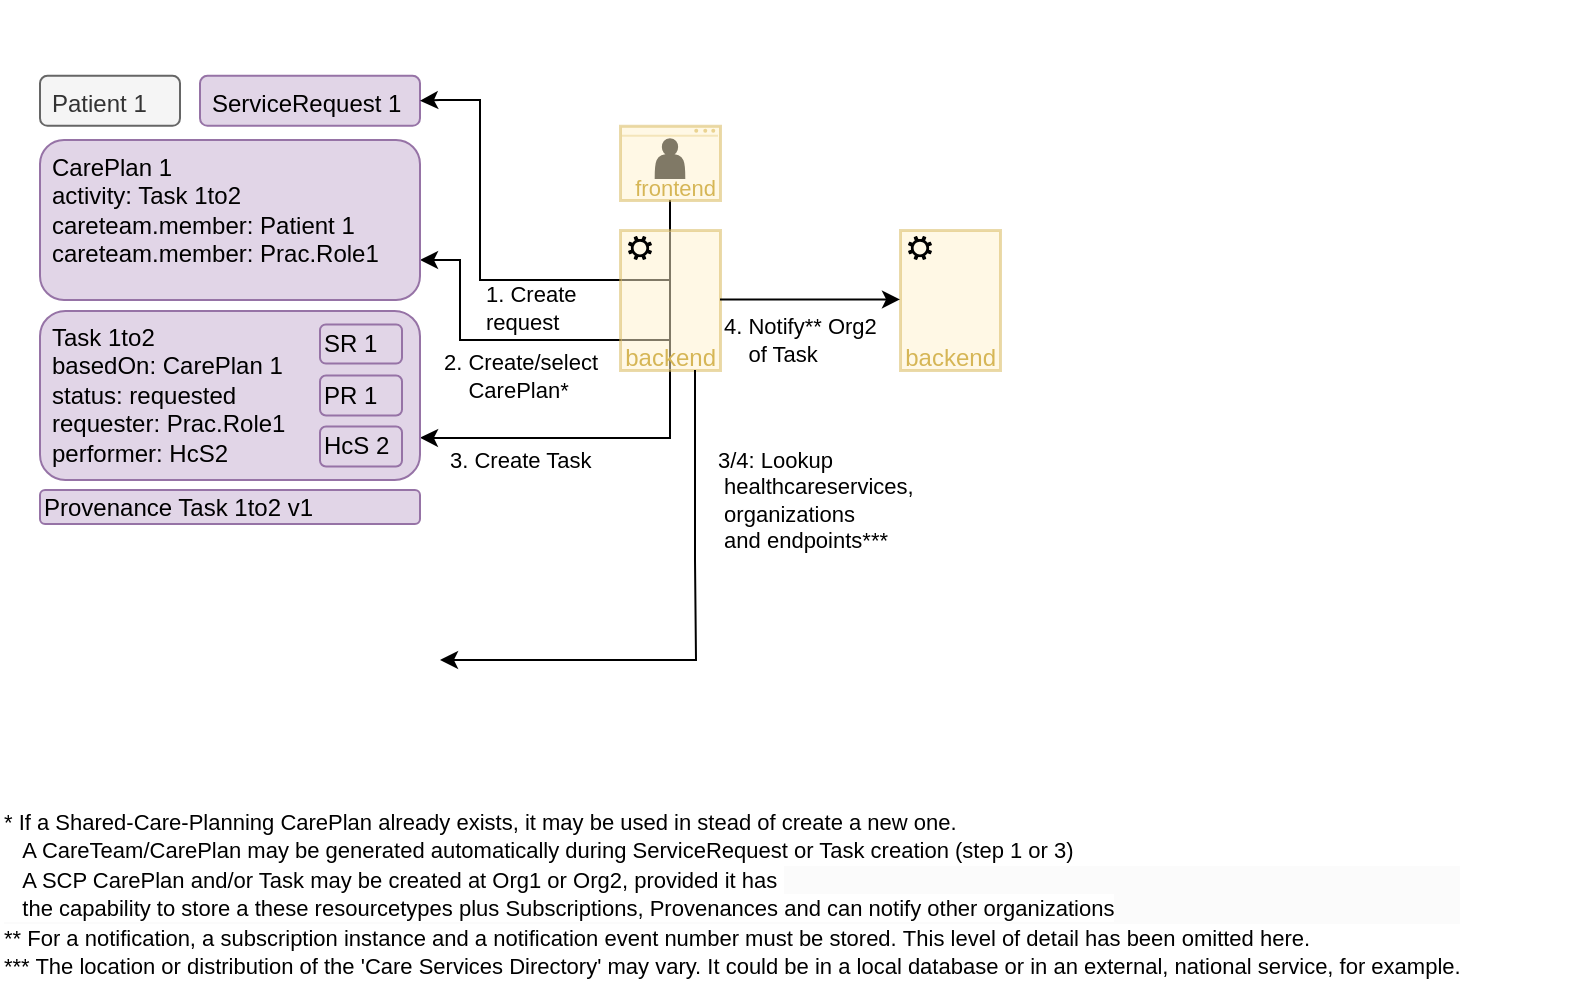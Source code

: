 <mxfile version="26.0.4" pages="21">
  <diagram name="req1-f" id="_V94AVJxmUGpcY35ij8S">
    <mxGraphModel dx="1868" dy="617" grid="1" gridSize="10" guides="1" tooltips="1" connect="1" arrows="1" fold="1" page="1" pageScale="1" pageWidth="800" pageHeight="500" backgroundImage="{&quot;src&quot;:&quot;data:page/id,pKgziUaKLTQ8jrkvlHAj&quot;}" math="0" shadow="0">
      <root>
        <mxCell id="4yLjCpRfhNSffjeKv-Rc-0" />
        <mxCell id="4yLjCpRfhNSffjeKv-Rc-1" parent="4yLjCpRfhNSffjeKv-Rc-0" />
        <mxCell id="CN5H8tV1x7WdnK2ZKJjx-0" value="Patient 1" style="rounded=1;whiteSpace=wrap;html=1;align=left;verticalAlign=top;spacingTop=0;spacing=2;spacingLeft=4;fontSize=12;fontStyle=0;strokeColor=#666666;fillColor=#f5f5f5;fontColor=#333333;" parent="4yLjCpRfhNSffjeKv-Rc-1" vertex="1">
          <mxGeometry x="-770" y="37.89" width="70" height="25" as="geometry" />
        </mxCell>
        <mxCell id="CN5H8tV1x7WdnK2ZKJjx-1" value="ServiceRequest 1" style="rounded=1;whiteSpace=wrap;html=1;align=left;verticalAlign=top;spacingTop=0;spacing=2;spacingLeft=4;fontSize=12;fontStyle=0;strokeColor=#9673a6;fillColor=#e1d5e7;" parent="4yLjCpRfhNSffjeKv-Rc-1" vertex="1">
          <mxGeometry x="-690" y="37.89" width="110" height="25" as="geometry" />
        </mxCell>
        <mxCell id="CN5H8tV1x7WdnK2ZKJjx-24" value="" style="shape=waypoint;sketch=0;size=6;pointerEvents=1;points=[];fillColor=none;resizable=0;rotatable=0;perimeter=centerPerimeter;snapToPoint=1;strokeColor=none;" parent="4yLjCpRfhNSffjeKv-Rc-1" vertex="1">
          <mxGeometry x="-300" y="330" width="20" height="20" as="geometry" />
        </mxCell>
        <mxCell id="CN5H8tV1x7WdnK2ZKJjx-28" style="edgeStyle=orthogonalEdgeStyle;rounded=0;orthogonalLoop=1;jettySize=auto;html=1;exitX=0.5;exitY=1;exitDx=0;exitDy=0;entryX=1;entryY=0.5;entryDx=0;entryDy=0;" parent="4yLjCpRfhNSffjeKv-Rc-1" source="WBEPgiwqCIV-DAgG-oZF-9" target="CN5H8tV1x7WdnK2ZKJjx-1" edge="1">
          <mxGeometry relative="1" as="geometry">
            <mxPoint x="-455.995" y="99.125" as="sourcePoint" />
            <Array as="points">
              <mxPoint x="-455" y="140" />
              <mxPoint x="-550" y="140" />
              <mxPoint x="-550" y="50" />
              <mxPoint x="-570" y="50" />
            </Array>
          </mxGeometry>
        </mxCell>
        <mxCell id="CN5H8tV1x7WdnK2ZKJjx-33" value="1. Create&amp;nbsp;&lt;div&gt;request&lt;/div&gt;" style="edgeLabel;html=1;align=left;verticalAlign=middle;resizable=0;points=[];" parent="CN5H8tV1x7WdnK2ZKJjx-28" vertex="1" connectable="0">
          <mxGeometry x="0.349" y="-1" relative="1" as="geometry">
            <mxPoint y="51" as="offset" />
          </mxGeometry>
        </mxCell>
        <mxCell id="CN5H8tV1x7WdnK2ZKJjx-29" style="edgeStyle=orthogonalEdgeStyle;rounded=0;orthogonalLoop=1;jettySize=auto;html=1;exitX=0.5;exitY=1;exitDx=0;exitDy=0;entryX=1;entryY=0.75;entryDx=0;entryDy=0;" parent="4yLjCpRfhNSffjeKv-Rc-1" source="WBEPgiwqCIV-DAgG-oZF-9" target="kN6L8Z-OiqFhuE8SlMvS-1" edge="1">
          <mxGeometry relative="1" as="geometry">
            <mxPoint x="-455.995" y="99.125" as="sourcePoint" />
            <mxPoint x="-510.0" y="200" as="targetPoint" />
            <Array as="points">
              <mxPoint x="-455" y="170" />
              <mxPoint x="-560" y="170" />
              <mxPoint x="-560" y="130" />
            </Array>
          </mxGeometry>
        </mxCell>
        <mxCell id="CN5H8tV1x7WdnK2ZKJjx-30" value="&lt;span style=&quot;&quot;&gt;2. Create/select&amp;nbsp;&lt;/span&gt;&lt;div&gt;&lt;span style=&quot;background-color: light-dark(#ffffff, var(--ge-dark-color, #121212)); color: light-dark(rgb(0, 0, 0), rgb(255, 255, 255));&quot;&gt;&amp;nbsp; &amp;nbsp; CarePlan*&lt;/span&gt;&lt;/div&gt;" style="edgeLabel;html=1;align=left;verticalAlign=middle;resizable=0;points=[];" parent="CN5H8tV1x7WdnK2ZKJjx-29" vertex="1" connectable="0">
          <mxGeometry x="0.645" y="-1" relative="1" as="geometry">
            <mxPoint x="-11" y="36" as="offset" />
          </mxGeometry>
        </mxCell>
        <mxCell id="CN5H8tV1x7WdnK2ZKJjx-31" style="edgeStyle=orthogonalEdgeStyle;rounded=0;orthogonalLoop=1;jettySize=auto;html=1;entryX=1;entryY=0.75;entryDx=0;entryDy=0;exitX=0.5;exitY=1;exitDx=0;exitDy=0;" parent="4yLjCpRfhNSffjeKv-Rc-1" source="WBEPgiwqCIV-DAgG-oZF-9" target="kN6L8Z-OiqFhuE8SlMvS-0" edge="1">
          <mxGeometry relative="1" as="geometry">
            <mxPoint x="-455.991" y="99.125" as="sourcePoint" />
            <Array as="points">
              <mxPoint x="-455" y="219" />
              <mxPoint x="-570" y="219" />
            </Array>
            <mxPoint x="-600" y="256" as="targetPoint" />
          </mxGeometry>
        </mxCell>
        <mxCell id="CN5H8tV1x7WdnK2ZKJjx-32" value="3. Create Task" style="edgeLabel;html=1;align=left;verticalAlign=middle;resizable=0;points=[];" parent="CN5H8tV1x7WdnK2ZKJjx-31" vertex="1" connectable="0">
          <mxGeometry x="0.397" y="-1" relative="1" as="geometry">
            <mxPoint x="-61" y="12" as="offset" />
          </mxGeometry>
        </mxCell>
        <mxCell id="8rxMGAhOr_DAyuFOaKPe-0" value="&lt;span style=&quot;color: rgb(0, 0, 0); font-family: Helvetica; font-size: 11px; font-style: normal; font-variant-ligatures: normal; font-variant-caps: normal; font-weight: 400; letter-spacing: normal; orphans: 2; text-align: center; text-indent: 0px; text-transform: none; widows: 2; word-spacing: 0px; -webkit-text-stroke-width: 0px; white-space: nowrap; background-color: rgb(255, 255, 255); text-decoration-thickness: initial; text-decoration-style: initial; text-decoration-color: initial; float: none; display: inline !important;&quot;&gt;* If a Shared-Care-Planning CarePlan already exists, it may be used in stead of create a new one.&lt;/span&gt;&lt;div&gt;&lt;span style=&quot;color: rgb(0, 0, 0); font-family: Helvetica; font-size: 11px; font-style: normal; font-variant-ligatures: normal; font-variant-caps: normal; font-weight: 400; letter-spacing: normal; orphans: 2; text-align: center; text-indent: 0px; text-transform: none; widows: 2; word-spacing: 0px; -webkit-text-stroke-width: 0px; white-space: nowrap; background-color: rgb(255, 255, 255); text-decoration-thickness: initial; text-decoration-style: initial; text-decoration-color: initial; float: none; display: inline !important;&quot;&gt;&amp;nbsp; &amp;nbsp;A CareTeam/CarePlan may be generated automatically during ServiceRequest or Task creation (step 1 or 3)&lt;/span&gt;&lt;/div&gt;&lt;div&gt;&lt;span style=&quot;color: rgb(0, 0, 0); font-family: Helvetica; font-size: 11px; font-style: normal; font-variant-ligatures: normal; font-variant-caps: normal; font-weight: 400; letter-spacing: normal; orphans: 2; text-align: center; text-indent: 0px; text-transform: none; widows: 2; word-spacing: 0px; -webkit-text-stroke-width: 0px; white-space: nowrap; background-color: rgb(255, 255, 255); text-decoration-thickness: initial; text-decoration-style: initial; text-decoration-color: initial; float: none; display: inline !important;&quot;&gt;&lt;div style=&quot;font-size: 12px; text-align: left; text-wrap: wrap; background-color: rgb(251, 251, 251);&quot;&gt;&lt;span style=&quot;color: rgb(0, 0, 0); text-align: center; text-wrap: nowrap; background-color: rgb(255, 255, 255); float: none; display: inline !important;&quot;&gt;&lt;font style=&quot;font-size: 11px;&quot;&gt;&amp;nbsp; &amp;nbsp;A SCP CarePlan and/or Task may be created at Org1 or Org2, provided it has&amp;nbsp;&lt;/font&gt;&lt;/span&gt;&lt;/div&gt;&lt;div style=&quot;font-size: 12px; text-align: left; text-wrap: wrap; background-color: rgb(251, 251, 251);&quot;&gt;&lt;span style=&quot;color: rgb(0, 0, 0); text-align: center; text-wrap: nowrap; background-color: rgb(255, 255, 255); float: none; display: inline !important;&quot;&gt;&lt;font style=&quot;font-size: 11px;&quot;&gt;&amp;nbsp; &amp;nbsp;the capability to store a these resourcetypes plus Subscriptions, Provenances and can notify other organizations&lt;/font&gt;&lt;/span&gt;&lt;/div&gt;&lt;/span&gt;&lt;/div&gt;&lt;div&gt;&lt;div&gt;&lt;font style=&quot;font-size: 11px;&quot;&gt;&lt;span style=&quot;background-color: rgb(255, 255, 255); text-align: center; text-wrap: nowrap;&quot;&gt;** For a notification, a subscription instance and a notification event number must be stored.&amp;nbsp;&lt;/span&gt;&lt;span style=&quot;background-color: initial;&quot;&gt;This level of detail has been omitted here.&lt;/span&gt;&lt;/font&gt;&lt;/div&gt;&lt;div&gt;&lt;font style=&quot;font-size: 11px;&quot;&gt;&lt;div style=&quot;font-size: 12px;&quot;&gt;&lt;span style=&quot;color: rgb(0, 0, 0); font-size: 11px; text-align: center; text-wrap: nowrap; background-color: rgb(255, 255, 255); float: none; display: inline !important;&quot;&gt;*** The location or distribution of the &#39;Care Services Directory&#39; may vary.&amp;nbsp;&lt;/span&gt;&lt;span style=&quot;background-color: light-dark(rgb(255, 255, 255), rgb(255, 255, 255)); color: light-dark(rgb(0, 0, 0), rgb(0, 0, 0)); font-size: 11px; text-align: center; text-wrap: nowrap;&quot;&gt;It could be in a local database or in an external, national service, for example.&lt;/span&gt;&lt;/div&gt;&lt;/font&gt;&lt;/div&gt;&lt;/div&gt;" style="text;whiteSpace=wrap;html=1;" parent="4yLjCpRfhNSffjeKv-Rc-1" vertex="1">
          <mxGeometry x="-790" y="397" width="670" height="70" as="geometry" />
        </mxCell>
        <mxCell id="WBEPgiwqCIV-DAgG-oZF-12" value="" style="group" parent="4yLjCpRfhNSffjeKv-Rc-1" vertex="1" connectable="0">
          <mxGeometry x="-480" y="62.89" width="50" height="37.11" as="geometry" />
        </mxCell>
        <mxCell id="WBEPgiwqCIV-DAgG-oZF-2" value="" style="shape=actor;whiteSpace=wrap;html=1;fillColor=#000000;" parent="WBEPgiwqCIV-DAgG-oZF-12" vertex="1">
          <mxGeometry x="17.845" y="6.725" width="14.3" height="19.38" as="geometry" />
        </mxCell>
        <mxCell id="WBEPgiwqCIV-DAgG-oZF-3" value="" style="ellipse;whiteSpace=wrap;html=1;aspect=fixed;fillColor=#fff2cc;strokeColor=#d6b656;" parent="WBEPgiwqCIV-DAgG-oZF-12" vertex="1">
          <mxGeometry x="46.13" y="2" width="1" height="1" as="geometry" />
        </mxCell>
        <mxCell id="WBEPgiwqCIV-DAgG-oZF-4" value="" style="ellipse;whiteSpace=wrap;html=1;aspect=fixed;fillColor=#fff2cc;strokeColor=#d6b656;" parent="WBEPgiwqCIV-DAgG-oZF-12" vertex="1">
          <mxGeometry x="42.13" y="2" width="1" height="1" as="geometry" />
        </mxCell>
        <mxCell id="WBEPgiwqCIV-DAgG-oZF-5" value="" style="ellipse;whiteSpace=wrap;html=1;aspect=fixed;fillColor=#fff2cc;strokeColor=#d6b656;" parent="WBEPgiwqCIV-DAgG-oZF-12" vertex="1">
          <mxGeometry x="37.62" y="2" width="1" height="1" as="geometry" />
        </mxCell>
        <mxCell id="WBEPgiwqCIV-DAgG-oZF-6" value="" style="endArrow=none;html=1;rounded=0;fillColor=#fff2cc;strokeColor=#d6b656;opacity=50;" parent="WBEPgiwqCIV-DAgG-oZF-12" edge="1">
          <mxGeometry width="50" height="50" relative="1" as="geometry">
            <mxPoint x="1" y="5" as="sourcePoint" />
            <mxPoint x="49" y="5" as="targetPoint" />
          </mxGeometry>
        </mxCell>
        <mxCell id="WBEPgiwqCIV-DAgG-oZF-9" value="&lt;div&gt;&lt;font style=&quot;font-size: 11px; line-height: 100%;&quot;&gt;&lt;br&gt;&lt;/font&gt;&lt;/div&gt;&lt;font style=&quot;font-size: 11px; line-height: 100%;&quot;&gt;&lt;div&gt;&lt;font style=&quot;font-size: 11px; line-height: 100%;&quot;&gt;&lt;br&gt;&lt;/font&gt;&lt;/div&gt;frontend&lt;/font&gt;" style="rounded=0;whiteSpace=wrap;html=1;strokeWidth=1.5;opacity=50;fillColor=#fff2cc;strokeColor=#d6b656;align=right;fontColor=#D6B656;" parent="WBEPgiwqCIV-DAgG-oZF-12" vertex="1">
          <mxGeometry width="50" height="37.11" as="geometry" />
        </mxCell>
        <mxCell id="WBEPgiwqCIV-DAgG-oZF-13" value="" style="group" parent="4yLjCpRfhNSffjeKv-Rc-1" vertex="1" connectable="0">
          <mxGeometry x="-480" y="115" width="50" height="70" as="geometry" />
        </mxCell>
        <mxCell id="CN5H8tV1x7WdnK2ZKJjx-13" value="&lt;div&gt;&lt;font color=&quot;#d6b656&quot;&gt;&lt;br&gt;&lt;/font&gt;&lt;/div&gt;&lt;font color=&quot;#d6b656&quot;&gt;&lt;div&gt;&lt;font color=&quot;#d6b656&quot;&gt;&lt;br&gt;&lt;/font&gt;&lt;/div&gt;&lt;div&gt;&lt;font color=&quot;#d6b656&quot;&gt;&lt;br&gt;&lt;/font&gt;&lt;/div&gt;&lt;div&gt;&lt;font color=&quot;#d6b656&quot;&gt;&lt;br&gt;&lt;/font&gt;&lt;/div&gt;backend&lt;/font&gt;" style="rounded=0;whiteSpace=wrap;html=1;strokeWidth=1.5;opacity=50;fillColor=#fff2cc;strokeColor=#d6b656;align=right;" parent="WBEPgiwqCIV-DAgG-oZF-13" vertex="1">
          <mxGeometry width="50" height="70" as="geometry" />
        </mxCell>
        <mxCell id="CN5H8tV1x7WdnK2ZKJjx-22" value="" style="sketch=0;pointerEvents=1;shadow=0;dashed=0;html=1;strokeColor=none;labelPosition=center;verticalLabelPosition=bottom;verticalAlign=top;align=center;fillColor=#000000;shape=mxgraph.mscae.enterprise.settings" parent="WBEPgiwqCIV-DAgG-oZF-13" vertex="1">
          <mxGeometry x="4" y="3" width="12" height="12" as="geometry" />
        </mxCell>
        <mxCell id="WBEPgiwqCIV-DAgG-oZF-14" value="" style="group" parent="4yLjCpRfhNSffjeKv-Rc-1" vertex="1" connectable="0">
          <mxGeometry x="-340" y="115" width="50" height="70" as="geometry" />
        </mxCell>
        <mxCell id="WBEPgiwqCIV-DAgG-oZF-10" value="&lt;div&gt;&lt;font color=&quot;#d6b656&quot;&gt;&lt;br&gt;&lt;/font&gt;&lt;/div&gt;&lt;font color=&quot;#d6b656&quot;&gt;&lt;div&gt;&lt;font color=&quot;#d6b656&quot;&gt;&lt;br&gt;&lt;/font&gt;&lt;/div&gt;&lt;div&gt;&lt;font color=&quot;#d6b656&quot;&gt;&lt;br&gt;&lt;/font&gt;&lt;/div&gt;&lt;div&gt;&lt;font color=&quot;#d6b656&quot;&gt;&lt;br&gt;&lt;/font&gt;&lt;/div&gt;backend&lt;/font&gt;" style="rounded=0;whiteSpace=wrap;html=1;strokeWidth=1.5;opacity=50;fillColor=#fff2cc;strokeColor=#d6b656;align=right;" parent="WBEPgiwqCIV-DAgG-oZF-14" vertex="1">
          <mxGeometry width="50" height="70" as="geometry" />
        </mxCell>
        <mxCell id="WBEPgiwqCIV-DAgG-oZF-11" value="" style="sketch=0;pointerEvents=1;shadow=0;dashed=0;html=1;strokeColor=none;labelPosition=center;verticalLabelPosition=bottom;verticalAlign=top;align=center;fillColor=#000000;shape=mxgraph.mscae.enterprise.settings" parent="WBEPgiwqCIV-DAgG-oZF-14" vertex="1">
          <mxGeometry x="4" y="3" width="12" height="12" as="geometry" />
        </mxCell>
        <mxCell id="YKFvDLpqxhAvMVJYTcRA-0" style="edgeStyle=orthogonalEdgeStyle;rounded=0;orthogonalLoop=1;jettySize=auto;html=1;exitX=0.75;exitY=1;exitDx=0;exitDy=0;" parent="4yLjCpRfhNSffjeKv-Rc-1" edge="1">
          <mxGeometry relative="1" as="geometry">
            <mxPoint x="-442.5" y="185.0" as="sourcePoint" />
            <mxPoint x="-570" y="330" as="targetPoint" />
            <Array as="points">
              <mxPoint x="-442" y="280" />
              <mxPoint x="-442" y="280" />
              <mxPoint x="-442" y="330" />
            </Array>
          </mxGeometry>
        </mxCell>
        <mxCell id="YKFvDLpqxhAvMVJYTcRA-1" value="3/4: Lookup&amp;nbsp;&lt;div&gt;&amp;nbsp;healthcareservices,&lt;div&gt;&amp;nbsp;organizations&amp;nbsp;&lt;div&gt;&amp;nbsp;and endpoints***&lt;/div&gt;&lt;/div&gt;&lt;/div&gt;" style="edgeLabel;html=1;align=left;verticalAlign=middle;resizable=0;points=[];" parent="YKFvDLpqxhAvMVJYTcRA-0" vertex="1" connectable="0">
          <mxGeometry x="0.131" relative="1" as="geometry">
            <mxPoint x="18" y="-80" as="offset" />
          </mxGeometry>
        </mxCell>
        <mxCell id="YKFvDLpqxhAvMVJYTcRA-2" style="edgeStyle=orthogonalEdgeStyle;rounded=0;orthogonalLoop=1;jettySize=auto;html=1;" parent="4yLjCpRfhNSffjeKv-Rc-1" edge="1">
          <mxGeometry relative="1" as="geometry">
            <mxPoint x="-430" y="149.71" as="sourcePoint" />
            <mxPoint x="-340" y="149.71" as="targetPoint" />
          </mxGeometry>
        </mxCell>
        <mxCell id="YKFvDLpqxhAvMVJYTcRA-3" value="4. Notify** Org2&amp;nbsp;&lt;div&gt;&amp;nbsp; &amp;nbsp; of Task&lt;/div&gt;" style="edgeLabel;html=1;align=left;verticalAlign=middle;resizable=0;points=[];" parent="YKFvDLpqxhAvMVJYTcRA-2" vertex="1" connectable="0">
          <mxGeometry x="0.244" relative="1" as="geometry">
            <mxPoint x="-56" y="20" as="offset" />
          </mxGeometry>
        </mxCell>
        <mxCell id="kN6L8Z-OiqFhuE8SlMvS-0" value="Task 1to2&lt;div&gt;basedOn: CarePlan 1&lt;br&gt;&lt;div&gt;status: requested&lt;/div&gt;&lt;div&gt;&lt;div&gt;&lt;span style=&quot;background-color: initial;&quot;&gt;requester: Prac.Role1&lt;/span&gt;&lt;/div&gt;&lt;div&gt;&lt;span style=&quot;background-color: initial;&quot;&gt;performer: HcS2&lt;/span&gt;&lt;/div&gt;&lt;/div&gt;&lt;/div&gt;" style="rounded=1;whiteSpace=wrap;html=1;align=left;verticalAlign=top;spacingTop=0;spacing=2;spacingLeft=4;fontSize=12;fontStyle=0;strokeColor=#9673a6;fillColor=#e1d5e7;" parent="4yLjCpRfhNSffjeKv-Rc-1" vertex="1">
          <mxGeometry x="-770" y="155.44" width="190" height="84.56" as="geometry" />
        </mxCell>
        <mxCell id="kN6L8Z-OiqFhuE8SlMvS-1" value="CarePlan 1&lt;div&gt;activity: Task 1to2&lt;br&gt;&lt;div&gt;careteam.member: Patient 1&lt;/div&gt;&lt;div&gt;&lt;span style=&quot;background-color: transparent; color: light-dark(rgb(0, 0, 0), rgb(255, 255, 255));&quot;&gt;careteam.member:&amp;nbsp;&lt;/span&gt;Prac.Role1&lt;/div&gt;&lt;/div&gt;" style="rounded=1;whiteSpace=wrap;html=1;align=left;verticalAlign=top;spacingTop=0;spacing=2;spacingLeft=4;fontSize=12;fontStyle=0;fillColor=#e1d5e7;strokeColor=#9673a6;" parent="4yLjCpRfhNSffjeKv-Rc-1" vertex="1">
          <mxGeometry x="-770" y="70" width="190" height="80" as="geometry" />
        </mxCell>
        <mxCell id="kN6L8Z-OiqFhuE8SlMvS-3" value="SR 1" style="rounded=1;whiteSpace=wrap;html=1;align=left;verticalAlign=middle;spacingTop=0;spacing=2;spacingLeft=0;fontSize=12;fontStyle=0;strokeColor=#9673a6;fillColor=#e1d5e7;" parent="4yLjCpRfhNSffjeKv-Rc-1" vertex="1">
          <mxGeometry x="-630" y="162.22" width="41" height="19.56" as="geometry" />
        </mxCell>
        <mxCell id="kN6L8Z-OiqFhuE8SlMvS-4" value="PR 1" style="rounded=1;whiteSpace=wrap;html=1;align=left;verticalAlign=middle;spacingTop=0;spacing=2;spacingLeft=0;fontSize=12;fontStyle=0;strokeColor=#9673a6;fillColor=#e1d5e7;" parent="4yLjCpRfhNSffjeKv-Rc-1" vertex="1">
          <mxGeometry x="-630" y="187.78" width="41" height="20" as="geometry" />
        </mxCell>
        <mxCell id="kN6L8Z-OiqFhuE8SlMvS-5" value="HcS 2" style="rounded=1;whiteSpace=wrap;html=1;align=left;verticalAlign=middle;spacingTop=0;spacing=2;spacingLeft=0;fontSize=12;fontStyle=0;strokeColor=#9673a6;fillColor=#e1d5e7;" parent="4yLjCpRfhNSffjeKv-Rc-1" vertex="1">
          <mxGeometry x="-630" y="213.22" width="41" height="20" as="geometry" />
        </mxCell>
        <mxCell id="HY8UpX3Wyt27GN3J2TlX-0" value="Provenance Task 1to2 v1" style="rounded=1;whiteSpace=wrap;html=1;align=left;verticalAlign=middle;spacingTop=0;spacing=2;spacingLeft=0;fontSize=12;fontStyle=0;strokeColor=#9673a6;fillColor=#e1d5e7;" parent="4yLjCpRfhNSffjeKv-Rc-1" vertex="1">
          <mxGeometry x="-770" y="245" width="190" height="17" as="geometry" />
        </mxCell>
      </root>
    </mxGraphModel>
  </diagram>
  <diagram name="req2-f" id="jQ3esQXM-MhWasYh3ws5">
    <mxGraphModel dx="2348" dy="895" grid="1" gridSize="10" guides="1" tooltips="1" connect="1" arrows="1" fold="1" page="1" pageScale="1" pageWidth="800" pageHeight="500" backgroundImage="{&quot;src&quot;:&quot;data:page/id,pKgziUaKLTQ8jrkvlHAj&quot;}" math="0" shadow="0">
      <root>
        <mxCell id="grUNdYkY56CiJf1T9lWx-0" />
        <mxCell id="grUNdYkY56CiJf1T9lWx-1" parent="grUNdYkY56CiJf1T9lWx-0" />
        <mxCell id="V3rPi0NZW6OOEwC-b7HH-30" style="edgeStyle=orthogonalEdgeStyle;rounded=0;orthogonalLoop=1;jettySize=auto;html=1;exitX=0;exitY=0.5;exitDx=0;exitDy=0;entryX=1;entryY=0.75;entryDx=0;entryDy=0;" parent="grUNdYkY56CiJf1T9lWx-1" source="5RmAfW7vVj5P0ceDQJ7s-11" target="JiUV-3d5IVip8KCLu38l-3" edge="1">
          <mxGeometry relative="1" as="geometry">
            <mxPoint x="-332.5" y="132.5" as="sourcePoint" />
            <Array as="points">
              <mxPoint x="-490" y="150" />
              <mxPoint x="-490" y="219" />
            </Array>
            <mxPoint x="-600" y="231" as="targetPoint" />
          </mxGeometry>
        </mxCell>
        <mxCell id="V3rPi0NZW6OOEwC-b7HH-35" value="1. Get Task*" style="edgeLabel;html=1;align=left;verticalAlign=middle;resizable=0;points=[];" parent="V3rPi0NZW6OOEwC-b7HH-30" vertex="1" connectable="0">
          <mxGeometry x="0.634" y="-2" relative="1" as="geometry">
            <mxPoint x="-53" y="11" as="offset" />
          </mxGeometry>
        </mxCell>
        <mxCell id="V3rPi0NZW6OOEwC-b7HH-20" value="" style="shape=waypoint;sketch=0;size=6;pointerEvents=1;points=[];fillColor=none;resizable=0;rotatable=0;perimeter=centerPerimeter;snapToPoint=1;strokeColor=none;" parent="grUNdYkY56CiJf1T9lWx-1" vertex="1">
          <mxGeometry x="-300" y="330" width="20" height="20" as="geometry" />
        </mxCell>
        <mxCell id="SvHoBGX2xMfJv23bUrAv-0" value="&lt;span style=&quot;color: rgb(0, 0, 0); font-family: Helvetica; font-size: 11px; font-style: normal; font-variant-ligatures: normal; font-variant-caps: normal; font-weight: 400; letter-spacing: normal; orphans: 2; text-align: center; text-indent: 0px; text-transform: none; widows: 2; word-spacing: 0px; -webkit-text-stroke-width: 0px; white-space: nowrap; background-color: rgb(255, 255, 255); text-decoration-thickness: initial; text-decoration-style: initial; text-decoration-color: initial; float: none; display: inline !important;&quot;&gt;* Task can be read using Organization Credential&lt;br&gt;** Evaluation should be an automated process to not waste Practitioner 1&#39;s time.&amp;nbsp;&lt;/span&gt;&lt;div&gt;&lt;span style=&quot;color: rgb(0, 0, 0); font-family: Helvetica; font-size: 11px; font-style: normal; font-variant-ligatures: normal; font-variant-caps: normal; font-weight: 400; letter-spacing: normal; orphans: 2; text-align: center; text-indent: 0px; text-transform: none; widows: 2; word-spacing: 0px; -webkit-text-stroke-width: 0px; white-space: nowrap; background-color: rgb(255, 255, 255); text-decoration-thickness: initial; text-decoration-style: initial; text-decoration-color: initial; float: none; display: inline !important;&quot;&gt;&amp;nbsp; &amp;nbsp;This evaluation process may consist of checking availability of resources,&amp;nbsp;&lt;/span&gt;&lt;/div&gt;&lt;div&gt;&lt;span style=&quot;color: rgb(0, 0, 0); font-family: Helvetica; font-size: 11px; font-style: normal; font-variant-ligatures: normal; font-variant-caps: normal; font-weight: 400; letter-spacing: normal; orphans: 2; text-align: center; text-indent: 0px; text-transform: none; widows: 2; word-spacing: 0px; -webkit-text-stroke-width: 0px; white-space: nowrap; background-color: rgb(255, 255, 255); text-decoration-thickness: initial; text-decoration-style: initial; text-decoration-color: initial; float: none; display: inline !important;&quot;&gt;&amp;nbsp; &amp;nbsp;required data, etc.&lt;br&gt;&amp;nbsp; &amp;nbsp;Outcome of this evaluation is a new Task status: &lt;/span&gt;&lt;span style=&quot;color: rgb(0, 0, 0); font-family: Helvetica; font-size: 11px; font-variant-ligatures: normal; font-variant-caps: normal; font-weight: 400; letter-spacing: normal; orphans: 2; text-align: center; text-indent: 0px; text-transform: none; widows: 2; word-spacing: 0px; -webkit-text-stroke-width: 0px; white-space: nowrap; background-color: rgb(255, 255, 255); text-decoration-thickness: initial; text-decoration-style: initial; text-decoration-color: initial; float: none; display: inline !important;&quot;&gt;&lt;i&gt;rejected&lt;/i&gt;&lt;/span&gt;&lt;span style=&quot;color: rgb(0, 0, 0); font-family: Helvetica; font-size: 11px; font-style: normal; font-variant-ligatures: normal; font-variant-caps: normal; font-weight: 400; letter-spacing: normal; orphans: 2; text-align: center; text-indent: 0px; text-transform: none; widows: 2; word-spacing: 0px; -webkit-text-stroke-width: 0px; white-space: nowrap; background-color: rgb(255, 255, 255); text-decoration-thickness: initial; text-decoration-style: initial; text-decoration-color: initial; float: none; display: inline !important;&quot;&gt;, &lt;/span&gt;&lt;span style=&quot;color: rgb(0, 0, 0); font-family: Helvetica; font-size: 11px; font-variant-ligatures: normal; font-variant-caps: normal; font-weight: 400; letter-spacing: normal; orphans: 2; text-align: center; text-indent: 0px; text-transform: none; widows: 2; word-spacing: 0px; -webkit-text-stroke-width: 0px; white-space: nowrap; background-color: rgb(255, 255, 255); text-decoration-thickness: initial; text-decoration-style: initial; text-decoration-color: initial; float: none; display: inline !important;&quot;&gt;&lt;i&gt;accepted &lt;/i&gt;&lt;/span&gt;&lt;span style=&quot;color: rgb(0, 0, 0); font-family: Helvetica; font-size: 11px; font-style: normal; font-variant-ligatures: normal; font-variant-caps: normal; font-weight: 400; letter-spacing: normal; orphans: 2; text-align: center; text-indent: 0px; text-transform: none; widows: 2; word-spacing: 0px; -webkit-text-stroke-width: 0px; white-space: nowrap; background-color: rgb(255, 255, 255); text-decoration-thickness: initial; text-decoration-style: initial; text-decoration-color: initial; float: none; display: inline !important;&quot;&gt;or, if further&amp;nbsp;&lt;/span&gt;&lt;/div&gt;&lt;div&gt;&lt;span style=&quot;color: rgb(0, 0, 0); font-family: Helvetica; font-size: 11px; font-style: normal; font-variant-ligatures: normal; font-variant-caps: normal; font-weight: 400; letter-spacing: normal; orphans: 2; text-align: center; text-indent: 0px; text-transform: none; widows: 2; word-spacing: 0px; -webkit-text-stroke-width: 0px; white-space: nowrap; background-color: rgb(255, 255, 255); text-decoration-thickness: initial; text-decoration-style: initial; text-decoration-color: initial; float: none; display: inline !important;&quot;&gt;&amp;nbsp; &amp;nbsp;manual&amp;nbsp;&lt;/span&gt;&lt;span style=&quot;background-color: rgb(255, 255, 255); font-size: 11px; text-align: center; text-wrap: nowrap;&quot;&gt;evaluation is necessary, &lt;i&gt;received&lt;/i&gt;.&lt;/span&gt;&lt;/div&gt;" style="text;whiteSpace=wrap;html=1;" parent="grUNdYkY56CiJf1T9lWx-1" vertex="1">
          <mxGeometry x="-790" y="390" width="410" height="100" as="geometry" />
        </mxCell>
        <mxCell id="5RmAfW7vVj5P0ceDQJ7s-0" value="" style="group" parent="grUNdYkY56CiJf1T9lWx-1" vertex="1" connectable="0">
          <mxGeometry x="-480" y="62.89" width="50" height="37.11" as="geometry" />
        </mxCell>
        <mxCell id="5RmAfW7vVj5P0ceDQJ7s-1" value="" style="shape=actor;whiteSpace=wrap;html=1;fillColor=#000000;" parent="5RmAfW7vVj5P0ceDQJ7s-0" vertex="1">
          <mxGeometry x="17.845" y="6.725" width="14.3" height="19.38" as="geometry" />
        </mxCell>
        <mxCell id="5RmAfW7vVj5P0ceDQJ7s-2" value="" style="ellipse;whiteSpace=wrap;html=1;aspect=fixed;fillColor=#fff2cc;strokeColor=#d6b656;" parent="5RmAfW7vVj5P0ceDQJ7s-0" vertex="1">
          <mxGeometry x="46.13" y="2" width="1" height="1" as="geometry" />
        </mxCell>
        <mxCell id="5RmAfW7vVj5P0ceDQJ7s-3" value="" style="ellipse;whiteSpace=wrap;html=1;aspect=fixed;fillColor=#fff2cc;strokeColor=#d6b656;" parent="5RmAfW7vVj5P0ceDQJ7s-0" vertex="1">
          <mxGeometry x="42.13" y="2" width="1" height="1" as="geometry" />
        </mxCell>
        <mxCell id="5RmAfW7vVj5P0ceDQJ7s-4" value="" style="ellipse;whiteSpace=wrap;html=1;aspect=fixed;fillColor=#fff2cc;strokeColor=#d6b656;" parent="5RmAfW7vVj5P0ceDQJ7s-0" vertex="1">
          <mxGeometry x="37.62" y="2" width="1" height="1" as="geometry" />
        </mxCell>
        <mxCell id="5RmAfW7vVj5P0ceDQJ7s-5" value="" style="endArrow=none;html=1;rounded=0;fillColor=#fff2cc;strokeColor=#d6b656;opacity=50;" parent="5RmAfW7vVj5P0ceDQJ7s-0" edge="1">
          <mxGeometry width="50" height="50" relative="1" as="geometry">
            <mxPoint x="1" y="5" as="sourcePoint" />
            <mxPoint x="49" y="5" as="targetPoint" />
          </mxGeometry>
        </mxCell>
        <mxCell id="5RmAfW7vVj5P0ceDQJ7s-6" value="&lt;div&gt;&lt;font style=&quot;font-size: 11px; line-height: 100%;&quot;&gt;&lt;br&gt;&lt;/font&gt;&lt;/div&gt;&lt;font style=&quot;font-size: 11px; line-height: 100%;&quot;&gt;&lt;div&gt;&lt;font style=&quot;font-size: 11px; line-height: 100%;&quot;&gt;&lt;br&gt;&lt;/font&gt;&lt;/div&gt;frontend&lt;/font&gt;" style="rounded=0;whiteSpace=wrap;html=1;strokeWidth=1.5;opacity=50;fillColor=#fff2cc;strokeColor=#d6b656;align=right;fontColor=#D6B656;" parent="5RmAfW7vVj5P0ceDQJ7s-0" vertex="1">
          <mxGeometry width="50" height="37.11" as="geometry" />
        </mxCell>
        <mxCell id="5RmAfW7vVj5P0ceDQJ7s-7" value="" style="group" parent="grUNdYkY56CiJf1T9lWx-1" vertex="1" connectable="0">
          <mxGeometry x="-480" y="115" width="50" height="70" as="geometry" />
        </mxCell>
        <mxCell id="5RmAfW7vVj5P0ceDQJ7s-8" value="&lt;div&gt;&lt;font color=&quot;#d6b656&quot;&gt;&lt;br&gt;&lt;/font&gt;&lt;/div&gt;&lt;font color=&quot;#d6b656&quot;&gt;&lt;div&gt;&lt;font color=&quot;#d6b656&quot;&gt;&lt;br&gt;&lt;/font&gt;&lt;/div&gt;&lt;div&gt;&lt;font color=&quot;#d6b656&quot;&gt;&lt;br&gt;&lt;/font&gt;&lt;/div&gt;&lt;div&gt;&lt;font color=&quot;#d6b656&quot;&gt;&lt;br&gt;&lt;/font&gt;&lt;/div&gt;backend&lt;/font&gt;" style="rounded=0;whiteSpace=wrap;html=1;strokeWidth=1.5;opacity=50;fillColor=#fff2cc;strokeColor=#d6b656;align=right;" parent="5RmAfW7vVj5P0ceDQJ7s-7" vertex="1">
          <mxGeometry width="50" height="70" as="geometry" />
        </mxCell>
        <mxCell id="5RmAfW7vVj5P0ceDQJ7s-9" value="" style="sketch=0;pointerEvents=1;shadow=0;dashed=0;html=1;strokeColor=none;labelPosition=center;verticalLabelPosition=bottom;verticalAlign=top;align=center;fillColor=#000000;shape=mxgraph.mscae.enterprise.settings" parent="5RmAfW7vVj5P0ceDQJ7s-7" vertex="1">
          <mxGeometry x="4" y="3" width="12" height="12" as="geometry" />
        </mxCell>
        <mxCell id="5RmAfW7vVj5P0ceDQJ7s-10" value="" style="group" parent="grUNdYkY56CiJf1T9lWx-1" vertex="1" connectable="0">
          <mxGeometry x="-340" y="115" width="50" height="70" as="geometry" />
        </mxCell>
        <mxCell id="5RmAfW7vVj5P0ceDQJ7s-11" value="&lt;div&gt;&lt;font color=&quot;#d6b656&quot;&gt;&lt;br&gt;&lt;/font&gt;&lt;/div&gt;&lt;font color=&quot;#d6b656&quot;&gt;&lt;div&gt;&lt;font color=&quot;#d6b656&quot;&gt;&lt;br&gt;&lt;/font&gt;&lt;/div&gt;&lt;div&gt;&lt;font color=&quot;#d6b656&quot;&gt;&lt;br&gt;&lt;/font&gt;&lt;/div&gt;&lt;div&gt;&lt;font color=&quot;#d6b656&quot;&gt;&lt;br&gt;&lt;/font&gt;&lt;/div&gt;backend&lt;/font&gt;" style="rounded=0;whiteSpace=wrap;html=1;strokeWidth=1.5;opacity=50;fillColor=#fff2cc;strokeColor=#d6b656;align=right;" parent="5RmAfW7vVj5P0ceDQJ7s-10" vertex="1">
          <mxGeometry width="50" height="70" as="geometry" />
        </mxCell>
        <mxCell id="5RmAfW7vVj5P0ceDQJ7s-12" value="" style="sketch=0;pointerEvents=1;shadow=0;dashed=0;html=1;strokeColor=none;labelPosition=center;verticalLabelPosition=bottom;verticalAlign=top;align=center;fillColor=#000000;shape=mxgraph.mscae.enterprise.settings" parent="5RmAfW7vVj5P0ceDQJ7s-10" vertex="1">
          <mxGeometry x="4" y="3" width="12" height="12" as="geometry" />
        </mxCell>
        <mxCell id="V3rPi0NZW6OOEwC-b7HH-29" style="edgeStyle=orthogonalEdgeStyle;rounded=0;orthogonalLoop=1;jettySize=auto;html=1;exitX=0.5;exitY=0;exitDx=0;exitDy=0;entryX=1;entryY=0.25;entryDx=0;entryDy=0;" parent="5RmAfW7vVj5P0ceDQJ7s-10" source="5RmAfW7vVj5P0ceDQJ7s-11" target="5RmAfW7vVj5P0ceDQJ7s-11" edge="1">
          <mxGeometry relative="1" as="geometry">
            <mxPoint x="28.63" y="-1.137e-13" as="sourcePoint" />
            <mxPoint x="49.76" y="17.5" as="targetPoint" />
            <Array as="points">
              <mxPoint x="25" y="-25" />
              <mxPoint x="70" y="-25" />
              <mxPoint x="70" y="18" />
            </Array>
          </mxGeometry>
        </mxCell>
        <mxCell id="V3rPi0NZW6OOEwC-b7HH-37" value="2. Evaluate&amp;nbsp;&lt;div&gt;&amp;nbsp; &amp;nbsp;requested Task**&amp;nbsp;&lt;/div&gt;" style="edgeLabel;html=1;align=left;verticalAlign=middle;resizable=0;points=[];" parent="V3rPi0NZW6OOEwC-b7HH-29" vertex="1" connectable="0">
          <mxGeometry x="-0.08" y="1" relative="1" as="geometry">
            <mxPoint x="9" y="21" as="offset" />
          </mxGeometry>
        </mxCell>
        <mxCell id="JiUV-3d5IVip8KCLu38l-1" value="Patient 1" style="rounded=1;whiteSpace=wrap;html=1;align=left;verticalAlign=top;spacingTop=0;spacing=2;spacingLeft=4;fontSize=12;fontStyle=0;strokeColor=#666666;fillColor=#f5f5f5;fontColor=#333333;" parent="grUNdYkY56CiJf1T9lWx-1" vertex="1">
          <mxGeometry x="-770" y="37.89" width="70" height="25" as="geometry" />
        </mxCell>
        <mxCell id="JiUV-3d5IVip8KCLu38l-2" value="ServiceRequest 1" style="rounded=1;whiteSpace=wrap;html=1;align=left;verticalAlign=top;spacingTop=0;spacing=2;spacingLeft=4;fontSize=12;fontStyle=0;strokeColor=#666666;fillColor=#f5f5f5;fontColor=#333333;" parent="grUNdYkY56CiJf1T9lWx-1" vertex="1">
          <mxGeometry x="-690" y="37.89" width="120" height="25" as="geometry" />
        </mxCell>
        <mxCell id="JiUV-3d5IVip8KCLu38l-4" value="CarePlan 1&lt;div&gt;activity: Task 1to2&lt;br&gt;&lt;div&gt;careteam.member: Patient 1&lt;/div&gt;&lt;div&gt;&lt;span style=&quot;background-color: transparent; color: light-dark(rgb(0, 0, 0), rgb(255, 255, 255));&quot;&gt;careteam.member:&amp;nbsp;&lt;/span&gt;Prac.Role1&lt;/div&gt;&lt;/div&gt;" style="rounded=1;whiteSpace=wrap;html=1;align=left;verticalAlign=top;spacingTop=0;spacing=2;spacingLeft=4;fontSize=12;fontStyle=0;fillColor=#f5f5f5;strokeColor=#666666;fontColor=#333333;" parent="grUNdYkY56CiJf1T9lWx-1" vertex="1">
          <mxGeometry x="-770" y="70" width="200" height="80" as="geometry" />
        </mxCell>
        <mxCell id="JiUV-3d5IVip8KCLu38l-16" value="" style="group" parent="grUNdYkY56CiJf1T9lWx-1" vertex="1" connectable="0">
          <mxGeometry x="-770" y="155.44" width="200" height="84.56" as="geometry" />
        </mxCell>
        <mxCell id="JiUV-3d5IVip8KCLu38l-3" value="Task 1to2&lt;div&gt;basedOn: CarePlan 1&lt;br&gt;&lt;div&gt;status: requested&lt;/div&gt;&lt;div&gt;&lt;div&gt;&lt;span style=&quot;background-color: initial;&quot;&gt;requester: Prac.Role1&lt;/span&gt;&lt;/div&gt;&lt;div&gt;&lt;span style=&quot;background-color: initial;&quot;&gt;performer: HcS2&lt;/span&gt;&lt;/div&gt;&lt;/div&gt;&lt;/div&gt;" style="rounded=1;whiteSpace=wrap;html=1;align=left;verticalAlign=top;spacingTop=0;spacing=2;spacingLeft=4;fontSize=12;fontStyle=0;strokeColor=#666666;fillColor=#f5f5f5;fontColor=#333333;" parent="JiUV-3d5IVip8KCLu38l-16" vertex="1">
          <mxGeometry width="200" height="84.56" as="geometry" />
        </mxCell>
        <mxCell id="JiUV-3d5IVip8KCLu38l-6" value="SR 1" style="rounded=1;whiteSpace=wrap;html=1;align=left;verticalAlign=middle;spacingTop=0;spacing=2;spacingLeft=0;fontSize=12;fontStyle=0;strokeColor=#666666;fillColor=#f5f5f5;fontColor=#333333;" parent="JiUV-3d5IVip8KCLu38l-16" vertex="1">
          <mxGeometry x="150" y="4" width="41" height="19.56" as="geometry" />
        </mxCell>
        <mxCell id="JiUV-3d5IVip8KCLu38l-7" value="PR 1" style="rounded=1;whiteSpace=wrap;html=1;align=left;verticalAlign=middle;spacingTop=0;spacing=2;spacingLeft=0;fontSize=12;fontStyle=0;strokeColor=#666666;fillColor=#f5f5f5;fontColor=#333333;" parent="JiUV-3d5IVip8KCLu38l-16" vertex="1">
          <mxGeometry x="150" y="29.56" width="41" height="20" as="geometry" />
        </mxCell>
        <mxCell id="JiUV-3d5IVip8KCLu38l-8" value="HcS 2" style="rounded=1;whiteSpace=wrap;html=1;align=left;verticalAlign=middle;spacingTop=0;spacing=2;spacingLeft=0;fontSize=12;fontStyle=0;strokeColor=#666666;fillColor=#f5f5f5;fontColor=#333333;" parent="JiUV-3d5IVip8KCLu38l-16" vertex="1">
          <mxGeometry x="150" y="55" width="41" height="20" as="geometry" />
        </mxCell>
        <mxCell id="t4a-z9Dmvanl02NBqjPO-0" value="Provenance Task 1to2 v1" style="rounded=1;whiteSpace=wrap;html=1;align=left;verticalAlign=middle;spacingTop=0;spacing=2;spacingLeft=0;fontSize=12;fontStyle=0;strokeColor=#666666;fillColor=#f5f5f5;fontColor=#333333;" parent="grUNdYkY56CiJf1T9lWx-1" vertex="1">
          <mxGeometry x="-770" y="245" width="200" height="17" as="geometry" />
        </mxCell>
      </root>
    </mxGraphModel>
  </diagram>
  <diagram name="req3-f" id="coVhsf1D1s3xhsSvMuTd">
    <mxGraphModel dx="2348" dy="895" grid="1" gridSize="10" guides="1" tooltips="1" connect="1" arrows="1" fold="1" page="1" pageScale="1" pageWidth="800" pageHeight="500" backgroundImage="{&quot;src&quot;:&quot;data:page/id,pKgziUaKLTQ8jrkvlHAj&quot;}" math="0" shadow="0">
      <root>
        <mxCell id="S46qaIy4FpFh_dH2xpOn-0" />
        <mxCell id="S46qaIy4FpFh_dH2xpOn-1" parent="S46qaIy4FpFh_dH2xpOn-0" />
        <mxCell id="aJ890nWJYNzQvIGDm402-5" style="edgeStyle=orthogonalEdgeStyle;rounded=0;orthogonalLoop=1;jettySize=auto;html=1;exitX=0;exitY=0.25;exitDx=0;exitDy=0;entryX=1;entryY=0.5;entryDx=0;entryDy=0;" parent="S46qaIy4FpFh_dH2xpOn-1" source="RNc8o_YCA_p4h3RaLscl-13" target="bs95q5zFdH2yXuTYamG1-7" edge="1">
          <mxGeometry relative="1" as="geometry">
            <Array as="points">
              <mxPoint x="-450" y="133" />
              <mxPoint x="-450" y="198" />
            </Array>
            <mxPoint x="-332.5" y="150" as="sourcePoint" />
            <mxPoint x="-600" y="232.5" as="targetPoint" />
          </mxGeometry>
        </mxCell>
        <mxCell id="aJ890nWJYNzQvIGDm402-6" value="1. Update Task" style="edgeLabel;html=1;align=left;verticalAlign=middle;resizable=0;points=[];" parent="aJ890nWJYNzQvIGDm402-5" vertex="1" connectable="0">
          <mxGeometry x="0.634" y="-2" relative="1" as="geometry">
            <mxPoint x="-31" y="9" as="offset" />
          </mxGeometry>
        </mxCell>
        <mxCell id="aJ890nWJYNzQvIGDm402-21" value="" style="shape=waypoint;sketch=0;size=6;pointerEvents=1;points=[];fillColor=none;resizable=0;rotatable=0;perimeter=centerPerimeter;snapToPoint=1;strokeColor=none;" parent="S46qaIy4FpFh_dH2xpOn-1" vertex="1">
          <mxGeometry x="-300" y="330" width="20" height="20" as="geometry" />
        </mxCell>
        <mxCell id="RNc8o_YCA_p4h3RaLscl-0" value="" style="group" parent="S46qaIy4FpFh_dH2xpOn-1" vertex="1" connectable="0">
          <mxGeometry x="-480" y="62.89" width="50" height="37.11" as="geometry" />
        </mxCell>
        <mxCell id="RNc8o_YCA_p4h3RaLscl-1" value="" style="shape=actor;whiteSpace=wrap;html=1;fillColor=#000000;" parent="RNc8o_YCA_p4h3RaLscl-0" vertex="1">
          <mxGeometry x="17.845" y="6.725" width="14.3" height="19.38" as="geometry" />
        </mxCell>
        <mxCell id="RNc8o_YCA_p4h3RaLscl-2" value="" style="ellipse;whiteSpace=wrap;html=1;aspect=fixed;fillColor=#fff2cc;strokeColor=#d6b656;" parent="RNc8o_YCA_p4h3RaLscl-0" vertex="1">
          <mxGeometry x="46.13" y="2" width="1" height="1" as="geometry" />
        </mxCell>
        <mxCell id="RNc8o_YCA_p4h3RaLscl-3" value="" style="ellipse;whiteSpace=wrap;html=1;aspect=fixed;fillColor=#fff2cc;strokeColor=#d6b656;" parent="RNc8o_YCA_p4h3RaLscl-0" vertex="1">
          <mxGeometry x="42.13" y="2" width="1" height="1" as="geometry" />
        </mxCell>
        <mxCell id="RNc8o_YCA_p4h3RaLscl-4" value="" style="ellipse;whiteSpace=wrap;html=1;aspect=fixed;fillColor=#fff2cc;strokeColor=#d6b656;" parent="RNc8o_YCA_p4h3RaLscl-0" vertex="1">
          <mxGeometry x="37.62" y="2" width="1" height="1" as="geometry" />
        </mxCell>
        <mxCell id="RNc8o_YCA_p4h3RaLscl-5" value="" style="endArrow=none;html=1;rounded=0;fillColor=#fff2cc;strokeColor=#d6b656;opacity=50;" parent="RNc8o_YCA_p4h3RaLscl-0" edge="1">
          <mxGeometry width="50" height="50" relative="1" as="geometry">
            <mxPoint x="1" y="5" as="sourcePoint" />
            <mxPoint x="49" y="5" as="targetPoint" />
          </mxGeometry>
        </mxCell>
        <mxCell id="RNc8o_YCA_p4h3RaLscl-6" value="&lt;div&gt;&lt;font style=&quot;font-size: 11px; line-height: 100%;&quot;&gt;&lt;br&gt;&lt;/font&gt;&lt;/div&gt;&lt;font style=&quot;font-size: 11px; line-height: 100%;&quot;&gt;&lt;div&gt;&lt;font style=&quot;font-size: 11px; line-height: 100%;&quot;&gt;&lt;br&gt;&lt;/font&gt;&lt;/div&gt;frontend&lt;/font&gt;" style="rounded=0;whiteSpace=wrap;html=1;strokeWidth=1.5;opacity=50;fillColor=#fff2cc;strokeColor=#d6b656;align=right;fontColor=#D6B656;" parent="RNc8o_YCA_p4h3RaLscl-0" vertex="1">
          <mxGeometry width="50" height="37.11" as="geometry" />
        </mxCell>
        <mxCell id="RNc8o_YCA_p4h3RaLscl-7" value="" style="group" parent="S46qaIy4FpFh_dH2xpOn-1" vertex="1" connectable="0">
          <mxGeometry x="-480" y="115" width="50" height="70" as="geometry" />
        </mxCell>
        <mxCell id="RNc8o_YCA_p4h3RaLscl-8" value="&lt;div&gt;&lt;font color=&quot;#d6b656&quot;&gt;&lt;br&gt;&lt;/font&gt;&lt;/div&gt;&lt;font color=&quot;#d6b656&quot;&gt;&lt;div&gt;&lt;font color=&quot;#d6b656&quot;&gt;&lt;br&gt;&lt;/font&gt;&lt;/div&gt;&lt;div&gt;&lt;font color=&quot;#d6b656&quot;&gt;&lt;br&gt;&lt;/font&gt;&lt;/div&gt;&lt;div&gt;&lt;font color=&quot;#d6b656&quot;&gt;&lt;br&gt;&lt;/font&gt;&lt;/div&gt;backend&lt;/font&gt;" style="rounded=0;whiteSpace=wrap;html=1;strokeWidth=1.5;opacity=50;fillColor=#fff2cc;strokeColor=#d6b656;align=right;" parent="RNc8o_YCA_p4h3RaLscl-7" vertex="1">
          <mxGeometry width="50" height="70" as="geometry" />
        </mxCell>
        <mxCell id="RNc8o_YCA_p4h3RaLscl-9" value="" style="sketch=0;pointerEvents=1;shadow=0;dashed=0;html=1;strokeColor=none;labelPosition=center;verticalLabelPosition=bottom;verticalAlign=top;align=center;fillColor=#000000;shape=mxgraph.mscae.enterprise.settings" parent="RNc8o_YCA_p4h3RaLscl-7" vertex="1">
          <mxGeometry x="4" y="3" width="12" height="12" as="geometry" />
        </mxCell>
        <mxCell id="RNc8o_YCA_p4h3RaLscl-10" value="" style="group" parent="S46qaIy4FpFh_dH2xpOn-1" vertex="1" connectable="0">
          <mxGeometry x="-340" y="115" width="50" height="70" as="geometry" />
        </mxCell>
        <mxCell id="RNc8o_YCA_p4h3RaLscl-13" value="&lt;div&gt;&lt;font color=&quot;#d6b656&quot;&gt;&lt;br&gt;&lt;/font&gt;&lt;/div&gt;&lt;font color=&quot;#d6b656&quot;&gt;&lt;div&gt;&lt;font color=&quot;#d6b656&quot;&gt;&lt;br&gt;&lt;/font&gt;&lt;/div&gt;&lt;div&gt;&lt;font color=&quot;#d6b656&quot;&gt;&lt;br&gt;&lt;/font&gt;&lt;/div&gt;&lt;div&gt;&lt;font color=&quot;#d6b656&quot;&gt;&lt;br&gt;&lt;/font&gt;&lt;/div&gt;backend&lt;/font&gt;" style="rounded=0;whiteSpace=wrap;html=1;strokeWidth=1.5;opacity=50;fillColor=#fff2cc;strokeColor=#d6b656;align=right;" parent="RNc8o_YCA_p4h3RaLscl-10" vertex="1">
          <mxGeometry width="50" height="70" as="geometry" />
        </mxCell>
        <mxCell id="RNc8o_YCA_p4h3RaLscl-14" value="" style="sketch=0;pointerEvents=1;shadow=0;dashed=0;html=1;strokeColor=none;labelPosition=center;verticalLabelPosition=bottom;verticalAlign=top;align=center;fillColor=#000000;shape=mxgraph.mscae.enterprise.settings" parent="RNc8o_YCA_p4h3RaLscl-10" vertex="1">
          <mxGeometry x="4" y="3" width="12" height="12" as="geometry" />
        </mxCell>
        <mxCell id="_ef4TM8RynI-I_mqPaEp-0" style="edgeStyle=orthogonalEdgeStyle;rounded=0;orthogonalLoop=1;jettySize=auto;html=1;exitX=0.5;exitY=0;exitDx=0;exitDy=0;entryX=0.5;entryY=1;entryDx=0;entryDy=0;" parent="S46qaIy4FpFh_dH2xpOn-1" edge="1">
          <mxGeometry relative="1" as="geometry">
            <mxPoint x="-455" y="115" as="sourcePoint" />
            <mxPoint x="-455" y="100" as="targetPoint" />
          </mxGeometry>
        </mxCell>
        <mxCell id="_ef4TM8RynI-I_mqPaEp-1" value="2. Show Task update" style="edgeLabel;html=1;align=center;verticalAlign=middle;resizable=0;points=[];" parent="_ef4TM8RynI-I_mqPaEp-0" vertex="1" connectable="0">
          <mxGeometry x="0.099" y="-1" relative="1" as="geometry">
            <mxPoint x="55" as="offset" />
          </mxGeometry>
        </mxCell>
        <mxCell id="bs95q5zFdH2yXuTYamG1-1" value="Patient 1" style="rounded=1;whiteSpace=wrap;html=1;align=left;verticalAlign=top;spacingTop=0;spacing=2;spacingLeft=4;fontSize=12;fontStyle=0;strokeColor=#666666;fillColor=#f5f5f5;fontColor=#333333;" parent="S46qaIy4FpFh_dH2xpOn-1" vertex="1">
          <mxGeometry x="-770" y="37.89" width="70" height="25" as="geometry" />
        </mxCell>
        <mxCell id="bs95q5zFdH2yXuTYamG1-2" value="ServiceRequest 1" style="rounded=1;whiteSpace=wrap;html=1;align=left;verticalAlign=top;spacingTop=0;spacing=2;spacingLeft=4;fontSize=12;fontStyle=0;strokeColor=#666666;fillColor=#f5f5f5;fontColor=#333333;" parent="S46qaIy4FpFh_dH2xpOn-1" vertex="1">
          <mxGeometry x="-690" y="37.89" width="120" height="25" as="geometry" />
        </mxCell>
        <mxCell id="bs95q5zFdH2yXuTYamG1-3" value="CarePlan 1&lt;div&gt;activity: Task 1to2&lt;br&gt;&lt;div&gt;careteam.member: Patient 1&lt;/div&gt;&lt;div&gt;&lt;span style=&quot;background-color: transparent; color: light-dark(rgb(0, 0, 0), rgb(255, 255, 255));&quot;&gt;careteam.member:&amp;nbsp;&lt;/span&gt;Prac.Role1&lt;/div&gt;&lt;/div&gt;" style="rounded=1;whiteSpace=wrap;html=1;align=left;verticalAlign=top;spacingTop=0;spacing=2;spacingLeft=4;fontSize=12;fontStyle=0;fillColor=#f5f5f5;strokeColor=#666666;fontColor=#333333;" parent="S46qaIy4FpFh_dH2xpOn-1" vertex="1">
          <mxGeometry x="-770" y="70" width="200" height="80" as="geometry" />
        </mxCell>
        <mxCell id="bs95q5zFdH2yXuTYamG1-7" value="Task 1to2&lt;div&gt;basedOn: CarePlan 1&lt;br&gt;&lt;div&gt;status: &lt;i&gt;accepted&lt;/i&gt;&lt;/div&gt;&lt;div&gt;&lt;div&gt;&lt;span style=&quot;background-color: initial;&quot;&gt;requester: Prac.Role1&lt;/span&gt;&lt;/div&gt;&lt;div&gt;&lt;span style=&quot;background-color: initial;&quot;&gt;performer: HcS2&lt;/span&gt;&lt;/div&gt;&lt;/div&gt;&lt;/div&gt;" style="rounded=1;whiteSpace=wrap;html=1;align=left;verticalAlign=top;spacingTop=0;spacing=2;spacingLeft=4;fontSize=12;fontStyle=0;strokeColor=#9673a6;fillColor=#e1d5e7;" parent="S46qaIy4FpFh_dH2xpOn-1" vertex="1">
          <mxGeometry x="-770" y="155.44" width="200" height="84.56" as="geometry" />
        </mxCell>
        <mxCell id="bs95q5zFdH2yXuTYamG1-8" value="SR 1" style="rounded=1;whiteSpace=wrap;html=1;align=left;verticalAlign=middle;spacingTop=0;spacing=2;spacingLeft=0;fontSize=12;fontStyle=0;strokeColor=#9673a6;fillColor=#e1d5e7;" parent="S46qaIy4FpFh_dH2xpOn-1" vertex="1">
          <mxGeometry x="-620" y="159.44" width="41" height="19.56" as="geometry" />
        </mxCell>
        <mxCell id="bs95q5zFdH2yXuTYamG1-9" value="PR 1" style="rounded=1;whiteSpace=wrap;html=1;align=left;verticalAlign=middle;spacingTop=0;spacing=2;spacingLeft=0;fontSize=12;fontStyle=0;strokeColor=#9673a6;fillColor=#e1d5e7;" parent="S46qaIy4FpFh_dH2xpOn-1" vertex="1">
          <mxGeometry x="-620" y="185" width="41" height="20" as="geometry" />
        </mxCell>
        <mxCell id="bs95q5zFdH2yXuTYamG1-10" value="HcS 2" style="rounded=1;whiteSpace=wrap;html=1;align=left;verticalAlign=middle;spacingTop=0;spacing=2;spacingLeft=0;fontSize=12;fontStyle=0;strokeColor=#9673a6;fillColor=#e1d5e7;" parent="S46qaIy4FpFh_dH2xpOn-1" vertex="1">
          <mxGeometry x="-620" y="210.44" width="41" height="20" as="geometry" />
        </mxCell>
        <mxCell id="9Riq5vWkj9tEbReEnfag-0" value="Provenance Task 1to2 v1" style="rounded=1;whiteSpace=wrap;html=1;align=left;verticalAlign=middle;spacingTop=0;spacing=2;spacingLeft=0;fontSize=12;fontStyle=0;strokeColor=#666666;fillColor=#f5f5f5;fontColor=#333333;" parent="S46qaIy4FpFh_dH2xpOn-1" vertex="1">
          <mxGeometry x="-770" y="245" width="200" height="17" as="geometry" />
        </mxCell>
        <mxCell id="GdbH2LafMechIYHKzsO7-0" value="Provenance Task 1to2 v2" style="rounded=1;whiteSpace=wrap;html=1;align=left;verticalAlign=middle;spacingTop=0;spacing=2;spacingLeft=0;fontSize=12;fontStyle=0;strokeColor=#9673a6;fillColor=#e1d5e7;" parent="S46qaIy4FpFh_dH2xpOn-1" vertex="1">
          <mxGeometry x="-760" y="255" width="200" height="17" as="geometry" />
        </mxCell>
      </root>
    </mxGraphModel>
  </diagram>
  <diagram name="cpvc1-f" id="I1nbnmWlSS6rjjzuxGjG">
    <mxGraphModel dx="2348" dy="895" grid="1" gridSize="10" guides="1" tooltips="1" connect="1" arrows="1" fold="1" page="1" pageScale="1" pageWidth="800" pageHeight="500" backgroundImage="{&quot;src&quot;:&quot;data:page/id,pKgziUaKLTQ8jrkvlHAj&quot;}" math="0" shadow="0">
      <root>
        <mxCell id="OmizEI7u0F8ysNx7K5KN-0" />
        <mxCell id="OmizEI7u0F8ysNx7K5KN-1" parent="OmizEI7u0F8ysNx7K5KN-0" />
        <mxCell id="nLN-05G9H-fwiCz7S7u_-22" value="" style="shape=waypoint;sketch=0;size=6;pointerEvents=1;points=[];fillColor=none;resizable=0;rotatable=0;perimeter=centerPerimeter;snapToPoint=1;strokeColor=none;" parent="OmizEI7u0F8ysNx7K5KN-1" vertex="1">
          <mxGeometry x="-300" y="330" width="20" height="20" as="geometry" />
        </mxCell>
        <mxCell id="KLsEbTK30YBtnSsEThlk-0" value="" style="group" parent="OmizEI7u0F8ysNx7K5KN-1" vertex="1" connectable="0">
          <mxGeometry x="-480" y="62.89" width="50" height="37.11" as="geometry" />
        </mxCell>
        <mxCell id="KLsEbTK30YBtnSsEThlk-1" value="" style="shape=actor;whiteSpace=wrap;html=1;fillColor=#000000;" parent="KLsEbTK30YBtnSsEThlk-0" vertex="1">
          <mxGeometry x="17.845" y="6.725" width="14.3" height="19.38" as="geometry" />
        </mxCell>
        <mxCell id="KLsEbTK30YBtnSsEThlk-2" value="" style="ellipse;whiteSpace=wrap;html=1;aspect=fixed;fillColor=#fff2cc;strokeColor=#d6b656;" parent="KLsEbTK30YBtnSsEThlk-0" vertex="1">
          <mxGeometry x="46.13" y="2" width="1" height="1" as="geometry" />
        </mxCell>
        <mxCell id="KLsEbTK30YBtnSsEThlk-3" value="" style="ellipse;whiteSpace=wrap;html=1;aspect=fixed;fillColor=#fff2cc;strokeColor=#d6b656;" parent="KLsEbTK30YBtnSsEThlk-0" vertex="1">
          <mxGeometry x="42.13" y="2" width="1" height="1" as="geometry" />
        </mxCell>
        <mxCell id="KLsEbTK30YBtnSsEThlk-4" value="" style="ellipse;whiteSpace=wrap;html=1;aspect=fixed;fillColor=#fff2cc;strokeColor=#d6b656;" parent="KLsEbTK30YBtnSsEThlk-0" vertex="1">
          <mxGeometry x="37.62" y="2" width="1" height="1" as="geometry" />
        </mxCell>
        <mxCell id="KLsEbTK30YBtnSsEThlk-5" value="" style="endArrow=none;html=1;rounded=0;fillColor=#fff2cc;strokeColor=#d6b656;opacity=50;" parent="KLsEbTK30YBtnSsEThlk-0" edge="1">
          <mxGeometry width="50" height="50" relative="1" as="geometry">
            <mxPoint x="1" y="5" as="sourcePoint" />
            <mxPoint x="49" y="5" as="targetPoint" />
          </mxGeometry>
        </mxCell>
        <mxCell id="KLsEbTK30YBtnSsEThlk-6" value="&lt;div&gt;&lt;font style=&quot;font-size: 11px; line-height: 100%;&quot;&gt;&lt;br&gt;&lt;/font&gt;&lt;/div&gt;&lt;font style=&quot;font-size: 11px; line-height: 100%;&quot;&gt;&lt;div&gt;&lt;font style=&quot;font-size: 11px; line-height: 100%;&quot;&gt;&lt;br&gt;&lt;/font&gt;&lt;/div&gt;frontend&lt;/font&gt;" style="rounded=0;whiteSpace=wrap;html=1;strokeWidth=1.5;opacity=50;fillColor=#fff2cc;strokeColor=#d6b656;align=right;fontColor=#D6B656;" parent="KLsEbTK30YBtnSsEThlk-0" vertex="1">
          <mxGeometry width="50" height="37.11" as="geometry" />
        </mxCell>
        <mxCell id="KLsEbTK30YBtnSsEThlk-7" value="" style="group" parent="OmizEI7u0F8ysNx7K5KN-1" vertex="1" connectable="0">
          <mxGeometry x="-480" y="115" width="50" height="70" as="geometry" />
        </mxCell>
        <mxCell id="KLsEbTK30YBtnSsEThlk-8" value="&lt;div&gt;&lt;font color=&quot;#d6b656&quot;&gt;&lt;br&gt;&lt;/font&gt;&lt;/div&gt;&lt;font color=&quot;#d6b656&quot;&gt;&lt;div&gt;&lt;font color=&quot;#d6b656&quot;&gt;&lt;br&gt;&lt;/font&gt;&lt;/div&gt;&lt;div&gt;&lt;font color=&quot;#d6b656&quot;&gt;&lt;br&gt;&lt;/font&gt;&lt;/div&gt;&lt;div&gt;&lt;font color=&quot;#d6b656&quot;&gt;&lt;br&gt;&lt;/font&gt;&lt;/div&gt;backend&lt;/font&gt;" style="rounded=0;whiteSpace=wrap;html=1;strokeWidth=1.5;opacity=50;fillColor=#fff2cc;strokeColor=#d6b656;align=right;" parent="KLsEbTK30YBtnSsEThlk-7" vertex="1">
          <mxGeometry width="50" height="70" as="geometry" />
        </mxCell>
        <mxCell id="KLsEbTK30YBtnSsEThlk-9" value="" style="sketch=0;pointerEvents=1;shadow=0;dashed=0;html=1;strokeColor=none;labelPosition=center;verticalLabelPosition=bottom;verticalAlign=top;align=center;fillColor=#000000;shape=mxgraph.mscae.enterprise.settings" parent="KLsEbTK30YBtnSsEThlk-7" vertex="1">
          <mxGeometry x="4" y="3" width="12" height="12" as="geometry" />
        </mxCell>
        <mxCell id="KLsEbTK30YBtnSsEThlk-10" value="" style="group" parent="OmizEI7u0F8ysNx7K5KN-1" vertex="1" connectable="0">
          <mxGeometry x="-340" y="115" width="50" height="70" as="geometry" />
        </mxCell>
        <mxCell id="KLsEbTK30YBtnSsEThlk-13" value="&lt;div&gt;&lt;font color=&quot;#d6b656&quot;&gt;&lt;br&gt;&lt;/font&gt;&lt;/div&gt;&lt;font color=&quot;#d6b656&quot;&gt;&lt;div&gt;&lt;font color=&quot;#d6b656&quot;&gt;&lt;br&gt;&lt;/font&gt;&lt;/div&gt;&lt;div&gt;&lt;font color=&quot;#d6b656&quot;&gt;&lt;br&gt;&lt;/font&gt;&lt;/div&gt;&lt;div&gt;&lt;font color=&quot;#d6b656&quot;&gt;&lt;br&gt;&lt;/font&gt;&lt;/div&gt;backend&lt;/font&gt;" style="rounded=0;whiteSpace=wrap;html=1;strokeWidth=1.5;opacity=50;fillColor=#fff2cc;strokeColor=#d6b656;align=right;" parent="KLsEbTK30YBtnSsEThlk-10" vertex="1">
          <mxGeometry width="50" height="70" as="geometry" />
        </mxCell>
        <mxCell id="KLsEbTK30YBtnSsEThlk-14" value="" style="sketch=0;pointerEvents=1;shadow=0;dashed=0;html=1;strokeColor=none;labelPosition=center;verticalLabelPosition=bottom;verticalAlign=top;align=center;fillColor=#000000;shape=mxgraph.mscae.enterprise.settings" parent="KLsEbTK30YBtnSsEThlk-10" vertex="1">
          <mxGeometry x="4" y="3" width="12" height="12" as="geometry" />
        </mxCell>
        <mxCell id="oQgU8bNYjh3CR5I2mhWf-0" style="edgeStyle=orthogonalEdgeStyle;rounded=0;orthogonalLoop=1;jettySize=auto;html=1;entryX=1;entryY=0.75;entryDx=0;entryDy=0;" parent="OmizEI7u0F8ysNx7K5KN-1" edge="1">
          <mxGeometry relative="1" as="geometry">
            <mxPoint x="-480" y="145" as="sourcePoint" />
            <Array as="points">
              <mxPoint x="-500" y="145" />
              <mxPoint x="-500" y="145" />
            </Array>
            <mxPoint x="-570" y="145.0" as="targetPoint" />
          </mxGeometry>
        </mxCell>
        <mxCell id="oQgU8bNYjh3CR5I2mhWf-1" value="1. Update&amp;nbsp;&lt;div&gt;CarePlan&lt;/div&gt;" style="edgeLabel;html=1;align=left;verticalAlign=middle;resizable=0;points=[];" parent="oQgU8bNYjh3CR5I2mhWf-0" vertex="1" connectable="0">
          <mxGeometry x="0.123" relative="1" as="geometry">
            <mxPoint x="-31" y="15" as="offset" />
          </mxGeometry>
        </mxCell>
        <mxCell id="oQgU8bNYjh3CR5I2mhWf-2" style="edgeStyle=orthogonalEdgeStyle;rounded=0;orthogonalLoop=1;jettySize=auto;html=1;" parent="OmizEI7u0F8ysNx7K5KN-1" edge="1">
          <mxGeometry relative="1" as="geometry">
            <mxPoint x="-430" y="120" as="sourcePoint" />
            <mxPoint x="-340" y="120" as="targetPoint" />
          </mxGeometry>
        </mxCell>
        <mxCell id="oQgU8bNYjh3CR5I2mhWf-3" value="2. Notify Org2&amp;nbsp;&lt;div&gt;&amp;nbsp; &amp;nbsp; of CarePlan&lt;/div&gt;" style="edgeLabel;html=1;align=left;verticalAlign=middle;resizable=0;points=[];" parent="oQgU8bNYjh3CR5I2mhWf-2" vertex="1" connectable="0">
          <mxGeometry x="0.244" relative="1" as="geometry">
            <mxPoint x="-49" y="-17" as="offset" />
          </mxGeometry>
        </mxCell>
        <mxCell id="LRcRS5i1s4E370o4mZOv-1" value="Patient 1" style="rounded=1;whiteSpace=wrap;html=1;align=left;verticalAlign=top;spacingTop=0;spacing=2;spacingLeft=4;fontSize=12;fontStyle=0;strokeColor=#666666;fillColor=#f5f5f5;fontColor=#333333;" parent="OmizEI7u0F8ysNx7K5KN-1" vertex="1">
          <mxGeometry x="-770" y="37.89" width="70" height="25" as="geometry" />
        </mxCell>
        <mxCell id="LRcRS5i1s4E370o4mZOv-2" value="ServiceRequest 1" style="rounded=1;whiteSpace=wrap;html=1;align=left;verticalAlign=top;spacingTop=0;spacing=2;spacingLeft=4;fontSize=12;fontStyle=0;strokeColor=#666666;fillColor=#f5f5f5;fontColor=#333333;" parent="OmizEI7u0F8ysNx7K5KN-1" vertex="1">
          <mxGeometry x="-690" y="37.89" width="120" height="25" as="geometry" />
        </mxCell>
        <mxCell id="LRcRS5i1s4E370o4mZOv-3" value="CarePlan 1&lt;div&gt;activity: Task 1to2&lt;br&gt;&lt;div&gt;careteam.member: Patient 1&lt;/div&gt;&lt;div&gt;&lt;span style=&quot;background-color: transparent; color: light-dark(rgb(0, 0, 0), rgb(255, 255, 255));&quot;&gt;careteam.member:&amp;nbsp;&lt;/span&gt;Prac.Role1&lt;/div&gt;&lt;/div&gt;&lt;div&gt;&lt;i&gt;careteam.member: HcS 2&lt;/i&gt;&lt;/div&gt;" style="rounded=1;whiteSpace=wrap;html=1;align=left;verticalAlign=top;spacingTop=0;spacing=2;spacingLeft=4;fontSize=12;fontStyle=0;fillColor=#e1d5e7;strokeColor=#9673a6;" parent="OmizEI7u0F8ysNx7K5KN-1" vertex="1">
          <mxGeometry x="-770" y="70" width="200" height="80" as="geometry" />
        </mxCell>
        <mxCell id="LRcRS5i1s4E370o4mZOv-6" value="" style="group" parent="OmizEI7u0F8ysNx7K5KN-1" vertex="1" connectable="0">
          <mxGeometry x="-770" y="155.44" width="200" height="84.56" as="geometry" />
        </mxCell>
        <mxCell id="LRcRS5i1s4E370o4mZOv-7" value="Task 1to2&lt;div&gt;basedOn: CarePlan 1&lt;br&gt;&lt;div&gt;status: accepted&lt;/div&gt;&lt;div&gt;&lt;div&gt;&lt;span style=&quot;background-color: initial;&quot;&gt;requester: Prac.Role1&lt;/span&gt;&lt;/div&gt;&lt;div&gt;&lt;span style=&quot;background-color: initial;&quot;&gt;performer: HcS2&lt;/span&gt;&lt;/div&gt;&lt;/div&gt;&lt;/div&gt;" style="rounded=1;whiteSpace=wrap;html=1;align=left;verticalAlign=top;spacingTop=0;spacing=2;spacingLeft=4;fontSize=12;fontStyle=0;strokeColor=#666666;fillColor=#f5f5f5;fontColor=#333333;" parent="LRcRS5i1s4E370o4mZOv-6" vertex="1">
          <mxGeometry width="200" height="84.56" as="geometry" />
        </mxCell>
        <mxCell id="LRcRS5i1s4E370o4mZOv-8" value="SR 1" style="rounded=1;whiteSpace=wrap;html=1;align=left;verticalAlign=middle;spacingTop=0;spacing=2;spacingLeft=0;fontSize=12;fontStyle=0;strokeColor=#666666;fillColor=#f5f5f5;fontColor=#333333;" parent="LRcRS5i1s4E370o4mZOv-6" vertex="1">
          <mxGeometry x="150" y="4" width="41" height="19.56" as="geometry" />
        </mxCell>
        <mxCell id="LRcRS5i1s4E370o4mZOv-9" value="PR 1" style="rounded=1;whiteSpace=wrap;html=1;align=left;verticalAlign=middle;spacingTop=0;spacing=2;spacingLeft=0;fontSize=12;fontStyle=0;strokeColor=#666666;fillColor=#f5f5f5;fontColor=#333333;" parent="LRcRS5i1s4E370o4mZOv-6" vertex="1">
          <mxGeometry x="150" y="29.56" width="41" height="20" as="geometry" />
        </mxCell>
        <mxCell id="LRcRS5i1s4E370o4mZOv-10" value="HcS 2" style="rounded=1;whiteSpace=wrap;html=1;align=left;verticalAlign=middle;spacingTop=0;spacing=2;spacingLeft=0;fontSize=12;fontStyle=0;strokeColor=#666666;fillColor=#f5f5f5;fontColor=#333333;" parent="LRcRS5i1s4E370o4mZOv-6" vertex="1">
          <mxGeometry x="150" y="55" width="41" height="20" as="geometry" />
        </mxCell>
        <mxCell id="tcZFbjf27Ns0lKai4FCn-0" value="Provenance Task 1to2 v1" style="rounded=1;whiteSpace=wrap;html=1;align=left;verticalAlign=middle;spacingTop=0;spacing=2;spacingLeft=0;fontSize=12;fontStyle=0;strokeColor=#666666;fillColor=#f5f5f5;fontColor=#333333;" parent="OmizEI7u0F8ysNx7K5KN-1" vertex="1">
          <mxGeometry x="-770" y="245" width="200" height="17" as="geometry" />
        </mxCell>
        <mxCell id="dlR4-iADOXD9j8J-j1xM-0" value="Provenance Task 1to2 v2" style="rounded=1;whiteSpace=wrap;html=1;align=left;verticalAlign=middle;spacingTop=0;spacing=2;spacingLeft=0;fontSize=12;fontStyle=0;strokeColor=#666666;fillColor=#f5f5f5;fontColor=#333333;" parent="OmizEI7u0F8ysNx7K5KN-1" vertex="1">
          <mxGeometry x="-760" y="255" width="200" height="17" as="geometry" />
        </mxCell>
        <mxCell id="V50CCX8CZrAXIxbBbumr-0" style="edgeStyle=orthogonalEdgeStyle;rounded=0;orthogonalLoop=1;jettySize=auto;html=1;exitX=0;exitY=1;exitDx=0;exitDy=0;entryX=1;entryY=1;entryDx=0;entryDy=0;" edge="1" parent="OmizEI7u0F8ysNx7K5KN-1">
          <mxGeometry relative="1" as="geometry">
            <mxPoint x="-340" y="185" as="sourcePoint" />
            <mxPoint x="-430" y="185" as="targetPoint" />
          </mxGeometry>
        </mxCell>
        <mxCell id="V50CCX8CZrAXIxbBbumr-1" value="3. Get CarePlan" style="edgeLabel;html=1;align=center;verticalAlign=middle;resizable=0;points=[];" vertex="1" connectable="0" parent="V50CCX8CZrAXIxbBbumr-0">
          <mxGeometry x="0.018" y="-1" relative="1" as="geometry">
            <mxPoint y="12" as="offset" />
          </mxGeometry>
        </mxCell>
        <mxCell id="b2I5xUxzakH33MHlEVD8-0" value="CarePlan 1 (copy)" style="rounded=1;whiteSpace=wrap;html=1;align=left;verticalAlign=top;spacingTop=0;spacing=1;spacingLeft=2;fontSize=12;fontStyle=0;fillColor=#e1d5e7;strokeColor=#9673a6;" vertex="1" parent="OmizEI7u0F8ysNx7K5KN-1">
          <mxGeometry x="-210" y="37.89" width="100" height="25" as="geometry" />
        </mxCell>
      </root>
    </mxGraphModel>
  </diagram>
  <diagram name="req1-g" id="G0w0fTVLtKFNDOQKo6FQ">
    <mxGraphModel dx="2348" dy="895" grid="1" gridSize="10" guides="1" tooltips="1" connect="1" arrows="1" fold="1" page="1" pageScale="1" pageWidth="800" pageHeight="500" backgroundImage="{&quot;src&quot;:&quot;data:page/id,pKgziUaKLTQ8jrkvlHAj&quot;}" math="0" shadow="0">
      <root>
        <mxCell id="-wUyFYSMH4Ynq-fUma2K-0" />
        <mxCell id="-wUyFYSMH4Ynq-fUma2K-1" parent="-wUyFYSMH4Ynq-fUma2K-0" />
        <mxCell id="-wUyFYSMH4Ynq-fUma2K-3" value="Patient 1" style="rounded=1;whiteSpace=wrap;html=1;align=left;verticalAlign=top;spacingTop=0;spacing=2;spacingLeft=4;fontSize=12;fontStyle=0;strokeColor=#666666;fillColor=#f5f5f5;fontColor=#333333;" parent="-wUyFYSMH4Ynq-fUma2K-1" vertex="1">
          <mxGeometry x="-770" y="37.89" width="70" height="25" as="geometry" />
        </mxCell>
        <mxCell id="-wUyFYSMH4Ynq-fUma2K-4" value="ServiceRequest 1" style="rounded=1;whiteSpace=wrap;html=1;align=left;verticalAlign=top;spacingTop=0;spacing=2;spacingLeft=4;fontSize=12;fontStyle=0;strokeColor=#9673a6;fillColor=#e1d5e7;" parent="-wUyFYSMH4Ynq-fUma2K-1" vertex="1">
          <mxGeometry x="-690" y="37.89" width="120" height="25" as="geometry" />
        </mxCell>
        <mxCell id="-wUyFYSMH4Ynq-fUma2K-5" value="" style="shape=waypoint;sketch=0;size=6;pointerEvents=1;points=[];fillColor=none;resizable=0;rotatable=0;perimeter=centerPerimeter;snapToPoint=1;strokeColor=none;" parent="-wUyFYSMH4Ynq-fUma2K-1" vertex="1">
          <mxGeometry x="-300" y="330" width="20" height="20" as="geometry" />
        </mxCell>
        <mxCell id="-wUyFYSMH4Ynq-fUma2K-6" style="edgeStyle=orthogonalEdgeStyle;rounded=0;orthogonalLoop=1;jettySize=auto;html=1;exitX=0.5;exitY=1;exitDx=0;exitDy=0;entryX=1;entryY=0.5;entryDx=0;entryDy=0;" parent="-wUyFYSMH4Ynq-fUma2K-1" source="-wUyFYSMH4Ynq-fUma2K-19" target="-wUyFYSMH4Ynq-fUma2K-4" edge="1">
          <mxGeometry relative="1" as="geometry">
            <mxPoint x="-455.995" y="99.125" as="sourcePoint" />
            <Array as="points">
              <mxPoint x="-455" y="140" />
              <mxPoint x="-550" y="140" />
              <mxPoint x="-550" y="50" />
              <mxPoint x="-570" y="50" />
            </Array>
          </mxGeometry>
        </mxCell>
        <mxCell id="-wUyFYSMH4Ynq-fUma2K-7" value="1. Create&amp;nbsp;&lt;div&gt;request&lt;/div&gt;" style="edgeLabel;html=1;align=left;verticalAlign=middle;resizable=0;points=[];" parent="-wUyFYSMH4Ynq-fUma2K-6" vertex="1" connectable="0">
          <mxGeometry x="0.349" y="-1" relative="1" as="geometry">
            <mxPoint x="-3" y="46" as="offset" />
          </mxGeometry>
        </mxCell>
        <mxCell id="-wUyFYSMH4Ynq-fUma2K-8" style="edgeStyle=orthogonalEdgeStyle;rounded=0;orthogonalLoop=1;jettySize=auto;html=1;exitX=0.5;exitY=1;exitDx=0;exitDy=0;entryX=0;entryY=0.75;entryDx=0;entryDy=0;" parent="-wUyFYSMH4Ynq-fUma2K-1" source="-wUyFYSMH4Ynq-fUma2K-19" target="-wUyFYSMH4Ynq-fUma2K-31" edge="1">
          <mxGeometry relative="1" as="geometry">
            <mxPoint x="-455.995" y="99.125" as="sourcePoint" />
            <mxPoint x="-510.0" y="200" as="targetPoint" />
            <Array as="points">
              <mxPoint x="-455" y="150" />
              <mxPoint x="-340" y="150" />
              <mxPoint x="-340" y="100" />
            </Array>
          </mxGeometry>
        </mxCell>
        <mxCell id="-wUyFYSMH4Ynq-fUma2K-9" value="&lt;span style=&quot;&quot;&gt;1. Create/select&amp;nbsp;&lt;/span&gt;&lt;div&gt;&lt;span style=&quot;background-color: light-dark(#ffffff, var(--ge-dark-color, #121212)); color: light-dark(rgb(0, 0, 0), rgb(255, 255, 255));&quot;&gt;&amp;nbsp; &amp;nbsp; CarePlan*&lt;/span&gt;&lt;/div&gt;" style="edgeLabel;html=1;align=left;verticalAlign=middle;resizable=0;points=[];" parent="-wUyFYSMH4Ynq-fUma2K-8" vertex="1" connectable="0">
          <mxGeometry x="0.645" y="-1" relative="1" as="geometry">
            <mxPoint x="-31" y="16" as="offset" />
          </mxGeometry>
        </mxCell>
        <mxCell id="-wUyFYSMH4Ynq-fUma2K-10" style="edgeStyle=orthogonalEdgeStyle;rounded=0;orthogonalLoop=1;jettySize=auto;html=1;entryX=0;entryY=0.75;entryDx=0;entryDy=0;exitX=0.5;exitY=1;exitDx=0;exitDy=0;" parent="-wUyFYSMH4Ynq-fUma2K-1" source="-wUyFYSMH4Ynq-fUma2K-19" target="-wUyFYSMH4Ynq-fUma2K-30" edge="1">
          <mxGeometry relative="1" as="geometry">
            <mxPoint x="-455.991" y="99.125" as="sourcePoint" />
            <Array as="points">
              <mxPoint x="-455" y="150" />
              <mxPoint x="-340" y="150" />
              <mxPoint x="-340" y="188" />
              <mxPoint x="-220" y="188" />
            </Array>
            <mxPoint x="-600" y="256" as="targetPoint" />
          </mxGeometry>
        </mxCell>
        <mxCell id="-wUyFYSMH4Ynq-fUma2K-11" value="3. Create Task" style="edgeLabel;html=1;align=left;verticalAlign=middle;resizable=0;points=[];" parent="-wUyFYSMH4Ynq-fUma2K-10" vertex="1" connectable="0">
          <mxGeometry x="0.397" y="-1" relative="1" as="geometry">
            <mxPoint x="7" y="8" as="offset" />
          </mxGeometry>
        </mxCell>
        <mxCell id="-wUyFYSMH4Ynq-fUma2K-12" value="&lt;span style=&quot;color: rgb(0, 0, 0); font-family: Helvetica; font-size: 11px; font-style: normal; font-variant-ligatures: normal; font-variant-caps: normal; font-weight: 400; letter-spacing: normal; orphans: 2; text-align: center; text-indent: 0px; text-transform: none; widows: 2; word-spacing: 0px; -webkit-text-stroke-width: 0px; white-space: nowrap; background-color: rgb(255, 255, 255); text-decoration-thickness: initial; text-decoration-style: initial; text-decoration-color: initial; float: none; display: inline !important;&quot;&gt;* If a Shared-Care-Planning CarePlan already exists, it may be used in stead of create a new one.&lt;/span&gt;&lt;div&gt;&lt;span style=&quot;color: rgb(0, 0, 0); font-family: Helvetica; font-size: 11px; font-style: normal; font-variant-ligatures: normal; font-variant-caps: normal; font-weight: 400; letter-spacing: normal; orphans: 2; text-align: center; text-indent: 0px; text-transform: none; widows: 2; word-spacing: 0px; -webkit-text-stroke-width: 0px; white-space: nowrap; background-color: rgb(255, 255, 255); text-decoration-thickness: initial; text-decoration-style: initial; text-decoration-color: initial; float: none; display: inline !important;&quot;&gt;&amp;nbsp; &amp;nbsp;A CareTeam/CarePlan may be generated automatically during ServiceRequest or Task creation (step 1 or 3)&lt;/span&gt;&lt;/div&gt;&lt;div&gt;&lt;span style=&quot;color: rgb(0, 0, 0); font-family: Helvetica; font-size: 11px; font-style: normal; font-variant-ligatures: normal; font-variant-caps: normal; font-weight: 400; letter-spacing: normal; orphans: 2; text-align: center; text-indent: 0px; text-transform: none; widows: 2; word-spacing: 0px; -webkit-text-stroke-width: 0px; white-space: nowrap; background-color: rgb(255, 255, 255); text-decoration-thickness: initial; text-decoration-style: initial; text-decoration-color: initial; float: none; display: inline !important;&quot;&gt;&lt;div style=&quot;text-wrap: wrap; font-size: 12px; text-align: left; background-color: rgb(251, 251, 251);&quot;&gt;&lt;span style=&quot;color: rgb(0, 0, 0); text-align: center; text-wrap: nowrap; background-color: rgb(255, 255, 255); float: none; display: inline !important;&quot;&gt;&lt;font style=&quot;font-size: 11px;&quot;&gt;&amp;nbsp; &amp;nbsp;A SCP CarePlan and/or Task may be created at Org1 or Org2, provided it has&amp;nbsp;&lt;/font&gt;&lt;/span&gt;&lt;/div&gt;&lt;div style=&quot;text-wrap: wrap; font-size: 12px; text-align: left; background-color: rgb(251, 251, 251);&quot;&gt;&lt;span style=&quot;color: rgb(0, 0, 0); text-align: center; text-wrap: nowrap; background-color: rgb(255, 255, 255); float: none; display: inline !important;&quot;&gt;&lt;font style=&quot;font-size: 11px;&quot;&gt;&amp;nbsp; &amp;nbsp;the capability to store a these resourcetypes plus Subscriptions, Provenances and can notify other organizations&lt;/font&gt;&lt;/span&gt;&lt;/div&gt;&lt;/span&gt;&lt;/div&gt;&lt;div&gt;&lt;div&gt;&lt;span style=&quot;color: rgb(0, 0, 0); text-wrap: nowrap; font-size: 11px; text-align: center; background-color: rgb(255, 255, 255); float: none; display: inline !important;&quot;&gt;*** The location or distribution of the &#39;Care Services Directory&#39; may vary.&amp;nbsp;&lt;/span&gt;&lt;span style=&quot;color: light-dark(rgb(0, 0, 0), rgb(0, 0, 0)); text-wrap: nowrap; background-color: light-dark(rgb(255, 255, 255), rgb(255, 255, 255)); font-size: 11px; text-align: center;&quot;&gt;It could be in a local database or in an external, national service, for example.&lt;/span&gt;&lt;br&gt;&lt;/div&gt;&lt;/div&gt;" style="text;whiteSpace=wrap;html=1;" parent="-wUyFYSMH4Ynq-fUma2K-1" vertex="1">
          <mxGeometry x="-790" y="397" width="670" height="70" as="geometry" />
        </mxCell>
        <mxCell id="-wUyFYSMH4Ynq-fUma2K-13" value="" style="group" parent="-wUyFYSMH4Ynq-fUma2K-1" vertex="1" connectable="0">
          <mxGeometry x="-480" y="62.89" width="50" height="37.11" as="geometry" />
        </mxCell>
        <mxCell id="-wUyFYSMH4Ynq-fUma2K-14" value="" style="shape=actor;whiteSpace=wrap;html=1;fillColor=#000000;" parent="-wUyFYSMH4Ynq-fUma2K-13" vertex="1">
          <mxGeometry x="17.845" y="6.725" width="14.3" height="19.38" as="geometry" />
        </mxCell>
        <mxCell id="-wUyFYSMH4Ynq-fUma2K-15" value="" style="ellipse;whiteSpace=wrap;html=1;aspect=fixed;fillColor=#fff2cc;strokeColor=#d6b656;" parent="-wUyFYSMH4Ynq-fUma2K-13" vertex="1">
          <mxGeometry x="46.13" y="2" width="1" height="1" as="geometry" />
        </mxCell>
        <mxCell id="-wUyFYSMH4Ynq-fUma2K-16" value="" style="ellipse;whiteSpace=wrap;html=1;aspect=fixed;fillColor=#fff2cc;strokeColor=#d6b656;" parent="-wUyFYSMH4Ynq-fUma2K-13" vertex="1">
          <mxGeometry x="42.13" y="2" width="1" height="1" as="geometry" />
        </mxCell>
        <mxCell id="-wUyFYSMH4Ynq-fUma2K-17" value="" style="ellipse;whiteSpace=wrap;html=1;aspect=fixed;fillColor=#fff2cc;strokeColor=#d6b656;" parent="-wUyFYSMH4Ynq-fUma2K-13" vertex="1">
          <mxGeometry x="37.62" y="2" width="1" height="1" as="geometry" />
        </mxCell>
        <mxCell id="-wUyFYSMH4Ynq-fUma2K-18" value="" style="endArrow=none;html=1;rounded=0;fillColor=#fff2cc;strokeColor=#d6b656;opacity=50;" parent="-wUyFYSMH4Ynq-fUma2K-13" edge="1">
          <mxGeometry width="50" height="50" relative="1" as="geometry">
            <mxPoint x="1" y="5" as="sourcePoint" />
            <mxPoint x="49" y="5" as="targetPoint" />
          </mxGeometry>
        </mxCell>
        <mxCell id="-wUyFYSMH4Ynq-fUma2K-19" value="&lt;div&gt;&lt;font style=&quot;font-size: 11px; line-height: 100%;&quot;&gt;&lt;br&gt;&lt;/font&gt;&lt;/div&gt;&lt;font style=&quot;font-size: 11px; line-height: 100%;&quot;&gt;&lt;div&gt;&lt;font style=&quot;font-size: 11px; line-height: 100%;&quot;&gt;&lt;br&gt;&lt;/font&gt;&lt;/div&gt;frontend&lt;/font&gt;" style="rounded=0;whiteSpace=wrap;html=1;strokeWidth=1.5;opacity=50;fillColor=#fff2cc;strokeColor=#d6b656;align=right;fontColor=#D6B656;" parent="-wUyFYSMH4Ynq-fUma2K-13" vertex="1">
          <mxGeometry width="50" height="37.11" as="geometry" />
        </mxCell>
        <mxCell id="-wUyFYSMH4Ynq-fUma2K-20" value="" style="group" parent="-wUyFYSMH4Ynq-fUma2K-1" vertex="1" connectable="0">
          <mxGeometry x="-480" y="115" width="50" height="70" as="geometry" />
        </mxCell>
        <mxCell id="-wUyFYSMH4Ynq-fUma2K-21" value="&lt;div&gt;&lt;font color=&quot;#d6b656&quot;&gt;&lt;br&gt;&lt;/font&gt;&lt;/div&gt;&lt;font color=&quot;#d6b656&quot;&gt;&lt;div&gt;&lt;font color=&quot;#d6b656&quot;&gt;&lt;br&gt;&lt;/font&gt;&lt;/div&gt;&lt;div&gt;&lt;font color=&quot;#d6b656&quot;&gt;&lt;br&gt;&lt;/font&gt;&lt;/div&gt;&lt;div&gt;&lt;font color=&quot;#d6b656&quot;&gt;&lt;br&gt;&lt;/font&gt;&lt;/div&gt;backend&lt;/font&gt;" style="rounded=0;whiteSpace=wrap;html=1;strokeWidth=1.5;opacity=50;fillColor=#fff2cc;strokeColor=#d6b656;align=right;" parent="-wUyFYSMH4Ynq-fUma2K-20" vertex="1">
          <mxGeometry width="50" height="70" as="geometry" />
        </mxCell>
        <mxCell id="-wUyFYSMH4Ynq-fUma2K-22" value="" style="sketch=0;pointerEvents=1;shadow=0;dashed=0;html=1;strokeColor=none;labelPosition=center;verticalLabelPosition=bottom;verticalAlign=top;align=center;fillColor=#000000;shape=mxgraph.mscae.enterprise.settings" parent="-wUyFYSMH4Ynq-fUma2K-20" vertex="1">
          <mxGeometry x="4" y="3" width="12" height="12" as="geometry" />
        </mxCell>
        <mxCell id="-wUyFYSMH4Ynq-fUma2K-23" value="" style="group" parent="-wUyFYSMH4Ynq-fUma2K-1" vertex="1" connectable="0">
          <mxGeometry x="-360" y="115" width="50" height="70" as="geometry" />
        </mxCell>
        <mxCell id="-wUyFYSMH4Ynq-fUma2K-24" value="&lt;div&gt;&lt;font color=&quot;#d6b656&quot;&gt;&lt;br&gt;&lt;/font&gt;&lt;/div&gt;&lt;font color=&quot;#d6b656&quot;&gt;&lt;div&gt;&lt;font color=&quot;#d6b656&quot;&gt;&lt;br&gt;&lt;/font&gt;&lt;/div&gt;&lt;div&gt;&lt;font color=&quot;#d6b656&quot;&gt;&lt;br&gt;&lt;/font&gt;&lt;/div&gt;&lt;div&gt;&lt;font color=&quot;#d6b656&quot;&gt;&lt;br&gt;&lt;/font&gt;&lt;/div&gt;backend&lt;/font&gt;" style="rounded=0;whiteSpace=wrap;html=1;strokeWidth=1.5;opacity=50;fillColor=#fff2cc;strokeColor=#d6b656;align=right;" parent="-wUyFYSMH4Ynq-fUma2K-23" vertex="1">
          <mxGeometry width="50" height="70" as="geometry" />
        </mxCell>
        <mxCell id="-wUyFYSMH4Ynq-fUma2K-25" value="" style="sketch=0;pointerEvents=1;shadow=0;dashed=0;html=1;strokeColor=none;labelPosition=center;verticalLabelPosition=bottom;verticalAlign=top;align=center;fillColor=#000000;shape=mxgraph.mscae.enterprise.settings" parent="-wUyFYSMH4Ynq-fUma2K-23" vertex="1">
          <mxGeometry x="4" y="3" width="12" height="12" as="geometry" />
        </mxCell>
        <mxCell id="-wUyFYSMH4Ynq-fUma2K-26" style="edgeStyle=orthogonalEdgeStyle;rounded=0;orthogonalLoop=1;jettySize=auto;html=1;exitX=0.75;exitY=1;exitDx=0;exitDy=0;" parent="-wUyFYSMH4Ynq-fUma2K-1" edge="1">
          <mxGeometry relative="1" as="geometry">
            <mxPoint x="-442.5" y="185.0" as="sourcePoint" />
            <mxPoint x="-570" y="330" as="targetPoint" />
            <Array as="points">
              <mxPoint x="-442" y="280" />
              <mxPoint x="-442" y="280" />
              <mxPoint x="-442" y="330" />
            </Array>
          </mxGeometry>
        </mxCell>
        <mxCell id="-wUyFYSMH4Ynq-fUma2K-27" value="3: Lookup&amp;nbsp;&lt;div&gt;&amp;nbsp;healthcareservices,&lt;div&gt;&amp;nbsp;organizations&amp;nbsp;&lt;div&gt;&amp;nbsp;and endpoints***&lt;/div&gt;&lt;/div&gt;&lt;/div&gt;" style="edgeLabel;html=1;align=left;verticalAlign=middle;resizable=0;points=[];" parent="-wUyFYSMH4Ynq-fUma2K-26" vertex="1" connectable="0">
          <mxGeometry x="0.131" relative="1" as="geometry">
            <mxPoint x="17" y="-30" as="offset" />
          </mxGeometry>
        </mxCell>
        <mxCell id="-wUyFYSMH4Ynq-fUma2K-30" value="Task 1to2&lt;div&gt;basedOn: CarePlan 1&lt;br&gt;&lt;div&gt;status: requested&lt;/div&gt;&lt;div&gt;&lt;div&gt;&lt;span style=&quot;background-color: initial;&quot;&gt;requester: Prac.Role1&lt;/span&gt;&lt;/div&gt;&lt;div&gt;&lt;span style=&quot;background-color: initial;&quot;&gt;performer: HcS2&lt;/span&gt;&lt;/div&gt;&lt;/div&gt;&lt;/div&gt;" style="rounded=1;whiteSpace=wrap;html=1;align=left;verticalAlign=top;spacingTop=0;spacing=2;spacingLeft=4;fontSize=12;fontStyle=0;strokeColor=#9673a6;fillColor=#e1d5e7;" parent="-wUyFYSMH4Ynq-fUma2K-1" vertex="1">
          <mxGeometry x="-220" y="125" width="190" height="84.56" as="geometry" />
        </mxCell>
        <mxCell id="-wUyFYSMH4Ynq-fUma2K-31" value="CarePlan 1&lt;div&gt;activity: Task 1to2&lt;br&gt;&lt;div&gt;careteam.member: Patient 1&lt;/div&gt;&lt;div&gt;&lt;span style=&quot;background-color: transparent; color: light-dark(rgb(0, 0, 0), rgb(255, 255, 255));&quot;&gt;careteam.member:&amp;nbsp;&lt;/span&gt;Prac.Role1&lt;/div&gt;&lt;/div&gt;" style="rounded=1;whiteSpace=wrap;html=1;align=left;verticalAlign=top;spacingTop=0;spacing=2;spacingLeft=4;fontSize=12;fontStyle=0;fillColor=#e1d5e7;strokeColor=#9673a6;" parent="-wUyFYSMH4Ynq-fUma2K-1" vertex="1">
          <mxGeometry x="-220" y="40" width="190" height="80" as="geometry" />
        </mxCell>
        <mxCell id="-wUyFYSMH4Ynq-fUma2K-32" value="Provenance Task 1to2 v1" style="rounded=1;whiteSpace=wrap;html=1;align=left;verticalAlign=top;spacingTop=0;spacing=2;spacingLeft=4;fontSize=12;fontStyle=0;strokeColor=#9673a6;fillColor=#e1d5e7;" parent="-wUyFYSMH4Ynq-fUma2K-1" vertex="1">
          <mxGeometry x="-220" y="213" width="190" height="25" as="geometry" />
        </mxCell>
        <mxCell id="-wUyFYSMH4Ynq-fUma2K-33" value="SR 1" style="rounded=1;whiteSpace=wrap;html=1;align=left;verticalAlign=middle;spacingTop=0;spacing=2;spacingLeft=0;fontSize=12;fontStyle=0;strokeColor=#9673a6;fillColor=#e1d5e7;" parent="-wUyFYSMH4Ynq-fUma2K-1" vertex="1">
          <mxGeometry x="-80" y="131.78" width="41" height="19.56" as="geometry" />
        </mxCell>
        <mxCell id="-wUyFYSMH4Ynq-fUma2K-34" value="PR 1" style="rounded=1;whiteSpace=wrap;html=1;align=left;verticalAlign=middle;spacingTop=0;spacing=2;spacingLeft=0;fontSize=12;fontStyle=0;strokeColor=#9673a6;fillColor=#e1d5e7;" parent="-wUyFYSMH4Ynq-fUma2K-1" vertex="1">
          <mxGeometry x="-80" y="157.34" width="41" height="20" as="geometry" />
        </mxCell>
        <mxCell id="-wUyFYSMH4Ynq-fUma2K-35" value="HcS 2" style="rounded=1;whiteSpace=wrap;html=1;align=left;verticalAlign=middle;spacingTop=0;spacing=2;spacingLeft=0;fontSize=12;fontStyle=0;strokeColor=#9673a6;fillColor=#e1d5e7;" parent="-wUyFYSMH4Ynq-fUma2K-1" vertex="1">
          <mxGeometry x="-80" y="182.78" width="41" height="20" as="geometry" />
        </mxCell>
      </root>
    </mxGraphModel>
  </diagram>
  <diagram name="req2-g" id="mHaMp84oJ0hGy1q-RFZI">
    <mxGraphModel dx="2348" dy="895" grid="1" gridSize="10" guides="1" tooltips="1" connect="1" arrows="1" fold="1" page="1" pageScale="1" pageWidth="800" pageHeight="500" backgroundImage="{&quot;src&quot;:&quot;data:page/id,pKgziUaKLTQ8jrkvlHAj&quot;}" math="0" shadow="0">
      <root>
        <mxCell id="DzR5vYGT5TDPAsSw6_69-0" />
        <mxCell id="DzR5vYGT5TDPAsSw6_69-1" parent="DzR5vYGT5TDPAsSw6_69-0" />
        <mxCell id="DzR5vYGT5TDPAsSw6_69-6" value="" style="shape=waypoint;sketch=0;size=6;pointerEvents=1;points=[];fillColor=none;resizable=0;rotatable=0;perimeter=centerPerimeter;snapToPoint=1;strokeColor=none;" parent="DzR5vYGT5TDPAsSw6_69-1" vertex="1">
          <mxGeometry x="-300" y="330" width="20" height="20" as="geometry" />
        </mxCell>
        <mxCell id="DzR5vYGT5TDPAsSw6_69-7" value="&lt;span style=&quot;color: rgb(0, 0, 0); font-family: Helvetica; font-size: 11px; font-style: normal; font-variant-ligatures: normal; font-variant-caps: normal; font-weight: 400; letter-spacing: normal; orphans: 2; text-align: center; text-indent: 0px; text-transform: none; widows: 2; word-spacing: 0px; -webkit-text-stroke-width: 0px; white-space: nowrap; background-color: rgb(255, 255, 255); text-decoration-thickness: initial; text-decoration-style: initial; text-decoration-color: initial; display: inline !important; float: none;&quot;&gt;* Evaluation should be an automated process to not waste Practitioner 1&#39;s time.&amp;nbsp;&lt;/span&gt;&lt;div&gt;&lt;span style=&quot;color: rgb(0, 0, 0); font-family: Helvetica; font-size: 11px; font-style: normal; font-variant-ligatures: normal; font-variant-caps: normal; font-weight: 400; letter-spacing: normal; orphans: 2; text-align: center; text-indent: 0px; text-transform: none; widows: 2; word-spacing: 0px; -webkit-text-stroke-width: 0px; white-space: nowrap; background-color: rgb(255, 255, 255); text-decoration-thickness: initial; text-decoration-style: initial; text-decoration-color: initial; display: inline !important; float: none;&quot;&gt;&amp;nbsp; &amp;nbsp;This evaluation process may consist of checking availability of resources,&amp;nbsp;&lt;/span&gt;&lt;/div&gt;&lt;div&gt;&lt;span style=&quot;color: rgb(0, 0, 0); font-family: Helvetica; font-size: 11px; font-style: normal; font-variant-ligatures: normal; font-variant-caps: normal; font-weight: 400; letter-spacing: normal; orphans: 2; text-align: center; text-indent: 0px; text-transform: none; widows: 2; word-spacing: 0px; -webkit-text-stroke-width: 0px; white-space: nowrap; background-color: rgb(255, 255, 255); text-decoration-thickness: initial; text-decoration-style: initial; text-decoration-color: initial; display: inline !important; float: none;&quot;&gt;&amp;nbsp; &amp;nbsp;required data, etc.&lt;br&gt;&amp;nbsp; &amp;nbsp;Outcome of this evaluation is a new Task status: &lt;/span&gt;&lt;span style=&quot;color: rgb(0, 0, 0); font-family: Helvetica; font-size: 11px; font-variant-ligatures: normal; font-variant-caps: normal; font-weight: 400; letter-spacing: normal; orphans: 2; text-align: center; text-indent: 0px; text-transform: none; widows: 2; word-spacing: 0px; -webkit-text-stroke-width: 0px; white-space: nowrap; background-color: rgb(255, 255, 255); text-decoration-thickness: initial; text-decoration-style: initial; text-decoration-color: initial; float: none; display: inline !important;&quot;&gt;&lt;i&gt;rejected&lt;/i&gt;&lt;/span&gt;&lt;span style=&quot;color: rgb(0, 0, 0); font-family: Helvetica; font-size: 11px; font-style: normal; font-variant-ligatures: normal; font-variant-caps: normal; font-weight: 400; letter-spacing: normal; orphans: 2; text-align: center; text-indent: 0px; text-transform: none; widows: 2; word-spacing: 0px; -webkit-text-stroke-width: 0px; white-space: nowrap; background-color: rgb(255, 255, 255); text-decoration-thickness: initial; text-decoration-style: initial; text-decoration-color: initial; display: inline !important; float: none;&quot;&gt;, &lt;/span&gt;&lt;span style=&quot;color: rgb(0, 0, 0); font-family: Helvetica; font-size: 11px; font-variant-ligatures: normal; font-variant-caps: normal; font-weight: 400; letter-spacing: normal; orphans: 2; text-align: center; text-indent: 0px; text-transform: none; widows: 2; word-spacing: 0px; -webkit-text-stroke-width: 0px; white-space: nowrap; background-color: rgb(255, 255, 255); text-decoration-thickness: initial; text-decoration-style: initial; text-decoration-color: initial; float: none; display: inline !important;&quot;&gt;&lt;i&gt;accepted &lt;/i&gt;&lt;/span&gt;&lt;span style=&quot;color: rgb(0, 0, 0); font-family: Helvetica; font-size: 11px; font-style: normal; font-variant-ligatures: normal; font-variant-caps: normal; font-weight: 400; letter-spacing: normal; orphans: 2; text-align: center; text-indent: 0px; text-transform: none; widows: 2; word-spacing: 0px; -webkit-text-stroke-width: 0px; white-space: nowrap; background-color: rgb(255, 255, 255); text-decoration-thickness: initial; text-decoration-style: initial; text-decoration-color: initial; display: inline !important; float: none;&quot;&gt;or, if further&amp;nbsp;&lt;/span&gt;&lt;/div&gt;&lt;div&gt;&lt;span style=&quot;color: rgb(0, 0, 0); font-family: Helvetica; font-size: 11px; font-style: normal; font-variant-ligatures: normal; font-variant-caps: normal; font-weight: 400; letter-spacing: normal; orphans: 2; text-align: center; text-indent: 0px; text-transform: none; widows: 2; word-spacing: 0px; -webkit-text-stroke-width: 0px; white-space: nowrap; background-color: rgb(255, 255, 255); text-decoration-thickness: initial; text-decoration-style: initial; text-decoration-color: initial; display: inline !important; float: none;&quot;&gt;&amp;nbsp; &amp;nbsp;manual&amp;nbsp;&lt;/span&gt;&lt;span style=&quot;background-color: rgb(255, 255, 255); font-size: 11px; text-align: center; text-wrap: nowrap;&quot;&gt;evaluation is necessary, &lt;i&gt;received&lt;/i&gt;.&lt;/span&gt;&lt;/div&gt;" style="text;whiteSpace=wrap;html=1;" parent="DzR5vYGT5TDPAsSw6_69-1" vertex="1">
          <mxGeometry x="-790" y="418" width="410" height="60" as="geometry" />
        </mxCell>
        <mxCell id="DzR5vYGT5TDPAsSw6_69-8" value="" style="group" parent="DzR5vYGT5TDPAsSw6_69-1" vertex="1" connectable="0">
          <mxGeometry x="-480" y="62.89" width="50" height="37.11" as="geometry" />
        </mxCell>
        <mxCell id="DzR5vYGT5TDPAsSw6_69-9" value="" style="shape=actor;whiteSpace=wrap;html=1;fillColor=#000000;" parent="DzR5vYGT5TDPAsSw6_69-8" vertex="1">
          <mxGeometry x="17.845" y="6.725" width="14.3" height="19.38" as="geometry" />
        </mxCell>
        <mxCell id="DzR5vYGT5TDPAsSw6_69-10" value="" style="ellipse;whiteSpace=wrap;html=1;aspect=fixed;fillColor=#fff2cc;strokeColor=#d6b656;" parent="DzR5vYGT5TDPAsSw6_69-8" vertex="1">
          <mxGeometry x="46.13" y="2" width="1" height="1" as="geometry" />
        </mxCell>
        <mxCell id="DzR5vYGT5TDPAsSw6_69-11" value="" style="ellipse;whiteSpace=wrap;html=1;aspect=fixed;fillColor=#fff2cc;strokeColor=#d6b656;" parent="DzR5vYGT5TDPAsSw6_69-8" vertex="1">
          <mxGeometry x="42.13" y="2" width="1" height="1" as="geometry" />
        </mxCell>
        <mxCell id="DzR5vYGT5TDPAsSw6_69-12" value="" style="ellipse;whiteSpace=wrap;html=1;aspect=fixed;fillColor=#fff2cc;strokeColor=#d6b656;" parent="DzR5vYGT5TDPAsSw6_69-8" vertex="1">
          <mxGeometry x="37.62" y="2" width="1" height="1" as="geometry" />
        </mxCell>
        <mxCell id="DzR5vYGT5TDPAsSw6_69-13" value="" style="endArrow=none;html=1;rounded=0;fillColor=#fff2cc;strokeColor=#d6b656;opacity=50;" parent="DzR5vYGT5TDPAsSw6_69-8" edge="1">
          <mxGeometry width="50" height="50" relative="1" as="geometry">
            <mxPoint x="1" y="5" as="sourcePoint" />
            <mxPoint x="49" y="5" as="targetPoint" />
          </mxGeometry>
        </mxCell>
        <mxCell id="DzR5vYGT5TDPAsSw6_69-14" value="&lt;div&gt;&lt;font style=&quot;font-size: 11px; line-height: 100%;&quot;&gt;&lt;br&gt;&lt;/font&gt;&lt;/div&gt;&lt;font style=&quot;font-size: 11px; line-height: 100%;&quot;&gt;&lt;div&gt;&lt;font style=&quot;font-size: 11px; line-height: 100%;&quot;&gt;&lt;br&gt;&lt;/font&gt;&lt;/div&gt;frontend&lt;/font&gt;" style="rounded=0;whiteSpace=wrap;html=1;strokeWidth=1.5;opacity=50;fillColor=#fff2cc;strokeColor=#d6b656;align=right;fontColor=#D6B656;" parent="DzR5vYGT5TDPAsSw6_69-8" vertex="1">
          <mxGeometry width="50" height="37.11" as="geometry" />
        </mxCell>
        <mxCell id="DzR5vYGT5TDPAsSw6_69-15" value="" style="group" parent="DzR5vYGT5TDPAsSw6_69-1" vertex="1" connectable="0">
          <mxGeometry x="-480" y="115" width="50" height="70" as="geometry" />
        </mxCell>
        <mxCell id="DzR5vYGT5TDPAsSw6_69-16" value="&lt;div&gt;&lt;font color=&quot;#d6b656&quot;&gt;&lt;br&gt;&lt;/font&gt;&lt;/div&gt;&lt;font color=&quot;#d6b656&quot;&gt;&lt;div&gt;&lt;font color=&quot;#d6b656&quot;&gt;&lt;br&gt;&lt;/font&gt;&lt;/div&gt;&lt;div&gt;&lt;font color=&quot;#d6b656&quot;&gt;&lt;br&gt;&lt;/font&gt;&lt;/div&gt;&lt;div&gt;&lt;font color=&quot;#d6b656&quot;&gt;&lt;br&gt;&lt;/font&gt;&lt;/div&gt;backend&lt;/font&gt;" style="rounded=0;whiteSpace=wrap;html=1;strokeWidth=1.5;opacity=50;fillColor=#fff2cc;strokeColor=#d6b656;align=right;" parent="DzR5vYGT5TDPAsSw6_69-15" vertex="1">
          <mxGeometry width="50" height="70" as="geometry" />
        </mxCell>
        <mxCell id="DzR5vYGT5TDPAsSw6_69-17" value="" style="sketch=0;pointerEvents=1;shadow=0;dashed=0;html=1;strokeColor=none;labelPosition=center;verticalLabelPosition=bottom;verticalAlign=top;align=center;fillColor=#000000;shape=mxgraph.mscae.enterprise.settings" parent="DzR5vYGT5TDPAsSw6_69-15" vertex="1">
          <mxGeometry x="4" y="3" width="12" height="12" as="geometry" />
        </mxCell>
        <mxCell id="DzR5vYGT5TDPAsSw6_69-24" value="Patient 1" style="rounded=1;whiteSpace=wrap;html=1;align=left;verticalAlign=top;spacingTop=0;spacing=2;spacingLeft=4;fontSize=12;fontStyle=0;strokeColor=#666666;fillColor=#f5f5f5;fontColor=#333333;" parent="DzR5vYGT5TDPAsSw6_69-1" vertex="1">
          <mxGeometry x="-770" y="37.89" width="70" height="25" as="geometry" />
        </mxCell>
        <mxCell id="DzR5vYGT5TDPAsSw6_69-25" value="ServiceRequest 1" style="rounded=1;whiteSpace=wrap;html=1;align=left;verticalAlign=top;spacingTop=0;spacing=2;spacingLeft=4;fontSize=12;fontStyle=0;strokeColor=#666666;fillColor=#f5f5f5;fontColor=#333333;" parent="DzR5vYGT5TDPAsSw6_69-1" vertex="1">
          <mxGeometry x="-690" y="37.89" width="120" height="25" as="geometry" />
        </mxCell>
        <mxCell id="k1iATuXx93i9IO4--0D7-0" value="" style="group" parent="DzR5vYGT5TDPAsSw6_69-1" vertex="1" connectable="0">
          <mxGeometry x="-360" y="115" width="50" height="70" as="geometry" />
        </mxCell>
        <mxCell id="k1iATuXx93i9IO4--0D7-1" value="&lt;div&gt;&lt;font color=&quot;#d6b656&quot;&gt;&lt;br&gt;&lt;/font&gt;&lt;/div&gt;&lt;font color=&quot;#d6b656&quot;&gt;&lt;div&gt;&lt;font color=&quot;#d6b656&quot;&gt;&lt;br&gt;&lt;/font&gt;&lt;/div&gt;&lt;div&gt;&lt;font color=&quot;#d6b656&quot;&gt;&lt;br&gt;&lt;/font&gt;&lt;/div&gt;&lt;div&gt;&lt;font color=&quot;#d6b656&quot;&gt;&lt;br&gt;&lt;/font&gt;&lt;/div&gt;backend&lt;/font&gt;" style="rounded=0;whiteSpace=wrap;html=1;strokeWidth=1.5;opacity=50;fillColor=#fff2cc;strokeColor=#d6b656;align=right;" parent="k1iATuXx93i9IO4--0D7-0" vertex="1">
          <mxGeometry width="50" height="70" as="geometry" />
        </mxCell>
        <mxCell id="k1iATuXx93i9IO4--0D7-2" value="" style="sketch=0;pointerEvents=1;shadow=0;dashed=0;html=1;strokeColor=none;labelPosition=center;verticalLabelPosition=bottom;verticalAlign=top;align=center;fillColor=#000000;shape=mxgraph.mscae.enterprise.settings" parent="k1iATuXx93i9IO4--0D7-0" vertex="1">
          <mxGeometry x="4" y="3" width="12" height="12" as="geometry" />
        </mxCell>
        <mxCell id="k1iATuXx93i9IO4--0D7-3" value="Task 1to2&lt;div&gt;basedOn: CarePlan 1&lt;br&gt;&lt;div&gt;status: requested&lt;/div&gt;&lt;div&gt;&lt;div&gt;&lt;span style=&quot;background-color: initial;&quot;&gt;requester: Prac.Role1&lt;/span&gt;&lt;/div&gt;&lt;div&gt;&lt;span style=&quot;background-color: initial;&quot;&gt;performer: HcS2&lt;/span&gt;&lt;/div&gt;&lt;/div&gt;&lt;/div&gt;" style="rounded=1;whiteSpace=wrap;html=1;align=left;verticalAlign=top;spacingTop=0;spacing=2;spacingLeft=4;fontSize=12;fontStyle=0;strokeColor=#666666;fillColor=#f5f5f5;fontColor=#333333;" parent="DzR5vYGT5TDPAsSw6_69-1" vertex="1">
          <mxGeometry x="-220" y="125" width="190" height="84.56" as="geometry" />
        </mxCell>
        <mxCell id="k1iATuXx93i9IO4--0D7-4" value="CarePlan 1&lt;div&gt;activity: Task 1to2&lt;br&gt;&lt;div&gt;careteam.member: Patient 1&lt;/div&gt;&lt;div&gt;&lt;span style=&quot;background-color: transparent; color: light-dark(rgb(0, 0, 0), rgb(255, 255, 255));&quot;&gt;careteam.member:&amp;nbsp;&lt;/span&gt;Prac.Role1&lt;/div&gt;&lt;/div&gt;" style="rounded=1;whiteSpace=wrap;html=1;align=left;verticalAlign=top;spacingTop=0;spacing=2;spacingLeft=4;fontSize=12;fontStyle=0;fillColor=#f5f5f5;strokeColor=#666666;fontColor=#333333;" parent="DzR5vYGT5TDPAsSw6_69-1" vertex="1">
          <mxGeometry x="-220" y="40" width="190" height="80" as="geometry" />
        </mxCell>
        <mxCell id="k1iATuXx93i9IO4--0D7-5" value="Provenance Task 1to2 v1" style="rounded=1;whiteSpace=wrap;html=1;align=left;verticalAlign=top;spacingTop=0;spacing=2;spacingLeft=4;fontSize=12;fontStyle=0;strokeColor=#666666;fillColor=#f5f5f5;fontColor=#333333;" parent="DzR5vYGT5TDPAsSw6_69-1" vertex="1">
          <mxGeometry x="-220" y="213" width="190" height="25" as="geometry" />
        </mxCell>
        <mxCell id="k1iATuXx93i9IO4--0D7-7" style="edgeStyle=orthogonalEdgeStyle;rounded=0;orthogonalLoop=1;jettySize=auto;html=1;exitX=0.5;exitY=0;exitDx=0;exitDy=0;entryX=1;entryY=0.25;entryDx=0;entryDy=0;" parent="DzR5vYGT5TDPAsSw6_69-1" edge="1">
          <mxGeometry relative="1" as="geometry">
            <mxPoint x="-335" y="115" as="sourcePoint" />
            <mxPoint x="-310" y="133" as="targetPoint" />
            <Array as="points">
              <mxPoint x="-335" y="90" />
              <mxPoint x="-290" y="90" />
              <mxPoint x="-290" y="133" />
            </Array>
          </mxGeometry>
        </mxCell>
        <mxCell id="k1iATuXx93i9IO4--0D7-8" value="3. Evaluate&amp;nbsp;&lt;div&gt;&amp;nbsp; &amp;nbsp;requested&amp;nbsp;&lt;/div&gt;&lt;div&gt;&amp;nbsp; &amp;nbsp;Task*&amp;nbsp;&lt;/div&gt;" style="edgeLabel;html=1;align=left;verticalAlign=middle;resizable=0;points=[];" parent="k1iATuXx93i9IO4--0D7-7" vertex="1" connectable="0">
          <mxGeometry x="-0.08" y="1" relative="1" as="geometry">
            <mxPoint x="9" y="21" as="offset" />
          </mxGeometry>
        </mxCell>
        <mxCell id="DzR5vYGT5TDPAsSw6_69-31" value="SR 1" style="rounded=1;whiteSpace=wrap;html=1;align=left;verticalAlign=middle;spacingTop=0;spacing=2;spacingLeft=0;fontSize=12;fontStyle=0;strokeColor=#666666;fillColor=#f5f5f5;fontColor=#333333;" parent="DzR5vYGT5TDPAsSw6_69-1" vertex="1">
          <mxGeometry x="-80" y="130" width="41" height="19.56" as="geometry" />
        </mxCell>
        <mxCell id="DzR5vYGT5TDPAsSw6_69-32" value="PR 1" style="rounded=1;whiteSpace=wrap;html=1;align=left;verticalAlign=middle;spacingTop=0;spacing=2;spacingLeft=0;fontSize=12;fontStyle=0;strokeColor=#666666;fillColor=#f5f5f5;fontColor=#333333;" parent="DzR5vYGT5TDPAsSw6_69-1" vertex="1">
          <mxGeometry x="-80" y="156" width="41" height="19.56" as="geometry" />
        </mxCell>
        <mxCell id="DzR5vYGT5TDPAsSw6_69-33" value="HcS 2" style="rounded=1;whiteSpace=wrap;html=1;align=left;verticalAlign=middle;spacingTop=0;spacing=2;spacingLeft=0;fontSize=12;fontStyle=0;strokeColor=#666666;fillColor=#f5f5f5;fontColor=#333333;" parent="DzR5vYGT5TDPAsSw6_69-1" vertex="1">
          <mxGeometry x="-80" y="181" width="41" height="20" as="geometry" />
        </mxCell>
      </root>
    </mxGraphModel>
  </diagram>
  <diagram name="req3-g" id="Wgjb84pkA9HXmHbR_RMY">
    <mxGraphModel dx="2348" dy="895" grid="1" gridSize="10" guides="1" tooltips="1" connect="1" arrows="1" fold="1" page="1" pageScale="1" pageWidth="800" pageHeight="500" backgroundImage="{&quot;src&quot;:&quot;data:page/id,pKgziUaKLTQ8jrkvlHAj&quot;}" math="0" shadow="0">
      <root>
        <mxCell id="ZLFJjbDICfrprn-yy__s-0" />
        <mxCell id="ZLFJjbDICfrprn-yy__s-1" parent="ZLFJjbDICfrprn-yy__s-0" />
        <mxCell id="ZLFJjbDICfrprn-yy__s-2" value="" style="shape=waypoint;sketch=0;size=6;pointerEvents=1;points=[];fillColor=none;resizable=0;rotatable=0;perimeter=centerPerimeter;snapToPoint=1;strokeColor=none;" parent="ZLFJjbDICfrprn-yy__s-1" vertex="1">
          <mxGeometry x="-300" y="330" width="20" height="20" as="geometry" />
        </mxCell>
        <mxCell id="ZLFJjbDICfrprn-yy__s-3" value="&lt;span style=&quot;font-size: 11px; text-wrap: nowrap; background-color: rgb(255, 255, 255); text-align: center;&quot;&gt;* For a notification, a subscription instance and a notification event number must be stored.&amp;nbsp;&lt;/span&gt;&lt;span style=&quot;font-size: 11px; background-color: initial;&quot;&gt;This level of detail has been omitted here.&lt;/span&gt;" style="text;whiteSpace=wrap;html=1;" parent="ZLFJjbDICfrprn-yy__s-1" vertex="1">
          <mxGeometry x="-790" y="418" width="410" height="60" as="geometry" />
        </mxCell>
        <mxCell id="ZLFJjbDICfrprn-yy__s-4" value="" style="group" parent="ZLFJjbDICfrprn-yy__s-1" vertex="1" connectable="0">
          <mxGeometry x="-480" y="62.89" width="50" height="37.11" as="geometry" />
        </mxCell>
        <mxCell id="ZLFJjbDICfrprn-yy__s-5" value="" style="shape=actor;whiteSpace=wrap;html=1;fillColor=#000000;" parent="ZLFJjbDICfrprn-yy__s-4" vertex="1">
          <mxGeometry x="17.845" y="6.725" width="14.3" height="19.38" as="geometry" />
        </mxCell>
        <mxCell id="ZLFJjbDICfrprn-yy__s-6" value="" style="ellipse;whiteSpace=wrap;html=1;aspect=fixed;fillColor=#fff2cc;strokeColor=#d6b656;" parent="ZLFJjbDICfrprn-yy__s-4" vertex="1">
          <mxGeometry x="46.13" y="2" width="1" height="1" as="geometry" />
        </mxCell>
        <mxCell id="ZLFJjbDICfrprn-yy__s-7" value="" style="ellipse;whiteSpace=wrap;html=1;aspect=fixed;fillColor=#fff2cc;strokeColor=#d6b656;" parent="ZLFJjbDICfrprn-yy__s-4" vertex="1">
          <mxGeometry x="42.13" y="2" width="1" height="1" as="geometry" />
        </mxCell>
        <mxCell id="ZLFJjbDICfrprn-yy__s-8" value="" style="ellipse;whiteSpace=wrap;html=1;aspect=fixed;fillColor=#fff2cc;strokeColor=#d6b656;" parent="ZLFJjbDICfrprn-yy__s-4" vertex="1">
          <mxGeometry x="37.62" y="2" width="1" height="1" as="geometry" />
        </mxCell>
        <mxCell id="ZLFJjbDICfrprn-yy__s-9" value="" style="endArrow=none;html=1;rounded=0;fillColor=#fff2cc;strokeColor=#d6b656;opacity=50;" parent="ZLFJjbDICfrprn-yy__s-4" edge="1">
          <mxGeometry width="50" height="50" relative="1" as="geometry">
            <mxPoint x="1" y="5" as="sourcePoint" />
            <mxPoint x="49" y="5" as="targetPoint" />
          </mxGeometry>
        </mxCell>
        <mxCell id="ZLFJjbDICfrprn-yy__s-10" value="&lt;div&gt;&lt;font style=&quot;font-size: 11px; line-height: 100%;&quot;&gt;&lt;br&gt;&lt;/font&gt;&lt;/div&gt;&lt;font style=&quot;font-size: 11px; line-height: 100%;&quot;&gt;&lt;div&gt;&lt;font style=&quot;font-size: 11px; line-height: 100%;&quot;&gt;&lt;br&gt;&lt;/font&gt;&lt;/div&gt;frontend&lt;/font&gt;" style="rounded=0;whiteSpace=wrap;html=1;strokeWidth=1.5;opacity=50;fillColor=#fff2cc;strokeColor=#d6b656;align=right;fontColor=#D6B656;" parent="ZLFJjbDICfrprn-yy__s-4" vertex="1">
          <mxGeometry width="50" height="37.11" as="geometry" />
        </mxCell>
        <mxCell id="ZLFJjbDICfrprn-yy__s-11" value="" style="group" parent="ZLFJjbDICfrprn-yy__s-1" vertex="1" connectable="0">
          <mxGeometry x="-480" y="115" width="50" height="70" as="geometry" />
        </mxCell>
        <mxCell id="ZLFJjbDICfrprn-yy__s-12" value="&lt;div&gt;&lt;font color=&quot;#d6b656&quot;&gt;&lt;br&gt;&lt;/font&gt;&lt;/div&gt;&lt;font color=&quot;#d6b656&quot;&gt;&lt;div&gt;&lt;font color=&quot;#d6b656&quot;&gt;&lt;br&gt;&lt;/font&gt;&lt;/div&gt;&lt;div&gt;&lt;font color=&quot;#d6b656&quot;&gt;&lt;br&gt;&lt;/font&gt;&lt;/div&gt;&lt;div&gt;&lt;font color=&quot;#d6b656&quot;&gt;&lt;br&gt;&lt;/font&gt;&lt;/div&gt;backend&lt;/font&gt;" style="rounded=0;whiteSpace=wrap;html=1;strokeWidth=1.5;opacity=50;fillColor=#fff2cc;strokeColor=#d6b656;align=right;" parent="ZLFJjbDICfrprn-yy__s-11" vertex="1">
          <mxGeometry width="50" height="70" as="geometry" />
        </mxCell>
        <mxCell id="ZLFJjbDICfrprn-yy__s-13" value="" style="sketch=0;pointerEvents=1;shadow=0;dashed=0;html=1;strokeColor=none;labelPosition=center;verticalLabelPosition=bottom;verticalAlign=top;align=center;fillColor=#000000;shape=mxgraph.mscae.enterprise.settings" parent="ZLFJjbDICfrprn-yy__s-11" vertex="1">
          <mxGeometry x="4" y="3" width="12" height="12" as="geometry" />
        </mxCell>
        <mxCell id="ZLFJjbDICfrprn-yy__s-15" value="Patient 1" style="rounded=1;whiteSpace=wrap;html=1;align=left;verticalAlign=top;spacingTop=0;spacing=2;spacingLeft=4;fontSize=12;fontStyle=0;strokeColor=#666666;fillColor=#f5f5f5;fontColor=#333333;" parent="ZLFJjbDICfrprn-yy__s-1" vertex="1">
          <mxGeometry x="-770" y="37.89" width="70" height="25" as="geometry" />
        </mxCell>
        <mxCell id="ZLFJjbDICfrprn-yy__s-16" value="ServiceRequest 1" style="rounded=1;whiteSpace=wrap;html=1;align=left;verticalAlign=top;spacingTop=0;spacing=2;spacingLeft=4;fontSize=12;fontStyle=0;strokeColor=#666666;fillColor=#f5f5f5;fontColor=#333333;" parent="ZLFJjbDICfrprn-yy__s-1" vertex="1">
          <mxGeometry x="-690" y="37.89" width="120" height="25" as="geometry" />
        </mxCell>
        <mxCell id="ZLFJjbDICfrprn-yy__s-18" value="" style="group" parent="ZLFJjbDICfrprn-yy__s-1" vertex="1" connectable="0">
          <mxGeometry x="-360" y="115" width="50" height="70" as="geometry" />
        </mxCell>
        <mxCell id="ZLFJjbDICfrprn-yy__s-19" value="&lt;div&gt;&lt;font color=&quot;#d6b656&quot;&gt;&lt;br&gt;&lt;/font&gt;&lt;/div&gt;&lt;font color=&quot;#d6b656&quot;&gt;&lt;div&gt;&lt;font color=&quot;#d6b656&quot;&gt;&lt;br&gt;&lt;/font&gt;&lt;/div&gt;&lt;div&gt;&lt;font color=&quot;#d6b656&quot;&gt;&lt;br&gt;&lt;/font&gt;&lt;/div&gt;&lt;div&gt;&lt;font color=&quot;#d6b656&quot;&gt;&lt;br&gt;&lt;/font&gt;&lt;/div&gt;backend&lt;/font&gt;" style="rounded=0;whiteSpace=wrap;html=1;strokeWidth=1.5;opacity=50;fillColor=#fff2cc;strokeColor=#d6b656;align=right;" parent="ZLFJjbDICfrprn-yy__s-18" vertex="1">
          <mxGeometry width="50" height="70" as="geometry" />
        </mxCell>
        <mxCell id="ZLFJjbDICfrprn-yy__s-20" value="" style="sketch=0;pointerEvents=1;shadow=0;dashed=0;html=1;strokeColor=none;labelPosition=center;verticalLabelPosition=bottom;verticalAlign=top;align=center;fillColor=#000000;shape=mxgraph.mscae.enterprise.settings" parent="ZLFJjbDICfrprn-yy__s-18" vertex="1">
          <mxGeometry x="4" y="3" width="12" height="12" as="geometry" />
        </mxCell>
        <mxCell id="ZLFJjbDICfrprn-yy__s-21" value="Task 1to2&lt;div&gt;basedOn: CarePlan 1&lt;br&gt;&lt;div&gt;status: &lt;i&gt;accepted&lt;/i&gt;&lt;/div&gt;&lt;div&gt;&lt;div&gt;&lt;span style=&quot;background-color: initial;&quot;&gt;requester: Prac.Role1&lt;/span&gt;&lt;/div&gt;&lt;div&gt;&lt;span style=&quot;background-color: initial;&quot;&gt;performer: HcS2&lt;/span&gt;&lt;/div&gt;&lt;/div&gt;&lt;/div&gt;" style="rounded=1;whiteSpace=wrap;html=1;align=left;verticalAlign=top;spacingTop=0;spacing=2;spacingLeft=4;fontSize=12;fontStyle=0;strokeColor=#9673a6;fillColor=#e1d5e7;" parent="ZLFJjbDICfrprn-yy__s-1" vertex="1">
          <mxGeometry x="-220" y="125" width="190" height="84.56" as="geometry" />
        </mxCell>
        <mxCell id="ZLFJjbDICfrprn-yy__s-22" value="CarePlan 1&lt;div&gt;activity: Task 1to2&lt;br&gt;&lt;div&gt;careteam.member: Patient 1&lt;/div&gt;&lt;div&gt;&lt;span style=&quot;background-color: transparent; color: light-dark(rgb(0, 0, 0), rgb(255, 255, 255));&quot;&gt;careteam.member:&amp;nbsp;&lt;/span&gt;Prac.Role1&lt;/div&gt;&lt;/div&gt;" style="rounded=1;whiteSpace=wrap;html=1;align=left;verticalAlign=top;spacingTop=0;spacing=2;spacingLeft=4;fontSize=12;fontStyle=0;fillColor=#f5f5f5;strokeColor=#666666;fontColor=#333333;" parent="ZLFJjbDICfrprn-yy__s-1" vertex="1">
          <mxGeometry x="-220" y="40" width="190" height="80" as="geometry" />
        </mxCell>
        <mxCell id="ZLFJjbDICfrprn-yy__s-23" value="Provenance Task 1to2 v1" style="rounded=1;whiteSpace=wrap;html=1;align=left;verticalAlign=top;spacingTop=0;spacing=2;spacingLeft=4;fontSize=12;fontStyle=0;strokeColor=#666666;fillColor=#f5f5f5;fontColor=#333333;" parent="ZLFJjbDICfrprn-yy__s-1" vertex="1">
          <mxGeometry x="-220" y="213" width="190" height="25" as="geometry" />
        </mxCell>
        <mxCell id="ZLFJjbDICfrprn-yy__s-25" style="edgeStyle=orthogonalEdgeStyle;rounded=0;orthogonalLoop=1;jettySize=auto;html=1;exitX=1;exitY=0.5;exitDx=0;exitDy=0;entryX=0;entryY=0.5;entryDx=0;entryDy=0;" parent="ZLFJjbDICfrprn-yy__s-1" source="ZLFJjbDICfrprn-yy__s-19" target="ZLFJjbDICfrprn-yy__s-21" edge="1">
          <mxGeometry relative="1" as="geometry">
            <mxPoint x="-335" y="115" as="sourcePoint" />
            <mxPoint x="-310" y="133" as="targetPoint" />
            <Array as="points">
              <mxPoint x="-240" y="150" />
              <mxPoint x="-240" y="167" />
            </Array>
          </mxGeometry>
        </mxCell>
        <mxCell id="ZLFJjbDICfrprn-yy__s-26" value="1. Update&lt;span style=&quot;background-color: light-dark(#ffffff, var(--ge-dark-color, #121212)); color: light-dark(rgb(0, 0, 0), rgb(255, 255, 255));&quot;&gt;&amp;nbsp;&lt;/span&gt;&lt;div&gt;&amp;nbsp; &amp;nbsp;Task&amp;nbsp;&lt;/div&gt;" style="edgeLabel;html=1;align=left;verticalAlign=middle;resizable=0;points=[];" parent="ZLFJjbDICfrprn-yy__s-25" vertex="1" connectable="0">
          <mxGeometry x="-0.08" y="1" relative="1" as="geometry">
            <mxPoint x="-39" y="18" as="offset" />
          </mxGeometry>
        </mxCell>
        <mxCell id="ZLFJjbDICfrprn-yy__s-27" value="SR 1" style="rounded=1;whiteSpace=wrap;html=1;align=left;verticalAlign=middle;spacingTop=0;spacing=2;spacingLeft=0;fontSize=12;fontStyle=0;strokeColor=#9673a6;fillColor=#e1d5e7;" parent="ZLFJjbDICfrprn-yy__s-1" vertex="1">
          <mxGeometry x="-80" y="130" width="41" height="19.56" as="geometry" />
        </mxCell>
        <mxCell id="ZLFJjbDICfrprn-yy__s-28" value="PR 1" style="rounded=1;whiteSpace=wrap;html=1;align=left;verticalAlign=middle;spacingTop=0;spacing=2;spacingLeft=0;fontSize=12;fontStyle=0;strokeColor=#9673a6;fillColor=#e1d5e7;" parent="ZLFJjbDICfrprn-yy__s-1" vertex="1">
          <mxGeometry x="-80" y="156" width="41" height="19.56" as="geometry" />
        </mxCell>
        <mxCell id="ZLFJjbDICfrprn-yy__s-29" value="HcS 2" style="rounded=1;whiteSpace=wrap;html=1;align=left;verticalAlign=middle;spacingTop=0;spacing=2;spacingLeft=0;fontSize=12;fontStyle=0;strokeColor=#9673a6;fillColor=#e1d5e7;" parent="ZLFJjbDICfrprn-yy__s-1" vertex="1">
          <mxGeometry x="-80" y="181" width="41" height="20" as="geometry" />
        </mxCell>
        <mxCell id="NbFjTSlWsglIcJbwAkBQ-0" style="edgeStyle=orthogonalEdgeStyle;rounded=0;orthogonalLoop=1;jettySize=auto;html=1;exitX=0.5;exitY=0;exitDx=0;exitDy=0;entryX=0.5;entryY=1;entryDx=0;entryDy=0;" parent="ZLFJjbDICfrprn-yy__s-1" edge="1">
          <mxGeometry relative="1" as="geometry">
            <mxPoint x="-455" y="115" as="sourcePoint" />
            <mxPoint x="-455" y="100" as="targetPoint" />
          </mxGeometry>
        </mxCell>
        <mxCell id="NbFjTSlWsglIcJbwAkBQ-1" value="4. Show Task update" style="edgeLabel;html=1;align=center;verticalAlign=middle;resizable=0;points=[];" parent="NbFjTSlWsglIcJbwAkBQ-0" vertex="1" connectable="0">
          <mxGeometry x="0.099" y="-1" relative="1" as="geometry">
            <mxPoint x="55" as="offset" />
          </mxGeometry>
        </mxCell>
        <mxCell id="UiHfKK-R6NM-EQORPkDt-0" style="edgeStyle=orthogonalEdgeStyle;rounded=0;orthogonalLoop=1;jettySize=auto;html=1;exitX=0;exitY=0.5;exitDx=0;exitDy=0;entryX=1;entryY=0.5;entryDx=0;entryDy=0;" parent="ZLFJjbDICfrprn-yy__s-1" source="ZLFJjbDICfrprn-yy__s-19" target="ZLFJjbDICfrprn-yy__s-12" edge="1">
          <mxGeometry relative="1" as="geometry" />
        </mxCell>
        <mxCell id="vlIzfo6XbshCXmUk3gd5-0" value="&lt;span style=&quot;text-align: left;&quot;&gt;2. Notify*&amp;nbsp;&lt;/span&gt;&lt;div&gt;&lt;span style=&quot;text-align: left;&quot;&gt;Org1&lt;/span&gt;&lt;/div&gt;" style="edgeLabel;html=1;align=center;verticalAlign=middle;resizable=0;points=[];" parent="UiHfKK-R6NM-EQORPkDt-0" vertex="1" connectable="0">
          <mxGeometry x="-0.269" y="1" relative="1" as="geometry">
            <mxPoint x="-4" y="-21" as="offset" />
          </mxGeometry>
        </mxCell>
        <mxCell id="DHL-aqCd-zr7hn-PEUkW-0" style="edgeStyle=orthogonalEdgeStyle;rounded=0;orthogonalLoop=1;jettySize=auto;html=1;exitX=1;exitY=0.75;exitDx=0;exitDy=0;entryX=0;entryY=0.75;entryDx=0;entryDy=0;" parent="ZLFJjbDICfrprn-yy__s-1" source="ZLFJjbDICfrprn-yy__s-12" target="ZLFJjbDICfrprn-yy__s-19" edge="1">
          <mxGeometry relative="1" as="geometry" />
        </mxCell>
        <mxCell id="DHL-aqCd-zr7hn-PEUkW-1" value="3. Get Task" style="edgeLabel;html=1;align=center;verticalAlign=middle;resizable=0;points=[];" parent="DHL-aqCd-zr7hn-PEUkW-0" vertex="1" connectable="0">
          <mxGeometry x="0.322" y="1" relative="1" as="geometry">
            <mxPoint x="-16" y="9" as="offset" />
          </mxGeometry>
        </mxCell>
        <mxCell id="AsEn7M0E7rlinQ0D1Qh4-0" value="Provenance Task 1to2 v2" style="rounded=1;whiteSpace=wrap;html=1;align=left;verticalAlign=top;spacingTop=0;spacing=2;spacingLeft=4;fontSize=12;fontStyle=0;strokeColor=#9673a6;fillColor=#e1d5e7;" parent="ZLFJjbDICfrprn-yy__s-1" vertex="1">
          <mxGeometry x="-210" y="223" width="190" height="25" as="geometry" />
        </mxCell>
      </root>
    </mxGraphModel>
  </diagram>
  <diagram name="cpvc1-g" id="dKhVzGvnberfUU3cqkIV">
    <mxGraphModel dx="2348" dy="895" grid="1" gridSize="10" guides="1" tooltips="1" connect="1" arrows="1" fold="1" page="1" pageScale="1" pageWidth="800" pageHeight="500" backgroundImage="{&quot;src&quot;:&quot;data:page/id,pKgziUaKLTQ8jrkvlHAj&quot;}" math="0" shadow="0">
      <root>
        <mxCell id="DAJgLIs1l8jPXn57JKxN-0" />
        <mxCell id="DAJgLIs1l8jPXn57JKxN-1" parent="DAJgLIs1l8jPXn57JKxN-0" />
        <mxCell id="DAJgLIs1l8jPXn57JKxN-2" value="" style="shape=waypoint;sketch=0;size=6;pointerEvents=1;points=[];fillColor=none;resizable=0;rotatable=0;perimeter=centerPerimeter;snapToPoint=1;strokeColor=none;" parent="DAJgLIs1l8jPXn57JKxN-1" vertex="1">
          <mxGeometry x="-300" y="330" width="20" height="20" as="geometry" />
        </mxCell>
        <mxCell id="DAJgLIs1l8jPXn57JKxN-3" value="" style="group" parent="DAJgLIs1l8jPXn57JKxN-1" vertex="1" connectable="0">
          <mxGeometry x="-480" y="62.89" width="50" height="37.11" as="geometry" />
        </mxCell>
        <mxCell id="DAJgLIs1l8jPXn57JKxN-4" value="" style="shape=actor;whiteSpace=wrap;html=1;fillColor=#000000;" parent="DAJgLIs1l8jPXn57JKxN-3" vertex="1">
          <mxGeometry x="17.845" y="6.725" width="14.3" height="19.38" as="geometry" />
        </mxCell>
        <mxCell id="DAJgLIs1l8jPXn57JKxN-5" value="" style="ellipse;whiteSpace=wrap;html=1;aspect=fixed;fillColor=#fff2cc;strokeColor=#d6b656;" parent="DAJgLIs1l8jPXn57JKxN-3" vertex="1">
          <mxGeometry x="46.13" y="2" width="1" height="1" as="geometry" />
        </mxCell>
        <mxCell id="DAJgLIs1l8jPXn57JKxN-6" value="" style="ellipse;whiteSpace=wrap;html=1;aspect=fixed;fillColor=#fff2cc;strokeColor=#d6b656;" parent="DAJgLIs1l8jPXn57JKxN-3" vertex="1">
          <mxGeometry x="42.13" y="2" width="1" height="1" as="geometry" />
        </mxCell>
        <mxCell id="DAJgLIs1l8jPXn57JKxN-7" value="" style="ellipse;whiteSpace=wrap;html=1;aspect=fixed;fillColor=#fff2cc;strokeColor=#d6b656;" parent="DAJgLIs1l8jPXn57JKxN-3" vertex="1">
          <mxGeometry x="37.62" y="2" width="1" height="1" as="geometry" />
        </mxCell>
        <mxCell id="DAJgLIs1l8jPXn57JKxN-8" value="" style="endArrow=none;html=1;rounded=0;fillColor=#fff2cc;strokeColor=#d6b656;opacity=50;" parent="DAJgLIs1l8jPXn57JKxN-3" edge="1">
          <mxGeometry width="50" height="50" relative="1" as="geometry">
            <mxPoint x="1" y="5" as="sourcePoint" />
            <mxPoint x="49" y="5" as="targetPoint" />
          </mxGeometry>
        </mxCell>
        <mxCell id="DAJgLIs1l8jPXn57JKxN-9" value="&lt;div&gt;&lt;font style=&quot;font-size: 11px; line-height: 100%;&quot;&gt;&lt;br&gt;&lt;/font&gt;&lt;/div&gt;&lt;font style=&quot;font-size: 11px; line-height: 100%;&quot;&gt;&lt;div&gt;&lt;font style=&quot;font-size: 11px; line-height: 100%;&quot;&gt;&lt;br&gt;&lt;/font&gt;&lt;/div&gt;frontend&lt;/font&gt;" style="rounded=0;whiteSpace=wrap;html=1;strokeWidth=1.5;opacity=50;fillColor=#fff2cc;strokeColor=#d6b656;align=right;fontColor=#D6B656;" parent="DAJgLIs1l8jPXn57JKxN-3" vertex="1">
          <mxGeometry width="50" height="37.11" as="geometry" />
        </mxCell>
        <mxCell id="DAJgLIs1l8jPXn57JKxN-10" value="" style="group" parent="DAJgLIs1l8jPXn57JKxN-1" vertex="1" connectable="0">
          <mxGeometry x="-480" y="115" width="50" height="70" as="geometry" />
        </mxCell>
        <mxCell id="DAJgLIs1l8jPXn57JKxN-11" value="&lt;div&gt;&lt;font color=&quot;#d6b656&quot;&gt;&lt;br&gt;&lt;/font&gt;&lt;/div&gt;&lt;font color=&quot;#d6b656&quot;&gt;&lt;div&gt;&lt;font color=&quot;#d6b656&quot;&gt;&lt;br&gt;&lt;/font&gt;&lt;/div&gt;&lt;div&gt;&lt;font color=&quot;#d6b656&quot;&gt;&lt;br&gt;&lt;/font&gt;&lt;/div&gt;&lt;div&gt;&lt;font color=&quot;#d6b656&quot;&gt;&lt;br&gt;&lt;/font&gt;&lt;/div&gt;backend&lt;/font&gt;" style="rounded=0;whiteSpace=wrap;html=1;strokeWidth=1.5;opacity=50;fillColor=#fff2cc;strokeColor=#d6b656;align=right;" parent="DAJgLIs1l8jPXn57JKxN-10" vertex="1">
          <mxGeometry width="50" height="70" as="geometry" />
        </mxCell>
        <mxCell id="DAJgLIs1l8jPXn57JKxN-12" value="" style="sketch=0;pointerEvents=1;shadow=0;dashed=0;html=1;strokeColor=none;labelPosition=center;verticalLabelPosition=bottom;verticalAlign=top;align=center;fillColor=#000000;shape=mxgraph.mscae.enterprise.settings" parent="DAJgLIs1l8jPXn57JKxN-10" vertex="1">
          <mxGeometry x="4" y="3" width="12" height="12" as="geometry" />
        </mxCell>
        <mxCell id="DAJgLIs1l8jPXn57JKxN-16" style="edgeStyle=orthogonalEdgeStyle;rounded=0;orthogonalLoop=1;jettySize=auto;html=1;entryX=0;entryY=0.75;entryDx=0;entryDy=0;exitX=1;exitY=0.25;exitDx=0;exitDy=0;" parent="DAJgLIs1l8jPXn57JKxN-1" source="T7f47TgBYI6JvX-N_5zx-1" target="T7f47TgBYI6JvX-N_5zx-4" edge="1">
          <mxGeometry relative="1" as="geometry">
            <mxPoint x="-480" y="145" as="sourcePoint" />
            <Array as="points">
              <mxPoint x="-230" y="133" />
              <mxPoint x="-230" y="100" />
            </Array>
            <mxPoint x="-570" y="145.0" as="targetPoint" />
          </mxGeometry>
        </mxCell>
        <mxCell id="DAJgLIs1l8jPXn57JKxN-17" value="1. Update&amp;nbsp;&lt;div&gt;CarePlan&lt;/div&gt;" style="edgeLabel;html=1;align=left;verticalAlign=middle;resizable=0;points=[];" parent="DAJgLIs1l8jPXn57JKxN-16" vertex="1" connectable="0">
          <mxGeometry x="0.123" relative="1" as="geometry">
            <mxPoint x="-59" y="17" as="offset" />
          </mxGeometry>
        </mxCell>
        <mxCell id="DAJgLIs1l8jPXn57JKxN-18" style="edgeStyle=orthogonalEdgeStyle;rounded=0;orthogonalLoop=1;jettySize=auto;html=1;entryX=1;entryY=0.25;entryDx=0;entryDy=0;exitX=0;exitY=0.25;exitDx=0;exitDy=0;" parent="DAJgLIs1l8jPXn57JKxN-1" source="T7f47TgBYI6JvX-N_5zx-1" target="DAJgLIs1l8jPXn57JKxN-11" edge="1">
          <mxGeometry relative="1" as="geometry">
            <mxPoint x="-430" y="120" as="sourcePoint" />
            <mxPoint x="-340" y="120" as="targetPoint" />
          </mxGeometry>
        </mxCell>
        <mxCell id="DAJgLIs1l8jPXn57JKxN-19" value="2. Notify Org1&amp;nbsp;&lt;div&gt;&amp;nbsp; &amp;nbsp; of CarePlan&lt;/div&gt;" style="edgeLabel;html=1;align=left;verticalAlign=middle;resizable=0;points=[];" parent="DAJgLIs1l8jPXn57JKxN-18" vertex="1" connectable="0">
          <mxGeometry x="0.244" relative="1" as="geometry">
            <mxPoint x="-26" y="-17" as="offset" />
          </mxGeometry>
        </mxCell>
        <mxCell id="DAJgLIs1l8jPXn57JKxN-22" value="Patient 1" style="rounded=1;whiteSpace=wrap;html=1;align=left;verticalAlign=top;spacingTop=0;spacing=2;spacingLeft=4;fontSize=12;fontStyle=0;strokeColor=#666666;fillColor=#f5f5f5;fontColor=#333333;" parent="DAJgLIs1l8jPXn57JKxN-1" vertex="1">
          <mxGeometry x="-770" y="37.89" width="70" height="25" as="geometry" />
        </mxCell>
        <mxCell id="DAJgLIs1l8jPXn57JKxN-23" value="ServiceRequest 1" style="rounded=1;whiteSpace=wrap;html=1;align=left;verticalAlign=top;spacingTop=0;spacing=2;spacingLeft=4;fontSize=12;fontStyle=0;strokeColor=#666666;fillColor=#f5f5f5;fontColor=#333333;" parent="DAJgLIs1l8jPXn57JKxN-1" vertex="1">
          <mxGeometry x="-690" y="37.89" width="120" height="25" as="geometry" />
        </mxCell>
        <mxCell id="T7f47TgBYI6JvX-N_5zx-0" value="" style="group" parent="DAJgLIs1l8jPXn57JKxN-1" vertex="1" connectable="0">
          <mxGeometry x="-360" y="115" width="50" height="70" as="geometry" />
        </mxCell>
        <mxCell id="T7f47TgBYI6JvX-N_5zx-1" value="&lt;div&gt;&lt;font color=&quot;#d6b656&quot;&gt;&lt;br&gt;&lt;/font&gt;&lt;/div&gt;&lt;font color=&quot;#d6b656&quot;&gt;&lt;div&gt;&lt;font color=&quot;#d6b656&quot;&gt;&lt;br&gt;&lt;/font&gt;&lt;/div&gt;&lt;div&gt;&lt;font color=&quot;#d6b656&quot;&gt;&lt;br&gt;&lt;/font&gt;&lt;/div&gt;&lt;div&gt;&lt;font color=&quot;#d6b656&quot;&gt;&lt;br&gt;&lt;/font&gt;&lt;/div&gt;backend&lt;/font&gt;" style="rounded=0;whiteSpace=wrap;html=1;strokeWidth=1.5;opacity=50;fillColor=#fff2cc;strokeColor=#d6b656;align=right;" parent="T7f47TgBYI6JvX-N_5zx-0" vertex="1">
          <mxGeometry width="50" height="70" as="geometry" />
        </mxCell>
        <mxCell id="T7f47TgBYI6JvX-N_5zx-2" value="" style="sketch=0;pointerEvents=1;shadow=0;dashed=0;html=1;strokeColor=none;labelPosition=center;verticalLabelPosition=bottom;verticalAlign=top;align=center;fillColor=#000000;shape=mxgraph.mscae.enterprise.settings" parent="T7f47TgBYI6JvX-N_5zx-0" vertex="1">
          <mxGeometry x="4" y="3" width="12" height="12" as="geometry" />
        </mxCell>
        <mxCell id="T7f47TgBYI6JvX-N_5zx-3" value="Task 1to2&lt;div&gt;basedOn: CarePlan 1&lt;br&gt;&lt;div&gt;status: &lt;span&gt;accepted&lt;/span&gt;&lt;/div&gt;&lt;div&gt;&lt;div&gt;&lt;span style=&quot;background-color: initial;&quot;&gt;requester: Prac.Role1&lt;/span&gt;&lt;/div&gt;&lt;div&gt;&lt;span style=&quot;background-color: initial;&quot;&gt;performer: HcS2&lt;/span&gt;&lt;/div&gt;&lt;/div&gt;&lt;/div&gt;" style="rounded=1;whiteSpace=wrap;html=1;align=left;verticalAlign=top;spacingTop=0;spacing=2;spacingLeft=4;fontSize=12;fontStyle=0;strokeColor=#666666;fillColor=#f5f5f5;fontColor=#333333;" parent="DAJgLIs1l8jPXn57JKxN-1" vertex="1">
          <mxGeometry x="-220" y="125" width="190" height="84.56" as="geometry" />
        </mxCell>
        <mxCell id="T7f47TgBYI6JvX-N_5zx-4" value="CarePlan 1&lt;div&gt;activity: Task 1to2&lt;br&gt;&lt;div&gt;careteam.member: Patient 1&lt;/div&gt;&lt;div&gt;&lt;span style=&quot;background-color: transparent; color: light-dark(rgb(0, 0, 0), rgb(255, 255, 255));&quot;&gt;careteam.member:&amp;nbsp;&lt;/span&gt;Prac.Role1&lt;/div&gt;&lt;/div&gt;&lt;div&gt;&lt;i&gt;careteam.member: HcS2&lt;/i&gt;&lt;/div&gt;" style="rounded=1;whiteSpace=wrap;html=1;align=left;verticalAlign=top;spacingTop=0;spacing=2;spacingLeft=4;fontSize=12;fontStyle=0;fillColor=#e1d5e7;strokeColor=#9673a6;" parent="DAJgLIs1l8jPXn57JKxN-1" vertex="1">
          <mxGeometry x="-220" y="40" width="190" height="80" as="geometry" />
        </mxCell>
        <mxCell id="T7f47TgBYI6JvX-N_5zx-5" value="Provenance Task 1to2 v1" style="rounded=1;whiteSpace=wrap;html=1;align=left;verticalAlign=top;spacingTop=0;spacing=2;spacingLeft=4;fontSize=12;fontStyle=0;strokeColor=#666666;fillColor=#f5f5f5;fontColor=#333333;" parent="DAJgLIs1l8jPXn57JKxN-1" vertex="1">
          <mxGeometry x="-220" y="213" width="190" height="25" as="geometry" />
        </mxCell>
        <mxCell id="T7f47TgBYI6JvX-N_5zx-7" value="SR 1" style="rounded=1;whiteSpace=wrap;html=1;align=left;verticalAlign=middle;spacingTop=0;spacing=2;spacingLeft=0;fontSize=12;fontStyle=0;strokeColor=#666666;fillColor=#f5f5f5;fontColor=#333333;" parent="DAJgLIs1l8jPXn57JKxN-1" vertex="1">
          <mxGeometry x="-80" y="130" width="41" height="19.56" as="geometry" />
        </mxCell>
        <mxCell id="T7f47TgBYI6JvX-N_5zx-8" value="PR 1" style="rounded=1;whiteSpace=wrap;html=1;align=left;verticalAlign=middle;spacingTop=0;spacing=2;spacingLeft=0;fontSize=12;fontStyle=0;strokeColor=#666666;fillColor=#f5f5f5;fontColor=#333333;" parent="DAJgLIs1l8jPXn57JKxN-1" vertex="1">
          <mxGeometry x="-80" y="156" width="41" height="19.56" as="geometry" />
        </mxCell>
        <mxCell id="T7f47TgBYI6JvX-N_5zx-9" value="HcS 2" style="rounded=1;whiteSpace=wrap;html=1;align=left;verticalAlign=middle;spacingTop=0;spacing=2;spacingLeft=0;fontSize=12;fontStyle=0;strokeColor=#666666;fillColor=#f5f5f5;fontColor=#333333;" parent="DAJgLIs1l8jPXn57JKxN-1" vertex="1">
          <mxGeometry x="-80" y="181" width="41" height="20" as="geometry" />
        </mxCell>
        <mxCell id="d52DYAV1Qjmh9pzGZT2r-0" value="Provenance Task 1to2 v2" style="rounded=1;whiteSpace=wrap;html=1;align=left;verticalAlign=top;spacingTop=0;spacing=2;spacingLeft=4;fontSize=12;fontStyle=0;strokeColor=#666666;fillColor=#f5f5f5;fontColor=#333333;" parent="DAJgLIs1l8jPXn57JKxN-1" vertex="1">
          <mxGeometry x="-210" y="223" width="190" height="25" as="geometry" />
        </mxCell>
      </root>
    </mxGraphModel>
  </diagram>
  <diagram name="resp1" id="qt6N3__fTCwjsJFgaJz9">
    <mxGraphModel dx="2348" dy="895" grid="1" gridSize="10" guides="1" tooltips="1" connect="1" arrows="1" fold="1" page="1" pageScale="1" pageWidth="800" pageHeight="500" backgroundImage="{&quot;src&quot;:&quot;data:page/id,5ro5NTjHnK7VgrN_J4Qa&quot;}" math="0" shadow="0">
      <root>
        <mxCell id="NPjyOGJu3yxk_b19PzJ1-0" />
        <mxCell id="NPjyOGJu3yxk_b19PzJ1-1" parent="NPjyOGJu3yxk_b19PzJ1-0" />
        <mxCell id="oznezaGFTwYQsSarqsWn-10" value="" style="group" parent="NPjyOGJu3yxk_b19PzJ1-1" vertex="1" connectable="0">
          <mxGeometry x="-340" y="115" width="50" height="70" as="geometry" />
        </mxCell>
        <mxCell id="oznezaGFTwYQsSarqsWn-11" value="&lt;div&gt;&lt;font color=&quot;#d6b656&quot;&gt;&lt;br&gt;&lt;/font&gt;&lt;/div&gt;&lt;font color=&quot;#d6b656&quot;&gt;&lt;div&gt;&lt;font color=&quot;#d6b656&quot;&gt;&lt;br&gt;&lt;/font&gt;&lt;/div&gt;&lt;div&gt;&lt;font color=&quot;#d6b656&quot;&gt;&lt;br&gt;&lt;/font&gt;&lt;/div&gt;&lt;div&gt;&lt;font color=&quot;#d6b656&quot;&gt;&lt;br&gt;&lt;/font&gt;&lt;/div&gt;backend&lt;/font&gt;" style="rounded=0;whiteSpace=wrap;html=1;strokeWidth=1.5;opacity=50;fillColor=#fff2cc;strokeColor=#d6b656;align=right;" parent="oznezaGFTwYQsSarqsWn-10" vertex="1">
          <mxGeometry width="50" height="70" as="geometry" />
        </mxCell>
        <mxCell id="oznezaGFTwYQsSarqsWn-12" value="" style="sketch=0;pointerEvents=1;shadow=0;dashed=0;html=1;strokeColor=none;labelPosition=center;verticalLabelPosition=bottom;verticalAlign=top;align=center;fillColor=#000000;shape=mxgraph.mscae.enterprise.settings" parent="oznezaGFTwYQsSarqsWn-10" vertex="1">
          <mxGeometry x="4" y="3" width="12" height="12" as="geometry" />
        </mxCell>
        <mxCell id="Q7XOY4E60UZofSTi4-IQ-16" value="" style="group" parent="NPjyOGJu3yxk_b19PzJ1-1" vertex="1" connectable="0">
          <mxGeometry x="-340" y="62.89" width="50" height="37.11" as="geometry" />
        </mxCell>
        <mxCell id="Q7XOY4E60UZofSTi4-IQ-17" value="" style="shape=actor;whiteSpace=wrap;html=1;fillColor=#000000;" parent="Q7XOY4E60UZofSTi4-IQ-16" vertex="1">
          <mxGeometry x="17.845" y="6.725" width="14.3" height="19.38" as="geometry" />
        </mxCell>
        <mxCell id="Q7XOY4E60UZofSTi4-IQ-18" value="" style="ellipse;whiteSpace=wrap;html=1;aspect=fixed;fillColor=#fff2cc;strokeColor=#d6b656;" parent="Q7XOY4E60UZofSTi4-IQ-16" vertex="1">
          <mxGeometry x="46.13" y="2" width="1" height="1" as="geometry" />
        </mxCell>
        <mxCell id="Q7XOY4E60UZofSTi4-IQ-19" value="" style="ellipse;whiteSpace=wrap;html=1;aspect=fixed;fillColor=#fff2cc;strokeColor=#d6b656;" parent="Q7XOY4E60UZofSTi4-IQ-16" vertex="1">
          <mxGeometry x="42.13" y="2" width="1" height="1" as="geometry" />
        </mxCell>
        <mxCell id="Q7XOY4E60UZofSTi4-IQ-20" value="" style="ellipse;whiteSpace=wrap;html=1;aspect=fixed;fillColor=#fff2cc;strokeColor=#d6b656;" parent="Q7XOY4E60UZofSTi4-IQ-16" vertex="1">
          <mxGeometry x="37.62" y="2" width="1" height="1" as="geometry" />
        </mxCell>
        <mxCell id="Q7XOY4E60UZofSTi4-IQ-21" value="" style="endArrow=none;html=1;rounded=0;fillColor=#fff2cc;strokeColor=#d6b656;opacity=50;" parent="Q7XOY4E60UZofSTi4-IQ-16" edge="1">
          <mxGeometry width="50" height="50" relative="1" as="geometry">
            <mxPoint x="1" y="5" as="sourcePoint" />
            <mxPoint x="49" y="5" as="targetPoint" />
          </mxGeometry>
        </mxCell>
        <mxCell id="Q7XOY4E60UZofSTi4-IQ-22" value="&lt;div&gt;&lt;font style=&quot;font-size: 11px; line-height: 100%;&quot;&gt;&lt;br&gt;&lt;/font&gt;&lt;/div&gt;&lt;font style=&quot;font-size: 11px; line-height: 100%;&quot;&gt;&lt;div&gt;&lt;font style=&quot;font-size: 11px; line-height: 100%;&quot;&gt;&lt;br&gt;&lt;/font&gt;&lt;/div&gt;frontend&lt;/font&gt;" style="rounded=0;whiteSpace=wrap;html=1;strokeWidth=1.5;opacity=50;fillColor=#fff2cc;strokeColor=#d6b656;align=right;fontColor=#D6B656;" parent="Q7XOY4E60UZofSTi4-IQ-16" vertex="1">
          <mxGeometry width="50" height="37.11" as="geometry" />
        </mxCell>
        <mxCell id="2ggMxnwvxD6sb_q-VYzZ-0" value="Service-&lt;div&gt;&amp;nbsp;Request 2&lt;/div&gt;" style="rounded=1;whiteSpace=wrap;html=1;align=left;verticalAlign=middle;spacingTop=0;spacing=2;spacingLeft=0;fontSize=13;fontStyle=0;strokeColor=#9673a6;fillColor=#e1d5e7;" parent="NPjyOGJu3yxk_b19PzJ1-1" vertex="1">
          <mxGeometry x="-104" y="37.89" width="70" height="38.95" as="geometry" />
        </mxCell>
        <mxCell id="XTY3eO0E0E-Qhy9I3Umg-0" style="edgeStyle=orthogonalEdgeStyle;rounded=0;orthogonalLoop=1;jettySize=auto;html=1;exitX=0.5;exitY=1;exitDx=0;exitDy=0;entryX=0;entryY=0.75;entryDx=0;entryDy=0;" parent="NPjyOGJu3yxk_b19PzJ1-1" source="Q7XOY4E60UZofSTi4-IQ-22" target="2ggMxnwvxD6sb_q-VYzZ-0" edge="1">
          <mxGeometry relative="1" as="geometry">
            <Array as="points">
              <mxPoint x="-315" y="150" />
              <mxPoint x="-213" y="150" />
              <mxPoint x="-213" y="67" />
            </Array>
            <mxPoint x="-120" y="67" as="targetPoint" />
          </mxGeometry>
        </mxCell>
        <mxCell id="XTY3eO0E0E-Qhy9I3Umg-1" value="2. Create request" style="edgeLabel;html=1;align=left;verticalAlign=middle;resizable=0;points=[];" parent="XTY3eO0E0E-Qhy9I3Umg-0" vertex="1" connectable="0">
          <mxGeometry x="0.081" relative="1" as="geometry">
            <mxPoint x="-101" y="41" as="offset" />
          </mxGeometry>
        </mxCell>
        <mxCell id="b8uh0XQffjwM7Jfxctgn-0" value="Task 2to3&lt;div&gt;basedOn: CarePlan 1&lt;br&gt;&lt;div&gt;status: requested&lt;/div&gt;&lt;div&gt;&lt;div&gt;&lt;span style=&quot;background-color: initial;&quot;&gt;requester: Prac2&lt;/span&gt;&lt;/div&gt;&lt;div&gt;&lt;span style=&quot;background-color: initial;&quot;&gt;performer: Org3&lt;/span&gt;&lt;/div&gt;&lt;/div&gt;&lt;/div&gt;" style="rounded=1;whiteSpace=wrap;html=1;align=left;verticalAlign=top;spacingTop=0;spacing=2;spacingLeft=4;fontSize=12;fontStyle=0;strokeColor=#9673a6;fillColor=#e1d5e7;" parent="NPjyOGJu3yxk_b19PzJ1-1" vertex="1">
          <mxGeometry x="-210" y="85" width="180" height="85" as="geometry" />
        </mxCell>
        <mxCell id="b8uh0XQffjwM7Jfxctgn-4" style="edgeStyle=orthogonalEdgeStyle;rounded=0;orthogonalLoop=1;jettySize=auto;html=1;exitX=0.5;exitY=1;exitDx=0;exitDy=0;entryX=0;entryY=1;entryDx=0;entryDy=0;" parent="NPjyOGJu3yxk_b19PzJ1-1" source="Q7XOY4E60UZofSTi4-IQ-22" target="b8uh0XQffjwM7Jfxctgn-0" edge="1">
          <mxGeometry relative="1" as="geometry">
            <Array as="points">
              <mxPoint x="-315" y="170" />
            </Array>
            <mxPoint x="-190" y="170" as="targetPoint" />
          </mxGeometry>
        </mxCell>
        <mxCell id="b8uh0XQffjwM7Jfxctgn-5" value="3. Create Task" style="edgeLabel;html=1;align=center;verticalAlign=middle;resizable=0;points=[];" parent="b8uh0XQffjwM7Jfxctgn-4" vertex="1" connectable="0">
          <mxGeometry x="0.656" relative="1" as="geometry">
            <mxPoint x="-37" y="7" as="offset" />
          </mxGeometry>
        </mxCell>
        <mxCell id="_XIkcfSqAmoEe49IPBMq-0" value="" style="group" parent="NPjyOGJu3yxk_b19PzJ1-1" vertex="1" connectable="0">
          <mxGeometry x="-425" y="360" width="50" height="70" as="geometry" />
        </mxCell>
        <mxCell id="_XIkcfSqAmoEe49IPBMq-1" value="&lt;div&gt;&lt;font color=&quot;#d6b656&quot;&gt;&lt;br&gt;&lt;/font&gt;&lt;/div&gt;&lt;font color=&quot;#d6b656&quot;&gt;&lt;div&gt;&lt;font color=&quot;#d6b656&quot;&gt;&lt;br&gt;&lt;/font&gt;&lt;/div&gt;&lt;div&gt;&lt;font color=&quot;#d6b656&quot;&gt;&lt;br&gt;&lt;/font&gt;&lt;/div&gt;&lt;div&gt;&lt;font color=&quot;#d6b656&quot;&gt;&lt;br&gt;&lt;/font&gt;&lt;/div&gt;backend&lt;/font&gt;" style="rounded=0;whiteSpace=wrap;html=1;strokeWidth=1.5;opacity=50;fillColor=#fff2cc;strokeColor=#d6b656;align=right;" parent="_XIkcfSqAmoEe49IPBMq-0" vertex="1">
          <mxGeometry width="50" height="70" as="geometry" />
        </mxCell>
        <mxCell id="_XIkcfSqAmoEe49IPBMq-2" value="" style="sketch=0;pointerEvents=1;shadow=0;dashed=0;html=1;strokeColor=none;labelPosition=center;verticalLabelPosition=bottom;verticalAlign=top;align=center;fillColor=#000000;shape=mxgraph.mscae.enterprise.settings" parent="_XIkcfSqAmoEe49IPBMq-0" vertex="1">
          <mxGeometry x="4" y="3" width="12" height="12" as="geometry" />
        </mxCell>
        <mxCell id="auuryS9Htg7qbmjJJsh6-3" style="edgeStyle=orthogonalEdgeStyle;rounded=0;orthogonalLoop=1;jettySize=auto;html=1;exitX=0.5;exitY=1;exitDx=0;exitDy=0;entryX=0.5;entryY=0;entryDx=0;entryDy=0;" parent="NPjyOGJu3yxk_b19PzJ1-1" source="Q7XOY4E60UZofSTi4-IQ-22" target="_XIkcfSqAmoEe49IPBMq-1" edge="1">
          <mxGeometry relative="1" as="geometry" />
        </mxCell>
        <mxCell id="auuryS9Htg7qbmjJJsh6-4" value="4. notify Org3&lt;div&gt;of Task&lt;/div&gt;" style="edgeLabel;html=1;align=center;verticalAlign=middle;resizable=0;points=[];" parent="auuryS9Htg7qbmjJJsh6-3" vertex="1" connectable="0">
          <mxGeometry x="0.815" y="1" relative="1" as="geometry">
            <mxPoint x="54" y="13" as="offset" />
          </mxGeometry>
        </mxCell>
        <mxCell id="1Z-h5K0k2v827X5E-BRS-0" value="&lt;span style=&quot;color: rgb(0, 0, 0); font-family: Helvetica; font-style: normal; font-variant-ligatures: normal; font-variant-caps: normal; font-weight: 400; letter-spacing: normal; orphans: 2; text-align: center; text-indent: 0px; text-transform: none; widows: 2; word-spacing: 0px; -webkit-text-stroke-width: 0px; white-space: nowrap; background-color: rgb(255, 255, 255); text-decoration-thickness: initial; text-decoration-style: initial; text-decoration-color: initial; float: none; display: inline !important;&quot;&gt;&lt;font style=&quot;font-size: 11px;&quot;&gt;* Lookup of entities in a Care Services Directory&amp;nbsp;&lt;/font&gt;&lt;/span&gt;&lt;div&gt;&lt;span style=&quot;color: rgb(0, 0, 0); font-family: Helvetica; font-style: normal; font-variant-ligatures: normal; font-variant-caps: normal; font-weight: 400; letter-spacing: normal; orphans: 2; text-align: center; text-indent: 0px; text-transform: none; widows: 2; word-spacing: 0px; -webkit-text-stroke-width: 0px; white-space: nowrap; background-color: rgb(255, 255, 255); text-decoration-thickness: initial; text-decoration-style: initial; text-decoration-color: initial; float: none; display: inline !important;&quot;&gt;&lt;font style=&quot;font-size: 11px;&quot;&gt;&amp;nbsp; &amp;nbsp;(e.g. endpoints) is not shown here&lt;/font&gt;&lt;/span&gt;&lt;/div&gt;" style="text;whiteSpace=wrap;html=1;" parent="NPjyOGJu3yxk_b19PzJ1-1" vertex="1">
          <mxGeometry x="-790" y="451.5" width="330" height="40" as="geometry" />
        </mxCell>
        <mxCell id="IMwqZublYe0uYdL5MSNT-0" style="edgeStyle=orthogonalEdgeStyle;rounded=0;orthogonalLoop=1;jettySize=auto;html=1;exitX=0;exitY=0.25;exitDx=0;exitDy=0;entryX=1;entryY=0.25;entryDx=0;entryDy=0;" parent="NPjyOGJu3yxk_b19PzJ1-1" source="oznezaGFTwYQsSarqsWn-11" target="oznezaGFTwYQsSarqsWn-8" edge="1">
          <mxGeometry relative="1" as="geometry">
            <mxPoint x="-360" y="141" as="sourcePoint" />
            <mxPoint x="-430" y="141" as="targetPoint" />
          </mxGeometry>
        </mxCell>
        <mxCell id="IMwqZublYe0uYdL5MSNT-1" value="4. notify Org1" style="edgeLabel;html=1;align=center;verticalAlign=middle;resizable=0;points=[];" parent="IMwqZublYe0uYdL5MSNT-0" vertex="1" connectable="0">
          <mxGeometry x="0.147" y="1" relative="1" as="geometry">
            <mxPoint x="10" y="8" as="offset" />
          </mxGeometry>
        </mxCell>
        <mxCell id="YfBIwFb4F7Fe9u5GLy8G-0" style="edgeStyle=orthogonalEdgeStyle;rounded=0;orthogonalLoop=1;jettySize=auto;html=1;exitX=0.5;exitY=1;exitDx=0;exitDy=0;entryX=0;entryY=0.75;entryDx=0;entryDy=0;" parent="NPjyOGJu3yxk_b19PzJ1-1" source="Q7XOY4E60UZofSTi4-IQ-22" target="oznezaGFTwYQsSarqsWn-30" edge="1">
          <mxGeometry relative="1" as="geometry">
            <Array as="points">
              <mxPoint x="-315" y="132" />
              <mxPoint x="-217" y="132" />
              <mxPoint x="-217" y="57" />
            </Array>
          </mxGeometry>
        </mxCell>
        <mxCell id="YfBIwFb4F7Fe9u5GLy8G-1" value="1. Select CarePlan" style="edgeLabel;html=1;align=center;verticalAlign=middle;resizable=0;points=[];" parent="YfBIwFb4F7Fe9u5GLy8G-0" vertex="1" connectable="0">
          <mxGeometry x="-0.273" relative="1" as="geometry">
            <mxPoint x="3" y="8" as="offset" />
          </mxGeometry>
        </mxCell>
        <mxCell id="oznezaGFTwYQsSarqsWn-7" value="" style="group" parent="NPjyOGJu3yxk_b19PzJ1-1" vertex="1" connectable="0">
          <mxGeometry x="-480" y="115" width="50" height="70" as="geometry" />
        </mxCell>
        <mxCell id="oznezaGFTwYQsSarqsWn-8" value="&lt;div&gt;&lt;font color=&quot;#d6b656&quot;&gt;&lt;br&gt;&lt;/font&gt;&lt;/div&gt;&lt;font color=&quot;#d6b656&quot;&gt;&lt;div&gt;&lt;font color=&quot;#d6b656&quot;&gt;&lt;br&gt;&lt;/font&gt;&lt;/div&gt;&lt;div&gt;&lt;font color=&quot;#d6b656&quot;&gt;&lt;br&gt;&lt;/font&gt;&lt;/div&gt;&lt;div&gt;&lt;font color=&quot;#d6b656&quot;&gt;&lt;br&gt;&lt;/font&gt;&lt;/div&gt;backend&lt;/font&gt;" style="rounded=0;whiteSpace=wrap;html=1;strokeWidth=1.5;opacity=50;fillColor=#fff2cc;strokeColor=#d6b656;align=right;" parent="oznezaGFTwYQsSarqsWn-7" vertex="1">
          <mxGeometry width="50" height="70" as="geometry" />
        </mxCell>
        <mxCell id="oznezaGFTwYQsSarqsWn-9" value="" style="sketch=0;pointerEvents=1;shadow=0;dashed=0;html=1;strokeColor=none;labelPosition=center;verticalLabelPosition=bottom;verticalAlign=top;align=center;fillColor=#000000;shape=mxgraph.mscae.enterprise.settings" parent="oznezaGFTwYQsSarqsWn-7" vertex="1">
          <mxGeometry x="4" y="3" width="12" height="12" as="geometry" />
        </mxCell>
        <mxCell id="oznezaGFTwYQsSarqsWn-19" value="Patient 1" style="rounded=1;whiteSpace=wrap;html=1;align=left;verticalAlign=top;spacingTop=0;spacing=2;spacingLeft=4;fontSize=12;fontStyle=0;strokeColor=#666666;fillColor=#f5f5f5;fontColor=#333333;" parent="NPjyOGJu3yxk_b19PzJ1-1" vertex="1">
          <mxGeometry x="-770" y="37.89" width="70" height="25" as="geometry" />
        </mxCell>
        <mxCell id="oznezaGFTwYQsSarqsWn-20" value="ServiceRequest 1" style="rounded=1;whiteSpace=wrap;html=1;align=left;verticalAlign=top;spacingTop=0;spacing=2;spacingLeft=4;fontSize=12;fontStyle=0;strokeColor=#666666;fillColor=#f5f5f5;fontColor=#333333;" parent="NPjyOGJu3yxk_b19PzJ1-1" vertex="1">
          <mxGeometry x="-690" y="37.89" width="120" height="25" as="geometry" />
        </mxCell>
        <mxCell id="oznezaGFTwYQsSarqsWn-21" value="CarePlan 1&lt;div&gt;activity: Task 1to2&lt;br&gt;&lt;div&gt;careteam.member: Patient 1&lt;/div&gt;&lt;div&gt;&lt;span style=&quot;background-color: transparent; color: light-dark(rgb(0, 0, 0), rgb(255, 255, 255));&quot;&gt;careteam.member:&amp;nbsp;&lt;/span&gt;Prac.Role1&lt;/div&gt;&lt;/div&gt;&lt;div&gt;&lt;span&gt;careteam.member: HcS 2&lt;/span&gt;&lt;/div&gt;" style="rounded=1;whiteSpace=wrap;html=1;align=left;verticalAlign=top;spacingTop=0;spacing=2;spacingLeft=4;fontSize=12;fontStyle=0;fillColor=#f5f5f5;strokeColor=#666666;fontColor=#333333;" parent="NPjyOGJu3yxk_b19PzJ1-1" vertex="1">
          <mxGeometry x="-770" y="70" width="200" height="80" as="geometry" />
        </mxCell>
        <mxCell id="oznezaGFTwYQsSarqsWn-24" value="" style="group" parent="NPjyOGJu3yxk_b19PzJ1-1" vertex="1" connectable="0">
          <mxGeometry x="-770" y="155.44" width="200" height="84.56" as="geometry" />
        </mxCell>
        <mxCell id="oznezaGFTwYQsSarqsWn-25" value="Task 1to2&lt;div&gt;basedOn: CarePlan 1&lt;br&gt;&lt;div&gt;status: accepted&lt;/div&gt;&lt;div&gt;&lt;div&gt;&lt;span style=&quot;background-color: initial;&quot;&gt;requester: Prac.Role1&lt;/span&gt;&lt;/div&gt;&lt;div&gt;&lt;span style=&quot;background-color: initial;&quot;&gt;performer: HcS2&lt;/span&gt;&lt;/div&gt;&lt;/div&gt;&lt;/div&gt;" style="rounded=1;whiteSpace=wrap;html=1;align=left;verticalAlign=top;spacingTop=0;spacing=2;spacingLeft=4;fontSize=12;fontStyle=0;strokeColor=#666666;fillColor=#f5f5f5;fontColor=#333333;" parent="oznezaGFTwYQsSarqsWn-24" vertex="1">
          <mxGeometry width="200" height="84.56" as="geometry" />
        </mxCell>
        <mxCell id="oznezaGFTwYQsSarqsWn-26" value="SR 1" style="rounded=1;whiteSpace=wrap;html=1;align=left;verticalAlign=middle;spacingTop=0;spacing=2;spacingLeft=0;fontSize=12;fontStyle=0;strokeColor=#666666;fillColor=#f5f5f5;fontColor=#333333;" parent="oznezaGFTwYQsSarqsWn-24" vertex="1">
          <mxGeometry x="150" y="4" width="41" height="19.56" as="geometry" />
        </mxCell>
        <mxCell id="oznezaGFTwYQsSarqsWn-27" value="PR 1" style="rounded=1;whiteSpace=wrap;html=1;align=left;verticalAlign=middle;spacingTop=0;spacing=2;spacingLeft=0;fontSize=12;fontStyle=0;strokeColor=#666666;fillColor=#f5f5f5;fontColor=#333333;" parent="oznezaGFTwYQsSarqsWn-24" vertex="1">
          <mxGeometry x="150" y="29.56" width="41" height="20" as="geometry" />
        </mxCell>
        <mxCell id="oznezaGFTwYQsSarqsWn-28" value="HcS 2" style="rounded=1;whiteSpace=wrap;html=1;align=left;verticalAlign=middle;spacingTop=0;spacing=2;spacingLeft=0;fontSize=12;fontStyle=0;strokeColor=#666666;fillColor=#f5f5f5;fontColor=#333333;" parent="oznezaGFTwYQsSarqsWn-24" vertex="1">
          <mxGeometry x="150" y="55" width="41" height="20" as="geometry" />
        </mxCell>
        <mxCell id="oznezaGFTwYQsSarqsWn-30" value="CarePlan 1 (copy)" style="rounded=1;whiteSpace=wrap;html=1;align=left;verticalAlign=top;spacingTop=0;spacing=1;spacingLeft=2;fontSize=12;fontStyle=0;fillColor=#f5f5f5;strokeColor=#666666;fontColor=#333333;" parent="NPjyOGJu3yxk_b19PzJ1-1" vertex="1">
          <mxGeometry x="-210" y="37.89" width="100" height="25" as="geometry" />
        </mxCell>
        <mxCell id="YZXeFbRvOTBlknDendfR-0" value="Provenance Task 1to2 v1" style="rounded=1;whiteSpace=wrap;html=1;align=left;verticalAlign=middle;spacingTop=0;spacing=2;spacingLeft=0;fontSize=12;fontStyle=0;strokeColor=#666666;fillColor=#f5f5f5;fontColor=#333333;" parent="NPjyOGJu3yxk_b19PzJ1-1" vertex="1">
          <mxGeometry x="-770" y="245" width="200" height="17" as="geometry" />
        </mxCell>
        <mxCell id="V1pb_P_7xWRU9JTEi6ux-0" value="Provenance Task 1to2 v2" style="rounded=1;whiteSpace=wrap;html=1;align=left;verticalAlign=middle;spacingTop=0;spacing=2;spacingLeft=0;fontSize=12;fontStyle=0;strokeColor=#666666;fillColor=#f5f5f5;fontColor=#333333;" parent="NPjyOGJu3yxk_b19PzJ1-1" vertex="1">
          <mxGeometry x="-760" y="255" width="200" height="17" as="geometry" />
        </mxCell>
        <mxCell id="hNUPlUZZviYu9wCBOmW5-2" value="SR 2" style="rounded=1;whiteSpace=wrap;html=1;align=left;verticalAlign=middle;spacingTop=0;spacing=2;spacingLeft=0;fontSize=12;fontStyle=0;strokeColor=#9673a6;fillColor=#e1d5e7;" parent="NPjyOGJu3yxk_b19PzJ1-1" vertex="1">
          <mxGeometry x="-80" y="90" width="41" height="19.56" as="geometry" />
        </mxCell>
        <mxCell id="hNUPlUZZviYu9wCBOmW5-3" value="Prac2" style="rounded=1;whiteSpace=wrap;html=1;align=left;verticalAlign=middle;spacingTop=0;spacing=2;spacingLeft=0;fontSize=12;fontStyle=0;strokeColor=#9673a6;fillColor=#e1d5e7;" parent="NPjyOGJu3yxk_b19PzJ1-1" vertex="1">
          <mxGeometry x="-80" y="119.56" width="41" height="20" as="geometry" />
        </mxCell>
        <mxCell id="hNUPlUZZviYu9wCBOmW5-4" value="Org3" style="rounded=1;whiteSpace=wrap;html=1;align=left;verticalAlign=middle;spacingTop=0;spacing=2;spacingLeft=0;fontSize=12;fontStyle=0;strokeColor=#9673a6;fillColor=#e1d5e7;" parent="NPjyOGJu3yxk_b19PzJ1-1" vertex="1">
          <mxGeometry x="-80" y="145" width="41" height="20" as="geometry" />
        </mxCell>
        <mxCell id="hNUPlUZZviYu9wCBOmW5-5" value="Provenance Task 2to3 v1" style="rounded=1;whiteSpace=wrap;html=1;align=left;verticalAlign=middle;spacingTop=0;spacing=2;spacingLeft=0;fontSize=12;fontStyle=0;strokeColor=#9673a6;fillColor=#e1d5e7;" parent="NPjyOGJu3yxk_b19PzJ1-1" vertex="1">
          <mxGeometry x="-210" y="174" width="180" height="17" as="geometry" />
        </mxCell>
        <mxCell id="9C6PsEZXbyyoNL0mp-dF-0" value="Questionnaire 3" style="rounded=1;whiteSpace=wrap;html=1;align=left;verticalAlign=top;spacingTop=0;spacing=2;spacingLeft=0;fontSize=12;fontStyle=0;strokeColor=#666666;fillColor=#f5f5f5;fontColor=#333333;" parent="NPjyOGJu3yxk_b19PzJ1-1" vertex="1">
          <mxGeometry x="-298" y="459" width="110" height="25" as="geometry" />
        </mxCell>
      </root>
    </mxGraphModel>
  </diagram>
  <diagram name="cpvc3" id="ZK0FT48LnD38vFLiqaci">
    <mxGraphModel dx="2348" dy="895" grid="1" gridSize="10" guides="1" tooltips="1" connect="1" arrows="1" fold="1" page="1" pageScale="1" pageWidth="800" pageHeight="500" backgroundImage="{&quot;src&quot;:&quot;data:page/id,5ro5NTjHnK7VgrN_J4Qa&quot;}" math="0" shadow="0">
      <root>
        <mxCell id="VPNXiwcRQM30PWBlgulL-0" />
        <mxCell id="VPNXiwcRQM30PWBlgulL-1" parent="VPNXiwcRQM30PWBlgulL-0" />
        <mxCell id="VPNXiwcRQM30PWBlgulL-2" value="" style="group" parent="VPNXiwcRQM30PWBlgulL-1" vertex="1" connectable="0">
          <mxGeometry x="-340" y="62.89" width="50" height="37.11" as="geometry" />
        </mxCell>
        <mxCell id="VPNXiwcRQM30PWBlgulL-3" value="" style="shape=actor;whiteSpace=wrap;html=1;fillColor=#000000;" parent="VPNXiwcRQM30PWBlgulL-2" vertex="1">
          <mxGeometry x="17.845" y="6.725" width="14.3" height="19.38" as="geometry" />
        </mxCell>
        <mxCell id="VPNXiwcRQM30PWBlgulL-4" value="" style="ellipse;whiteSpace=wrap;html=1;aspect=fixed;fillColor=#fff2cc;strokeColor=#d6b656;" parent="VPNXiwcRQM30PWBlgulL-2" vertex="1">
          <mxGeometry x="46.13" y="2" width="1" height="1" as="geometry" />
        </mxCell>
        <mxCell id="VPNXiwcRQM30PWBlgulL-5" value="" style="ellipse;whiteSpace=wrap;html=1;aspect=fixed;fillColor=#fff2cc;strokeColor=#d6b656;" parent="VPNXiwcRQM30PWBlgulL-2" vertex="1">
          <mxGeometry x="42.13" y="2" width="1" height="1" as="geometry" />
        </mxCell>
        <mxCell id="VPNXiwcRQM30PWBlgulL-6" value="" style="ellipse;whiteSpace=wrap;html=1;aspect=fixed;fillColor=#fff2cc;strokeColor=#d6b656;" parent="VPNXiwcRQM30PWBlgulL-2" vertex="1">
          <mxGeometry x="37.62" y="2" width="1" height="1" as="geometry" />
        </mxCell>
        <mxCell id="VPNXiwcRQM30PWBlgulL-7" value="" style="endArrow=none;html=1;rounded=0;fillColor=#fff2cc;strokeColor=#d6b656;opacity=50;" parent="VPNXiwcRQM30PWBlgulL-2" edge="1">
          <mxGeometry width="50" height="50" relative="1" as="geometry">
            <mxPoint x="1" y="5" as="sourcePoint" />
            <mxPoint x="49" y="5" as="targetPoint" />
          </mxGeometry>
        </mxCell>
        <mxCell id="VPNXiwcRQM30PWBlgulL-8" value="&lt;div&gt;&lt;font style=&quot;font-size: 11px; line-height: 100%;&quot;&gt;&lt;br&gt;&lt;/font&gt;&lt;/div&gt;&lt;font style=&quot;font-size: 11px; line-height: 100%;&quot;&gt;&lt;div&gt;&lt;font style=&quot;font-size: 11px; line-height: 100%;&quot;&gt;&lt;br&gt;&lt;/font&gt;&lt;/div&gt;frontend&lt;/font&gt;" style="rounded=0;whiteSpace=wrap;html=1;strokeWidth=1.5;opacity=50;fillColor=#fff2cc;strokeColor=#d6b656;align=right;fontColor=#D6B656;" parent="VPNXiwcRQM30PWBlgulL-2" vertex="1">
          <mxGeometry width="50" height="37.11" as="geometry" />
        </mxCell>
        <mxCell id="VPNXiwcRQM30PWBlgulL-9" value="Service-&lt;div&gt;&amp;nbsp;Request 2&lt;/div&gt;" style="rounded=1;whiteSpace=wrap;html=1;align=left;verticalAlign=top;spacingTop=0;spacing=2;spacingLeft=4;fontSize=13;fontStyle=0;strokeColor=#666666;fillColor=#f5f5f5;fontColor=#333333;" parent="VPNXiwcRQM30PWBlgulL-1" vertex="1">
          <mxGeometry x="-104" y="37.89" width="70" height="38.95" as="geometry" />
        </mxCell>
        <mxCell id="VPNXiwcRQM30PWBlgulL-15" value="" style="group" parent="VPNXiwcRQM30PWBlgulL-1" vertex="1" connectable="0">
          <mxGeometry x="-425" y="360" width="50" height="70" as="geometry" />
        </mxCell>
        <mxCell id="VPNXiwcRQM30PWBlgulL-16" value="&lt;div&gt;&lt;font color=&quot;#d6b656&quot;&gt;&lt;br&gt;&lt;/font&gt;&lt;/div&gt;&lt;font color=&quot;#d6b656&quot;&gt;&lt;div&gt;&lt;font color=&quot;#d6b656&quot;&gt;&lt;br&gt;&lt;/font&gt;&lt;/div&gt;&lt;div&gt;&lt;font color=&quot;#d6b656&quot;&gt;&lt;br&gt;&lt;/font&gt;&lt;/div&gt;&lt;div&gt;&lt;font color=&quot;#d6b656&quot;&gt;&lt;br&gt;&lt;/font&gt;&lt;/div&gt;backend&lt;/font&gt;" style="rounded=0;whiteSpace=wrap;html=1;strokeWidth=1.5;opacity=50;fillColor=#fff2cc;strokeColor=#d6b656;align=right;" parent="VPNXiwcRQM30PWBlgulL-15" vertex="1">
          <mxGeometry width="50" height="70" as="geometry" />
        </mxCell>
        <mxCell id="VPNXiwcRQM30PWBlgulL-17" value="" style="sketch=0;pointerEvents=1;shadow=0;dashed=0;html=1;strokeColor=none;labelPosition=center;verticalLabelPosition=bottom;verticalAlign=top;align=center;fillColor=#000000;shape=mxgraph.mscae.enterprise.settings" parent="VPNXiwcRQM30PWBlgulL-15" vertex="1">
          <mxGeometry x="4" y="3" width="12" height="12" as="geometry" />
        </mxCell>
        <mxCell id="VPNXiwcRQM30PWBlgulL-26" value="" style="group" parent="VPNXiwcRQM30PWBlgulL-1" vertex="1" connectable="0">
          <mxGeometry x="-480" y="115" width="50" height="70" as="geometry" />
        </mxCell>
        <mxCell id="VPNXiwcRQM30PWBlgulL-27" value="&lt;div&gt;&lt;font color=&quot;#d6b656&quot;&gt;&lt;br&gt;&lt;/font&gt;&lt;/div&gt;&lt;font color=&quot;#d6b656&quot;&gt;&lt;div&gt;&lt;font color=&quot;#d6b656&quot;&gt;&lt;br&gt;&lt;/font&gt;&lt;/div&gt;&lt;div&gt;&lt;font color=&quot;#d6b656&quot;&gt;&lt;br&gt;&lt;/font&gt;&lt;/div&gt;&lt;div&gt;&lt;font color=&quot;#d6b656&quot;&gt;&lt;br&gt;&lt;/font&gt;&lt;/div&gt;backend&lt;/font&gt;" style="rounded=0;whiteSpace=wrap;html=1;strokeWidth=1.5;opacity=50;fillColor=#fff2cc;strokeColor=#d6b656;align=right;" parent="VPNXiwcRQM30PWBlgulL-26" vertex="1">
          <mxGeometry width="50" height="70" as="geometry" />
        </mxCell>
        <mxCell id="VPNXiwcRQM30PWBlgulL-28" value="" style="sketch=0;pointerEvents=1;shadow=0;dashed=0;html=1;strokeColor=none;labelPosition=center;verticalLabelPosition=bottom;verticalAlign=top;align=center;fillColor=#000000;shape=mxgraph.mscae.enterprise.settings" parent="VPNXiwcRQM30PWBlgulL-26" vertex="1">
          <mxGeometry x="4" y="3" width="12" height="12" as="geometry" />
        </mxCell>
        <mxCell id="VPNXiwcRQM30PWBlgulL-29" value="" style="group" parent="VPNXiwcRQM30PWBlgulL-1" vertex="1" connectable="0">
          <mxGeometry x="-340" y="115" width="50" height="70" as="geometry" />
        </mxCell>
        <mxCell id="VPNXiwcRQM30PWBlgulL-30" value="&lt;div&gt;&lt;font color=&quot;#d6b656&quot;&gt;&lt;br&gt;&lt;/font&gt;&lt;/div&gt;&lt;font color=&quot;#d6b656&quot;&gt;&lt;div&gt;&lt;font color=&quot;#d6b656&quot;&gt;&lt;br&gt;&lt;/font&gt;&lt;/div&gt;&lt;div&gt;&lt;font color=&quot;#d6b656&quot;&gt;&lt;br&gt;&lt;/font&gt;&lt;/div&gt;&lt;div&gt;&lt;font color=&quot;#d6b656&quot;&gt;&lt;br&gt;&lt;/font&gt;&lt;/div&gt;backend&lt;/font&gt;" style="rounded=0;whiteSpace=wrap;html=1;strokeWidth=1.5;opacity=50;fillColor=#fff2cc;strokeColor=#d6b656;align=right;" parent="VPNXiwcRQM30PWBlgulL-29" vertex="1">
          <mxGeometry width="50" height="70" as="geometry" />
        </mxCell>
        <mxCell id="VPNXiwcRQM30PWBlgulL-31" value="" style="sketch=0;pointerEvents=1;shadow=0;dashed=0;html=1;strokeColor=none;labelPosition=center;verticalLabelPosition=bottom;verticalAlign=top;align=center;fillColor=#000000;shape=mxgraph.mscae.enterprise.settings" parent="VPNXiwcRQM30PWBlgulL-29" vertex="1">
          <mxGeometry x="4" y="3" width="12" height="12" as="geometry" />
        </mxCell>
        <mxCell id="VPNXiwcRQM30PWBlgulL-34" value="Patient 1" style="rounded=1;whiteSpace=wrap;html=1;align=left;verticalAlign=top;spacingTop=0;spacing=2;spacingLeft=4;fontSize=12;fontStyle=0;strokeColor=#666666;fillColor=#f5f5f5;fontColor=#333333;" parent="VPNXiwcRQM30PWBlgulL-1" vertex="1">
          <mxGeometry x="-770" y="37.89" width="70" height="25" as="geometry" />
        </mxCell>
        <mxCell id="VPNXiwcRQM30PWBlgulL-35" value="ServiceRequest 1" style="rounded=1;whiteSpace=wrap;html=1;align=left;verticalAlign=top;spacingTop=0;spacing=2;spacingLeft=4;fontSize=12;fontStyle=0;strokeColor=#666666;fillColor=#f5f5f5;fontColor=#333333;" parent="VPNXiwcRQM30PWBlgulL-1" vertex="1">
          <mxGeometry x="-690" y="37.89" width="120" height="25" as="geometry" />
        </mxCell>
        <mxCell id="VPNXiwcRQM30PWBlgulL-36" value="CarePlan 1&lt;div&gt;activity: Task 1to2&lt;/div&gt;&lt;div&gt;&lt;i style=&quot;color: rgb(0, 0, 0);&quot;&gt;&lt;font&gt;activity: Task 2to3&lt;/font&gt;&lt;/i&gt;&lt;br&gt;&lt;div&gt;careteam.member: Patient 1&lt;/div&gt;&lt;div&gt;&lt;span style=&quot;background-color: transparent; color: light-dark(rgb(0, 0, 0), rgb(255, 255, 255));&quot;&gt;careteam.member:&amp;nbsp;&lt;/span&gt;Prac.Role1&lt;/div&gt;&lt;/div&gt;&lt;div&gt;&lt;span&gt;careteam.member: HcS 2&lt;/span&gt;&lt;/div&gt;" style="rounded=1;whiteSpace=wrap;html=1;align=left;verticalAlign=top;spacingTop=0;spacing=2;spacingLeft=4;fontSize=12;fontStyle=0;fillColor=#e1d5e7;strokeColor=#9673a6;" parent="VPNXiwcRQM30PWBlgulL-1" vertex="1">
          <mxGeometry x="-770" y="70" width="200" height="104" as="geometry" />
        </mxCell>
        <mxCell id="VPNXiwcRQM30PWBlgulL-37" value="Provenance Task 1to2 v1" style="rounded=1;whiteSpace=wrap;html=1;align=left;verticalAlign=middle;spacingTop=0;spacing=2;spacingLeft=0;fontSize=12;fontStyle=0;strokeColor=#666666;fillColor=#f5f5f5;fontColor=#333333;" parent="VPNXiwcRQM30PWBlgulL-1" vertex="1">
          <mxGeometry x="-770" y="267" width="200" height="17" as="geometry" />
        </mxCell>
        <mxCell id="VPNXiwcRQM30PWBlgulL-39" value="" style="group" parent="VPNXiwcRQM30PWBlgulL-1" vertex="1" connectable="0">
          <mxGeometry x="-770" y="177.44" width="200" height="84.56" as="geometry" />
        </mxCell>
        <mxCell id="VPNXiwcRQM30PWBlgulL-40" value="Task 1to2&lt;div&gt;basedOn: CarePlan 1&lt;br&gt;&lt;div&gt;status: accepted&lt;/div&gt;&lt;div&gt;&lt;div&gt;&lt;span style=&quot;background-color: initial;&quot;&gt;requester: Prac.Role1&lt;/span&gt;&lt;/div&gt;&lt;div&gt;&lt;span style=&quot;background-color: initial;&quot;&gt;performer: HcS2&lt;/span&gt;&lt;/div&gt;&lt;/div&gt;&lt;/div&gt;" style="rounded=1;whiteSpace=wrap;html=1;align=left;verticalAlign=top;spacingTop=0;spacing=2;spacingLeft=4;fontSize=12;fontStyle=0;strokeColor=#666666;fillColor=#f5f5f5;fontColor=#333333;" parent="VPNXiwcRQM30PWBlgulL-39" vertex="1">
          <mxGeometry width="200" height="84.56" as="geometry" />
        </mxCell>
        <mxCell id="VPNXiwcRQM30PWBlgulL-41" value="SR 1" style="rounded=1;whiteSpace=wrap;html=1;align=left;verticalAlign=middle;spacingTop=0;spacing=2;spacingLeft=0;fontSize=12;fontStyle=0;strokeColor=#666666;fillColor=#f5f5f5;fontColor=#333333;" parent="VPNXiwcRQM30PWBlgulL-39" vertex="1">
          <mxGeometry x="150" y="4" width="41" height="19.56" as="geometry" />
        </mxCell>
        <mxCell id="VPNXiwcRQM30PWBlgulL-42" value="PR 1" style="rounded=1;whiteSpace=wrap;html=1;align=left;verticalAlign=middle;spacingTop=0;spacing=2;spacingLeft=0;fontSize=12;fontStyle=0;strokeColor=#666666;fillColor=#f5f5f5;fontColor=#333333;" parent="VPNXiwcRQM30PWBlgulL-39" vertex="1">
          <mxGeometry x="150" y="29.56" width="41" height="20" as="geometry" />
        </mxCell>
        <mxCell id="VPNXiwcRQM30PWBlgulL-43" value="HcS 2" style="rounded=1;whiteSpace=wrap;html=1;align=left;verticalAlign=middle;spacingTop=0;spacing=2;spacingLeft=0;fontSize=12;fontStyle=0;strokeColor=#666666;fillColor=#f5f5f5;fontColor=#333333;" parent="VPNXiwcRQM30PWBlgulL-39" vertex="1">
          <mxGeometry x="150" y="55" width="41" height="20" as="geometry" />
        </mxCell>
        <mxCell id="VPNXiwcRQM30PWBlgulL-45" value="CarePlan 1 (copy)" style="rounded=1;whiteSpace=wrap;html=1;align=left;verticalAlign=top;spacingTop=0;spacing=1;spacingLeft=2;fontSize=12;fontStyle=0;fillColor=#e1d5e7;strokeColor=#9673a6;" parent="VPNXiwcRQM30PWBlgulL-1" vertex="1">
          <mxGeometry x="-210" y="37.89" width="100" height="25" as="geometry" />
        </mxCell>
        <mxCell id="nOs9g04JJFGTEkPA0hYj-0" style="edgeStyle=orthogonalEdgeStyle;rounded=0;orthogonalLoop=1;jettySize=auto;html=1;exitX=1;exitY=0.75;exitDx=0;exitDy=0;entryX=0;entryY=0.75;entryDx=0;entryDy=0;" parent="VPNXiwcRQM30PWBlgulL-1" edge="1">
          <mxGeometry relative="1" as="geometry">
            <mxPoint x="-430" y="130" as="sourcePoint" />
            <mxPoint x="-340" y="130" as="targetPoint" />
          </mxGeometry>
        </mxCell>
        <mxCell id="nOs9g04JJFGTEkPA0hYj-1" value="1. Get Task" style="edgeLabel;html=1;align=center;verticalAlign=middle;resizable=0;points=[];" parent="nOs9g04JJFGTEkPA0hYj-0" vertex="1" connectable="0">
          <mxGeometry x="-0.231" y="2" relative="1" as="geometry">
            <mxPoint x="5" y="10" as="offset" />
          </mxGeometry>
        </mxCell>
        <mxCell id="nOs9g04JJFGTEkPA0hYj-2" style="edgeStyle=orthogonalEdgeStyle;rounded=0;orthogonalLoop=1;jettySize=auto;html=1;exitX=0;exitY=0.5;exitDx=0;exitDy=0;entryX=1;entryY=0.75;entryDx=0;entryDy=0;" parent="VPNXiwcRQM30PWBlgulL-1" source="VPNXiwcRQM30PWBlgulL-27" target="VPNXiwcRQM30PWBlgulL-36" edge="1">
          <mxGeometry relative="1" as="geometry">
            <mxPoint x="-510" y="202.5" as="targetPoint" />
            <Array as="points">
              <mxPoint x="-500" y="150" />
              <mxPoint x="-500" y="148" />
            </Array>
            <mxPoint x="-455" y="185" as="sourcePoint" />
          </mxGeometry>
        </mxCell>
        <mxCell id="nOs9g04JJFGTEkPA0hYj-3" value="2. Update&amp;nbsp;&lt;div&gt;CarePlan&lt;/div&gt;" style="edgeLabel;html=1;align=center;verticalAlign=middle;resizable=0;points=[];" parent="nOs9g04JJFGTEkPA0hYj-2" vertex="1" connectable="0">
          <mxGeometry x="0.298" relative="1" as="geometry">
            <mxPoint x="7" y="15" as="offset" />
          </mxGeometry>
        </mxCell>
        <mxCell id="nOs9g04JJFGTEkPA0hYj-5" style="edgeStyle=orthogonalEdgeStyle;rounded=0;orthogonalLoop=1;jettySize=auto;html=1;exitX=1;exitY=0.5;exitDx=0;exitDy=0;entryX=0;entryY=0.5;entryDx=0;entryDy=0;" parent="VPNXiwcRQM30PWBlgulL-1" edge="1">
          <mxGeometry relative="1" as="geometry">
            <mxPoint x="-430" y="150" as="sourcePoint" />
            <mxPoint x="-340" y="150" as="targetPoint" />
          </mxGeometry>
        </mxCell>
        <mxCell id="nOs9g04JJFGTEkPA0hYj-6" value="3. Notify Org2" style="edgeLabel;html=1;align=center;verticalAlign=middle;resizable=0;points=[];" parent="nOs9g04JJFGTEkPA0hYj-5" vertex="1" connectable="0">
          <mxGeometry x="-0.241" relative="1" as="geometry">
            <mxPoint x="6" y="10" as="offset" />
          </mxGeometry>
        </mxCell>
        <mxCell id="nOs9g04JJFGTEkPA0hYj-7" style="edgeStyle=orthogonalEdgeStyle;rounded=0;orthogonalLoop=1;jettySize=auto;html=1;exitX=0;exitY=0.75;exitDx=0;exitDy=0;entryX=1;entryY=0.75;entryDx=0;entryDy=0;" parent="VPNXiwcRQM30PWBlgulL-1" edge="1">
          <mxGeometry relative="1" as="geometry">
            <mxPoint x="-340" y="168" as="sourcePoint" />
            <mxPoint x="-430" y="168" as="targetPoint" />
          </mxGeometry>
        </mxCell>
        <mxCell id="nOs9g04JJFGTEkPA0hYj-8" value="4. Get CarePlan" style="edgeLabel;html=1;align=center;verticalAlign=middle;resizable=0;points=[];" parent="nOs9g04JJFGTEkPA0hYj-7" vertex="1" connectable="0">
          <mxGeometry x="0.241" relative="1" as="geometry">
            <mxPoint x="6" y="8" as="offset" />
          </mxGeometry>
        </mxCell>
        <mxCell id="OJTa3nBbvzYCgpY5LIfj-0" value="Provenance Task 1to2 v2" style="rounded=1;whiteSpace=wrap;html=1;align=left;verticalAlign=middle;spacingTop=0;spacing=2;spacingLeft=0;fontSize=12;fontStyle=0;strokeColor=#666666;fillColor=#f5f5f5;fontColor=#333333;" parent="VPNXiwcRQM30PWBlgulL-1" vertex="1">
          <mxGeometry x="-765" y="271" width="200" height="17" as="geometry" />
        </mxCell>
        <mxCell id="ziwsih0Xy2cdhvq7-t7x-0" value="Task 2to3&lt;div&gt;basedOn: CarePlan 1&lt;br&gt;&lt;div&gt;status: requested&lt;/div&gt;&lt;div&gt;&lt;div&gt;&lt;span style=&quot;background-color: initial;&quot;&gt;requester: Prac2&lt;/span&gt;&lt;/div&gt;&lt;div&gt;&lt;span style=&quot;background-color: initial;&quot;&gt;performer: Org3&lt;/span&gt;&lt;/div&gt;&lt;/div&gt;&lt;/div&gt;" style="rounded=1;whiteSpace=wrap;html=1;align=left;verticalAlign=top;spacingTop=0;spacing=2;spacingLeft=4;fontSize=12;fontStyle=0;strokeColor=#666666;fillColor=#f5f5f5;fontColor=#333333;" parent="VPNXiwcRQM30PWBlgulL-1" vertex="1">
          <mxGeometry x="-210" y="85" width="180" height="85" as="geometry" />
        </mxCell>
        <mxCell id="ziwsih0Xy2cdhvq7-t7x-1" value="SR 2" style="rounded=1;whiteSpace=wrap;html=1;align=left;verticalAlign=middle;spacingTop=0;spacing=2;spacingLeft=0;fontSize=12;fontStyle=0;strokeColor=#666666;fillColor=#f5f5f5;fontColor=#333333;" parent="VPNXiwcRQM30PWBlgulL-1" vertex="1">
          <mxGeometry x="-80" y="90" width="41" height="19.56" as="geometry" />
        </mxCell>
        <mxCell id="ziwsih0Xy2cdhvq7-t7x-2" value="Prac2" style="rounded=1;whiteSpace=wrap;html=1;align=left;verticalAlign=middle;spacingTop=0;spacing=2;spacingLeft=0;fontSize=12;fontStyle=0;strokeColor=#666666;fillColor=#f5f5f5;fontColor=#333333;" parent="VPNXiwcRQM30PWBlgulL-1" vertex="1">
          <mxGeometry x="-80" y="119.56" width="41" height="20" as="geometry" />
        </mxCell>
        <mxCell id="ziwsih0Xy2cdhvq7-t7x-3" value="Org3" style="rounded=1;whiteSpace=wrap;html=1;align=left;verticalAlign=middle;spacingTop=0;spacing=2;spacingLeft=0;fontSize=12;fontStyle=0;strokeColor=#666666;fillColor=#f5f5f5;fontColor=#333333;" parent="VPNXiwcRQM30PWBlgulL-1" vertex="1">
          <mxGeometry x="-80" y="145" width="41" height="20" as="geometry" />
        </mxCell>
        <mxCell id="ziwsih0Xy2cdhvq7-t7x-4" value="Provenance Task 2to3 v1" style="rounded=1;whiteSpace=wrap;html=1;align=left;verticalAlign=middle;spacingTop=0;spacing=2;spacingLeft=0;fontSize=12;fontStyle=0;strokeColor=#666666;fillColor=#f5f5f5;fontColor=#333333;" parent="VPNXiwcRQM30PWBlgulL-1" vertex="1">
          <mxGeometry x="-210" y="174" width="180" height="17" as="geometry" />
        </mxCell>
        <mxCell id="cL1S2CjRKquYxWLEl3rd-0" value="Questionnaire 3" style="rounded=1;whiteSpace=wrap;html=1;align=left;verticalAlign=top;spacingTop=0;spacing=2;spacingLeft=0;fontSize=12;fontStyle=0;strokeColor=#666666;fillColor=#f5f5f5;fontColor=#333333;" parent="VPNXiwcRQM30PWBlgulL-1" vertex="1">
          <mxGeometry x="-298" y="459" width="110" height="25" as="geometry" />
        </mxCell>
      </root>
    </mxGraphModel>
  </diagram>
  <diagram name="resp3" id="24ecvKi6enhbnRg98lh4">
    <mxGraphModel dx="2348" dy="895" grid="1" gridSize="10" guides="1" tooltips="1" connect="1" arrows="1" fold="1" page="1" pageScale="1" pageWidth="800" pageHeight="500" backgroundImage="{&quot;src&quot;:&quot;data:page/id,5ro5NTjHnK7VgrN_J4Qa&quot;}" math="0" shadow="0">
      <root>
        <mxCell id="E8sqxiUmMgUXznGwN_56-0" />
        <mxCell id="E8sqxiUmMgUXznGwN_56-1" parent="E8sqxiUmMgUXznGwN_56-0" />
        <mxCell id="E8sqxiUmMgUXznGwN_56-2" value="" style="group" parent="E8sqxiUmMgUXznGwN_56-1" vertex="1" connectable="0">
          <mxGeometry x="-480" y="115" width="50" height="70" as="geometry" />
        </mxCell>
        <mxCell id="E8sqxiUmMgUXznGwN_56-3" value="&lt;div&gt;&lt;font color=&quot;#d6b656&quot;&gt;&lt;br&gt;&lt;/font&gt;&lt;/div&gt;&lt;font color=&quot;#d6b656&quot;&gt;&lt;div&gt;&lt;font color=&quot;#d6b656&quot;&gt;&lt;br&gt;&lt;/font&gt;&lt;/div&gt;&lt;div&gt;&lt;font color=&quot;#d6b656&quot;&gt;&lt;br&gt;&lt;/font&gt;&lt;/div&gt;&lt;div&gt;&lt;font color=&quot;#d6b656&quot;&gt;&lt;br&gt;&lt;/font&gt;&lt;/div&gt;backend&lt;/font&gt;" style="rounded=0;whiteSpace=wrap;html=1;strokeWidth=1.5;opacity=50;fillColor=#fff2cc;strokeColor=#d6b656;align=right;" parent="E8sqxiUmMgUXznGwN_56-2" vertex="1">
          <mxGeometry width="50" height="70" as="geometry" />
        </mxCell>
        <mxCell id="E8sqxiUmMgUXznGwN_56-4" value="" style="sketch=0;pointerEvents=1;shadow=0;dashed=0;html=1;strokeColor=none;labelPosition=center;verticalLabelPosition=bottom;verticalAlign=top;align=center;fillColor=#000000;shape=mxgraph.mscae.enterprise.settings" parent="E8sqxiUmMgUXznGwN_56-2" vertex="1">
          <mxGeometry x="4" y="3" width="12" height="12" as="geometry" />
        </mxCell>
        <mxCell id="E8sqxiUmMgUXznGwN_56-5" value="" style="group" parent="E8sqxiUmMgUXznGwN_56-1" vertex="1" connectable="0">
          <mxGeometry x="-340" y="60" width="50" height="37.11" as="geometry" />
        </mxCell>
        <mxCell id="E8sqxiUmMgUXznGwN_56-6" value="" style="shape=actor;whiteSpace=wrap;html=1;fillColor=#000000;" parent="E8sqxiUmMgUXznGwN_56-5" vertex="1">
          <mxGeometry x="17.845" y="6.725" width="14.3" height="19.38" as="geometry" />
        </mxCell>
        <mxCell id="E8sqxiUmMgUXznGwN_56-7" value="" style="ellipse;whiteSpace=wrap;html=1;aspect=fixed;fillColor=#fff2cc;strokeColor=#d6b656;" parent="E8sqxiUmMgUXznGwN_56-5" vertex="1">
          <mxGeometry x="46.13" y="2" width="1" height="1" as="geometry" />
        </mxCell>
        <mxCell id="E8sqxiUmMgUXznGwN_56-8" value="" style="ellipse;whiteSpace=wrap;html=1;aspect=fixed;fillColor=#fff2cc;strokeColor=#d6b656;" parent="E8sqxiUmMgUXznGwN_56-5" vertex="1">
          <mxGeometry x="42.13" y="2" width="1" height="1" as="geometry" />
        </mxCell>
        <mxCell id="E8sqxiUmMgUXznGwN_56-9" value="" style="ellipse;whiteSpace=wrap;html=1;aspect=fixed;fillColor=#fff2cc;strokeColor=#d6b656;" parent="E8sqxiUmMgUXznGwN_56-5" vertex="1">
          <mxGeometry x="37.62" y="2" width="1" height="1" as="geometry" />
        </mxCell>
        <mxCell id="E8sqxiUmMgUXznGwN_56-10" value="" style="endArrow=none;html=1;rounded=0;fillColor=#fff2cc;strokeColor=#d6b656;opacity=50;" parent="E8sqxiUmMgUXznGwN_56-5" edge="1">
          <mxGeometry width="50" height="50" relative="1" as="geometry">
            <mxPoint x="1" y="5" as="sourcePoint" />
            <mxPoint x="49" y="5" as="targetPoint" />
          </mxGeometry>
        </mxCell>
        <mxCell id="E8sqxiUmMgUXznGwN_56-11" value="&lt;div&gt;&lt;font style=&quot;font-size: 11px; line-height: 100%;&quot;&gt;&lt;br&gt;&lt;/font&gt;&lt;/div&gt;&lt;font style=&quot;font-size: 11px; line-height: 100%;&quot;&gt;&lt;div&gt;&lt;font style=&quot;font-size: 11px; line-height: 100%;&quot;&gt;&lt;br&gt;&lt;/font&gt;&lt;/div&gt;frontend&lt;/font&gt;" style="rounded=0;whiteSpace=wrap;html=1;strokeWidth=1.5;opacity=50;fillColor=#fff2cc;strokeColor=#d6b656;align=right;fontColor=#D6B656;" parent="E8sqxiUmMgUXznGwN_56-5" vertex="1">
          <mxGeometry width="50" height="37.11" as="geometry" />
        </mxCell>
        <mxCell id="E8sqxiUmMgUXznGwN_56-12" value="" style="group" parent="E8sqxiUmMgUXznGwN_56-1" vertex="1" connectable="0">
          <mxGeometry x="-340" y="115" width="50" height="70" as="geometry" />
        </mxCell>
        <mxCell id="E8sqxiUmMgUXznGwN_56-13" value="&lt;div&gt;&lt;font color=&quot;#d6b656&quot;&gt;&lt;br&gt;&lt;/font&gt;&lt;/div&gt;&lt;font color=&quot;#d6b656&quot;&gt;&lt;div&gt;&lt;font color=&quot;#d6b656&quot;&gt;&lt;br&gt;&lt;/font&gt;&lt;/div&gt;&lt;div&gt;&lt;font color=&quot;#d6b656&quot;&gt;&lt;br&gt;&lt;/font&gt;&lt;/div&gt;&lt;div&gt;&lt;font color=&quot;#d6b656&quot;&gt;&lt;br&gt;&lt;/font&gt;&lt;/div&gt;backend&lt;/font&gt;" style="rounded=0;whiteSpace=wrap;html=1;strokeWidth=1.5;opacity=50;fillColor=#fff2cc;strokeColor=#d6b656;align=right;" parent="E8sqxiUmMgUXznGwN_56-12" vertex="1">
          <mxGeometry width="50" height="70" as="geometry" />
        </mxCell>
        <mxCell id="E8sqxiUmMgUXznGwN_56-14" value="" style="sketch=0;pointerEvents=1;shadow=0;dashed=0;html=1;strokeColor=none;labelPosition=center;verticalLabelPosition=bottom;verticalAlign=top;align=center;fillColor=#000000;shape=mxgraph.mscae.enterprise.settings" parent="E8sqxiUmMgUXznGwN_56-12" vertex="1">
          <mxGeometry x="4" y="3" width="12" height="12" as="geometry" />
        </mxCell>
        <mxCell id="E8sqxiUmMgUXznGwN_56-15" value="" style="group" parent="E8sqxiUmMgUXznGwN_56-1" vertex="1" connectable="0">
          <mxGeometry x="-420" y="360" width="50" height="70" as="geometry" />
        </mxCell>
        <mxCell id="E8sqxiUmMgUXznGwN_56-16" style="edgeStyle=orthogonalEdgeStyle;rounded=0;orthogonalLoop=1;jettySize=auto;html=1;exitX=0.75;exitY=0;exitDx=0;exitDy=0;entryX=1;entryY=0.25;entryDx=0;entryDy=0;" parent="E8sqxiUmMgUXznGwN_56-15" source="E8sqxiUmMgUXznGwN_56-18" target="E8sqxiUmMgUXznGwN_56-18" edge="1">
          <mxGeometry relative="1" as="geometry">
            <mxPoint x="50" y="40" as="targetPoint" />
            <Array as="points">
              <mxPoint x="38" y="-10" />
              <mxPoint x="70" y="-10" />
              <mxPoint x="70" y="18" />
              <mxPoint x="50" y="18" />
            </Array>
          </mxGeometry>
        </mxCell>
        <mxCell id="E8sqxiUmMgUXznGwN_56-17" value="&lt;span style=&quot;&quot;&gt;2. Evaluate&amp;nbsp;&lt;/span&gt;&lt;div style=&quot;&quot;&gt;&amp;nbsp; &amp;nbsp;requested&amp;nbsp;&lt;/div&gt;&lt;div style=&quot;&quot;&gt;&amp;nbsp; &amp;nbsp;Task*&amp;nbsp;&lt;/div&gt;" style="edgeLabel;html=1;align=left;verticalAlign=middle;resizable=0;points=[];" parent="E8sqxiUmMgUXznGwN_56-16" vertex="1" connectable="0">
          <mxGeometry x="0.044" y="1" relative="1" as="geometry">
            <mxPoint y="7" as="offset" />
          </mxGeometry>
        </mxCell>
        <mxCell id="E8sqxiUmMgUXznGwN_56-18" value="&lt;div&gt;&lt;font color=&quot;#d6b656&quot;&gt;&lt;br&gt;&lt;/font&gt;&lt;/div&gt;&lt;font color=&quot;#d6b656&quot;&gt;&lt;div&gt;&lt;font color=&quot;#d6b656&quot;&gt;&lt;br&gt;&lt;/font&gt;&lt;/div&gt;&lt;div&gt;&lt;font color=&quot;#d6b656&quot;&gt;&lt;br&gt;&lt;/font&gt;&lt;/div&gt;&lt;div&gt;&lt;font color=&quot;#d6b656&quot;&gt;&lt;br&gt;&lt;/font&gt;&lt;/div&gt;backend&lt;/font&gt;" style="rounded=0;whiteSpace=wrap;html=1;strokeWidth=1.5;opacity=50;fillColor=#fff2cc;strokeColor=#d6b656;align=right;" parent="E8sqxiUmMgUXznGwN_56-15" vertex="1">
          <mxGeometry width="50" height="70" as="geometry" />
        </mxCell>
        <mxCell id="E8sqxiUmMgUXznGwN_56-19" value="" style="sketch=0;pointerEvents=1;shadow=0;dashed=0;html=1;strokeColor=none;labelPosition=center;verticalLabelPosition=bottom;verticalAlign=top;align=center;fillColor=#000000;shape=mxgraph.mscae.enterprise.settings" parent="E8sqxiUmMgUXznGwN_56-15" vertex="1">
          <mxGeometry x="4" y="3" width="12" height="12" as="geometry" />
        </mxCell>
        <mxCell id="E8sqxiUmMgUXznGwN_56-20" value="&lt;span style=&quot;color: rgb(0, 0, 0); font-family: Helvetica; font-style: normal; font-variant-ligatures: normal; font-variant-caps: normal; font-weight: 400; letter-spacing: normal; orphans: 2; text-align: center; text-indent: 0px; text-transform: none; widows: 2; word-spacing: 0px; -webkit-text-stroke-width: 0px; white-space: nowrap; background-color: rgb(255, 255, 255); text-decoration-thickness: initial; text-decoration-style: initial; text-decoration-color: initial; float: none; display: inline !important;&quot;&gt;&lt;font style=&quot;font-size: 11px;&quot;&gt;* In this example, the Task-evaluation triggered the&amp;nbsp;&lt;/font&gt;&lt;/span&gt;&lt;div&gt;&lt;span style=&quot;color: rgb(0, 0, 0); font-family: Helvetica; font-style: normal; font-variant-ligatures: normal; font-variant-caps: normal; font-weight: 400; letter-spacing: normal; orphans: 2; text-align: center; text-indent: 0px; text-transform: none; widows: 2; word-spacing: 0px; -webkit-text-stroke-width: 0px; white-space: nowrap; background-color: rgb(255, 255, 255); text-decoration-thickness: initial; text-decoration-style: initial; text-decoration-color: initial; float: none; display: inline !important;&quot;&gt;&lt;font style=&quot;font-size: 11px;&quot;&gt;&amp;nbsp; creation of a Questionnaire-Task&lt;/font&gt;&lt;/span&gt;&lt;span style=&quot;font-size: 11px; background-color: light-dark(rgb(255, 255, 255), rgb(255, 255, 255)); color: light-dark(rgb(0, 0, 0), rgb(0, 0, 0)); text-align: center; text-wrap: nowrap;&quot;&gt;&amp;nbsp;gather additional data&lt;/span&gt;&lt;/div&gt;" style="text;whiteSpace=wrap;html=1;" parent="E8sqxiUmMgUXznGwN_56-1" vertex="1">
          <mxGeometry x="-790" y="440" width="330" height="40" as="geometry" />
        </mxCell>
        <mxCell id="E8sqxiUmMgUXznGwN_56-21" style="edgeStyle=orthogonalEdgeStyle;rounded=0;orthogonalLoop=1;jettySize=auto;html=1;entryX=0;entryY=0.75;entryDx=0;entryDy=0;exitX=0.5;exitY=0;exitDx=0;exitDy=0;" parent="E8sqxiUmMgUXznGwN_56-1" source="E8sqxiUmMgUXznGwN_56-18" target="WW0oNBxiyJy49DSmTNZU-13" edge="1">
          <mxGeometry relative="1" as="geometry">
            <Array as="points">
              <mxPoint x="-395" y="320" />
              <mxPoint x="-315" y="320" />
              <mxPoint x="-315" y="159" />
            </Array>
            <mxPoint x="-280" y="104.8" as="targetPoint" />
          </mxGeometry>
        </mxCell>
        <mxCell id="E8sqxiUmMgUXznGwN_56-22" value="&lt;span style=&quot;&quot;&gt;1. Get&amp;nbsp;&lt;/span&gt;&lt;span style=&quot;background-color: light-dark(#ffffff, var(--ge-dark-color, #121212)); color: light-dark(rgb(0, 0, 0), rgb(255, 255, 255));&quot;&gt;Task&lt;/span&gt;" style="edgeLabel;html=1;align=left;verticalAlign=middle;resizable=0;points=[];" parent="E8sqxiUmMgUXznGwN_56-21" vertex="1" connectable="0">
          <mxGeometry x="-0.628" y="-1" relative="1" as="geometry">
            <mxPoint x="53" y="-91" as="offset" />
          </mxGeometry>
        </mxCell>
        <mxCell id="E8sqxiUmMgUXznGwN_56-23" style="edgeStyle=orthogonalEdgeStyle;rounded=0;orthogonalLoop=1;jettySize=auto;html=1;exitX=1;exitY=0.5;exitDx=0;exitDy=0;entryX=0;entryY=0.75;entryDx=0;entryDy=0;" parent="E8sqxiUmMgUXznGwN_56-1" source="E8sqxiUmMgUXznGwN_56-18" edge="1">
          <mxGeometry relative="1" as="geometry">
            <mxPoint x="-180.41" y="402.5" as="targetPoint" />
            <Array as="points">
              <mxPoint x="-240" y="395" />
              <mxPoint x="-240" y="403" />
            </Array>
          </mxGeometry>
        </mxCell>
        <mxCell id="E8sqxiUmMgUXznGwN_56-24" value="4. Create&amp;nbsp;&lt;div&gt;Questionnaire-&lt;/div&gt;&lt;div&gt;Task**&lt;/div&gt;" style="edgeLabel;html=1;align=left;verticalAlign=middle;resizable=0;points=[];" parent="E8sqxiUmMgUXznGwN_56-23" vertex="1" connectable="0">
          <mxGeometry x="-0.339" y="-2" relative="1" as="geometry">
            <mxPoint x="35" y="32" as="offset" />
          </mxGeometry>
        </mxCell>
        <mxCell id="E8sqxiUmMgUXznGwN_56-25" style="edgeStyle=orthogonalEdgeStyle;rounded=0;orthogonalLoop=1;jettySize=auto;html=1;exitX=0.75;exitY=1;exitDx=0;exitDy=0;entryX=0;entryY=0.5;entryDx=0;entryDy=0;" parent="E8sqxiUmMgUXznGwN_56-1" source="E8sqxiUmMgUXznGwN_56-18" target="E8sqxiUmMgUXznGwN_56-32" edge="1">
          <mxGeometry relative="1" as="geometry">
            <mxPoint x="-178.82" y="272.5" as="targetPoint" />
            <Array as="points">
              <mxPoint x="-382" y="472" />
              <mxPoint x="-370" y="472" />
            </Array>
          </mxGeometry>
        </mxCell>
        <mxCell id="E8sqxiUmMgUXznGwN_56-26" value="3. Select&amp;nbsp;&lt;div&gt;questionnaire&amp;nbsp;&lt;/div&gt;&lt;div&gt;to&amp;nbsp;&lt;span style=&quot;background-color: light-dark(#ffffff, var(--ge-dark-color, #121212)); color: light-dark(rgb(0, 0, 0), rgb(255, 255, 255));&quot;&gt;gather&amp;nbsp;&lt;/span&gt;&lt;/div&gt;&lt;div&gt;&lt;span style=&quot;background-color: light-dark(#ffffff, var(--ge-dark-color, #121212)); color: light-dark(rgb(0, 0, 0), rgb(255, 255, 255));&quot;&gt;additional&amp;nbsp;&lt;/span&gt;&lt;/div&gt;&lt;div&gt;&lt;span style=&quot;background-color: light-dark(#ffffff, var(--ge-dark-color, #121212)); color: light-dark(rgb(0, 0, 0), rgb(255, 255, 255));&quot;&gt;data&lt;/span&gt;&lt;/div&gt;" style="edgeLabel;html=1;align=left;verticalAlign=middle;resizable=0;points=[];" parent="E8sqxiUmMgUXznGwN_56-25" vertex="1" connectable="0">
          <mxGeometry x="-0.491" relative="1" as="geometry">
            <mxPoint x="13" y="-29" as="offset" />
          </mxGeometry>
        </mxCell>
        <mxCell id="E8sqxiUmMgUXznGwN_56-32" value="Questionnaire 3" style="rounded=1;whiteSpace=wrap;html=1;align=left;verticalAlign=top;spacingTop=0;spacing=2;spacingLeft=0;fontSize=12;fontStyle=0;strokeColor=#666666;fillColor=#f5f5f5;fontColor=#333333;" parent="E8sqxiUmMgUXznGwN_56-1" vertex="1">
          <mxGeometry x="-298" y="459" width="110" height="25" as="geometry" />
        </mxCell>
        <mxCell id="E8sqxiUmMgUXznGwN_56-33" value="Task 3to2&lt;div&gt;part of: Task 2to3&lt;/div&gt;&lt;div&gt;status: ready&lt;br&gt;&lt;/div&gt;&lt;div&gt;requester: Org3&lt;/div&gt;&lt;div&gt;performer: Prac2&lt;/div&gt;&lt;div&gt;input: Questionnaire 3&lt;/div&gt;&lt;div&gt;&lt;br&gt;&lt;/div&gt;&lt;div&gt;&lt;br&gt;&lt;/div&gt;" style="rounded=1;whiteSpace=wrap;html=1;align=left;verticalAlign=top;spacingTop=0;spacing=0;spacingLeft=4;fontSize=12;fontStyle=0;strokeColor=#9673a6;fillColor=#e1d5e7;arcSize=8;" parent="E8sqxiUmMgUXznGwN_56-1" vertex="1">
          <mxGeometry x="-179.41" y="344" width="152" height="140" as="geometry" />
        </mxCell>
        <mxCell id="E8sqxiUmMgUXznGwN_56-34" value="Quest. 3" style="rounded=1;whiteSpace=wrap;html=1;align=left;verticalAlign=top;spacingTop=0;spacing=0;spacingLeft=3;fontSize=12;fontStyle=0;strokeColor=#9673a6;fillColor=#e1d5e7;" parent="E8sqxiUmMgUXznGwN_56-1" vertex="1">
          <mxGeometry x="-174.23" y="456" width="62" height="24" as="geometry" />
        </mxCell>
        <mxCell id="7kNLKF1uW06J4bdRL04L-2" style="edgeStyle=orthogonalEdgeStyle;rounded=0;orthogonalLoop=1;jettySize=auto;html=1;exitX=0.25;exitY=0;exitDx=0;exitDy=0;entryX=0;entryY=0.5;entryDx=0;entryDy=0;" parent="E8sqxiUmMgUXznGwN_56-1" source="E8sqxiUmMgUXznGwN_56-18" edge="1">
          <mxGeometry relative="1" as="geometry">
            <mxPoint x="-340" y="295" as="sourcePoint" />
            <mxPoint x="-340" y="150" as="targetPoint" />
            <Array as="points">
              <mxPoint x="-407" y="295" />
              <mxPoint x="-360" y="295" />
              <mxPoint x="-360" y="150" />
            </Array>
          </mxGeometry>
        </mxCell>
        <mxCell id="7kNLKF1uW06J4bdRL04L-3" value="&lt;span style=&quot;text-align: left;&quot;&gt;5. Notify Org2&amp;nbsp;&lt;/span&gt;&lt;div style=&quot;text-align: left;&quot;&gt;&amp;nbsp; &amp;nbsp; of Task 3to2&lt;/div&gt;" style="edgeLabel;html=1;align=center;verticalAlign=middle;resizable=0;points=[];" parent="7kNLKF1uW06J4bdRL04L-2" vertex="1" connectable="0">
          <mxGeometry x="-0.16" relative="1" as="geometry">
            <mxPoint x="-10" y="-17" as="offset" />
          </mxGeometry>
        </mxCell>
        <mxCell id="WW0oNBxiyJy49DSmTNZU-9" value="Service-&lt;div&gt;&amp;nbsp;Request 2&lt;/div&gt;" style="rounded=1;whiteSpace=wrap;html=1;align=left;verticalAlign=top;spacingTop=0;spacing=2;spacingLeft=4;fontSize=13;fontStyle=0;strokeColor=#666666;fillColor=#f5f5f5;fontColor=#333333;" parent="E8sqxiUmMgUXznGwN_56-1" vertex="1">
          <mxGeometry x="-94" y="47.89" width="70" height="38.95" as="geometry" />
        </mxCell>
        <mxCell id="WW0oNBxiyJy49DSmTNZU-12" value="CarePlan 1 (copy)" style="rounded=1;whiteSpace=wrap;html=1;align=left;verticalAlign=top;spacingTop=0;spacing=1;spacingLeft=2;fontSize=12;fontStyle=0;fillColor=#e1d5e7;strokeColor=#9673a6;" parent="E8sqxiUmMgUXznGwN_56-1" vertex="1">
          <mxGeometry x="-200" y="47.89" width="100" height="25" as="geometry" />
        </mxCell>
        <mxCell id="WW0oNBxiyJy49DSmTNZU-13" value="Task 2to3&lt;div&gt;basedOn: CarePlan 1&lt;br&gt;&lt;div&gt;status: requested&lt;/div&gt;&lt;div&gt;&lt;div&gt;&lt;span style=&quot;background-color: initial;&quot;&gt;requester: Prac2&lt;/span&gt;&lt;/div&gt;&lt;div&gt;&lt;span style=&quot;background-color: initial;&quot;&gt;performer: Org3&lt;/span&gt;&lt;/div&gt;&lt;/div&gt;&lt;/div&gt;" style="rounded=1;whiteSpace=wrap;html=1;align=left;verticalAlign=top;spacingTop=0;spacing=2;spacingLeft=4;fontSize=12;fontStyle=0;strokeColor=#666666;fillColor=#f5f5f5;fontColor=#333333;" parent="E8sqxiUmMgUXznGwN_56-1" vertex="1">
          <mxGeometry x="-200" y="95" width="180" height="85" as="geometry" />
        </mxCell>
        <mxCell id="WW0oNBxiyJy49DSmTNZU-14" value="SR 2" style="rounded=1;whiteSpace=wrap;html=1;align=left;verticalAlign=middle;spacingTop=0;spacing=2;spacingLeft=0;fontSize=12;fontStyle=0;strokeColor=#666666;fillColor=#f5f5f5;fontColor=#333333;" parent="E8sqxiUmMgUXznGwN_56-1" vertex="1">
          <mxGeometry x="-70" y="100" width="41" height="19.56" as="geometry" />
        </mxCell>
        <mxCell id="WW0oNBxiyJy49DSmTNZU-15" value="Prac2" style="rounded=1;whiteSpace=wrap;html=1;align=left;verticalAlign=middle;spacingTop=0;spacing=2;spacingLeft=0;fontSize=12;fontStyle=0;strokeColor=#666666;fillColor=#f5f5f5;fontColor=#333333;" parent="E8sqxiUmMgUXznGwN_56-1" vertex="1">
          <mxGeometry x="-70" y="129.56" width="41" height="20" as="geometry" />
        </mxCell>
        <mxCell id="WW0oNBxiyJy49DSmTNZU-16" value="Org3" style="rounded=1;whiteSpace=wrap;html=1;align=left;verticalAlign=middle;spacingTop=0;spacing=2;spacingLeft=0;fontSize=12;fontStyle=0;strokeColor=#666666;fillColor=#f5f5f5;fontColor=#333333;" parent="E8sqxiUmMgUXznGwN_56-1" vertex="1">
          <mxGeometry x="-70" y="155" width="41" height="20" as="geometry" />
        </mxCell>
        <mxCell id="WW0oNBxiyJy49DSmTNZU-17" value="Provenance Task 2to3 v1" style="rounded=1;whiteSpace=wrap;html=1;align=left;verticalAlign=middle;spacingTop=0;spacing=2;spacingLeft=0;fontSize=12;fontStyle=0;strokeColor=#666666;fillColor=#f5f5f5;fontColor=#333333;" parent="E8sqxiUmMgUXznGwN_56-1" vertex="1">
          <mxGeometry x="-200" y="184" width="180" height="17" as="geometry" />
        </mxCell>
        <mxCell id="YvV_nyLmYSvqxZoja3gR-2" value="Patient 1" style="rounded=1;whiteSpace=wrap;html=1;align=left;verticalAlign=top;spacingTop=0;spacing=2;spacingLeft=4;fontSize=12;fontStyle=0;strokeColor=#666666;fillColor=#f5f5f5;fontColor=#333333;" parent="E8sqxiUmMgUXznGwN_56-1" vertex="1">
          <mxGeometry x="-770" y="37.89" width="70" height="25" as="geometry" />
        </mxCell>
        <mxCell id="YvV_nyLmYSvqxZoja3gR-3" value="ServiceRequest 1" style="rounded=1;whiteSpace=wrap;html=1;align=left;verticalAlign=top;spacingTop=0;spacing=2;spacingLeft=4;fontSize=12;fontStyle=0;strokeColor=#666666;fillColor=#f5f5f5;fontColor=#333333;" parent="E8sqxiUmMgUXznGwN_56-1" vertex="1">
          <mxGeometry x="-690" y="37.89" width="120" height="25" as="geometry" />
        </mxCell>
        <mxCell id="YvV_nyLmYSvqxZoja3gR-4" value="CarePlan 1&lt;div&gt;activity: Task 1to2&lt;/div&gt;&lt;div&gt;&lt;i style=&quot;color: rgb(0, 0, 0);&quot;&gt;&lt;font&gt;activity: Task 2to3&lt;/font&gt;&lt;/i&gt;&lt;br&gt;&lt;div&gt;careteam.member: Patient 1&lt;/div&gt;&lt;div&gt;&lt;span style=&quot;background-color: transparent; color: light-dark(rgb(0, 0, 0), rgb(255, 255, 255));&quot;&gt;careteam.member:&amp;nbsp;&lt;/span&gt;Prac.Role1&lt;/div&gt;&lt;/div&gt;&lt;div&gt;&lt;span&gt;careteam.member: HcS 2&lt;/span&gt;&lt;/div&gt;" style="rounded=1;whiteSpace=wrap;html=1;align=left;verticalAlign=top;spacingTop=0;spacing=2;spacingLeft=4;fontSize=12;fontStyle=0;fillColor=#e1d5e7;strokeColor=#9673a6;" parent="E8sqxiUmMgUXznGwN_56-1" vertex="1">
          <mxGeometry x="-770" y="70" width="200" height="104" as="geometry" />
        </mxCell>
        <mxCell id="YvV_nyLmYSvqxZoja3gR-5" value="Provenance Task 1to2 v1" style="rounded=1;whiteSpace=wrap;html=1;align=left;verticalAlign=middle;spacingTop=0;spacing=2;spacingLeft=0;fontSize=12;fontStyle=0;strokeColor=#666666;fillColor=#f5f5f5;fontColor=#333333;" parent="E8sqxiUmMgUXznGwN_56-1" vertex="1">
          <mxGeometry x="-770" y="267" width="200" height="17" as="geometry" />
        </mxCell>
        <mxCell id="YvV_nyLmYSvqxZoja3gR-6" value="" style="group" parent="E8sqxiUmMgUXznGwN_56-1" vertex="1" connectable="0">
          <mxGeometry x="-770" y="177.44" width="200" height="84.56" as="geometry" />
        </mxCell>
        <mxCell id="YvV_nyLmYSvqxZoja3gR-7" value="Task 1to2&lt;div&gt;basedOn: CarePlan 1&lt;br&gt;&lt;div&gt;status: accepted&lt;/div&gt;&lt;div&gt;&lt;div&gt;&lt;span style=&quot;background-color: initial;&quot;&gt;requester: Prac.Role1&lt;/span&gt;&lt;/div&gt;&lt;div&gt;&lt;span style=&quot;background-color: initial;&quot;&gt;performer: HcS2&lt;/span&gt;&lt;/div&gt;&lt;/div&gt;&lt;/div&gt;" style="rounded=1;whiteSpace=wrap;html=1;align=left;verticalAlign=top;spacingTop=0;spacing=2;spacingLeft=4;fontSize=12;fontStyle=0;strokeColor=#666666;fillColor=#f5f5f5;fontColor=#333333;" parent="YvV_nyLmYSvqxZoja3gR-6" vertex="1">
          <mxGeometry width="200" height="84.56" as="geometry" />
        </mxCell>
        <mxCell id="YvV_nyLmYSvqxZoja3gR-8" value="SR 1" style="rounded=1;whiteSpace=wrap;html=1;align=left;verticalAlign=middle;spacingTop=0;spacing=2;spacingLeft=0;fontSize=12;fontStyle=0;strokeColor=#666666;fillColor=#f5f5f5;fontColor=#333333;" parent="YvV_nyLmYSvqxZoja3gR-6" vertex="1">
          <mxGeometry x="150" y="4" width="41" height="19.56" as="geometry" />
        </mxCell>
        <mxCell id="YvV_nyLmYSvqxZoja3gR-9" value="PR 1" style="rounded=1;whiteSpace=wrap;html=1;align=left;verticalAlign=middle;spacingTop=0;spacing=2;spacingLeft=0;fontSize=12;fontStyle=0;strokeColor=#666666;fillColor=#f5f5f5;fontColor=#333333;" parent="YvV_nyLmYSvqxZoja3gR-6" vertex="1">
          <mxGeometry x="150" y="29.56" width="41" height="20" as="geometry" />
        </mxCell>
        <mxCell id="YvV_nyLmYSvqxZoja3gR-10" value="HcS 2" style="rounded=1;whiteSpace=wrap;html=1;align=left;verticalAlign=middle;spacingTop=0;spacing=2;spacingLeft=0;fontSize=12;fontStyle=0;strokeColor=#666666;fillColor=#f5f5f5;fontColor=#333333;" parent="YvV_nyLmYSvqxZoja3gR-6" vertex="1">
          <mxGeometry x="150" y="55" width="41" height="20" as="geometry" />
        </mxCell>
        <mxCell id="YvV_nyLmYSvqxZoja3gR-12" value="Provenance Task 1to2 v2" style="rounded=1;whiteSpace=wrap;html=1;align=left;verticalAlign=middle;spacingTop=0;spacing=2;spacingLeft=0;fontSize=12;fontStyle=0;strokeColor=#666666;fillColor=#f5f5f5;fontColor=#333333;" parent="E8sqxiUmMgUXznGwN_56-1" vertex="1">
          <mxGeometry x="-765" y="271" width="200" height="17" as="geometry" />
        </mxCell>
      </root>
    </mxGraphModel>
  </diagram>
  <diagram name="resp4" id="sbLBq2t7U4BuFsOPD4QY">
    <mxGraphModel dx="2348" dy="895" grid="1" gridSize="10" guides="1" tooltips="1" connect="1" arrows="1" fold="1" page="1" pageScale="1" pageWidth="800" pageHeight="500" backgroundImage="{&quot;src&quot;:&quot;data:page/id,5ro5NTjHnK7VgrN_J4Qa&quot;}" math="0" shadow="0">
      <root>
        <mxCell id="-NIUinOFd8E56CCF998c-0" />
        <mxCell id="-NIUinOFd8E56CCF998c-1" parent="-NIUinOFd8E56CCF998c-0" />
        <mxCell id="-NIUinOFd8E56CCF998c-2" value="" style="group" parent="-NIUinOFd8E56CCF998c-1" vertex="1" connectable="0">
          <mxGeometry x="-480" y="115" width="50" height="70" as="geometry" />
        </mxCell>
        <mxCell id="-NIUinOFd8E56CCF998c-3" value="&lt;div&gt;&lt;font color=&quot;#d6b656&quot;&gt;&lt;br&gt;&lt;/font&gt;&lt;/div&gt;&lt;font color=&quot;#d6b656&quot;&gt;&lt;div&gt;&lt;font color=&quot;#d6b656&quot;&gt;&lt;br&gt;&lt;/font&gt;&lt;/div&gt;&lt;div&gt;&lt;font color=&quot;#d6b656&quot;&gt;&lt;br&gt;&lt;/font&gt;&lt;/div&gt;&lt;div&gt;&lt;font color=&quot;#d6b656&quot;&gt;&lt;br&gt;&lt;/font&gt;&lt;/div&gt;backend&lt;/font&gt;" style="rounded=0;whiteSpace=wrap;html=1;strokeWidth=1.5;opacity=50;fillColor=#fff2cc;strokeColor=#d6b656;align=right;" parent="-NIUinOFd8E56CCF998c-2" vertex="1">
          <mxGeometry width="50" height="70" as="geometry" />
        </mxCell>
        <mxCell id="-NIUinOFd8E56CCF998c-4" value="" style="sketch=0;pointerEvents=1;shadow=0;dashed=0;html=1;strokeColor=none;labelPosition=center;verticalLabelPosition=bottom;verticalAlign=top;align=center;fillColor=#000000;shape=mxgraph.mscae.enterprise.settings" parent="-NIUinOFd8E56CCF998c-2" vertex="1">
          <mxGeometry x="4" y="3" width="12" height="12" as="geometry" />
        </mxCell>
        <mxCell id="-NIUinOFd8E56CCF998c-5" value="" style="group" parent="-NIUinOFd8E56CCF998c-1" vertex="1" connectable="0">
          <mxGeometry x="-340" y="60" width="50" height="37.11" as="geometry" />
        </mxCell>
        <mxCell id="-NIUinOFd8E56CCF998c-6" value="" style="shape=actor;whiteSpace=wrap;html=1;fillColor=#000000;" parent="-NIUinOFd8E56CCF998c-5" vertex="1">
          <mxGeometry x="17.845" y="6.725" width="14.3" height="19.38" as="geometry" />
        </mxCell>
        <mxCell id="-NIUinOFd8E56CCF998c-7" value="" style="ellipse;whiteSpace=wrap;html=1;aspect=fixed;fillColor=#fff2cc;strokeColor=#d6b656;" parent="-NIUinOFd8E56CCF998c-5" vertex="1">
          <mxGeometry x="46.13" y="2" width="1" height="1" as="geometry" />
        </mxCell>
        <mxCell id="-NIUinOFd8E56CCF998c-8" value="" style="ellipse;whiteSpace=wrap;html=1;aspect=fixed;fillColor=#fff2cc;strokeColor=#d6b656;" parent="-NIUinOFd8E56CCF998c-5" vertex="1">
          <mxGeometry x="42.13" y="2" width="1" height="1" as="geometry" />
        </mxCell>
        <mxCell id="-NIUinOFd8E56CCF998c-9" value="" style="ellipse;whiteSpace=wrap;html=1;aspect=fixed;fillColor=#fff2cc;strokeColor=#d6b656;" parent="-NIUinOFd8E56CCF998c-5" vertex="1">
          <mxGeometry x="37.62" y="2" width="1" height="1" as="geometry" />
        </mxCell>
        <mxCell id="-NIUinOFd8E56CCF998c-10" value="" style="endArrow=none;html=1;rounded=0;fillColor=#fff2cc;strokeColor=#d6b656;opacity=50;" parent="-NIUinOFd8E56CCF998c-5" edge="1">
          <mxGeometry width="50" height="50" relative="1" as="geometry">
            <mxPoint x="1" y="5" as="sourcePoint" />
            <mxPoint x="49" y="5" as="targetPoint" />
          </mxGeometry>
        </mxCell>
        <mxCell id="-NIUinOFd8E56CCF998c-11" value="&lt;div&gt;&lt;font style=&quot;font-size: 11px; line-height: 100%;&quot;&gt;&lt;br&gt;&lt;/font&gt;&lt;/div&gt;&lt;font style=&quot;font-size: 11px; line-height: 100%;&quot;&gt;&lt;div&gt;&lt;font style=&quot;font-size: 11px; line-height: 100%;&quot;&gt;&lt;br&gt;&lt;/font&gt;&lt;/div&gt;frontend&lt;/font&gt;" style="rounded=0;whiteSpace=wrap;html=1;strokeWidth=1.5;opacity=50;fillColor=#fff2cc;strokeColor=#d6b656;align=right;fontColor=#D6B656;" parent="-NIUinOFd8E56CCF998c-5" vertex="1">
          <mxGeometry width="50" height="37.11" as="geometry" />
        </mxCell>
        <mxCell id="-NIUinOFd8E56CCF998c-12" value="" style="group" parent="-NIUinOFd8E56CCF998c-1" vertex="1" connectable="0">
          <mxGeometry x="-340" y="115" width="50" height="70" as="geometry" />
        </mxCell>
        <mxCell id="-NIUinOFd8E56CCF998c-13" value="&lt;div&gt;&lt;font color=&quot;#d6b656&quot;&gt;&lt;br&gt;&lt;/font&gt;&lt;/div&gt;&lt;font color=&quot;#d6b656&quot;&gt;&lt;div&gt;&lt;font color=&quot;#d6b656&quot;&gt;&lt;br&gt;&lt;/font&gt;&lt;/div&gt;&lt;div&gt;&lt;font color=&quot;#d6b656&quot;&gt;&lt;br&gt;&lt;/font&gt;&lt;/div&gt;&lt;div&gt;&lt;font color=&quot;#d6b656&quot;&gt;&lt;br&gt;&lt;/font&gt;&lt;/div&gt;backend&lt;/font&gt;" style="rounded=0;whiteSpace=wrap;html=1;strokeWidth=1.5;opacity=50;fillColor=#fff2cc;strokeColor=#d6b656;align=right;" parent="-NIUinOFd8E56CCF998c-12" vertex="1">
          <mxGeometry width="50" height="70" as="geometry" />
        </mxCell>
        <mxCell id="-NIUinOFd8E56CCF998c-14" value="" style="sketch=0;pointerEvents=1;shadow=0;dashed=0;html=1;strokeColor=none;labelPosition=center;verticalLabelPosition=bottom;verticalAlign=top;align=center;fillColor=#000000;shape=mxgraph.mscae.enterprise.settings" parent="-NIUinOFd8E56CCF998c-12" vertex="1">
          <mxGeometry x="4" y="3" width="12" height="12" as="geometry" />
        </mxCell>
        <mxCell id="-NIUinOFd8E56CCF998c-15" value="" style="group" parent="-NIUinOFd8E56CCF998c-1" vertex="1" connectable="0">
          <mxGeometry x="-420" y="360" width="50" height="70" as="geometry" />
        </mxCell>
        <mxCell id="-NIUinOFd8E56CCF998c-18" value="&lt;div&gt;&lt;font color=&quot;#d6b656&quot;&gt;&lt;br&gt;&lt;/font&gt;&lt;/div&gt;&lt;font color=&quot;#d6b656&quot;&gt;&lt;div&gt;&lt;font color=&quot;#d6b656&quot;&gt;&lt;br&gt;&lt;/font&gt;&lt;/div&gt;&lt;div&gt;&lt;font color=&quot;#d6b656&quot;&gt;&lt;br&gt;&lt;/font&gt;&lt;/div&gt;&lt;div&gt;&lt;font color=&quot;#d6b656&quot;&gt;&lt;br&gt;&lt;/font&gt;&lt;/div&gt;backend&lt;/font&gt;" style="rounded=0;whiteSpace=wrap;html=1;strokeWidth=1.5;opacity=50;fillColor=#fff2cc;strokeColor=#d6b656;align=right;" parent="-NIUinOFd8E56CCF998c-15" vertex="1">
          <mxGeometry width="50" height="70" as="geometry" />
        </mxCell>
        <mxCell id="-NIUinOFd8E56CCF998c-19" value="" style="sketch=0;pointerEvents=1;shadow=0;dashed=0;html=1;strokeColor=none;labelPosition=center;verticalLabelPosition=bottom;verticalAlign=top;align=center;fillColor=#000000;shape=mxgraph.mscae.enterprise.settings" parent="-NIUinOFd8E56CCF998c-15" vertex="1">
          <mxGeometry x="4" y="3" width="12" height="12" as="geometry" />
        </mxCell>
        <mxCell id="-NIUinOFd8E56CCF998c-27" value="Questionnaire 3" style="rounded=1;whiteSpace=wrap;html=1;align=left;verticalAlign=top;spacingTop=0;spacing=2;spacingLeft=0;fontSize=12;fontStyle=0;strokeColor=#666666;fillColor=#f5f5f5;fontColor=#333333;" parent="-NIUinOFd8E56CCF998c-1" vertex="1">
          <mxGeometry x="-298" y="459" width="110" height="25" as="geometry" />
        </mxCell>
        <mxCell id="-NIUinOFd8E56CCF998c-28" value="&lt;div&gt;Task 3to2&lt;div&gt;part of: Task 2to3&lt;/div&gt;&lt;div&gt;status:&amp;nbsp;&lt;i&gt;completed&lt;/i&gt;&lt;br&gt;&lt;/div&gt;&lt;div&gt;requester: Org3&lt;/div&gt;&lt;div&gt;performer: Prac2&lt;/div&gt;&lt;div&gt;input: Questionnaire 3&lt;/div&gt;&lt;div&gt;output: QuestResponse 2&lt;/div&gt;&lt;div&gt;&lt;br&gt;&lt;/div&gt;&lt;/div&gt;" style="rounded=1;whiteSpace=wrap;html=1;align=left;verticalAlign=top;spacingTop=0;spacing=0;spacingLeft=4;fontSize=12;fontStyle=0;strokeColor=#9673a6;fillColor=#e1d5e7;arcSize=8;" parent="-NIUinOFd8E56CCF998c-1" vertex="1">
          <mxGeometry x="-179.41" y="344" width="152" height="140" as="geometry" />
        </mxCell>
        <mxCell id="-NIUinOFd8E56CCF998c-29" value="Quest. 3" style="rounded=1;whiteSpace=wrap;html=1;align=left;verticalAlign=top;spacingTop=0;spacing=0;spacingLeft=3;fontSize=12;fontStyle=0;strokeColor=#9673a6;fillColor=#e1d5e7;" parent="-NIUinOFd8E56CCF998c-1" vertex="1">
          <mxGeometry x="-174.23" y="456" width="62" height="24" as="geometry" />
        </mxCell>
        <mxCell id="-NIUinOFd8E56CCF998c-32" value="Service-&lt;div&gt;&amp;nbsp;Request 2&lt;/div&gt;" style="rounded=1;whiteSpace=wrap;html=1;align=left;verticalAlign=top;spacingTop=0;spacing=2;spacingLeft=4;fontSize=13;fontStyle=0;strokeColor=#666666;fillColor=#f5f5f5;fontColor=#333333;" parent="-NIUinOFd8E56CCF998c-1" vertex="1">
          <mxGeometry x="-94" y="47.89" width="70" height="38.95" as="geometry" />
        </mxCell>
        <mxCell id="-NIUinOFd8E56CCF998c-35" value="CarePlan 1 (copy)" style="rounded=1;whiteSpace=wrap;html=1;align=left;verticalAlign=top;spacingTop=0;spacing=1;spacingLeft=2;fontSize=12;fontStyle=0;fillColor=#f5f5f5;strokeColor=#666666;fontColor=#333333;" parent="-NIUinOFd8E56CCF998c-1" vertex="1">
          <mxGeometry x="-200" y="47.89" width="100" height="25" as="geometry" />
        </mxCell>
        <mxCell id="-NIUinOFd8E56CCF998c-36" value="Task 2to3&lt;div&gt;basedOn: CarePlan 1&lt;br&gt;&lt;div&gt;status: requested&lt;/div&gt;&lt;div&gt;&lt;div&gt;&lt;span style=&quot;background-color: initial;&quot;&gt;requester: Prac2&lt;/span&gt;&lt;/div&gt;&lt;div&gt;&lt;span style=&quot;background-color: initial;&quot;&gt;performer: Org3&lt;/span&gt;&lt;/div&gt;&lt;/div&gt;&lt;/div&gt;" style="rounded=1;whiteSpace=wrap;html=1;align=left;verticalAlign=top;spacingTop=0;spacing=2;spacingLeft=4;fontSize=12;fontStyle=0;strokeColor=#666666;fillColor=#f5f5f5;fontColor=#333333;" parent="-NIUinOFd8E56CCF998c-1" vertex="1">
          <mxGeometry x="-200" y="95" width="180" height="85" as="geometry" />
        </mxCell>
        <mxCell id="-NIUinOFd8E56CCF998c-37" value="SR 2" style="rounded=1;whiteSpace=wrap;html=1;align=left;verticalAlign=middle;spacingTop=0;spacing=2;spacingLeft=0;fontSize=12;fontStyle=0;strokeColor=#666666;fillColor=#f5f5f5;fontColor=#333333;" parent="-NIUinOFd8E56CCF998c-1" vertex="1">
          <mxGeometry x="-70" y="100" width="41" height="19.56" as="geometry" />
        </mxCell>
        <mxCell id="-NIUinOFd8E56CCF998c-38" value="Prac2" style="rounded=1;whiteSpace=wrap;html=1;align=left;verticalAlign=middle;spacingTop=0;spacing=2;spacingLeft=0;fontSize=12;fontStyle=0;strokeColor=#666666;fillColor=#f5f5f5;fontColor=#333333;" parent="-NIUinOFd8E56CCF998c-1" vertex="1">
          <mxGeometry x="-70" y="129.56" width="41" height="20" as="geometry" />
        </mxCell>
        <mxCell id="-NIUinOFd8E56CCF998c-39" value="Org3" style="rounded=1;whiteSpace=wrap;html=1;align=left;verticalAlign=middle;spacingTop=0;spacing=2;spacingLeft=0;fontSize=12;fontStyle=0;strokeColor=#666666;fillColor=#f5f5f5;fontColor=#333333;" parent="-NIUinOFd8E56CCF998c-1" vertex="1">
          <mxGeometry x="-70" y="155" width="41" height="20" as="geometry" />
        </mxCell>
        <mxCell id="-NIUinOFd8E56CCF998c-40" value="Provenance Task 2to3 v1" style="rounded=1;whiteSpace=wrap;html=1;align=left;verticalAlign=middle;spacingTop=0;spacing=2;spacingLeft=0;fontSize=12;fontStyle=0;strokeColor=#666666;fillColor=#f5f5f5;fontColor=#333333;" parent="-NIUinOFd8E56CCF998c-1" vertex="1">
          <mxGeometry x="-200" y="184" width="180" height="17" as="geometry" />
        </mxCell>
        <mxCell id="-NIUinOFd8E56CCF998c-43" value="Patient 1" style="rounded=1;whiteSpace=wrap;html=1;align=left;verticalAlign=top;spacingTop=0;spacing=2;spacingLeft=4;fontSize=12;fontStyle=0;strokeColor=#666666;fillColor=#f5f5f5;fontColor=#333333;" parent="-NIUinOFd8E56CCF998c-1" vertex="1">
          <mxGeometry x="-770" y="37.89" width="70" height="25" as="geometry" />
        </mxCell>
        <mxCell id="-NIUinOFd8E56CCF998c-44" value="ServiceRequest 1" style="rounded=1;whiteSpace=wrap;html=1;align=left;verticalAlign=top;spacingTop=0;spacing=2;spacingLeft=4;fontSize=12;fontStyle=0;strokeColor=#666666;fillColor=#f5f5f5;fontColor=#333333;" parent="-NIUinOFd8E56CCF998c-1" vertex="1">
          <mxGeometry x="-690" y="37.89" width="120" height="25" as="geometry" />
        </mxCell>
        <mxCell id="-NIUinOFd8E56CCF998c-45" value="CarePlan 1&lt;div&gt;activity: Task 1to2&lt;/div&gt;&lt;div&gt;&lt;i style=&quot;color: rgb(0, 0, 0);&quot;&gt;&lt;font&gt;activity: Task 2to3&lt;/font&gt;&lt;/i&gt;&lt;br&gt;&lt;div&gt;careteam.member: Patient 1&lt;/div&gt;&lt;div&gt;&lt;span style=&quot;background-color: transparent; color: light-dark(rgb(0, 0, 0), rgb(255, 255, 255));&quot;&gt;careteam.member:&amp;nbsp;&lt;/span&gt;Prac.Role1&lt;/div&gt;&lt;/div&gt;&lt;div&gt;&lt;span&gt;careteam.member: HcS 2&lt;/span&gt;&lt;/div&gt;" style="rounded=1;whiteSpace=wrap;html=1;align=left;verticalAlign=top;spacingTop=0;spacing=2;spacingLeft=4;fontSize=12;fontStyle=0;fillColor=#f5f5f5;strokeColor=#666666;fontColor=#333333;" parent="-NIUinOFd8E56CCF998c-1" vertex="1">
          <mxGeometry x="-770" y="70" width="200" height="104" as="geometry" />
        </mxCell>
        <mxCell id="-NIUinOFd8E56CCF998c-46" value="Provenance Task 1to2 v1" style="rounded=1;whiteSpace=wrap;html=1;align=left;verticalAlign=middle;spacingTop=0;spacing=2;spacingLeft=0;fontSize=12;fontStyle=0;strokeColor=#666666;fillColor=#f5f5f5;fontColor=#333333;" parent="-NIUinOFd8E56CCF998c-1" vertex="1">
          <mxGeometry x="-770" y="267" width="200" height="17" as="geometry" />
        </mxCell>
        <mxCell id="-NIUinOFd8E56CCF998c-47" value="" style="group" parent="-NIUinOFd8E56CCF998c-1" vertex="1" connectable="0">
          <mxGeometry x="-770" y="177.44" width="200" height="84.56" as="geometry" />
        </mxCell>
        <mxCell id="-NIUinOFd8E56CCF998c-48" value="Task 1to2&lt;div&gt;basedOn: CarePlan 1&lt;br&gt;&lt;div&gt;status: accepted&lt;/div&gt;&lt;div&gt;&lt;div&gt;&lt;span style=&quot;background-color: initial;&quot;&gt;requester: Prac.Role1&lt;/span&gt;&lt;/div&gt;&lt;div&gt;&lt;span style=&quot;background-color: initial;&quot;&gt;performer: HcS2&lt;/span&gt;&lt;/div&gt;&lt;/div&gt;&lt;/div&gt;" style="rounded=1;whiteSpace=wrap;html=1;align=left;verticalAlign=top;spacingTop=0;spacing=2;spacingLeft=4;fontSize=12;fontStyle=0;strokeColor=#666666;fillColor=#f5f5f5;fontColor=#333333;" parent="-NIUinOFd8E56CCF998c-47" vertex="1">
          <mxGeometry width="200" height="84.56" as="geometry" />
        </mxCell>
        <mxCell id="-NIUinOFd8E56CCF998c-49" value="SR 1" style="rounded=1;whiteSpace=wrap;html=1;align=left;verticalAlign=middle;spacingTop=0;spacing=2;spacingLeft=0;fontSize=12;fontStyle=0;strokeColor=#666666;fillColor=#f5f5f5;fontColor=#333333;" parent="-NIUinOFd8E56CCF998c-47" vertex="1">
          <mxGeometry x="150" y="4" width="41" height="19.56" as="geometry" />
        </mxCell>
        <mxCell id="-NIUinOFd8E56CCF998c-50" value="PR 1" style="rounded=1;whiteSpace=wrap;html=1;align=left;verticalAlign=middle;spacingTop=0;spacing=2;spacingLeft=0;fontSize=12;fontStyle=0;strokeColor=#666666;fillColor=#f5f5f5;fontColor=#333333;" parent="-NIUinOFd8E56CCF998c-47" vertex="1">
          <mxGeometry x="150" y="29.56" width="41" height="20" as="geometry" />
        </mxCell>
        <mxCell id="-NIUinOFd8E56CCF998c-51" value="HcS 2" style="rounded=1;whiteSpace=wrap;html=1;align=left;verticalAlign=middle;spacingTop=0;spacing=2;spacingLeft=0;fontSize=12;fontStyle=0;strokeColor=#666666;fillColor=#f5f5f5;fontColor=#333333;" parent="-NIUinOFd8E56CCF998c-47" vertex="1">
          <mxGeometry x="150" y="55" width="41" height="20" as="geometry" />
        </mxCell>
        <mxCell id="-NIUinOFd8E56CCF998c-52" value="Provenance Task 1to2 v2" style="rounded=1;whiteSpace=wrap;html=1;align=left;verticalAlign=middle;spacingTop=0;spacing=2;spacingLeft=0;fontSize=12;fontStyle=0;strokeColor=#666666;fillColor=#f5f5f5;fontColor=#333333;" parent="-NIUinOFd8E56CCF998c-1" vertex="1">
          <mxGeometry x="-765" y="271" width="200" height="17" as="geometry" />
        </mxCell>
        <mxCell id="4_c_O4Nyz6fWblN6j7GD-0" value="QuestR&lt;span style=&quot;background-color: initial;&quot;&gt;esp. 2&lt;/span&gt;" style="rounded=1;whiteSpace=wrap;html=1;align=left;verticalAlign=top;spacingTop=0;spacing=0;spacingLeft=0;fontSize=12;fontStyle=0;strokeColor=#9673a6;fillColor=#e1d5e7;" parent="-NIUinOFd8E56CCF998c-1" vertex="1">
          <mxGeometry x="-106.0" y="456" width="74" height="24" as="geometry" />
        </mxCell>
        <mxCell id="zL7vyxyd9h8G86VEBv62-0" style="edgeStyle=orthogonalEdgeStyle;rounded=0;orthogonalLoop=1;jettySize=auto;html=1;exitX=0.5;exitY=1;exitDx=0;exitDy=0;entryX=0.5;entryY=0;entryDx=0;entryDy=0;" parent="-NIUinOFd8E56CCF998c-1" edge="1">
          <mxGeometry relative="1" as="geometry">
            <mxPoint x="-315.12" y="115.11" as="targetPoint" />
            <mxPoint x="-315.12" y="97.11" as="sourcePoint" />
          </mxGeometry>
        </mxCell>
        <mxCell id="zL7vyxyd9h8G86VEBv62-1" value="1. Show/Complete&amp;nbsp;&lt;div&gt;Questionnaire&lt;/div&gt;" style="edgeLabel;html=1;align=center;verticalAlign=middle;resizable=0;points=[];" parent="zL7vyxyd9h8G86VEBv62-0" vertex="1" connectable="0">
          <mxGeometry x="0.225" y="1" relative="1" as="geometry">
            <mxPoint x="-73" y="-2" as="offset" />
          </mxGeometry>
        </mxCell>
        <mxCell id="zL7vyxyd9h8G86VEBv62-2" style="edgeStyle=orthogonalEdgeStyle;rounded=0;orthogonalLoop=1;jettySize=auto;html=1;exitX=0;exitY=0.5;exitDx=0;exitDy=0;entryX=0;entryY=0.25;entryDx=0;entryDy=0;" parent="-NIUinOFd8E56CCF998c-1" target="-NIUinOFd8E56CCF998c-28" edge="1">
          <mxGeometry relative="1" as="geometry">
            <mxPoint x="-340" y="150" as="sourcePoint" />
            <mxPoint x="-179.042" y="309.8" as="targetPoint" />
            <Array as="points">
              <mxPoint x="-340" y="151" />
              <mxPoint x="-400" y="151" />
              <mxPoint x="-400" y="379" />
            </Array>
          </mxGeometry>
        </mxCell>
        <mxCell id="zL7vyxyd9h8G86VEBv62-3" value="2. Update Task" style="edgeLabel;html=1;align=center;verticalAlign=middle;resizable=0;points=[];" parent="zL7vyxyd9h8G86VEBv62-2" vertex="1" connectable="0">
          <mxGeometry x="-0.431" relative="1" as="geometry">
            <mxPoint x="40" y="85" as="offset" />
          </mxGeometry>
        </mxCell>
        <mxCell id="zL7vyxyd9h8G86VEBv62-4" style="edgeStyle=orthogonalEdgeStyle;rounded=0;orthogonalLoop=1;jettySize=auto;html=1;exitX=0.25;exitY=0;exitDx=0;exitDy=0;entryX=0.25;entryY=1;entryDx=0;entryDy=0;" parent="-NIUinOFd8E56CCF998c-1" edge="1">
          <mxGeometry relative="1" as="geometry">
            <mxPoint x="-327" y="97" as="targetPoint" />
            <mxPoint x="-327" y="115" as="sourcePoint" />
          </mxGeometry>
        </mxCell>
      </root>
    </mxGraphModel>
  </diagram>
  <diagram name="resp5" id="gki09ku6VupP3lOIUj-_">
    <mxGraphModel dx="2348" dy="895" grid="1" gridSize="10" guides="1" tooltips="1" connect="1" arrows="1" fold="1" page="1" pageScale="1" pageWidth="800" pageHeight="500" backgroundImage="{&quot;src&quot;:&quot;data:page/id,5ro5NTjHnK7VgrN_J4Qa&quot;}" math="0" shadow="0">
      <root>
        <mxCell id="ZmMD9RxUDar4SJPSScW3-0" />
        <mxCell id="ZmMD9RxUDar4SJPSScW3-1" parent="ZmMD9RxUDar4SJPSScW3-0" />
        <mxCell id="ZmMD9RxUDar4SJPSScW3-2" value="" style="group" parent="ZmMD9RxUDar4SJPSScW3-1" vertex="1" connectable="0">
          <mxGeometry x="-480" y="115" width="50" height="70" as="geometry" />
        </mxCell>
        <mxCell id="ZmMD9RxUDar4SJPSScW3-3" value="&lt;div&gt;&lt;font color=&quot;#d6b656&quot;&gt;&lt;br&gt;&lt;/font&gt;&lt;/div&gt;&lt;font color=&quot;#d6b656&quot;&gt;&lt;div&gt;&lt;font color=&quot;#d6b656&quot;&gt;&lt;br&gt;&lt;/font&gt;&lt;/div&gt;&lt;div&gt;&lt;font color=&quot;#d6b656&quot;&gt;&lt;br&gt;&lt;/font&gt;&lt;/div&gt;&lt;div&gt;&lt;font color=&quot;#d6b656&quot;&gt;&lt;br&gt;&lt;/font&gt;&lt;/div&gt;backend&lt;/font&gt;" style="rounded=0;whiteSpace=wrap;html=1;strokeWidth=1.5;opacity=50;fillColor=#fff2cc;strokeColor=#d6b656;align=right;" parent="ZmMD9RxUDar4SJPSScW3-2" vertex="1">
          <mxGeometry width="50" height="70" as="geometry" />
        </mxCell>
        <mxCell id="ZmMD9RxUDar4SJPSScW3-4" value="" style="sketch=0;pointerEvents=1;shadow=0;dashed=0;html=1;strokeColor=none;labelPosition=center;verticalLabelPosition=bottom;verticalAlign=top;align=center;fillColor=#000000;shape=mxgraph.mscae.enterprise.settings" parent="ZmMD9RxUDar4SJPSScW3-2" vertex="1">
          <mxGeometry x="4" y="3" width="12" height="12" as="geometry" />
        </mxCell>
        <mxCell id="ZmMD9RxUDar4SJPSScW3-5" value="" style="group" parent="ZmMD9RxUDar4SJPSScW3-1" vertex="1" connectable="0">
          <mxGeometry x="-340" y="60" width="50" height="37.11" as="geometry" />
        </mxCell>
        <mxCell id="ZmMD9RxUDar4SJPSScW3-6" value="" style="shape=actor;whiteSpace=wrap;html=1;fillColor=#000000;" parent="ZmMD9RxUDar4SJPSScW3-5" vertex="1">
          <mxGeometry x="17.845" y="6.725" width="14.3" height="19.38" as="geometry" />
        </mxCell>
        <mxCell id="ZmMD9RxUDar4SJPSScW3-7" value="" style="ellipse;whiteSpace=wrap;html=1;aspect=fixed;fillColor=#fff2cc;strokeColor=#d6b656;" parent="ZmMD9RxUDar4SJPSScW3-5" vertex="1">
          <mxGeometry x="46.13" y="2" width="1" height="1" as="geometry" />
        </mxCell>
        <mxCell id="ZmMD9RxUDar4SJPSScW3-8" value="" style="ellipse;whiteSpace=wrap;html=1;aspect=fixed;fillColor=#fff2cc;strokeColor=#d6b656;" parent="ZmMD9RxUDar4SJPSScW3-5" vertex="1">
          <mxGeometry x="42.13" y="2" width="1" height="1" as="geometry" />
        </mxCell>
        <mxCell id="ZmMD9RxUDar4SJPSScW3-9" value="" style="ellipse;whiteSpace=wrap;html=1;aspect=fixed;fillColor=#fff2cc;strokeColor=#d6b656;" parent="ZmMD9RxUDar4SJPSScW3-5" vertex="1">
          <mxGeometry x="37.62" y="2" width="1" height="1" as="geometry" />
        </mxCell>
        <mxCell id="ZmMD9RxUDar4SJPSScW3-10" value="" style="endArrow=none;html=1;rounded=0;fillColor=#fff2cc;strokeColor=#d6b656;opacity=50;" parent="ZmMD9RxUDar4SJPSScW3-5" edge="1">
          <mxGeometry width="50" height="50" relative="1" as="geometry">
            <mxPoint x="1" y="5" as="sourcePoint" />
            <mxPoint x="49" y="5" as="targetPoint" />
          </mxGeometry>
        </mxCell>
        <mxCell id="ZmMD9RxUDar4SJPSScW3-11" value="&lt;div&gt;&lt;font style=&quot;font-size: 11px; line-height: 100%;&quot;&gt;&lt;br&gt;&lt;/font&gt;&lt;/div&gt;&lt;font style=&quot;font-size: 11px; line-height: 100%;&quot;&gt;&lt;div&gt;&lt;font style=&quot;font-size: 11px; line-height: 100%;&quot;&gt;&lt;br&gt;&lt;/font&gt;&lt;/div&gt;frontend&lt;/font&gt;" style="rounded=0;whiteSpace=wrap;html=1;strokeWidth=1.5;opacity=50;fillColor=#fff2cc;strokeColor=#d6b656;align=right;fontColor=#D6B656;" parent="ZmMD9RxUDar4SJPSScW3-5" vertex="1">
          <mxGeometry width="50" height="37.11" as="geometry" />
        </mxCell>
        <mxCell id="ZmMD9RxUDar4SJPSScW3-12" value="" style="group" parent="ZmMD9RxUDar4SJPSScW3-1" vertex="1" connectable="0">
          <mxGeometry x="-340" y="115" width="50" height="70" as="geometry" />
        </mxCell>
        <mxCell id="ZmMD9RxUDar4SJPSScW3-13" value="&lt;div&gt;&lt;font color=&quot;#d6b656&quot;&gt;&lt;br&gt;&lt;/font&gt;&lt;/div&gt;&lt;font color=&quot;#d6b656&quot;&gt;&lt;div&gt;&lt;font color=&quot;#d6b656&quot;&gt;&lt;br&gt;&lt;/font&gt;&lt;/div&gt;&lt;div&gt;&lt;font color=&quot;#d6b656&quot;&gt;&lt;br&gt;&lt;/font&gt;&lt;/div&gt;&lt;div&gt;&lt;font color=&quot;#d6b656&quot;&gt;&lt;br&gt;&lt;/font&gt;&lt;/div&gt;backend&lt;/font&gt;" style="rounded=0;whiteSpace=wrap;html=1;strokeWidth=1.5;opacity=50;fillColor=#fff2cc;strokeColor=#d6b656;align=right;" parent="ZmMD9RxUDar4SJPSScW3-12" vertex="1">
          <mxGeometry width="50" height="70" as="geometry" />
        </mxCell>
        <mxCell id="ZmMD9RxUDar4SJPSScW3-14" value="" style="sketch=0;pointerEvents=1;shadow=0;dashed=0;html=1;strokeColor=none;labelPosition=center;verticalLabelPosition=bottom;verticalAlign=top;align=center;fillColor=#000000;shape=mxgraph.mscae.enterprise.settings" parent="ZmMD9RxUDar4SJPSScW3-12" vertex="1">
          <mxGeometry x="4" y="3" width="12" height="12" as="geometry" />
        </mxCell>
        <mxCell id="ZmMD9RxUDar4SJPSScW3-15" value="" style="group" parent="ZmMD9RxUDar4SJPSScW3-1" vertex="1" connectable="0">
          <mxGeometry x="-420" y="360" width="50" height="70" as="geometry" />
        </mxCell>
        <mxCell id="ZmMD9RxUDar4SJPSScW3-16" value="&lt;div&gt;&lt;font color=&quot;#d6b656&quot;&gt;&lt;br&gt;&lt;/font&gt;&lt;/div&gt;&lt;font color=&quot;#d6b656&quot;&gt;&lt;div&gt;&lt;font color=&quot;#d6b656&quot;&gt;&lt;br&gt;&lt;/font&gt;&lt;/div&gt;&lt;div&gt;&lt;font color=&quot;#d6b656&quot;&gt;&lt;br&gt;&lt;/font&gt;&lt;/div&gt;&lt;div&gt;&lt;font color=&quot;#d6b656&quot;&gt;&lt;br&gt;&lt;/font&gt;&lt;/div&gt;backend&lt;/font&gt;" style="rounded=0;whiteSpace=wrap;html=1;strokeWidth=1.5;opacity=50;fillColor=#fff2cc;strokeColor=#d6b656;align=right;" parent="ZmMD9RxUDar4SJPSScW3-15" vertex="1">
          <mxGeometry width="50" height="70" as="geometry" />
        </mxCell>
        <mxCell id="ZmMD9RxUDar4SJPSScW3-17" value="" style="sketch=0;pointerEvents=1;shadow=0;dashed=0;html=1;strokeColor=none;labelPosition=center;verticalLabelPosition=bottom;verticalAlign=top;align=center;fillColor=#000000;shape=mxgraph.mscae.enterprise.settings" parent="ZmMD9RxUDar4SJPSScW3-15" vertex="1">
          <mxGeometry x="4" y="3" width="12" height="12" as="geometry" />
        </mxCell>
        <mxCell id="ZmMD9RxUDar4SJPSScW3-18" value="Questionnaire 3" style="rounded=1;whiteSpace=wrap;html=1;align=left;verticalAlign=top;spacingTop=0;spacing=2;spacingLeft=0;fontSize=12;fontStyle=0;strokeColor=#666666;fillColor=#f5f5f5;fontColor=#333333;" parent="ZmMD9RxUDar4SJPSScW3-1" vertex="1">
          <mxGeometry x="-298" y="459" width="110" height="25" as="geometry" />
        </mxCell>
        <mxCell id="ZmMD9RxUDar4SJPSScW3-19" value="&lt;div&gt;Task 3to2&lt;div&gt;part of: Task 2to3&lt;/div&gt;&lt;div&gt;status:&amp;nbsp;&lt;i&gt;completed&lt;/i&gt;&lt;br&gt;&lt;/div&gt;&lt;div&gt;requester: Org3&lt;/div&gt;&lt;div&gt;performer: Prac2&lt;/div&gt;&lt;div&gt;input: Questionnaire 3&lt;/div&gt;&lt;div&gt;output: QuestResponse 2&lt;/div&gt;&lt;div&gt;&lt;br&gt;&lt;/div&gt;&lt;/div&gt;" style="rounded=1;whiteSpace=wrap;html=1;align=left;verticalAlign=top;spacingTop=0;spacing=0;spacingLeft=4;fontSize=12;fontStyle=0;strokeColor=#666666;fillColor=#f5f5f5;arcSize=8;fontColor=#333333;" parent="ZmMD9RxUDar4SJPSScW3-1" vertex="1">
          <mxGeometry x="-179.41" y="344" width="152" height="140" as="geometry" />
        </mxCell>
        <mxCell id="ZmMD9RxUDar4SJPSScW3-20" value="Quest. 3" style="rounded=1;whiteSpace=wrap;html=1;align=left;verticalAlign=top;spacingTop=0;spacing=0;spacingLeft=3;fontSize=12;fontStyle=0;strokeColor=#666666;fillColor=#f5f5f5;fontColor=#333333;" parent="ZmMD9RxUDar4SJPSScW3-1" vertex="1">
          <mxGeometry x="-174.23" y="456" width="62" height="24" as="geometry" />
        </mxCell>
        <mxCell id="ZmMD9RxUDar4SJPSScW3-21" value="Service-&lt;div&gt;&amp;nbsp;Request 2&lt;/div&gt;" style="rounded=1;whiteSpace=wrap;html=1;align=left;verticalAlign=top;spacingTop=0;spacing=2;spacingLeft=4;fontSize=13;fontStyle=0;strokeColor=#666666;fillColor=#f5f5f5;fontColor=#333333;" parent="ZmMD9RxUDar4SJPSScW3-1" vertex="1">
          <mxGeometry x="-94" y="47.89" width="70" height="38.95" as="geometry" />
        </mxCell>
        <mxCell id="ZmMD9RxUDar4SJPSScW3-24" value="CarePlan 1 (copy)" style="rounded=1;whiteSpace=wrap;html=1;align=left;verticalAlign=top;spacingTop=0;spacing=1;spacingLeft=2;fontSize=12;fontStyle=0;fillColor=#f5f5f5;strokeColor=#666666;fontColor=#333333;" parent="ZmMD9RxUDar4SJPSScW3-1" vertex="1">
          <mxGeometry x="-200" y="47.89" width="100" height="25" as="geometry" />
        </mxCell>
        <mxCell id="ZmMD9RxUDar4SJPSScW3-25" value="Task 2to3&lt;div&gt;basedOn: CarePlan 1&lt;br&gt;&lt;div&gt;status: &lt;i&gt;accepted&lt;/i&gt;&lt;/div&gt;&lt;div&gt;&lt;div&gt;&lt;span style=&quot;background-color: initial;&quot;&gt;requester: Prac2&lt;/span&gt;&lt;/div&gt;&lt;div&gt;&lt;span style=&quot;background-color: initial;&quot;&gt;performer: Org3&lt;/span&gt;&lt;/div&gt;&lt;/div&gt;&lt;/div&gt;" style="rounded=1;whiteSpace=wrap;html=1;align=left;verticalAlign=top;spacingTop=0;spacing=2;spacingLeft=4;fontSize=12;fontStyle=0;strokeColor=#9673a6;fillColor=#e1d5e7;" parent="ZmMD9RxUDar4SJPSScW3-1" vertex="1">
          <mxGeometry x="-200" y="95" width="180" height="85" as="geometry" />
        </mxCell>
        <mxCell id="ZmMD9RxUDar4SJPSScW3-26" value="SR 2" style="rounded=1;whiteSpace=wrap;html=1;align=left;verticalAlign=middle;spacingTop=0;spacing=2;spacingLeft=0;fontSize=12;fontStyle=0;strokeColor=#9673a6;fillColor=#e1d5e7;" parent="ZmMD9RxUDar4SJPSScW3-1" vertex="1">
          <mxGeometry x="-70" y="100" width="41" height="19.56" as="geometry" />
        </mxCell>
        <mxCell id="ZmMD9RxUDar4SJPSScW3-27" value="Prac2" style="rounded=1;whiteSpace=wrap;html=1;align=left;verticalAlign=middle;spacingTop=0;spacing=2;spacingLeft=0;fontSize=12;fontStyle=0;strokeColor=#9673a6;fillColor=#e1d5e7;" parent="ZmMD9RxUDar4SJPSScW3-1" vertex="1">
          <mxGeometry x="-70" y="129.56" width="41" height="20" as="geometry" />
        </mxCell>
        <mxCell id="ZmMD9RxUDar4SJPSScW3-28" value="Org3" style="rounded=1;whiteSpace=wrap;html=1;align=left;verticalAlign=middle;spacingTop=0;spacing=2;spacingLeft=0;fontSize=12;fontStyle=0;strokeColor=#9673a6;fillColor=#e1d5e7;" parent="ZmMD9RxUDar4SJPSScW3-1" vertex="1">
          <mxGeometry x="-70" y="155" width="41" height="20" as="geometry" />
        </mxCell>
        <mxCell id="ZmMD9RxUDar4SJPSScW3-29" value="Provenance Task 2to3 v1" style="rounded=1;whiteSpace=wrap;html=1;align=left;verticalAlign=middle;spacingTop=0;spacing=2;spacingLeft=0;fontSize=12;fontStyle=0;strokeColor=#666666;fillColor=#f5f5f5;fontColor=#333333;" parent="ZmMD9RxUDar4SJPSScW3-1" vertex="1">
          <mxGeometry x="-200" y="184" width="180" height="17" as="geometry" />
        </mxCell>
        <mxCell id="ZmMD9RxUDar4SJPSScW3-32" value="Patient 1" style="rounded=1;whiteSpace=wrap;html=1;align=left;verticalAlign=top;spacingTop=0;spacing=2;spacingLeft=4;fontSize=12;fontStyle=0;strokeColor=#666666;fillColor=#f5f5f5;fontColor=#333333;" parent="ZmMD9RxUDar4SJPSScW3-1" vertex="1">
          <mxGeometry x="-770" y="37.89" width="70" height="25" as="geometry" />
        </mxCell>
        <mxCell id="ZmMD9RxUDar4SJPSScW3-33" value="ServiceRequest 1" style="rounded=1;whiteSpace=wrap;html=1;align=left;verticalAlign=top;spacingTop=0;spacing=2;spacingLeft=4;fontSize=12;fontStyle=0;strokeColor=#666666;fillColor=#f5f5f5;fontColor=#333333;" parent="ZmMD9RxUDar4SJPSScW3-1" vertex="1">
          <mxGeometry x="-690" y="37.89" width="120" height="25" as="geometry" />
        </mxCell>
        <mxCell id="ZmMD9RxUDar4SJPSScW3-34" value="CarePlan 1&lt;div&gt;activity: Task 1to2&lt;/div&gt;&lt;div&gt;&lt;i style=&quot;color: rgb(0, 0, 0);&quot;&gt;&lt;font&gt;activity: Task 2to3&lt;/font&gt;&lt;/i&gt;&lt;br&gt;&lt;div&gt;careteam.member: Patient 1&lt;/div&gt;&lt;div&gt;&lt;span style=&quot;background-color: transparent; color: light-dark(rgb(0, 0, 0), rgb(255, 255, 255));&quot;&gt;careteam.member:&amp;nbsp;&lt;/span&gt;Prac.Role1&lt;/div&gt;&lt;/div&gt;&lt;div&gt;&lt;span&gt;careteam.member: HcS 2&lt;/span&gt;&lt;/div&gt;" style="rounded=1;whiteSpace=wrap;html=1;align=left;verticalAlign=top;spacingTop=0;spacing=2;spacingLeft=4;fontSize=12;fontStyle=0;fillColor=#f5f5f5;strokeColor=#666666;fontColor=#333333;" parent="ZmMD9RxUDar4SJPSScW3-1" vertex="1">
          <mxGeometry x="-770" y="70" width="200" height="104" as="geometry" />
        </mxCell>
        <mxCell id="ZmMD9RxUDar4SJPSScW3-35" value="Provenance Task 1to2 v1" style="rounded=1;whiteSpace=wrap;html=1;align=left;verticalAlign=middle;spacingTop=0;spacing=2;spacingLeft=0;fontSize=12;fontStyle=0;strokeColor=#666666;fillColor=#f5f5f5;fontColor=#333333;" parent="ZmMD9RxUDar4SJPSScW3-1" vertex="1">
          <mxGeometry x="-770" y="267" width="200" height="17" as="geometry" />
        </mxCell>
        <mxCell id="ZmMD9RxUDar4SJPSScW3-36" value="" style="group" parent="ZmMD9RxUDar4SJPSScW3-1" vertex="1" connectable="0">
          <mxGeometry x="-770" y="177.44" width="200" height="84.56" as="geometry" />
        </mxCell>
        <mxCell id="ZmMD9RxUDar4SJPSScW3-37" value="Task 1to2&lt;div&gt;basedOn: CarePlan 1&lt;br&gt;&lt;div&gt;status: accepted&lt;/div&gt;&lt;div&gt;&lt;div&gt;&lt;span style=&quot;background-color: initial;&quot;&gt;requester: Prac.Role1&lt;/span&gt;&lt;/div&gt;&lt;div&gt;&lt;span style=&quot;background-color: initial;&quot;&gt;performer: HcS2&lt;/span&gt;&lt;/div&gt;&lt;/div&gt;&lt;/div&gt;" style="rounded=1;whiteSpace=wrap;html=1;align=left;verticalAlign=top;spacingTop=0;spacing=2;spacingLeft=4;fontSize=12;fontStyle=0;strokeColor=#666666;fillColor=#f5f5f5;fontColor=#333333;" parent="ZmMD9RxUDar4SJPSScW3-36" vertex="1">
          <mxGeometry width="200" height="84.56" as="geometry" />
        </mxCell>
        <mxCell id="ZmMD9RxUDar4SJPSScW3-38" value="SR 1" style="rounded=1;whiteSpace=wrap;html=1;align=left;verticalAlign=middle;spacingTop=0;spacing=2;spacingLeft=0;fontSize=12;fontStyle=0;strokeColor=#666666;fillColor=#f5f5f5;fontColor=#333333;" parent="ZmMD9RxUDar4SJPSScW3-36" vertex="1">
          <mxGeometry x="150" y="4" width="41" height="19.56" as="geometry" />
        </mxCell>
        <mxCell id="ZmMD9RxUDar4SJPSScW3-39" value="PR 1" style="rounded=1;whiteSpace=wrap;html=1;align=left;verticalAlign=middle;spacingTop=0;spacing=2;spacingLeft=0;fontSize=12;fontStyle=0;strokeColor=#666666;fillColor=#f5f5f5;fontColor=#333333;" parent="ZmMD9RxUDar4SJPSScW3-36" vertex="1">
          <mxGeometry x="150" y="29.56" width="41" height="20" as="geometry" />
        </mxCell>
        <mxCell id="ZmMD9RxUDar4SJPSScW3-40" value="HcS 2" style="rounded=1;whiteSpace=wrap;html=1;align=left;verticalAlign=middle;spacingTop=0;spacing=2;spacingLeft=0;fontSize=12;fontStyle=0;strokeColor=#666666;fillColor=#f5f5f5;fontColor=#333333;" parent="ZmMD9RxUDar4SJPSScW3-36" vertex="1">
          <mxGeometry x="150" y="55" width="41" height="20" as="geometry" />
        </mxCell>
        <mxCell id="ZmMD9RxUDar4SJPSScW3-41" value="Provenance Task 1to2 v2" style="rounded=1;whiteSpace=wrap;html=1;align=left;verticalAlign=middle;spacingTop=0;spacing=2;spacingLeft=0;fontSize=12;fontStyle=0;strokeColor=#666666;fillColor=#f5f5f5;fontColor=#333333;" parent="ZmMD9RxUDar4SJPSScW3-1" vertex="1">
          <mxGeometry x="-765" y="271" width="200" height="17" as="geometry" />
        </mxCell>
        <mxCell id="ZmMD9RxUDar4SJPSScW3-43" value="QuestR&lt;span style=&quot;background-color: initial;&quot;&gt;esp. 2&lt;/span&gt;" style="rounded=1;whiteSpace=wrap;html=1;align=left;verticalAlign=top;spacingTop=0;spacing=0;spacingLeft=0;fontSize=12;fontStyle=0;strokeColor=#666666;fillColor=#f5f5f5;fontColor=#333333;" parent="ZmMD9RxUDar4SJPSScW3-1" vertex="1">
          <mxGeometry x="-106.0" y="456" width="74" height="24" as="geometry" />
        </mxCell>
        <mxCell id="POFPoBiGVT5RZN1ZLHOP-0" style="edgeStyle=orthogonalEdgeStyle;rounded=0;orthogonalLoop=1;jettySize=auto;html=1;exitX=0.75;exitY=0;exitDx=0;exitDy=0;" parent="ZmMD9RxUDar4SJPSScW3-1" edge="1">
          <mxGeometry relative="1" as="geometry">
            <mxPoint x="-370" y="400" as="targetPoint" />
            <mxPoint x="-382" y="360" as="sourcePoint" />
            <Array as="points">
              <mxPoint x="-382" y="350" />
              <mxPoint x="-350" y="350" />
              <mxPoint x="-350" y="400" />
            </Array>
          </mxGeometry>
        </mxCell>
        <mxCell id="POFPoBiGVT5RZN1ZLHOP-1" value="&lt;span style=&quot;&quot;&gt;1. Evaluate&amp;nbsp;&lt;/span&gt;&lt;div style=&quot;&quot;&gt;&amp;nbsp;&lt;span style=&quot;background-color: light-dark(#ffffff, var(--ge-dark-color, #121212)); color: light-dark(rgb(0, 0, 0), rgb(255, 255, 255));&quot;&gt;&amp;nbsp; &amp;nbsp;Task 2to3&amp;nbsp;&lt;/span&gt;&lt;/div&gt;" style="edgeLabel;html=1;align=left;verticalAlign=middle;resizable=0;points=[];" parent="POFPoBiGVT5RZN1ZLHOP-0" vertex="1" connectable="0">
          <mxGeometry x="0.044" y="1" relative="1" as="geometry">
            <mxPoint y="7" as="offset" />
          </mxGeometry>
        </mxCell>
        <mxCell id="q6zVucNF_mInjvoggse0-0" style="edgeStyle=orthogonalEdgeStyle;rounded=0;orthogonalLoop=1;jettySize=auto;html=1;" parent="ZmMD9RxUDar4SJPSScW3-1" edge="1">
          <mxGeometry relative="1" as="geometry">
            <Array as="points">
              <mxPoint x="-400" y="360" />
              <mxPoint x="-400" y="170" />
            </Array>
            <mxPoint x="-400" y="360" as="sourcePoint" />
            <mxPoint x="-200" y="170" as="targetPoint" />
          </mxGeometry>
        </mxCell>
        <mxCell id="q6zVucNF_mInjvoggse0-1" value="2. Update Task" style="edgeLabel;html=1;align=center;verticalAlign=middle;resizable=0;points=[];" parent="q6zVucNF_mInjvoggse0-0" vertex="1" connectable="0">
          <mxGeometry x="-0.765" y="-1" relative="1" as="geometry">
            <mxPoint x="-10" y="2" as="offset" />
          </mxGeometry>
        </mxCell>
        <mxCell id="q6zVucNF_mInjvoggse0-2" style="edgeStyle=orthogonalEdgeStyle;rounded=0;orthogonalLoop=1;jettySize=auto;html=1;exitX=0.5;exitY=0;exitDx=0;exitDy=0;entryX=0.5;entryY=1;entryDx=0;entryDy=0;" parent="ZmMD9RxUDar4SJPSScW3-1" edge="1">
          <mxGeometry relative="1" as="geometry">
            <mxPoint x="-315" y="115" as="sourcePoint" />
            <mxPoint x="-315" y="97" as="targetPoint" />
          </mxGeometry>
        </mxCell>
        <mxCell id="q6zVucNF_mInjvoggse0-3" value="3. Show Task update" style="edgeLabel;html=1;align=center;verticalAlign=middle;resizable=0;points=[];" parent="q6zVucNF_mInjvoggse0-2" vertex="1" connectable="0">
          <mxGeometry x="0.61" y="-1" relative="1" as="geometry">
            <mxPoint x="-58" y="4" as="offset" />
          </mxGeometry>
        </mxCell>
        <mxCell id="q6zVucNF_mInjvoggse0-4" style="edgeStyle=orthogonalEdgeStyle;rounded=0;orthogonalLoop=1;jettySize=auto;html=1;" parent="ZmMD9RxUDar4SJPSScW3-1" edge="1">
          <mxGeometry relative="1" as="geometry">
            <mxPoint x="-340" y="130" as="sourcePoint" />
            <mxPoint x="-430" y="130" as="targetPoint" />
            <Array as="points">
              <mxPoint x="-340" y="130" />
              <mxPoint x="-430" y="130" />
            </Array>
          </mxGeometry>
        </mxCell>
        <mxCell id="q6zVucNF_mInjvoggse0-5" value="4. Notify&amp;nbsp;&lt;div&gt;Org1&lt;/div&gt;" style="edgeLabel;html=1;align=center;verticalAlign=middle;resizable=0;points=[];" parent="q6zVucNF_mInjvoggse0-4" vertex="1" connectable="0">
          <mxGeometry x="0.206" relative="1" as="geometry">
            <mxPoint x="14" y="20" as="offset" />
          </mxGeometry>
        </mxCell>
        <mxCell id="OrXv5u60nPk_olTENJw4-0" value="Provenance Task 2to3 v2" style="rounded=1;whiteSpace=wrap;html=1;align=left;verticalAlign=middle;spacingTop=0;spacing=2;spacingLeft=0;fontSize=12;fontStyle=0;strokeColor=#9673a6;fillColor=#e1d5e7;" parent="ZmMD9RxUDar4SJPSScW3-1" vertex="1">
          <mxGeometry x="-195" y="189" width="180" height="17" as="geometry" />
        </mxCell>
      </root>
    </mxGraphModel>
  </diagram>
  <diagram name="cpvc4" id="Bsf7Q7SpPMtDUSwDIIQE">
    <mxGraphModel dx="2348" dy="895" grid="1" gridSize="10" guides="1" tooltips="1" connect="1" arrows="1" fold="1" page="1" pageScale="1" pageWidth="800" pageHeight="500" backgroundImage="{&quot;src&quot;:&quot;data:page/id,5ro5NTjHnK7VgrN_J4Qa&quot;}" math="0" shadow="0">
      <root>
        <mxCell id="md1IZJPPBkURVtykBkuQ-0" />
        <mxCell id="md1IZJPPBkURVtykBkuQ-1" parent="md1IZJPPBkURVtykBkuQ-0" />
        <mxCell id="md1IZJPPBkURVtykBkuQ-2" value="" style="group" parent="md1IZJPPBkURVtykBkuQ-1" vertex="1" connectable="0">
          <mxGeometry x="-480" y="115" width="50" height="70" as="geometry" />
        </mxCell>
        <mxCell id="md1IZJPPBkURVtykBkuQ-3" value="&lt;div&gt;&lt;font color=&quot;#d6b656&quot;&gt;&lt;br&gt;&lt;/font&gt;&lt;/div&gt;&lt;font color=&quot;#d6b656&quot;&gt;&lt;div&gt;&lt;font color=&quot;#d6b656&quot;&gt;&lt;br&gt;&lt;/font&gt;&lt;/div&gt;&lt;div&gt;&lt;font color=&quot;#d6b656&quot;&gt;&lt;br&gt;&lt;/font&gt;&lt;/div&gt;&lt;div&gt;&lt;font color=&quot;#d6b656&quot;&gt;&lt;br&gt;&lt;/font&gt;&lt;/div&gt;backend&lt;/font&gt;" style="rounded=0;whiteSpace=wrap;html=1;strokeWidth=1.5;opacity=50;fillColor=#fff2cc;strokeColor=#d6b656;align=right;" parent="md1IZJPPBkURVtykBkuQ-2" vertex="1">
          <mxGeometry width="50" height="70" as="geometry" />
        </mxCell>
        <mxCell id="md1IZJPPBkURVtykBkuQ-4" value="" style="sketch=0;pointerEvents=1;shadow=0;dashed=0;html=1;strokeColor=none;labelPosition=center;verticalLabelPosition=bottom;verticalAlign=top;align=center;fillColor=#000000;shape=mxgraph.mscae.enterprise.settings" parent="md1IZJPPBkURVtykBkuQ-2" vertex="1">
          <mxGeometry x="4" y="3" width="12" height="12" as="geometry" />
        </mxCell>
        <mxCell id="md1IZJPPBkURVtykBkuQ-5" value="" style="group" parent="md1IZJPPBkURVtykBkuQ-1" vertex="1" connectable="0">
          <mxGeometry x="-340" y="60" width="50" height="37.11" as="geometry" />
        </mxCell>
        <mxCell id="md1IZJPPBkURVtykBkuQ-6" value="" style="shape=actor;whiteSpace=wrap;html=1;fillColor=#000000;" parent="md1IZJPPBkURVtykBkuQ-5" vertex="1">
          <mxGeometry x="17.845" y="6.725" width="14.3" height="19.38" as="geometry" />
        </mxCell>
        <mxCell id="md1IZJPPBkURVtykBkuQ-7" value="" style="ellipse;whiteSpace=wrap;html=1;aspect=fixed;fillColor=#fff2cc;strokeColor=#d6b656;" parent="md1IZJPPBkURVtykBkuQ-5" vertex="1">
          <mxGeometry x="46.13" y="2" width="1" height="1" as="geometry" />
        </mxCell>
        <mxCell id="md1IZJPPBkURVtykBkuQ-8" value="" style="ellipse;whiteSpace=wrap;html=1;aspect=fixed;fillColor=#fff2cc;strokeColor=#d6b656;" parent="md1IZJPPBkURVtykBkuQ-5" vertex="1">
          <mxGeometry x="42.13" y="2" width="1" height="1" as="geometry" />
        </mxCell>
        <mxCell id="md1IZJPPBkURVtykBkuQ-9" value="" style="ellipse;whiteSpace=wrap;html=1;aspect=fixed;fillColor=#fff2cc;strokeColor=#d6b656;" parent="md1IZJPPBkURVtykBkuQ-5" vertex="1">
          <mxGeometry x="37.62" y="2" width="1" height="1" as="geometry" />
        </mxCell>
        <mxCell id="md1IZJPPBkURVtykBkuQ-10" value="" style="endArrow=none;html=1;rounded=0;fillColor=#fff2cc;strokeColor=#d6b656;opacity=50;" parent="md1IZJPPBkURVtykBkuQ-5" edge="1">
          <mxGeometry width="50" height="50" relative="1" as="geometry">
            <mxPoint x="1" y="5" as="sourcePoint" />
            <mxPoint x="49" y="5" as="targetPoint" />
          </mxGeometry>
        </mxCell>
        <mxCell id="md1IZJPPBkURVtykBkuQ-11" value="&lt;div&gt;&lt;font style=&quot;font-size: 11px; line-height: 100%;&quot;&gt;&lt;br&gt;&lt;/font&gt;&lt;/div&gt;&lt;font style=&quot;font-size: 11px; line-height: 100%;&quot;&gt;&lt;div&gt;&lt;font style=&quot;font-size: 11px; line-height: 100%;&quot;&gt;&lt;br&gt;&lt;/font&gt;&lt;/div&gt;frontend&lt;/font&gt;" style="rounded=0;whiteSpace=wrap;html=1;strokeWidth=1.5;opacity=50;fillColor=#fff2cc;strokeColor=#d6b656;align=right;fontColor=#D6B656;" parent="md1IZJPPBkURVtykBkuQ-5" vertex="1">
          <mxGeometry width="50" height="37.11" as="geometry" />
        </mxCell>
        <mxCell id="md1IZJPPBkURVtykBkuQ-12" value="" style="group" parent="md1IZJPPBkURVtykBkuQ-1" vertex="1" connectable="0">
          <mxGeometry x="-340" y="115" width="50" height="70" as="geometry" />
        </mxCell>
        <mxCell id="md1IZJPPBkURVtykBkuQ-13" value="&lt;div&gt;&lt;font color=&quot;#d6b656&quot;&gt;&lt;br&gt;&lt;/font&gt;&lt;/div&gt;&lt;font color=&quot;#d6b656&quot;&gt;&lt;div&gt;&lt;font color=&quot;#d6b656&quot;&gt;&lt;br&gt;&lt;/font&gt;&lt;/div&gt;&lt;div&gt;&lt;font color=&quot;#d6b656&quot;&gt;&lt;br&gt;&lt;/font&gt;&lt;/div&gt;&lt;div&gt;&lt;font color=&quot;#d6b656&quot;&gt;&lt;br&gt;&lt;/font&gt;&lt;/div&gt;backend&lt;/font&gt;" style="rounded=0;whiteSpace=wrap;html=1;strokeWidth=1.5;opacity=50;fillColor=#fff2cc;strokeColor=#d6b656;align=right;" parent="md1IZJPPBkURVtykBkuQ-12" vertex="1">
          <mxGeometry width="50" height="70" as="geometry" />
        </mxCell>
        <mxCell id="md1IZJPPBkURVtykBkuQ-14" value="" style="sketch=0;pointerEvents=1;shadow=0;dashed=0;html=1;strokeColor=none;labelPosition=center;verticalLabelPosition=bottom;verticalAlign=top;align=center;fillColor=#000000;shape=mxgraph.mscae.enterprise.settings" parent="md1IZJPPBkURVtykBkuQ-12" vertex="1">
          <mxGeometry x="4" y="3" width="12" height="12" as="geometry" />
        </mxCell>
        <mxCell id="md1IZJPPBkURVtykBkuQ-15" value="" style="group" parent="md1IZJPPBkURVtykBkuQ-1" vertex="1" connectable="0">
          <mxGeometry x="-420" y="360" width="50" height="70" as="geometry" />
        </mxCell>
        <mxCell id="md1IZJPPBkURVtykBkuQ-16" value="&lt;div&gt;&lt;font color=&quot;#d6b656&quot;&gt;&lt;br&gt;&lt;/font&gt;&lt;/div&gt;&lt;font color=&quot;#d6b656&quot;&gt;&lt;div&gt;&lt;font color=&quot;#d6b656&quot;&gt;&lt;br&gt;&lt;/font&gt;&lt;/div&gt;&lt;div&gt;&lt;font color=&quot;#d6b656&quot;&gt;&lt;br&gt;&lt;/font&gt;&lt;/div&gt;&lt;div&gt;&lt;font color=&quot;#d6b656&quot;&gt;&lt;br&gt;&lt;/font&gt;&lt;/div&gt;backend&lt;/font&gt;" style="rounded=0;whiteSpace=wrap;html=1;strokeWidth=1.5;opacity=50;fillColor=#fff2cc;strokeColor=#d6b656;align=right;" parent="md1IZJPPBkURVtykBkuQ-15" vertex="1">
          <mxGeometry width="50" height="70" as="geometry" />
        </mxCell>
        <mxCell id="md1IZJPPBkURVtykBkuQ-17" value="" style="sketch=0;pointerEvents=1;shadow=0;dashed=0;html=1;strokeColor=none;labelPosition=center;verticalLabelPosition=bottom;verticalAlign=top;align=center;fillColor=#000000;shape=mxgraph.mscae.enterprise.settings" parent="md1IZJPPBkURVtykBkuQ-15" vertex="1">
          <mxGeometry x="4" y="3" width="12" height="12" as="geometry" />
        </mxCell>
        <mxCell id="md1IZJPPBkURVtykBkuQ-18" value="Questionnaire 3" style="rounded=1;whiteSpace=wrap;html=1;align=left;verticalAlign=top;spacingTop=0;spacing=2;spacingLeft=0;fontSize=12;fontStyle=0;strokeColor=#666666;fillColor=#f5f5f5;fontColor=#333333;" parent="md1IZJPPBkURVtykBkuQ-1" vertex="1">
          <mxGeometry x="-298" y="459" width="110" height="25" as="geometry" />
        </mxCell>
        <mxCell id="md1IZJPPBkURVtykBkuQ-19" value="&lt;div&gt;Task 3to2&lt;div&gt;part of: Task 2to3&lt;/div&gt;&lt;div&gt;status:&amp;nbsp;&lt;i&gt;completed&lt;/i&gt;&lt;br&gt;&lt;/div&gt;&lt;div&gt;requester: Org3&lt;/div&gt;&lt;div&gt;performer: Prac2&lt;/div&gt;&lt;div&gt;input: Questionnaire 3&lt;/div&gt;&lt;div&gt;output: QuestResponse 2&lt;/div&gt;&lt;div&gt;&lt;br&gt;&lt;/div&gt;&lt;/div&gt;" style="rounded=1;whiteSpace=wrap;html=1;align=left;verticalAlign=top;spacingTop=0;spacing=0;spacingLeft=4;fontSize=12;fontStyle=0;strokeColor=#666666;fillColor=#f5f5f5;arcSize=8;fontColor=#333333;" parent="md1IZJPPBkURVtykBkuQ-1" vertex="1">
          <mxGeometry x="-179.41" y="344" width="152" height="140" as="geometry" />
        </mxCell>
        <mxCell id="md1IZJPPBkURVtykBkuQ-20" value="Quest. 3" style="rounded=1;whiteSpace=wrap;html=1;align=left;verticalAlign=top;spacingTop=0;spacing=0;spacingLeft=3;fontSize=12;fontStyle=0;strokeColor=#666666;fillColor=#f5f5f5;fontColor=#333333;" parent="md1IZJPPBkURVtykBkuQ-1" vertex="1">
          <mxGeometry x="-174.23" y="456" width="62" height="24" as="geometry" />
        </mxCell>
        <mxCell id="md1IZJPPBkURVtykBkuQ-21" value="Service-&lt;div&gt;&amp;nbsp;Request 2&lt;/div&gt;" style="rounded=1;whiteSpace=wrap;html=1;align=left;verticalAlign=top;spacingTop=0;spacing=2;spacingLeft=4;fontSize=13;fontStyle=0;strokeColor=#666666;fillColor=#f5f5f5;fontColor=#333333;" parent="md1IZJPPBkURVtykBkuQ-1" vertex="1">
          <mxGeometry x="-94" y="47.89" width="70" height="38.95" as="geometry" />
        </mxCell>
        <mxCell id="md1IZJPPBkURVtykBkuQ-24" value="CarePlan 1 (copy)" style="rounded=1;whiteSpace=wrap;html=1;align=left;verticalAlign=top;spacingTop=0;spacing=1;spacingLeft=2;fontSize=12;fontStyle=0;fillColor=#f5f5f5;strokeColor=#666666;fontColor=#333333;" parent="md1IZJPPBkURVtykBkuQ-1" vertex="1">
          <mxGeometry x="-200" y="47.89" width="100" height="25" as="geometry" />
        </mxCell>
        <mxCell id="md1IZJPPBkURVtykBkuQ-25" value="Task 2to3&lt;div&gt;basedOn: CarePlan 1&lt;br&gt;&lt;div&gt;status: &lt;i&gt;accepted&lt;/i&gt;&lt;/div&gt;&lt;div&gt;&lt;div&gt;&lt;span style=&quot;background-color: initial;&quot;&gt;requester: Prac2&lt;/span&gt;&lt;/div&gt;&lt;div&gt;&lt;span style=&quot;background-color: initial;&quot;&gt;performer: Org3&lt;/span&gt;&lt;/div&gt;&lt;/div&gt;&lt;/div&gt;" style="rounded=1;whiteSpace=wrap;html=1;align=left;verticalAlign=top;spacingTop=0;spacing=2;spacingLeft=4;fontSize=12;fontStyle=0;strokeColor=#666666;fillColor=#f5f5f5;fontColor=#333333;" parent="md1IZJPPBkURVtykBkuQ-1" vertex="1">
          <mxGeometry x="-200" y="95" width="180" height="85" as="geometry" />
        </mxCell>
        <mxCell id="md1IZJPPBkURVtykBkuQ-26" value="SR 2" style="rounded=1;whiteSpace=wrap;html=1;align=left;verticalAlign=middle;spacingTop=0;spacing=2;spacingLeft=0;fontSize=12;fontStyle=0;strokeColor=#666666;fillColor=#f5f5f5;fontColor=#333333;" parent="md1IZJPPBkURVtykBkuQ-1" vertex="1">
          <mxGeometry x="-70" y="100" width="41" height="19.56" as="geometry" />
        </mxCell>
        <mxCell id="md1IZJPPBkURVtykBkuQ-27" value="Prac2" style="rounded=1;whiteSpace=wrap;html=1;align=left;verticalAlign=middle;spacingTop=0;spacing=2;spacingLeft=0;fontSize=12;fontStyle=0;strokeColor=#666666;fillColor=#f5f5f5;fontColor=#333333;" parent="md1IZJPPBkURVtykBkuQ-1" vertex="1">
          <mxGeometry x="-70" y="129.56" width="41" height="20" as="geometry" />
        </mxCell>
        <mxCell id="md1IZJPPBkURVtykBkuQ-28" value="Org3" style="rounded=1;whiteSpace=wrap;html=1;align=left;verticalAlign=middle;spacingTop=0;spacing=2;spacingLeft=0;fontSize=12;fontStyle=0;strokeColor=#666666;fillColor=#f5f5f5;fontColor=#333333;" parent="md1IZJPPBkURVtykBkuQ-1" vertex="1">
          <mxGeometry x="-70" y="155" width="41" height="20" as="geometry" />
        </mxCell>
        <mxCell id="md1IZJPPBkURVtykBkuQ-29" value="Provenance Task 2to3 v1" style="rounded=1;whiteSpace=wrap;html=1;align=left;verticalAlign=middle;spacingTop=0;spacing=2;spacingLeft=0;fontSize=12;fontStyle=0;strokeColor=#666666;fillColor=#f5f5f5;fontColor=#333333;" parent="md1IZJPPBkURVtykBkuQ-1" vertex="1">
          <mxGeometry x="-200" y="184" width="180" height="17" as="geometry" />
        </mxCell>
        <mxCell id="md1IZJPPBkURVtykBkuQ-32" value="Patient 1" style="rounded=1;whiteSpace=wrap;html=1;align=left;verticalAlign=top;spacingTop=0;spacing=2;spacingLeft=4;fontSize=12;fontStyle=0;strokeColor=#666666;fillColor=#f5f5f5;fontColor=#333333;" parent="md1IZJPPBkURVtykBkuQ-1" vertex="1">
          <mxGeometry x="-770" y="37.89" width="70" height="25" as="geometry" />
        </mxCell>
        <mxCell id="md1IZJPPBkURVtykBkuQ-33" value="ServiceRequest 1" style="rounded=1;whiteSpace=wrap;html=1;align=left;verticalAlign=top;spacingTop=0;spacing=2;spacingLeft=4;fontSize=12;fontStyle=0;strokeColor=#666666;fillColor=#f5f5f5;fontColor=#333333;" parent="md1IZJPPBkURVtykBkuQ-1" vertex="1">
          <mxGeometry x="-690" y="37.89" width="120" height="25" as="geometry" />
        </mxCell>
        <mxCell id="md1IZJPPBkURVtykBkuQ-34" value="CarePlan 1&lt;div&gt;activity: Task 1to2&lt;/div&gt;&lt;div&gt;&lt;i style=&quot;color: rgb(0, 0, 0);&quot;&gt;&lt;font&gt;activity: Task 2to3&lt;/font&gt;&lt;/i&gt;&lt;br&gt;&lt;div&gt;careteam.member: Patient 1&lt;/div&gt;&lt;div&gt;&lt;span style=&quot;background-color: transparent; color: light-dark(rgb(0, 0, 0), rgb(255, 255, 255));&quot;&gt;careteam.member:&amp;nbsp;&lt;/span&gt;Prac.Role1&lt;/div&gt;&lt;/div&gt;&lt;div&gt;&lt;span&gt;careteam.member: HcS 2&lt;/span&gt;&lt;/div&gt;&lt;div&gt;careteam.member: Org 3&lt;span&gt;&lt;br&gt;&lt;/span&gt;&lt;/div&gt;" style="rounded=1;whiteSpace=wrap;html=1;align=left;verticalAlign=top;spacingTop=0;spacing=2;spacingLeft=4;fontSize=12;fontStyle=0;fillColor=#e1d5e7;strokeColor=#9673a6;" parent="md1IZJPPBkURVtykBkuQ-1" vertex="1">
          <mxGeometry x="-770" y="70" width="200" height="110" as="geometry" />
        </mxCell>
        <mxCell id="md1IZJPPBkURVtykBkuQ-35" value="Provenance Task 1to2 v1" style="rounded=1;whiteSpace=wrap;html=1;align=left;verticalAlign=middle;spacingTop=0;spacing=2;spacingLeft=0;fontSize=12;fontStyle=0;strokeColor=#666666;fillColor=#f5f5f5;fontColor=#333333;" parent="md1IZJPPBkURVtykBkuQ-1" vertex="1">
          <mxGeometry x="-770" y="273" width="200" height="17" as="geometry" />
        </mxCell>
        <mxCell id="md1IZJPPBkURVtykBkuQ-36" value="" style="group" parent="md1IZJPPBkURVtykBkuQ-1" vertex="1" connectable="0">
          <mxGeometry x="-770" y="183.44" width="200" height="84.56" as="geometry" />
        </mxCell>
        <mxCell id="md1IZJPPBkURVtykBkuQ-37" value="Task 1to2&lt;div&gt;basedOn: CarePlan 1&lt;br&gt;&lt;div&gt;status: accepted&lt;/div&gt;&lt;div&gt;&lt;div&gt;&lt;span style=&quot;background-color: initial;&quot;&gt;requester: Prac.Role1&lt;/span&gt;&lt;/div&gt;&lt;div&gt;&lt;span style=&quot;background-color: initial;&quot;&gt;performer: HcS2&lt;/span&gt;&lt;/div&gt;&lt;/div&gt;&lt;/div&gt;" style="rounded=1;whiteSpace=wrap;html=1;align=left;verticalAlign=top;spacingTop=0;spacing=2;spacingLeft=4;fontSize=12;fontStyle=0;strokeColor=#666666;fillColor=#f5f5f5;fontColor=#333333;" parent="md1IZJPPBkURVtykBkuQ-36" vertex="1">
          <mxGeometry width="200" height="84.56" as="geometry" />
        </mxCell>
        <mxCell id="md1IZJPPBkURVtykBkuQ-38" value="SR 1" style="rounded=1;whiteSpace=wrap;html=1;align=left;verticalAlign=middle;spacingTop=0;spacing=2;spacingLeft=0;fontSize=12;fontStyle=0;strokeColor=#666666;fillColor=#f5f5f5;fontColor=#333333;" parent="md1IZJPPBkURVtykBkuQ-36" vertex="1">
          <mxGeometry x="150" y="4" width="41" height="19.56" as="geometry" />
        </mxCell>
        <mxCell id="md1IZJPPBkURVtykBkuQ-39" value="PR 1" style="rounded=1;whiteSpace=wrap;html=1;align=left;verticalAlign=middle;spacingTop=0;spacing=2;spacingLeft=0;fontSize=12;fontStyle=0;strokeColor=#666666;fillColor=#f5f5f5;fontColor=#333333;" parent="md1IZJPPBkURVtykBkuQ-36" vertex="1">
          <mxGeometry x="150" y="29.56" width="41" height="20" as="geometry" />
        </mxCell>
        <mxCell id="md1IZJPPBkURVtykBkuQ-40" value="HcS 2" style="rounded=1;whiteSpace=wrap;html=1;align=left;verticalAlign=middle;spacingTop=0;spacing=2;spacingLeft=0;fontSize=12;fontStyle=0;strokeColor=#666666;fillColor=#f5f5f5;fontColor=#333333;" parent="md1IZJPPBkURVtykBkuQ-36" vertex="1">
          <mxGeometry x="150" y="55" width="41" height="20" as="geometry" />
        </mxCell>
        <mxCell id="md1IZJPPBkURVtykBkuQ-41" value="Provenance Task 1to2 v2" style="rounded=1;whiteSpace=wrap;html=1;align=left;verticalAlign=middle;spacingTop=0;spacing=2;spacingLeft=0;fontSize=12;fontStyle=0;strokeColor=#666666;fillColor=#f5f5f5;fontColor=#333333;" parent="md1IZJPPBkURVtykBkuQ-1" vertex="1">
          <mxGeometry x="-765" y="277" width="200" height="17" as="geometry" />
        </mxCell>
        <mxCell id="md1IZJPPBkURVtykBkuQ-43" value="QuestR&lt;span style=&quot;background-color: initial;&quot;&gt;esp. 2&lt;/span&gt;" style="rounded=1;whiteSpace=wrap;html=1;align=left;verticalAlign=top;spacingTop=0;spacing=0;spacingLeft=0;fontSize=12;fontStyle=0;strokeColor=#666666;fillColor=#f5f5f5;fontColor=#333333;" parent="md1IZJPPBkURVtykBkuQ-1" vertex="1">
          <mxGeometry x="-106.0" y="456" width="74" height="24" as="geometry" />
        </mxCell>
        <mxCell id="Z7-8mzv8-FUkkW7rnDoX-0" style="edgeStyle=orthogonalEdgeStyle;rounded=0;orthogonalLoop=1;jettySize=auto;html=1;exitX=0;exitY=0.75;exitDx=0;exitDy=0;entryX=1;entryY=0.75;entryDx=0;entryDy=0;" parent="md1IZJPPBkURVtykBkuQ-1" source="md1IZJPPBkURVtykBkuQ-3" target="md1IZJPPBkURVtykBkuQ-34" edge="1">
          <mxGeometry relative="1" as="geometry">
            <mxPoint x="-510" y="218" as="targetPoint" />
            <mxPoint x="-442" y="185" as="sourcePoint" />
          </mxGeometry>
        </mxCell>
        <mxCell id="Z7-8mzv8-FUkkW7rnDoX-1" value="2. Update&amp;nbsp;&lt;div&gt;CarePlan&lt;/div&gt;" style="edgeLabel;html=1;align=center;verticalAlign=middle;resizable=0;points=[];" parent="Z7-8mzv8-FUkkW7rnDoX-0" vertex="1" connectable="0">
          <mxGeometry x="0.534" y="-1" relative="1" as="geometry">
            <mxPoint x="23" y="32" as="offset" />
          </mxGeometry>
        </mxCell>
        <mxCell id="Z7-8mzv8-FUkkW7rnDoX-2" style="edgeStyle=orthogonalEdgeStyle;rounded=0;orthogonalLoop=1;jettySize=auto;html=1;exitX=1;exitY=0.75;exitDx=0;exitDy=0;entryX=0;entryY=0.75;entryDx=0;entryDy=0;" parent="md1IZJPPBkURVtykBkuQ-1" edge="1">
          <mxGeometry relative="1" as="geometry">
            <mxPoint x="-430" y="168" as="sourcePoint" />
            <mxPoint x="-340" y="168" as="targetPoint" />
          </mxGeometry>
        </mxCell>
        <mxCell id="Z7-8mzv8-FUkkW7rnDoX-3" value="1. Get Task" style="edgeLabel;html=1;align=center;verticalAlign=middle;resizable=0;points=[];" parent="Z7-8mzv8-FUkkW7rnDoX-2" vertex="1" connectable="0">
          <mxGeometry x="-0.231" y="2" relative="1" as="geometry">
            <mxPoint x="5" y="10" as="offset" />
          </mxGeometry>
        </mxCell>
        <mxCell id="Z7-8mzv8-FUkkW7rnDoX-4" style="edgeStyle=orthogonalEdgeStyle;rounded=0;orthogonalLoop=1;jettySize=auto;html=1;exitX=1;exitY=1;exitDx=0;exitDy=0;entryX=0.5;entryY=0;entryDx=0;entryDy=0;" parent="md1IZJPPBkURVtykBkuQ-1" target="md1IZJPPBkURVtykBkuQ-16" edge="1">
          <mxGeometry relative="1" as="geometry">
            <mxPoint x="-430" y="185" as="sourcePoint" />
            <mxPoint x="-340" y="278" as="targetPoint" />
          </mxGeometry>
        </mxCell>
        <mxCell id="Z7-8mzv8-FUkkW7rnDoX-5" value="3. Notify Org3" style="edgeLabel;html=1;align=center;verticalAlign=middle;resizable=0;points=[];" parent="Z7-8mzv8-FUkkW7rnDoX-4" vertex="1" connectable="0">
          <mxGeometry x="0.351" y="3" relative="1" as="geometry">
            <mxPoint x="32" y="-42" as="offset" />
          </mxGeometry>
        </mxCell>
        <mxCell id="Z7-8mzv8-FUkkW7rnDoX-6" style="edgeStyle=orthogonalEdgeStyle;rounded=0;orthogonalLoop=1;jettySize=auto;html=1;exitX=1;exitY=1;exitDx=0;exitDy=0;entryX=0;entryY=1;entryDx=0;entryDy=0;" parent="md1IZJPPBkURVtykBkuQ-1" edge="1">
          <mxGeometry relative="1" as="geometry">
            <mxPoint x="-430" y="185" as="sourcePoint" />
            <mxPoint x="-340" y="185" as="targetPoint" />
          </mxGeometry>
        </mxCell>
        <mxCell id="Z7-8mzv8-FUkkW7rnDoX-7" value="3. Notify Org2" style="edgeLabel;html=1;align=center;verticalAlign=middle;resizable=0;points=[];" parent="Z7-8mzv8-FUkkW7rnDoX-6" vertex="1" connectable="0">
          <mxGeometry x="-0.357" y="-1" relative="1" as="geometry">
            <mxPoint x="51" y="11" as="offset" />
          </mxGeometry>
        </mxCell>
        <mxCell id="BE8AS8K5pqH6l2PfM0mH-0" value="Provenance Task 2to3 v2" style="rounded=1;whiteSpace=wrap;html=1;align=left;verticalAlign=middle;spacingTop=0;spacing=2;spacingLeft=0;fontSize=12;fontStyle=0;strokeColor=#666666;fillColor=#f5f5f5;fontColor=#333333;" parent="md1IZJPPBkURVtykBkuQ-1" vertex="1">
          <mxGeometry x="-195" y="189" width="180" height="17" as="geometry" />
        </mxCell>
      </root>
    </mxGraphModel>
  </diagram>
  <diagram name="cpvc5" id="3lGdpGJTjQHHIR21zgLu">
    <mxGraphModel dx="2348" dy="895" grid="1" gridSize="10" guides="1" tooltips="1" connect="1" arrows="1" fold="1" page="1" pageScale="1" pageWidth="800" pageHeight="500" backgroundImage="{&quot;src&quot;:&quot;data:page/id,5ro5NTjHnK7VgrN_J4Qa&quot;}" math="0" shadow="0">
      <root>
        <mxCell id="Diq_E0iGPNyHqE1R8pVq-0" />
        <mxCell id="Diq_E0iGPNyHqE1R8pVq-1" parent="Diq_E0iGPNyHqE1R8pVq-0" />
        <mxCell id="Diq_E0iGPNyHqE1R8pVq-2" value="" style="group" parent="Diq_E0iGPNyHqE1R8pVq-1" vertex="1" connectable="0">
          <mxGeometry x="-480" y="115" width="50" height="70" as="geometry" />
        </mxCell>
        <mxCell id="Diq_E0iGPNyHqE1R8pVq-3" value="&lt;div&gt;&lt;font color=&quot;#d6b656&quot;&gt;&lt;br&gt;&lt;/font&gt;&lt;/div&gt;&lt;font color=&quot;#d6b656&quot;&gt;&lt;div&gt;&lt;font color=&quot;#d6b656&quot;&gt;&lt;br&gt;&lt;/font&gt;&lt;/div&gt;&lt;div&gt;&lt;font color=&quot;#d6b656&quot;&gt;&lt;br&gt;&lt;/font&gt;&lt;/div&gt;&lt;div&gt;&lt;font color=&quot;#d6b656&quot;&gt;&lt;br&gt;&lt;/font&gt;&lt;/div&gt;backend&lt;/font&gt;" style="rounded=0;whiteSpace=wrap;html=1;strokeWidth=1.5;opacity=50;fillColor=#fff2cc;strokeColor=#d6b656;align=right;" parent="Diq_E0iGPNyHqE1R8pVq-2" vertex="1">
          <mxGeometry width="50" height="70" as="geometry" />
        </mxCell>
        <mxCell id="Diq_E0iGPNyHqE1R8pVq-4" value="" style="sketch=0;pointerEvents=1;shadow=0;dashed=0;html=1;strokeColor=none;labelPosition=center;verticalLabelPosition=bottom;verticalAlign=top;align=center;fillColor=#000000;shape=mxgraph.mscae.enterprise.settings" parent="Diq_E0iGPNyHqE1R8pVq-2" vertex="1">
          <mxGeometry x="4" y="3" width="12" height="12" as="geometry" />
        </mxCell>
        <mxCell id="Diq_E0iGPNyHqE1R8pVq-5" value="" style="group" parent="Diq_E0iGPNyHqE1R8pVq-1" vertex="1" connectable="0">
          <mxGeometry x="-340" y="60" width="50" height="37.11" as="geometry" />
        </mxCell>
        <mxCell id="Diq_E0iGPNyHqE1R8pVq-6" value="" style="shape=actor;whiteSpace=wrap;html=1;fillColor=#000000;" parent="Diq_E0iGPNyHqE1R8pVq-5" vertex="1">
          <mxGeometry x="17.845" y="6.725" width="14.3" height="19.38" as="geometry" />
        </mxCell>
        <mxCell id="Diq_E0iGPNyHqE1R8pVq-7" value="" style="ellipse;whiteSpace=wrap;html=1;aspect=fixed;fillColor=#fff2cc;strokeColor=#d6b656;" parent="Diq_E0iGPNyHqE1R8pVq-5" vertex="1">
          <mxGeometry x="46.13" y="2" width="1" height="1" as="geometry" />
        </mxCell>
        <mxCell id="Diq_E0iGPNyHqE1R8pVq-8" value="" style="ellipse;whiteSpace=wrap;html=1;aspect=fixed;fillColor=#fff2cc;strokeColor=#d6b656;" parent="Diq_E0iGPNyHqE1R8pVq-5" vertex="1">
          <mxGeometry x="42.13" y="2" width="1" height="1" as="geometry" />
        </mxCell>
        <mxCell id="Diq_E0iGPNyHqE1R8pVq-9" value="" style="ellipse;whiteSpace=wrap;html=1;aspect=fixed;fillColor=#fff2cc;strokeColor=#d6b656;" parent="Diq_E0iGPNyHqE1R8pVq-5" vertex="1">
          <mxGeometry x="37.62" y="2" width="1" height="1" as="geometry" />
        </mxCell>
        <mxCell id="Diq_E0iGPNyHqE1R8pVq-10" value="" style="endArrow=none;html=1;rounded=0;fillColor=#fff2cc;strokeColor=#d6b656;opacity=50;" parent="Diq_E0iGPNyHqE1R8pVq-5" edge="1">
          <mxGeometry width="50" height="50" relative="1" as="geometry">
            <mxPoint x="1" y="5" as="sourcePoint" />
            <mxPoint x="49" y="5" as="targetPoint" />
          </mxGeometry>
        </mxCell>
        <mxCell id="Diq_E0iGPNyHqE1R8pVq-11" value="&lt;div&gt;&lt;font style=&quot;font-size: 11px; line-height: 100%;&quot;&gt;&lt;br&gt;&lt;/font&gt;&lt;/div&gt;&lt;font style=&quot;font-size: 11px; line-height: 100%;&quot;&gt;&lt;div&gt;&lt;font style=&quot;font-size: 11px; line-height: 100%;&quot;&gt;&lt;br&gt;&lt;/font&gt;&lt;/div&gt;frontend&lt;/font&gt;" style="rounded=0;whiteSpace=wrap;html=1;strokeWidth=1.5;opacity=50;fillColor=#fff2cc;strokeColor=#d6b656;align=right;fontColor=#D6B656;" parent="Diq_E0iGPNyHqE1R8pVq-5" vertex="1">
          <mxGeometry width="50" height="37.11" as="geometry" />
        </mxCell>
        <mxCell id="Diq_E0iGPNyHqE1R8pVq-12" value="" style="group" parent="Diq_E0iGPNyHqE1R8pVq-1" vertex="1" connectable="0">
          <mxGeometry x="-340" y="115" width="50" height="70" as="geometry" />
        </mxCell>
        <mxCell id="Diq_E0iGPNyHqE1R8pVq-13" value="&lt;div&gt;&lt;font color=&quot;#d6b656&quot;&gt;&lt;br&gt;&lt;/font&gt;&lt;/div&gt;&lt;font color=&quot;#d6b656&quot;&gt;&lt;div&gt;&lt;font color=&quot;#d6b656&quot;&gt;&lt;br&gt;&lt;/font&gt;&lt;/div&gt;&lt;div&gt;&lt;font color=&quot;#d6b656&quot;&gt;&lt;br&gt;&lt;/font&gt;&lt;/div&gt;&lt;div&gt;&lt;font color=&quot;#d6b656&quot;&gt;&lt;br&gt;&lt;/font&gt;&lt;/div&gt;backend&lt;/font&gt;" style="rounded=0;whiteSpace=wrap;html=1;strokeWidth=1.5;opacity=50;fillColor=#fff2cc;strokeColor=#d6b656;align=right;" parent="Diq_E0iGPNyHqE1R8pVq-12" vertex="1">
          <mxGeometry width="50" height="70" as="geometry" />
        </mxCell>
        <mxCell id="Diq_E0iGPNyHqE1R8pVq-14" value="" style="sketch=0;pointerEvents=1;shadow=0;dashed=0;html=1;strokeColor=none;labelPosition=center;verticalLabelPosition=bottom;verticalAlign=top;align=center;fillColor=#000000;shape=mxgraph.mscae.enterprise.settings" parent="Diq_E0iGPNyHqE1R8pVq-12" vertex="1">
          <mxGeometry x="4" y="3" width="12" height="12" as="geometry" />
        </mxCell>
        <mxCell id="Diq_E0iGPNyHqE1R8pVq-15" value="" style="group" parent="Diq_E0iGPNyHqE1R8pVq-1" vertex="1" connectable="0">
          <mxGeometry x="-420" y="360" width="50" height="70" as="geometry" />
        </mxCell>
        <mxCell id="Diq_E0iGPNyHqE1R8pVq-16" value="&lt;div&gt;&lt;font color=&quot;#d6b656&quot;&gt;&lt;br&gt;&lt;/font&gt;&lt;/div&gt;&lt;font color=&quot;#d6b656&quot;&gt;&lt;div&gt;&lt;font color=&quot;#d6b656&quot;&gt;&lt;br&gt;&lt;/font&gt;&lt;/div&gt;&lt;div&gt;&lt;font color=&quot;#d6b656&quot;&gt;&lt;br&gt;&lt;/font&gt;&lt;/div&gt;&lt;div&gt;&lt;font color=&quot;#d6b656&quot;&gt;&lt;br&gt;&lt;/font&gt;&lt;/div&gt;backend&lt;/font&gt;" style="rounded=0;whiteSpace=wrap;html=1;strokeWidth=1.5;opacity=50;fillColor=#fff2cc;strokeColor=#d6b656;align=right;" parent="Diq_E0iGPNyHqE1R8pVq-15" vertex="1">
          <mxGeometry width="50" height="70" as="geometry" />
        </mxCell>
        <mxCell id="Diq_E0iGPNyHqE1R8pVq-17" value="" style="sketch=0;pointerEvents=1;shadow=0;dashed=0;html=1;strokeColor=none;labelPosition=center;verticalLabelPosition=bottom;verticalAlign=top;align=center;fillColor=#000000;shape=mxgraph.mscae.enterprise.settings" parent="Diq_E0iGPNyHqE1R8pVq-15" vertex="1">
          <mxGeometry x="4" y="3" width="12" height="12" as="geometry" />
        </mxCell>
        <mxCell id="Diq_E0iGPNyHqE1R8pVq-18" value="Questionnaire 3" style="rounded=1;whiteSpace=wrap;html=1;align=left;verticalAlign=top;spacingTop=0;spacing=2;spacingLeft=0;fontSize=12;fontStyle=0;strokeColor=#666666;fillColor=#f5f5f5;fontColor=#333333;" parent="Diq_E0iGPNyHqE1R8pVq-1" vertex="1">
          <mxGeometry x="-300" y="459" width="110" height="25" as="geometry" />
        </mxCell>
        <mxCell id="Diq_E0iGPNyHqE1R8pVq-19" value="&lt;div&gt;Task 3to2&lt;div&gt;part of: Task 2to3&lt;/div&gt;&lt;div&gt;status:&amp;nbsp;&lt;i&gt;completed&lt;/i&gt;&lt;br&gt;&lt;/div&gt;&lt;div&gt;requester: Org3&lt;/div&gt;&lt;div&gt;performer: Prac2&lt;/div&gt;&lt;div&gt;input: Questionnaire 3&lt;/div&gt;&lt;div&gt;output: QuestResponse 2&lt;/div&gt;&lt;div&gt;&lt;br&gt;&lt;/div&gt;&lt;/div&gt;" style="rounded=1;whiteSpace=wrap;html=1;align=left;verticalAlign=top;spacingTop=0;spacing=0;spacingLeft=4;fontSize=12;fontStyle=0;strokeColor=#666666;fillColor=#f5f5f5;arcSize=8;fontColor=#333333;" parent="Diq_E0iGPNyHqE1R8pVq-1" vertex="1">
          <mxGeometry x="-179.41" y="344" width="152" height="140" as="geometry" />
        </mxCell>
        <mxCell id="Diq_E0iGPNyHqE1R8pVq-20" value="Quest. 3" style="rounded=1;whiteSpace=wrap;html=1;align=left;verticalAlign=top;spacingTop=0;spacing=0;spacingLeft=3;fontSize=12;fontStyle=0;strokeColor=#666666;fillColor=#f5f5f5;fontColor=#333333;" parent="Diq_E0iGPNyHqE1R8pVq-1" vertex="1">
          <mxGeometry x="-174.23" y="456" width="62" height="24" as="geometry" />
        </mxCell>
        <mxCell id="Diq_E0iGPNyHqE1R8pVq-21" value="Service-&lt;div&gt;&amp;nbsp;Request 2&lt;/div&gt;" style="rounded=1;whiteSpace=wrap;html=1;align=left;verticalAlign=top;spacingTop=0;spacing=2;spacingLeft=4;fontSize=13;fontStyle=0;strokeColor=#666666;fillColor=#f5f5f5;fontColor=#333333;" parent="Diq_E0iGPNyHqE1R8pVq-1" vertex="1">
          <mxGeometry x="-94" y="47.89" width="70" height="38.95" as="geometry" />
        </mxCell>
        <mxCell id="Diq_E0iGPNyHqE1R8pVq-24" value="CarePlan 1 (copy)" style="rounded=1;whiteSpace=wrap;html=1;align=left;verticalAlign=top;spacingTop=0;spacing=1;spacingLeft=2;fontSize=12;fontStyle=0;fillColor=#e1d5e7;strokeColor=#9673a6;" parent="Diq_E0iGPNyHqE1R8pVq-1" vertex="1">
          <mxGeometry x="-200" y="47.89" width="100" height="25" as="geometry" />
        </mxCell>
        <mxCell id="Diq_E0iGPNyHqE1R8pVq-25" value="Task 2to3&lt;div&gt;basedOn: CarePlan 1&lt;br&gt;&lt;div&gt;status: &lt;i&gt;accepted&lt;/i&gt;&lt;/div&gt;&lt;div&gt;&lt;div&gt;&lt;span style=&quot;background-color: initial;&quot;&gt;requester: Prac2&lt;/span&gt;&lt;/div&gt;&lt;div&gt;&lt;span style=&quot;background-color: initial;&quot;&gt;performer: Org3&lt;/span&gt;&lt;/div&gt;&lt;/div&gt;&lt;/div&gt;" style="rounded=1;whiteSpace=wrap;html=1;align=left;verticalAlign=top;spacingTop=0;spacing=2;spacingLeft=4;fontSize=12;fontStyle=0;strokeColor=#666666;fillColor=#f5f5f5;fontColor=#333333;" parent="Diq_E0iGPNyHqE1R8pVq-1" vertex="1">
          <mxGeometry x="-200" y="95" width="180" height="85" as="geometry" />
        </mxCell>
        <mxCell id="Diq_E0iGPNyHqE1R8pVq-26" value="SR 2" style="rounded=1;whiteSpace=wrap;html=1;align=left;verticalAlign=middle;spacingTop=0;spacing=2;spacingLeft=0;fontSize=12;fontStyle=0;strokeColor=#666666;fillColor=#f5f5f5;fontColor=#333333;" parent="Diq_E0iGPNyHqE1R8pVq-1" vertex="1">
          <mxGeometry x="-70" y="100" width="41" height="19.56" as="geometry" />
        </mxCell>
        <mxCell id="Diq_E0iGPNyHqE1R8pVq-27" value="Prac2" style="rounded=1;whiteSpace=wrap;html=1;align=left;verticalAlign=middle;spacingTop=0;spacing=2;spacingLeft=0;fontSize=12;fontStyle=0;strokeColor=#666666;fillColor=#f5f5f5;fontColor=#333333;" parent="Diq_E0iGPNyHqE1R8pVq-1" vertex="1">
          <mxGeometry x="-70" y="129.56" width="41" height="20" as="geometry" />
        </mxCell>
        <mxCell id="Diq_E0iGPNyHqE1R8pVq-28" value="Org3" style="rounded=1;whiteSpace=wrap;html=1;align=left;verticalAlign=middle;spacingTop=0;spacing=2;spacingLeft=0;fontSize=12;fontStyle=0;strokeColor=#666666;fillColor=#f5f5f5;fontColor=#333333;" parent="Diq_E0iGPNyHqE1R8pVq-1" vertex="1">
          <mxGeometry x="-70" y="155" width="41" height="20" as="geometry" />
        </mxCell>
        <mxCell id="Diq_E0iGPNyHqE1R8pVq-29" value="Provenance Task 2to3 v1" style="rounded=1;whiteSpace=wrap;html=1;align=left;verticalAlign=middle;spacingTop=0;spacing=2;spacingLeft=0;fontSize=12;fontStyle=0;strokeColor=#666666;fillColor=#f5f5f5;fontColor=#333333;" parent="Diq_E0iGPNyHqE1R8pVq-1" vertex="1">
          <mxGeometry x="-200" y="184" width="180" height="17" as="geometry" />
        </mxCell>
        <mxCell id="Diq_E0iGPNyHqE1R8pVq-32" value="Patient 1" style="rounded=1;whiteSpace=wrap;html=1;align=left;verticalAlign=top;spacingTop=0;spacing=2;spacingLeft=4;fontSize=12;fontStyle=0;strokeColor=#666666;fillColor=#f5f5f5;fontColor=#333333;" parent="Diq_E0iGPNyHqE1R8pVq-1" vertex="1">
          <mxGeometry x="-770" y="37.89" width="70" height="25" as="geometry" />
        </mxCell>
        <mxCell id="Diq_E0iGPNyHqE1R8pVq-33" value="ServiceRequest 1" style="rounded=1;whiteSpace=wrap;html=1;align=left;verticalAlign=top;spacingTop=0;spacing=2;spacingLeft=4;fontSize=12;fontStyle=0;strokeColor=#666666;fillColor=#f5f5f5;fontColor=#333333;" parent="Diq_E0iGPNyHqE1R8pVq-1" vertex="1">
          <mxGeometry x="-690" y="37.89" width="120" height="25" as="geometry" />
        </mxCell>
        <mxCell id="Diq_E0iGPNyHqE1R8pVq-34" value="CarePlan 1&lt;div&gt;activity: Task 1to2&lt;/div&gt;&lt;div&gt;&lt;i style=&quot;color: rgb(0, 0, 0);&quot;&gt;&lt;font&gt;activity: Task 2to3&lt;/font&gt;&lt;/i&gt;&lt;br&gt;&lt;div&gt;careteam.member: Patient 1&lt;/div&gt;&lt;div&gt;&lt;span style=&quot;background-color: transparent; color: light-dark(rgb(0, 0, 0), rgb(255, 255, 255));&quot;&gt;careteam.member:&amp;nbsp;&lt;/span&gt;Prac.Role1&lt;/div&gt;&lt;/div&gt;&lt;div&gt;&lt;span&gt;careteam.member: HcS 2&lt;/span&gt;&lt;/div&gt;&lt;div&gt;careteam.member: Org 3&lt;span&gt;&lt;br&gt;&lt;/span&gt;&lt;/div&gt;" style="rounded=1;whiteSpace=wrap;html=1;align=left;verticalAlign=top;spacingTop=0;spacing=2;spacingLeft=4;fontSize=12;fontStyle=0;fillColor=#f5f5f5;strokeColor=#666666;fontColor=#333333;" parent="Diq_E0iGPNyHqE1R8pVq-1" vertex="1">
          <mxGeometry x="-770" y="70" width="200" height="110" as="geometry" />
        </mxCell>
        <mxCell id="Diq_E0iGPNyHqE1R8pVq-35" value="Provenance Task 1to2 v1" style="rounded=1;whiteSpace=wrap;html=1;align=left;verticalAlign=middle;spacingTop=0;spacing=2;spacingLeft=0;fontSize=12;fontStyle=0;strokeColor=#666666;fillColor=#f5f5f5;fontColor=#333333;" parent="Diq_E0iGPNyHqE1R8pVq-1" vertex="1">
          <mxGeometry x="-770" y="273" width="200" height="17" as="geometry" />
        </mxCell>
        <mxCell id="Diq_E0iGPNyHqE1R8pVq-36" value="" style="group" parent="Diq_E0iGPNyHqE1R8pVq-1" vertex="1" connectable="0">
          <mxGeometry x="-770" y="183.44" width="200" height="84.56" as="geometry" />
        </mxCell>
        <mxCell id="Diq_E0iGPNyHqE1R8pVq-37" value="Task 1to2&lt;div&gt;basedOn: CarePlan 1&lt;br&gt;&lt;div&gt;status: accepted&lt;/div&gt;&lt;div&gt;&lt;div&gt;&lt;span style=&quot;background-color: initial;&quot;&gt;requester: Prac.Role1&lt;/span&gt;&lt;/div&gt;&lt;div&gt;&lt;span style=&quot;background-color: initial;&quot;&gt;performer: HcS2&lt;/span&gt;&lt;/div&gt;&lt;/div&gt;&lt;/div&gt;" style="rounded=1;whiteSpace=wrap;html=1;align=left;verticalAlign=top;spacingTop=0;spacing=2;spacingLeft=4;fontSize=12;fontStyle=0;strokeColor=#666666;fillColor=#f5f5f5;fontColor=#333333;" parent="Diq_E0iGPNyHqE1R8pVq-36" vertex="1">
          <mxGeometry width="200" height="84.56" as="geometry" />
        </mxCell>
        <mxCell id="Diq_E0iGPNyHqE1R8pVq-38" value="SR 1" style="rounded=1;whiteSpace=wrap;html=1;align=left;verticalAlign=middle;spacingTop=0;spacing=2;spacingLeft=0;fontSize=12;fontStyle=0;strokeColor=#666666;fillColor=#f5f5f5;fontColor=#333333;" parent="Diq_E0iGPNyHqE1R8pVq-36" vertex="1">
          <mxGeometry x="150" y="4" width="41" height="19.56" as="geometry" />
        </mxCell>
        <mxCell id="Diq_E0iGPNyHqE1R8pVq-39" value="PR 1" style="rounded=1;whiteSpace=wrap;html=1;align=left;verticalAlign=middle;spacingTop=0;spacing=2;spacingLeft=0;fontSize=12;fontStyle=0;strokeColor=#666666;fillColor=#f5f5f5;fontColor=#333333;" parent="Diq_E0iGPNyHqE1R8pVq-36" vertex="1">
          <mxGeometry x="150" y="29.56" width="41" height="20" as="geometry" />
        </mxCell>
        <mxCell id="Diq_E0iGPNyHqE1R8pVq-40" value="HcS 2" style="rounded=1;whiteSpace=wrap;html=1;align=left;verticalAlign=middle;spacingTop=0;spacing=2;spacingLeft=0;fontSize=12;fontStyle=0;strokeColor=#666666;fillColor=#f5f5f5;fontColor=#333333;" parent="Diq_E0iGPNyHqE1R8pVq-36" vertex="1">
          <mxGeometry x="150" y="55" width="41" height="20" as="geometry" />
        </mxCell>
        <mxCell id="Diq_E0iGPNyHqE1R8pVq-41" value="Provenance Task 1to2 v2" style="rounded=1;whiteSpace=wrap;html=1;align=left;verticalAlign=middle;spacingTop=0;spacing=2;spacingLeft=0;fontSize=12;fontStyle=0;strokeColor=#666666;fillColor=#f5f5f5;fontColor=#333333;" parent="Diq_E0iGPNyHqE1R8pVq-1" vertex="1">
          <mxGeometry x="-765" y="277" width="200" height="17" as="geometry" />
        </mxCell>
        <mxCell id="Diq_E0iGPNyHqE1R8pVq-43" value="QuestR&lt;span style=&quot;background-color: initial;&quot;&gt;esp. 2&lt;/span&gt;" style="rounded=1;whiteSpace=wrap;html=1;align=left;verticalAlign=top;spacingTop=0;spacing=0;spacingLeft=0;fontSize=12;fontStyle=0;strokeColor=#666666;fillColor=#f5f5f5;fontColor=#333333;" parent="Diq_E0iGPNyHqE1R8pVq-1" vertex="1">
          <mxGeometry x="-106.0" y="456" width="74" height="24" as="geometry" />
        </mxCell>
        <mxCell id="Diq_E0iGPNyHqE1R8pVq-52" value="Provenance Task 2to3 v2" style="rounded=1;whiteSpace=wrap;html=1;align=left;verticalAlign=middle;spacingTop=0;spacing=2;spacingLeft=0;fontSize=12;fontStyle=0;strokeColor=#666666;fillColor=#f5f5f5;fontColor=#333333;" parent="Diq_E0iGPNyHqE1R8pVq-1" vertex="1">
          <mxGeometry x="-195" y="189" width="180" height="17" as="geometry" />
        </mxCell>
        <mxCell id="cO9P5G6j9LNX255ZJd6F-2" style="edgeStyle=orthogonalEdgeStyle;rounded=0;orthogonalLoop=1;jettySize=auto;html=1;exitX=0.25;exitY=0;exitDx=0;exitDy=0;entryX=0.5;entryY=1;entryDx=0;entryDy=0;" parent="Diq_E0iGPNyHqE1R8pVq-1" source="Diq_E0iGPNyHqE1R8pVq-16" edge="1">
          <mxGeometry relative="1" as="geometry">
            <mxPoint x="-340" y="313" as="sourcePoint" />
            <mxPoint x="-455" y="185" as="targetPoint" />
          </mxGeometry>
        </mxCell>
        <mxCell id="cO9P5G6j9LNX255ZJd6F-3" value="3. Get CarePlan" style="edgeLabel;html=1;align=center;verticalAlign=middle;resizable=0;points=[];" parent="cO9P5G6j9LNX255ZJd6F-2" vertex="1" connectable="0">
          <mxGeometry x="-0.528" relative="1" as="geometry">
            <mxPoint x="-3" y="8" as="offset" />
          </mxGeometry>
        </mxCell>
        <mxCell id="cO9P5G6j9LNX255ZJd6F-4" style="edgeStyle=orthogonalEdgeStyle;rounded=0;orthogonalLoop=1;jettySize=auto;html=1;exitX=0;exitY=0.25;exitDx=0;exitDy=0;entryX=1;entryY=0.25;entryDx=0;entryDy=0;" parent="Diq_E0iGPNyHqE1R8pVq-1" edge="1">
          <mxGeometry relative="1" as="geometry">
            <mxPoint x="-430" y="133" as="targetPoint" />
            <mxPoint x="-340" y="133" as="sourcePoint" />
          </mxGeometry>
        </mxCell>
        <mxCell id="cO9P5G6j9LNX255ZJd6F-5" value="1. Get CarePlan" style="edgeLabel;html=1;align=center;verticalAlign=middle;resizable=0;points=[];" parent="cO9P5G6j9LNX255ZJd6F-4" vertex="1" connectable="0">
          <mxGeometry x="-0.284" y="1" relative="1" as="geometry">
            <mxPoint x="-8" y="-9" as="offset" />
          </mxGeometry>
        </mxCell>
        <mxCell id="cO9P5G6j9LNX255ZJd6F-7" value="CarePlan 1 (copy)" style="rounded=1;whiteSpace=wrap;html=1;align=left;verticalAlign=top;spacingTop=0;spacing=1;spacingLeft=2;fontSize=12;fontStyle=0;fillColor=#e1d5e7;strokeColor=#9673a6;" parent="Diq_E0iGPNyHqE1R8pVq-1" vertex="1">
          <mxGeometry x="-300" y="425.44" width="110" height="25" as="geometry" />
        </mxCell>
      </root>
    </mxGraphModel>
  </diagram>
  <diagram name="getdata" id="kY_KXVdAe7L3WYIFG8xL">
    <mxGraphModel dx="2348" dy="895" grid="1" gridSize="10" guides="1" tooltips="1" connect="1" arrows="1" fold="1" page="1" pageScale="1" pageWidth="800" pageHeight="500" backgroundImage="{&quot;src&quot;:&quot;data:page/id,5ro5NTjHnK7VgrN_J4Qa&quot;}" math="0" shadow="0">
      <root>
        <mxCell id="wAZNTgVAR86EswgiWZGc-0" />
        <mxCell id="wAZNTgVAR86EswgiWZGc-1" parent="wAZNTgVAR86EswgiWZGc-0" />
        <mxCell id="wAZNTgVAR86EswgiWZGc-2" value="" style="group" parent="wAZNTgVAR86EswgiWZGc-1" vertex="1" connectable="0">
          <mxGeometry x="-480" y="115" width="50" height="70" as="geometry" />
        </mxCell>
        <mxCell id="wAZNTgVAR86EswgiWZGc-3" value="&lt;div&gt;&lt;font color=&quot;#d6b656&quot;&gt;&lt;br&gt;&lt;/font&gt;&lt;/div&gt;&lt;font color=&quot;#d6b656&quot;&gt;&lt;div&gt;&lt;font color=&quot;#d6b656&quot;&gt;&lt;br&gt;&lt;/font&gt;&lt;/div&gt;&lt;div&gt;&lt;font color=&quot;#d6b656&quot;&gt;&lt;br&gt;&lt;/font&gt;&lt;/div&gt;&lt;div&gt;&lt;font color=&quot;#d6b656&quot;&gt;&lt;br&gt;&lt;/font&gt;&lt;/div&gt;backend&lt;/font&gt;" style="rounded=0;whiteSpace=wrap;html=1;strokeWidth=1.5;opacity=50;fillColor=#fff2cc;strokeColor=#d6b656;align=right;" parent="wAZNTgVAR86EswgiWZGc-2" vertex="1">
          <mxGeometry width="50" height="70" as="geometry" />
        </mxCell>
        <mxCell id="wAZNTgVAR86EswgiWZGc-4" value="" style="sketch=0;pointerEvents=1;shadow=0;dashed=0;html=1;strokeColor=none;labelPosition=center;verticalLabelPosition=bottom;verticalAlign=top;align=center;fillColor=#000000;shape=mxgraph.mscae.enterprise.settings" parent="wAZNTgVAR86EswgiWZGc-2" vertex="1">
          <mxGeometry x="4" y="3" width="12" height="12" as="geometry" />
        </mxCell>
        <mxCell id="wAZNTgVAR86EswgiWZGc-5" value="" style="group" parent="wAZNTgVAR86EswgiWZGc-1" vertex="1" connectable="0">
          <mxGeometry x="-340" y="60" width="50" height="37.11" as="geometry" />
        </mxCell>
        <mxCell id="wAZNTgVAR86EswgiWZGc-6" value="" style="shape=actor;whiteSpace=wrap;html=1;fillColor=#000000;" parent="wAZNTgVAR86EswgiWZGc-5" vertex="1">
          <mxGeometry x="17.845" y="6.725" width="14.3" height="19.38" as="geometry" />
        </mxCell>
        <mxCell id="wAZNTgVAR86EswgiWZGc-7" value="" style="ellipse;whiteSpace=wrap;html=1;aspect=fixed;fillColor=#fff2cc;strokeColor=#d6b656;" parent="wAZNTgVAR86EswgiWZGc-5" vertex="1">
          <mxGeometry x="46.13" y="2" width="1" height="1" as="geometry" />
        </mxCell>
        <mxCell id="wAZNTgVAR86EswgiWZGc-8" value="" style="ellipse;whiteSpace=wrap;html=1;aspect=fixed;fillColor=#fff2cc;strokeColor=#d6b656;" parent="wAZNTgVAR86EswgiWZGc-5" vertex="1">
          <mxGeometry x="42.13" y="2" width="1" height="1" as="geometry" />
        </mxCell>
        <mxCell id="wAZNTgVAR86EswgiWZGc-9" value="" style="ellipse;whiteSpace=wrap;html=1;aspect=fixed;fillColor=#fff2cc;strokeColor=#d6b656;" parent="wAZNTgVAR86EswgiWZGc-5" vertex="1">
          <mxGeometry x="37.62" y="2" width="1" height="1" as="geometry" />
        </mxCell>
        <mxCell id="wAZNTgVAR86EswgiWZGc-10" value="" style="endArrow=none;html=1;rounded=0;fillColor=#fff2cc;strokeColor=#d6b656;opacity=50;" parent="wAZNTgVAR86EswgiWZGc-5" edge="1">
          <mxGeometry width="50" height="50" relative="1" as="geometry">
            <mxPoint x="1" y="5" as="sourcePoint" />
            <mxPoint x="49" y="5" as="targetPoint" />
          </mxGeometry>
        </mxCell>
        <mxCell id="wAZNTgVAR86EswgiWZGc-11" value="&lt;div&gt;&lt;font style=&quot;font-size: 11px; line-height: 100%;&quot;&gt;&lt;br&gt;&lt;/font&gt;&lt;/div&gt;&lt;font style=&quot;font-size: 11px; line-height: 100%;&quot;&gt;&lt;div&gt;&lt;font style=&quot;font-size: 11px; line-height: 100%;&quot;&gt;&lt;br&gt;&lt;/font&gt;&lt;/div&gt;frontend&lt;/font&gt;" style="rounded=0;whiteSpace=wrap;html=1;strokeWidth=1.5;opacity=50;fillColor=#fff2cc;strokeColor=#d6b656;align=right;fontColor=#D6B656;" parent="wAZNTgVAR86EswgiWZGc-5" vertex="1">
          <mxGeometry width="50" height="37.11" as="geometry" />
        </mxCell>
        <mxCell id="wAZNTgVAR86EswgiWZGc-12" value="" style="group" parent="wAZNTgVAR86EswgiWZGc-1" vertex="1" connectable="0">
          <mxGeometry x="-340" y="115" width="50" height="70" as="geometry" />
        </mxCell>
        <mxCell id="wAZNTgVAR86EswgiWZGc-13" value="&lt;div&gt;&lt;font color=&quot;#d6b656&quot;&gt;&lt;br&gt;&lt;/font&gt;&lt;/div&gt;&lt;font color=&quot;#d6b656&quot;&gt;&lt;div&gt;&lt;font color=&quot;#d6b656&quot;&gt;&lt;br&gt;&lt;/font&gt;&lt;/div&gt;&lt;div&gt;&lt;font color=&quot;#d6b656&quot;&gt;&lt;br&gt;&lt;/font&gt;&lt;/div&gt;&lt;div&gt;&lt;font color=&quot;#d6b656&quot;&gt;&lt;br&gt;&lt;/font&gt;&lt;/div&gt;backend&lt;/font&gt;" style="rounded=0;whiteSpace=wrap;html=1;strokeWidth=1.5;opacity=50;fillColor=#fff2cc;strokeColor=#d6b656;align=right;" parent="wAZNTgVAR86EswgiWZGc-12" vertex="1">
          <mxGeometry width="50" height="70" as="geometry" />
        </mxCell>
        <mxCell id="wAZNTgVAR86EswgiWZGc-14" value="" style="sketch=0;pointerEvents=1;shadow=0;dashed=0;html=1;strokeColor=none;labelPosition=center;verticalLabelPosition=bottom;verticalAlign=top;align=center;fillColor=#000000;shape=mxgraph.mscae.enterprise.settings" parent="wAZNTgVAR86EswgiWZGc-12" vertex="1">
          <mxGeometry x="4" y="3" width="12" height="12" as="geometry" />
        </mxCell>
        <mxCell id="wAZNTgVAR86EswgiWZGc-15" value="" style="group" parent="wAZNTgVAR86EswgiWZGc-1" vertex="1" connectable="0">
          <mxGeometry x="-420" y="360" width="50" height="70" as="geometry" />
        </mxCell>
        <mxCell id="wAZNTgVAR86EswgiWZGc-16" value="&lt;div&gt;&lt;font color=&quot;#d6b656&quot;&gt;&lt;br&gt;&lt;/font&gt;&lt;/div&gt;&lt;font color=&quot;#d6b656&quot;&gt;&lt;div&gt;&lt;font color=&quot;#d6b656&quot;&gt;&lt;br&gt;&lt;/font&gt;&lt;/div&gt;&lt;div&gt;&lt;font color=&quot;#d6b656&quot;&gt;&lt;br&gt;&lt;/font&gt;&lt;/div&gt;&lt;div&gt;&lt;font color=&quot;#d6b656&quot;&gt;&lt;br&gt;&lt;/font&gt;&lt;/div&gt;backend&lt;/font&gt;" style="rounded=0;whiteSpace=wrap;html=1;strokeWidth=1.5;opacity=50;fillColor=#fff2cc;strokeColor=#d6b656;align=right;" parent="wAZNTgVAR86EswgiWZGc-15" vertex="1">
          <mxGeometry width="50" height="70" as="geometry" />
        </mxCell>
        <mxCell id="wAZNTgVAR86EswgiWZGc-17" value="" style="sketch=0;pointerEvents=1;shadow=0;dashed=0;html=1;strokeColor=none;labelPosition=center;verticalLabelPosition=bottom;verticalAlign=top;align=center;fillColor=#000000;shape=mxgraph.mscae.enterprise.settings" parent="wAZNTgVAR86EswgiWZGc-15" vertex="1">
          <mxGeometry x="4" y="3" width="12" height="12" as="geometry" />
        </mxCell>
        <mxCell id="wAZNTgVAR86EswgiWZGc-18" value="Questionnaire 3" style="rounded=1;whiteSpace=wrap;html=1;align=left;verticalAlign=top;spacingTop=0;spacing=2;spacingLeft=0;fontSize=12;fontStyle=0;strokeColor=#666666;fillColor=#f5f5f5;fontColor=#333333;" parent="wAZNTgVAR86EswgiWZGc-1" vertex="1">
          <mxGeometry x="-300" y="459" width="110" height="25" as="geometry" />
        </mxCell>
        <mxCell id="wAZNTgVAR86EswgiWZGc-19" value="&lt;div&gt;Task 3to2&lt;div&gt;part of: Task 2to3&lt;/div&gt;&lt;div&gt;status:&amp;nbsp;&lt;i&gt;completed&lt;/i&gt;&lt;br&gt;&lt;/div&gt;&lt;div&gt;requester: Org3&lt;/div&gt;&lt;div&gt;performer: Prac2&lt;/div&gt;&lt;div&gt;input: Questionnaire 3&lt;/div&gt;&lt;div&gt;output: QuestResponse 2&lt;/div&gt;&lt;div&gt;&lt;br&gt;&lt;/div&gt;&lt;/div&gt;" style="rounded=1;whiteSpace=wrap;html=1;align=left;verticalAlign=top;spacingTop=0;spacing=0;spacingLeft=4;fontSize=12;fontStyle=0;strokeColor=#666666;fillColor=#f5f5f5;arcSize=8;fontColor=#333333;" parent="wAZNTgVAR86EswgiWZGc-1" vertex="1">
          <mxGeometry x="-179.41" y="344" width="152" height="140" as="geometry" />
        </mxCell>
        <mxCell id="wAZNTgVAR86EswgiWZGc-20" value="Quest. 3" style="rounded=1;whiteSpace=wrap;html=1;align=left;verticalAlign=top;spacingTop=0;spacing=0;spacingLeft=3;fontSize=12;fontStyle=0;strokeColor=#666666;fillColor=#f5f5f5;fontColor=#333333;" parent="wAZNTgVAR86EswgiWZGc-1" vertex="1">
          <mxGeometry x="-174.23" y="456" width="62" height="24" as="geometry" />
        </mxCell>
        <mxCell id="wAZNTgVAR86EswgiWZGc-21" value="Service-&lt;div&gt;&amp;nbsp;Request 2&lt;/div&gt;" style="rounded=1;whiteSpace=wrap;html=1;align=left;verticalAlign=top;spacingTop=0;spacing=2;spacingLeft=4;fontSize=13;fontStyle=0;strokeColor=#666666;fillColor=#f5f5f5;fontColor=#333333;" parent="wAZNTgVAR86EswgiWZGc-1" vertex="1">
          <mxGeometry x="-94" y="47.89" width="70" height="38.95" as="geometry" />
        </mxCell>
        <mxCell id="wAZNTgVAR86EswgiWZGc-24" value="CarePlan 1 (copy)" style="rounded=1;whiteSpace=wrap;html=1;align=left;verticalAlign=top;spacingTop=0;spacing=1;spacingLeft=2;fontSize=12;fontStyle=0;fillColor=#f5f5f5;strokeColor=#666666;fontColor=#333333;" parent="wAZNTgVAR86EswgiWZGc-1" vertex="1">
          <mxGeometry x="-200" y="47.89" width="100" height="25" as="geometry" />
        </mxCell>
        <mxCell id="wAZNTgVAR86EswgiWZGc-25" value="Task 2to3&lt;div&gt;basedOn: CarePlan 1&lt;br&gt;&lt;div&gt;status: &lt;i&gt;accepted&lt;/i&gt;&lt;/div&gt;&lt;div&gt;&lt;div&gt;&lt;span style=&quot;background-color: initial;&quot;&gt;requester: Prac2&lt;/span&gt;&lt;/div&gt;&lt;div&gt;&lt;span style=&quot;background-color: initial;&quot;&gt;performer: Org3&lt;/span&gt;&lt;/div&gt;&lt;/div&gt;&lt;/div&gt;" style="rounded=1;whiteSpace=wrap;html=1;align=left;verticalAlign=top;spacingTop=0;spacing=2;spacingLeft=4;fontSize=12;fontStyle=0;strokeColor=#666666;fillColor=#f5f5f5;fontColor=#333333;" parent="wAZNTgVAR86EswgiWZGc-1" vertex="1">
          <mxGeometry x="-200" y="95" width="180" height="85" as="geometry" />
        </mxCell>
        <mxCell id="wAZNTgVAR86EswgiWZGc-26" value="SR 2" style="rounded=1;whiteSpace=wrap;html=1;align=left;verticalAlign=middle;spacingTop=0;spacing=2;spacingLeft=0;fontSize=12;fontStyle=0;strokeColor=#666666;fillColor=#f5f5f5;fontColor=#333333;" parent="wAZNTgVAR86EswgiWZGc-1" vertex="1">
          <mxGeometry x="-70" y="100" width="41" height="19.56" as="geometry" />
        </mxCell>
        <mxCell id="wAZNTgVAR86EswgiWZGc-27" value="Prac2" style="rounded=1;whiteSpace=wrap;html=1;align=left;verticalAlign=middle;spacingTop=0;spacing=2;spacingLeft=0;fontSize=12;fontStyle=0;strokeColor=#666666;fillColor=#f5f5f5;fontColor=#333333;" parent="wAZNTgVAR86EswgiWZGc-1" vertex="1">
          <mxGeometry x="-70" y="129.56" width="41" height="20" as="geometry" />
        </mxCell>
        <mxCell id="wAZNTgVAR86EswgiWZGc-28" value="Org3" style="rounded=1;whiteSpace=wrap;html=1;align=left;verticalAlign=middle;spacingTop=0;spacing=2;spacingLeft=0;fontSize=12;fontStyle=0;strokeColor=#666666;fillColor=#f5f5f5;fontColor=#333333;" parent="wAZNTgVAR86EswgiWZGc-1" vertex="1">
          <mxGeometry x="-70" y="155" width="41" height="20" as="geometry" />
        </mxCell>
        <mxCell id="wAZNTgVAR86EswgiWZGc-29" value="Provenance Task 2to3 v1" style="rounded=1;whiteSpace=wrap;html=1;align=left;verticalAlign=middle;spacingTop=0;spacing=2;spacingLeft=0;fontSize=12;fontStyle=0;strokeColor=#666666;fillColor=#f5f5f5;fontColor=#333333;" parent="wAZNTgVAR86EswgiWZGc-1" vertex="1">
          <mxGeometry x="-200" y="184" width="180" height="17" as="geometry" />
        </mxCell>
        <mxCell id="wAZNTgVAR86EswgiWZGc-32" value="Patient 1" style="rounded=1;whiteSpace=wrap;html=1;align=left;verticalAlign=top;spacingTop=0;spacing=2;spacingLeft=4;fontSize=12;fontStyle=0;strokeColor=#666666;fillColor=#f5f5f5;fontColor=#333333;" parent="wAZNTgVAR86EswgiWZGc-1" vertex="1">
          <mxGeometry x="-770" y="37.89" width="70" height="25" as="geometry" />
        </mxCell>
        <mxCell id="wAZNTgVAR86EswgiWZGc-33" value="ServiceRequest 1" style="rounded=1;whiteSpace=wrap;html=1;align=left;verticalAlign=top;spacingTop=0;spacing=2;spacingLeft=4;fontSize=12;fontStyle=0;strokeColor=#666666;fillColor=#f5f5f5;fontColor=#333333;" parent="wAZNTgVAR86EswgiWZGc-1" vertex="1">
          <mxGeometry x="-690" y="37.89" width="120" height="25" as="geometry" />
        </mxCell>
        <mxCell id="wAZNTgVAR86EswgiWZGc-34" value="CarePlan 1&lt;div&gt;activity: Task 1to2&lt;/div&gt;&lt;div&gt;&lt;i style=&quot;color: rgb(0, 0, 0);&quot;&gt;&lt;font&gt;activity: Task 2to3&lt;/font&gt;&lt;/i&gt;&lt;br&gt;&lt;div&gt;careteam.member: Patient 1&lt;/div&gt;&lt;div&gt;&lt;span style=&quot;background-color: transparent; color: light-dark(rgb(0, 0, 0), rgb(255, 255, 255));&quot;&gt;careteam.member:&amp;nbsp;&lt;/span&gt;Prac.Role1&lt;/div&gt;&lt;/div&gt;&lt;div&gt;&lt;span&gt;careteam.member: HcS 2&lt;/span&gt;&lt;/div&gt;&lt;div&gt;careteam.member: Org 3&lt;span&gt;&lt;br&gt;&lt;/span&gt;&lt;/div&gt;" style="rounded=1;whiteSpace=wrap;html=1;align=left;verticalAlign=top;spacingTop=0;spacing=2;spacingLeft=4;fontSize=12;fontStyle=0;fillColor=#f5f5f5;strokeColor=#666666;fontColor=#333333;" parent="wAZNTgVAR86EswgiWZGc-1" vertex="1">
          <mxGeometry x="-770" y="70" width="200" height="110" as="geometry" />
        </mxCell>
        <mxCell id="wAZNTgVAR86EswgiWZGc-35" value="Provenance Task 1to2 v1" style="rounded=1;whiteSpace=wrap;html=1;align=left;verticalAlign=middle;spacingTop=0;spacing=2;spacingLeft=0;fontSize=12;fontStyle=0;strokeColor=#666666;fillColor=#f5f5f5;fontColor=#333333;" parent="wAZNTgVAR86EswgiWZGc-1" vertex="1">
          <mxGeometry x="-770" y="273" width="200" height="17" as="geometry" />
        </mxCell>
        <mxCell id="wAZNTgVAR86EswgiWZGc-36" value="" style="group" parent="wAZNTgVAR86EswgiWZGc-1" vertex="1" connectable="0">
          <mxGeometry x="-770" y="183.44" width="200" height="84.56" as="geometry" />
        </mxCell>
        <mxCell id="wAZNTgVAR86EswgiWZGc-37" value="Task 1to2&lt;div&gt;basedOn: CarePlan 1&lt;br&gt;&lt;div&gt;status: accepted&lt;/div&gt;&lt;div&gt;&lt;div&gt;&lt;span style=&quot;background-color: initial;&quot;&gt;requester: Prac.Role1&lt;/span&gt;&lt;/div&gt;&lt;div&gt;&lt;span style=&quot;background-color: initial;&quot;&gt;performer: HcS2&lt;/span&gt;&lt;/div&gt;&lt;/div&gt;&lt;/div&gt;" style="rounded=1;whiteSpace=wrap;html=1;align=left;verticalAlign=top;spacingTop=0;spacing=2;spacingLeft=4;fontSize=12;fontStyle=0;strokeColor=#666666;fillColor=#f5f5f5;fontColor=#333333;" parent="wAZNTgVAR86EswgiWZGc-36" vertex="1">
          <mxGeometry width="200" height="84.56" as="geometry" />
        </mxCell>
        <mxCell id="wAZNTgVAR86EswgiWZGc-38" value="SR 1" style="rounded=1;whiteSpace=wrap;html=1;align=left;verticalAlign=middle;spacingTop=0;spacing=2;spacingLeft=0;fontSize=12;fontStyle=0;strokeColor=#666666;fillColor=#f5f5f5;fontColor=#333333;" parent="wAZNTgVAR86EswgiWZGc-36" vertex="1">
          <mxGeometry x="150" y="4" width="41" height="19.56" as="geometry" />
        </mxCell>
        <mxCell id="wAZNTgVAR86EswgiWZGc-39" value="PR 1" style="rounded=1;whiteSpace=wrap;html=1;align=left;verticalAlign=middle;spacingTop=0;spacing=2;spacingLeft=0;fontSize=12;fontStyle=0;strokeColor=#666666;fillColor=#f5f5f5;fontColor=#333333;" parent="wAZNTgVAR86EswgiWZGc-36" vertex="1">
          <mxGeometry x="150" y="29.56" width="41" height="20" as="geometry" />
        </mxCell>
        <mxCell id="wAZNTgVAR86EswgiWZGc-40" value="HcS 2" style="rounded=1;whiteSpace=wrap;html=1;align=left;verticalAlign=middle;spacingTop=0;spacing=2;spacingLeft=0;fontSize=12;fontStyle=0;strokeColor=#666666;fillColor=#f5f5f5;fontColor=#333333;" parent="wAZNTgVAR86EswgiWZGc-36" vertex="1">
          <mxGeometry x="150" y="55" width="41" height="20" as="geometry" />
        </mxCell>
        <mxCell id="wAZNTgVAR86EswgiWZGc-41" value="Provenance Task 1to2 v2" style="rounded=1;whiteSpace=wrap;html=1;align=left;verticalAlign=middle;spacingTop=0;spacing=2;spacingLeft=0;fontSize=12;fontStyle=0;strokeColor=#666666;fillColor=#f5f5f5;fontColor=#333333;" parent="wAZNTgVAR86EswgiWZGc-1" vertex="1">
          <mxGeometry x="-765" y="277" width="200" height="17" as="geometry" />
        </mxCell>
        <mxCell id="wAZNTgVAR86EswgiWZGc-43" value="QuestR&lt;span style=&quot;background-color: initial;&quot;&gt;esp. 2&lt;/span&gt;" style="rounded=1;whiteSpace=wrap;html=1;align=left;verticalAlign=top;spacingTop=0;spacing=0;spacingLeft=0;fontSize=12;fontStyle=0;strokeColor=#666666;fillColor=#f5f5f5;fontColor=#333333;" parent="wAZNTgVAR86EswgiWZGc-1" vertex="1">
          <mxGeometry x="-106.0" y="456" width="74" height="24" as="geometry" />
        </mxCell>
        <mxCell id="wAZNTgVAR86EswgiWZGc-44" value="Provenance Task 2to3 v2" style="rounded=1;whiteSpace=wrap;html=1;align=left;verticalAlign=middle;spacingTop=0;spacing=2;spacingLeft=0;fontSize=12;fontStyle=0;strokeColor=#666666;fillColor=#f5f5f5;fontColor=#333333;" parent="wAZNTgVAR86EswgiWZGc-1" vertex="1">
          <mxGeometry x="-195" y="189" width="180" height="17" as="geometry" />
        </mxCell>
        <mxCell id="wAZNTgVAR86EswgiWZGc-52" value="CarePlan 1 (copy)" style="rounded=1;whiteSpace=wrap;html=1;align=left;verticalAlign=top;spacingTop=0;spacing=1;spacingLeft=2;fontSize=12;fontStyle=0;fillColor=#f5f5f5;strokeColor=#666666;fontColor=#333333;" parent="wAZNTgVAR86EswgiWZGc-1" vertex="1">
          <mxGeometry x="-300" y="425.44" width="110" height="25" as="geometry" />
        </mxCell>
        <mxCell id="KbwVigL_0VD_KKPqLyUE-0" style="edgeStyle=orthogonalEdgeStyle;rounded=0;orthogonalLoop=1;jettySize=auto;html=1;exitX=0.5;exitY=1;exitDx=0;exitDy=0;entryX=0.5;entryY=0;entryDx=0;entryDy=0;" parent="wAZNTgVAR86EswgiWZGc-1" edge="1">
          <mxGeometry relative="1" as="geometry">
            <mxPoint x="-315" y="97" as="sourcePoint" />
            <mxPoint x="-315" y="115" as="targetPoint" />
          </mxGeometry>
        </mxCell>
        <mxCell id="KbwVigL_0VD_KKPqLyUE-1" value="1. Request data" style="edgeLabel;html=1;align=center;verticalAlign=middle;resizable=0;points=[];" parent="KbwVigL_0VD_KKPqLyUE-0" vertex="1" connectable="0">
          <mxGeometry x="-0.461" relative="1" as="geometry">
            <mxPoint x="-45" y="3" as="offset" />
          </mxGeometry>
        </mxCell>
        <mxCell id="2UeBrZDzRV8oYADc-oHs-0" value="Observation 1" style="rounded=1;whiteSpace=wrap;html=1;align=left;verticalAlign=top;spacingTop=0;spacing=2;spacingLeft=4;fontSize=12;fontStyle=0;strokeColor=#666666;fillColor=#f5f5f5;fontColor=#333333;" parent="wAZNTgVAR86EswgiWZGc-1" vertex="1">
          <mxGeometry x="-547" y="260" width="117" height="25" as="geometry" />
        </mxCell>
        <mxCell id="2UeBrZDzRV8oYADc-oHs-1" value="Encounter 1" style="rounded=1;whiteSpace=wrap;html=1;align=left;verticalAlign=top;spacingTop=0;spacing=2;spacingLeft=4;fontSize=12;fontStyle=0;strokeColor=#666666;fillColor=#f5f5f5;fontColor=#333333;" parent="wAZNTgVAR86EswgiWZGc-1" vertex="1">
          <mxGeometry x="-547" y="225" width="117" height="25" as="geometry" />
        </mxCell>
        <mxCell id="2UeBrZDzRV8oYADc-oHs-2" value="&lt;div&gt;Encounter 2&lt;/div&gt;" style="rounded=1;whiteSpace=wrap;html=1;align=left;verticalAlign=top;spacingTop=0;spacing=2;spacingLeft=4;fontSize=12;fontStyle=0;fillColor=#f5f5f5;fontColor=#333333;strokeColor=#666666;" parent="wAZNTgVAR86EswgiWZGc-1" vertex="1">
          <mxGeometry x="-200" y="212.22" width="112" height="27" as="geometry" />
        </mxCell>
        <mxCell id="2UeBrZDzRV8oYADc-oHs-3" value="&lt;div&gt;Procedure 3&lt;/div&gt;" style="rounded=1;whiteSpace=wrap;html=1;align=left;verticalAlign=top;spacingTop=0;spacing=2;spacingLeft=4;fontSize=12;fontStyle=0;fillColor=#f5f5f5;fontColor=#333333;strokeColor=#666666;" parent="wAZNTgVAR86EswgiWZGc-1" vertex="1">
          <mxGeometry x="-300" y="380.5" width="110" height="29" as="geometry" />
        </mxCell>
        <mxCell id="oWogHvagW_qfCAZrC4ws-0" style="edgeStyle=orthogonalEdgeStyle;rounded=0;orthogonalLoop=1;jettySize=auto;html=1;entryX=0.75;entryY=0;entryDx=0;entryDy=0;" parent="wAZNTgVAR86EswgiWZGc-1" target="2UeBrZDzRV8oYADc-oHs-1" edge="1">
          <mxGeometry relative="1" as="geometry">
            <mxPoint x="-470" y="309.5" as="targetPoint" />
            <Array as="points">
              <mxPoint x="-459" y="150" />
            </Array>
            <mxPoint x="-340" y="150" as="sourcePoint" />
          </mxGeometry>
        </mxCell>
        <mxCell id="oWogHvagW_qfCAZrC4ws-1" value="2. get data&amp;nbsp;&lt;div&gt;from each&lt;/div&gt;&lt;div&gt;&amp;nbsp;member&lt;/div&gt;" style="edgeLabel;html=1;align=center;verticalAlign=middle;resizable=0;points=[];" parent="oWogHvagW_qfCAZrC4ws-0" vertex="1" connectable="0">
          <mxGeometry x="-0.673" relative="1" as="geometry">
            <mxPoint x="-8" y="39" as="offset" />
          </mxGeometry>
        </mxCell>
        <mxCell id="oWogHvagW_qfCAZrC4ws-3" style="edgeStyle=orthogonalEdgeStyle;rounded=0;orthogonalLoop=1;jettySize=auto;html=1;entryX=0.75;entryY=0;entryDx=0;entryDy=0;" parent="wAZNTgVAR86EswgiWZGc-1" source="wAZNTgVAR86EswgiWZGc-13" target="2UeBrZDzRV8oYADc-oHs-0" edge="1">
          <mxGeometry relative="1" as="geometry" />
        </mxCell>
        <mxCell id="Qy35hkDUr1drs9I_qEjN-0" style="edgeStyle=orthogonalEdgeStyle;rounded=0;orthogonalLoop=1;jettySize=auto;html=1;exitX=0.5;exitY=1;exitDx=0;exitDy=0;entryX=0;entryY=0.5;entryDx=0;entryDy=0;" parent="wAZNTgVAR86EswgiWZGc-1" source="wAZNTgVAR86EswgiWZGc-13" target="2UeBrZDzRV8oYADc-oHs-3" edge="1">
          <mxGeometry relative="1" as="geometry">
            <Array as="points">
              <mxPoint x="-315" y="283" />
              <mxPoint x="-390" y="283" />
              <mxPoint x="-390" y="395" />
            </Array>
          </mxGeometry>
        </mxCell>
      </root>
    </mxGraphModel>
  </diagram>
  <diagram name="transactions" id="q-V8c5wADAZG-gh0nJGF">
    <mxGraphModel dx="2348" dy="895" grid="1" gridSize="10" guides="1" tooltips="1" connect="1" arrows="1" fold="1" page="1" pageScale="1" pageWidth="800" pageHeight="500" background="none" math="0" shadow="0">
      <root>
        <mxCell id="Jhdmj6Xf6CNNGBcrLQk8-0" />
        <mxCell id="Jhdmj6Xf6CNNGBcrLQk8-1" parent="Jhdmj6Xf6CNNGBcrLQk8-0" />
        <mxCell id="QH0Vnysh7EZX8p46OjkR-0" value="&lt;div style=&quot;&quot;&gt;&lt;span style=&quot;color: light-dark(rgb(0, 0, 0), rgb(255, 255, 255)); font-size: 11px; text-wrap: nowrap; background-color: rgb(255, 255, 255);&quot;&gt;&lt;b&gt;Transaction initiate Task:&lt;/b&gt;&lt;/span&gt;&lt;/div&gt;&lt;div style=&quot;&quot;&gt;&lt;span style=&quot;font-size: 11px; text-wrap: nowrap; background-color: rgb(255, 255, 255);&quot;&gt;trigger: some&amp;nbsp;&lt;/span&gt;&lt;span style=&quot;background-color: rgb(255, 255, 255); font-size: 11px; text-wrap: nowrap; color: light-dark(rgb(0, 0, 0), rgb(255, 255, 255));&quot;&gt;healthcare event&lt;/span&gt;&lt;/div&gt;&lt;div style=&quot;&quot;&gt;&lt;span style=&quot;background-color: light-dark(rgb(255, 255, 255), rgb(255, 255, 255)); color: light-dark(rgb(0, 0, 0), rgb(255, 255, 255)); font-size: 11px; text-wrap: nowrap;&quot;&gt;- create new (or select existing) CarePlan&lt;/span&gt;&lt;/div&gt;&lt;div style=&quot;&quot;&gt;&lt;span style=&quot;color: light-dark(rgb(0, 0, 0), rgb(255, 255, 255)); font-size: 11px; text-wrap: nowrap; background-color: rgb(255, 255, 255);&quot;&gt;- create new (or select existing) request-resource, e.g. ServiceRequest, DeviceRequest, etc.&lt;/span&gt;&lt;/div&gt;&lt;div style=&quot;&quot;&gt;&lt;span style=&quot;color: light-dark(rgb(0, 0, 0), rgb(255, 255, 255)); font-size: 11px; text-wrap: nowrap; background-color: rgb(255, 255, 255);&quot;&gt;- select performer (search in Care Service Directory)&lt;/span&gt;&lt;/div&gt;&lt;div style=&quot;&quot;&gt;&lt;span style=&quot;color: light-dark(rgb(0, 0, 0), rgb(255, 255, 255)); font-size: 11px; text-wrap: nowrap; background-color: rgb(255, 255, 255);&quot;&gt;- create Task&lt;/span&gt;&lt;/div&gt;&lt;div style=&quot;&quot;&gt;&lt;span style=&quot;color: light-dark(rgb(0, 0, 0), rgb(255, 255, 255)); font-size: 11px; text-wrap: nowrap; background-color: rgb(255, 255, 255);&quot;&gt;- notify other Task-stakeholders; requester, performer/owner and CarePlan-host&lt;/span&gt;&lt;/div&gt;&lt;div style=&quot;&quot;&gt;&lt;span style=&quot;color: light-dark(rgb(0, 0, 0), rgb(255, 255, 255)); font-size: 11px; text-wrap: nowrap; background-color: rgb(255, 255, 255);&quot;&gt;&lt;br&gt;&lt;/span&gt;&lt;/div&gt;&lt;div style=&quot;&quot;&gt;&lt;span style=&quot;color: light-dark(rgb(0, 0, 0), rgb(255, 255, 255)); font-size: 11px; text-wrap: nowrap; background-color: rgb(255, 255, 255);&quot;&gt;&lt;div style=&quot;font-size: 12px; text-wrap: wrap; background-color: rgb(251, 251, 251);&quot;&gt;&lt;span style=&quot;color: light-dark(rgb(0, 0, 0), rgb(255, 255, 255)); font-size: 11px; text-wrap: nowrap; background-color: rgb(255, 255, 255);&quot;&gt;&lt;b&gt;Transaction update Task:&lt;/b&gt;&lt;/span&gt;&lt;/div&gt;&lt;div style=&quot;font-size: 12px; text-wrap: wrap; background-color: rgb(251, 251, 251);&quot;&gt;&lt;span style=&quot;color: light-dark(rgb(0, 0, 0), rgb(255, 255, 255)); font-size: 11px; text-wrap: nowrap; background-color: rgb(255, 255, 255);&quot;&gt;trigger: a notification/update of the other party (requester or performer) or some other healthcare event&lt;/span&gt;&lt;/div&gt;&lt;div style=&quot;font-size: 12px; text-wrap: wrap; background-color: rgb(251, 251, 251);&quot;&gt;&lt;span style=&quot;color: light-dark(rgb(0, 0, 0), rgb(255, 255, 255)); font-size: 11px; text-wrap: nowrap; background-color: rgb(255, 255, 255);&quot;&gt;- get Task, including focal request-resource, reason-reference, requester and performer.&amp;nbsp;&lt;/span&gt;&lt;/div&gt;&lt;div style=&quot;font-size: 12px; text-wrap: wrap; background-color: rgb(251, 251, 251);&quot;&gt;&lt;span style=&quot;color: light-dark(rgb(0, 0, 0), rgb(255, 255, 255)); font-size: 11px; text-wrap: nowrap; background-color: rgb(255, 255, 255);&quot;&gt;- evaluate a Task (what is asked? can I accept or complete this Task?)&lt;br&gt;&lt;/span&gt;&lt;/div&gt;&lt;div style=&quot;font-size: 12px; text-wrap: wrap; background-color: rgb(251, 251, 251);&quot;&gt;&lt;span style=&quot;color: light-dark(rgb(0, 0, 0), rgb(255, 255, 255)); font-size: 11px; text-wrap: nowrap; background-color: rgb(255, 255, 255);&quot;&gt;- update Task, complete QuestionnaireResponse or create a Questionnaire-task&lt;/span&gt;&lt;/div&gt;&lt;div style=&quot;font-size: 12px; text-wrap: wrap; background-color: rgb(251, 251, 251);&quot;&gt;&lt;span style=&quot;font-size: 11px; text-wrap: nowrap; background-color: rgb(255, 255, 255);&quot;&gt;- notify other Task-stakeholders; requester, performer/owner and CarePlan-host&lt;/span&gt;&lt;/div&gt;&lt;div style=&quot;font-size: 12px; text-wrap: wrap; background-color: rgb(251, 251, 251);&quot;&gt;&lt;span style=&quot;font-size: 11px; text-wrap: nowrap; background-color: rgb(255, 255, 255);&quot;&gt;&lt;br&gt;&lt;/span&gt;&lt;/div&gt;&lt;div style=&quot;font-size: 12px; text-wrap: wrap; background-color: rgb(251, 251, 251);&quot;&gt;&lt;span style=&quot;font-size: 11px; text-wrap: nowrap; background-color: rgb(255, 255, 255);&quot;&gt;&lt;div style=&quot;font-size: 12px; text-wrap: wrap; background-color: rgb(251, 251, 251);&quot;&gt;&lt;span style=&quot;color: light-dark(rgb(0, 0, 0), rgb(255, 255, 255)); font-size: 11px; text-wrap: nowrap; background-color: rgb(255, 255, 255);&quot;&gt;&lt;b&gt;Transaction update CarePlan:&lt;/b&gt;&lt;/span&gt;&lt;/div&gt;&lt;div style=&quot;font-size: 12px; text-wrap: wrap; background-color: rgb(251, 251, 251);&quot;&gt;&lt;span style=&quot;color: light-dark(rgb(0, 0, 0), rgb(255, 255, 255)); font-size: 11px; text-wrap: nowrap; background-color: rgb(255, 255, 255);&quot;&gt;trigger: a notification/update of some Shared-Care-Planning Task&lt;/span&gt;&lt;/div&gt;&lt;div style=&quot;font-size: 12px; text-wrap: wrap; background-color: rgb(251, 251, 251);&quot;&gt;&lt;span style=&quot;color: light-dark(rgb(0, 0, 0), rgb(255, 255, 255)); text-wrap: nowrap; background-color: light-dark(rgb(255, 255, 255), rgb(255, 255, 255)); font-size: 11px;&quot;&gt;- get related&amp;nbsp;&lt;/span&gt;&lt;span style=&quot;color: light-dark(rgb(0, 0, 0), rgb(255, 255, 255)); text-wrap: nowrap; background-color: light-dark(rgb(255, 255, 255), rgb(255, 255, 255)); font-size: 11px;&quot;&gt;Tasks and Provenances&lt;/span&gt;&lt;br&gt;&lt;/div&gt;&lt;div style=&quot;font-size: 12px; text-wrap: wrap; background-color: rgb(251, 251, 251);&quot;&gt;&lt;span style=&quot;color: light-dark(rgb(0, 0, 0), rgb(255, 255, 255)); font-size: 11px; text-wrap: nowrap; background-color: rgb(255, 255, 255);&quot;&gt;&lt;span style=&quot;color: light-dark(rgb(0, 0, 0), rgb(255, 255, 255));&quot;&gt;- Verify CarePlan-memberships&lt;/span&gt;&amp;nbsp;&lt;/span&gt;&lt;/div&gt;&lt;div style=&quot;font-size: 12px; text-wrap: wrap; background-color: rgb(251, 251, 251);&quot;&gt;&lt;span style=&quot;color: light-dark(rgb(0, 0, 0), rgb(255, 255, 255)); font-size: 11px; text-wrap: nowrap; background-color: rgb(255, 255, 255);&quot;&gt;- add/change CarePlan activities or members and update CarePlan&lt;br&gt;&lt;/span&gt;&lt;/div&gt;&lt;div style=&quot;font-size: 12px; text-wrap: wrap; background-color: rgb(251, 251, 251);&quot;&gt;&lt;span style=&quot;color: light-dark(rgb(0, 0, 0), rgb(255, 255, 255)); font-size: 11px; text-wrap: nowrap; background-color: rgb(255, 255, 255);&quot;&gt;- store for EHR-users (search CarePlan, localize members) and Autorization-server (grant access CarePlan-members)&amp;nbsp;&lt;br&gt;&lt;/span&gt;&lt;/div&gt;&lt;div style=&quot;font-size: 12px; text-wrap: wrap; background-color: rgb(251, 251, 251);&quot;&gt;&lt;span style=&quot;background-color: light-dark(rgb(255, 255, 255), rgb(255, 255, 255)); color: light-dark(rgb(0, 0, 0), rgb(255, 255, 255)); font-size: 11px; text-wrap: nowrap;&quot;&gt;- Notify members of CarePlan update&lt;/span&gt;&lt;/div&gt;&lt;div style=&quot;font-size: 12px; text-wrap: wrap; background-color: rgb(251, 251, 251);&quot;&gt;&lt;span style=&quot;background-color: light-dark(rgb(255, 255, 255), rgb(255, 255, 255)); color: light-dark(rgb(0, 0, 0), rgb(255, 255, 255)); font-size: 11px; text-wrap: nowrap;&quot;&gt;&lt;br&gt;&lt;/span&gt;&lt;/div&gt;&lt;div style=&quot;font-size: 12px; text-wrap: wrap; background-color: rgb(251, 251, 251);&quot;&gt;&lt;div&gt;&lt;span style=&quot;color: light-dark(rgb(0, 0, 0), rgb(255, 255, 255)); font-size: 11px; text-wrap: nowrap; background-color: rgb(255, 255, 255);&quot;&gt;&lt;b&gt;Transaction get CarePlan-update&lt;/b&gt;&lt;/span&gt;&lt;/div&gt;&lt;div&gt;&lt;span style=&quot;color: light-dark(rgb(0, 0, 0), rgb(255, 255, 255)); font-size: 11px; text-wrap: nowrap; background-color: rgb(255, 255, 255);&quot;&gt;trigger: a notification of some Shared-Care-Planning CarePlan&lt;/span&gt;&lt;/div&gt;&lt;div&gt;&lt;span style=&quot;background-color: light-dark(rgb(255, 255, 255), rgb(255, 255, 255)); color: light-dark(rgb(0, 0, 0), rgb(255, 255, 255)); font-size: 11px; text-wrap: nowrap;&quot;&gt;- get CarePlan and related&amp;nbsp;&lt;/span&gt;&lt;span style=&quot;background-color: light-dark(rgb(255, 255, 255), rgb(255, 255, 255)); color: light-dark(rgb(0, 0, 0), rgb(255, 255, 255)); font-size: 11px; text-wrap: nowrap;&quot;&gt;Tasks and Provenances&lt;/span&gt;&lt;/div&gt;&lt;div&gt;&lt;span style=&quot;background-color: light-dark(rgb(255, 255, 255), rgb(255, 255, 255)); color: light-dark(rgb(0, 0, 0), rgb(255, 255, 255)); font-size: 11px; text-wrap: nowrap;&quot;&gt;- Verify CarePlan-memberships&lt;/span&gt;&lt;/div&gt;&lt;div&gt;&lt;span style=&quot;background-color: light-dark(rgb(255, 255, 255), rgb(255, 255, 255)); color: light-dark(rgb(0, 0, 0), rgb(255, 255, 255)); font-size: 11px; text-wrap: nowrap;&quot;&gt;- store for EHR-users (search CarePlan, localize members) and Autorization-server (grant access CarePlan-members)&amp;nbsp; &amp;nbsp;&lt;/span&gt;&lt;/div&gt;&lt;/div&gt;&lt;/span&gt;&lt;/div&gt;&lt;/span&gt;&lt;/div&gt;" style="text;whiteSpace=wrap;html=1;align=left;" parent="Jhdmj6Xf6CNNGBcrLQk8-1" vertex="1">
          <mxGeometry x="-760" y="30" width="610" height="430" as="geometry" />
        </mxCell>
      </root>
    </mxGraphModel>
  </diagram>
  <diagram id="r_nZYE1U8_0Q3MMhyaU2" name="architecture">
    <mxGraphModel dx="2090" dy="1246" grid="1" gridSize="10" guides="1" tooltips="1" connect="1" arrows="1" fold="1" page="1" pageScale="1" pageWidth="800" pageHeight="500" background="none" math="0" shadow="0">
      <root>
        <mxCell id="0" />
        <mxCell id="1" parent="0" />
        <mxCell id="WMJ8kd2BByLhvYGw3p4M-16" value="" style="rounded=0;orthogonalLoop=1;jettySize=auto;html=1;entryX=1;entryY=0.25;entryDx=0;entryDy=0;entryPerimeter=0;exitX=0;exitY=0.5;exitDx=0;exitDy=0;exitPerimeter=0;edgeStyle=orthogonalEdgeStyle;jumpStyle=arc;" edge="1" parent="1" source="yL6pltzn_Ok1aYVI1SnD-12" target="yL6pltzn_Ok1aYVI1SnD-17">
          <mxGeometry relative="1" as="geometry">
            <Array as="points">
              <mxPoint x="-280" y="85" />
              <mxPoint x="-280" y="233" />
            </Array>
          </mxGeometry>
        </mxCell>
        <mxCell id="_TplSq119HICDU0bvLg4-13" value="" style="edgeStyle=orthogonalEdgeStyle;rounded=0;orthogonalLoop=1;jettySize=auto;html=1;" edge="1" parent="1" source="yL6pltzn_Ok1aYVI1SnD-12" target="_TplSq119HICDU0bvLg4-6">
          <mxGeometry relative="1" as="geometry" />
        </mxCell>
        <object placeholders="1" c4Name="Orca frontend" c4Type="Container" c4Technology="NextJS" c4Description="Create and edit &#xa;Tasks, QuestionnaireResponses &#xa;and CarePlans" label="&lt;font style=&quot;font-size: 16px&quot;&gt;&lt;b&gt;%c4Name%&lt;/b&gt;&lt;/font&gt;&lt;div&gt;[%c4Type%:&amp;nbsp;%c4Technology%]&lt;/div&gt;&lt;br&gt;&lt;div&gt;&lt;font style=&quot;font-size: 11px&quot;&gt;&lt;font color=&quot;#E6E6E6&quot;&gt;%c4Description%&lt;/font&gt;&lt;/div&gt;" id="yL6pltzn_Ok1aYVI1SnD-12">
          <mxCell style="shape=mxgraph.c4.webBrowserContainer2;whiteSpace=wrap;html=1;boundedLbl=1;rounded=0;labelBackgroundColor=none;strokeColor=#118ACD;fillColor=#23A2D9;strokeColor=#118ACD;strokeColor2=#0E7DAD;fontSize=12;fontColor=#ffffff;align=center;metaEdit=1;points=[[0.5,0,0],[1,0.25,0],[1,0.5,0],[1,0.75,0],[0.5,1,0],[0,0.75,0],[0,0.5,0],[0,0.25,0]];resizable=1;movable=1;rotatable=1;deletable=1;editable=1;locked=0;connectable=1;" parent="1" vertex="1">
            <mxGeometry x="-210" y="5" width="240" height="160" as="geometry" />
          </mxCell>
        </object>
        <mxCell id="WMJ8kd2BByLhvYGw3p4M-1" style="edgeStyle=orthogonalEdgeStyle;rounded=0;orthogonalLoop=1;jettySize=auto;html=1;fillColor=#dae8fc;strokeColor=#6c8ebf;" edge="1" parent="1" target="yL6pltzn_Ok1aYVI1SnD-15">
          <mxGeometry relative="1" as="geometry">
            <mxPoint x="-520" y="485" as="sourcePoint" />
          </mxGeometry>
        </mxCell>
        <mxCell id="WMJ8kd2BByLhvYGw3p4M-12" style="edgeStyle=orthogonalEdgeStyle;rounded=0;orthogonalLoop=1;jettySize=auto;html=1;entryX=0.5;entryY=0;entryDx=0;entryDy=0;entryPerimeter=0;" edge="1" parent="1" source="yL6pltzn_Ok1aYVI1SnD-17" target="_TplSq119HICDU0bvLg4-3">
          <mxGeometry relative="1" as="geometry">
            <mxPoint x="-420" y="425" as="targetPoint" />
          </mxGeometry>
        </mxCell>
        <mxCell id="_TplSq119HICDU0bvLg4-11" value="Connect to&amp;nbsp;&lt;div&gt;API Gateway?&lt;/div&gt;" style="edgeLabel;html=1;align=center;verticalAlign=middle;resizable=0;points=[];fontColor=#FF6666;" vertex="1" connectable="0" parent="WMJ8kd2BByLhvYGw3p4M-12">
          <mxGeometry x="-0.3" y="-2" relative="1" as="geometry">
            <mxPoint x="-38" y="6" as="offset" />
          </mxGeometry>
        </mxCell>
        <mxCell id="WMJ8kd2BByLhvYGw3p4M-19" value="" style="edgeStyle=orthogonalEdgeStyle;rounded=0;orthogonalLoop=1;jettySize=auto;html=1;" edge="1" parent="1" source="yL6pltzn_Ok1aYVI1SnD-17" target="qLGY1pCoKZtyGmHN-gH8-3">
          <mxGeometry relative="1" as="geometry" />
        </mxCell>
        <object placeholders="1" c4Name="Orca" c4Type="Container" c4Technology="Go" c4Description="Policy Decisions Point &#xa;and SCP-client" label="&lt;font style=&quot;font-size: 16px&quot;&gt;&lt;b&gt;%c4Name%&lt;/b&gt;&lt;/font&gt;&lt;div&gt;[%c4Type%:&amp;nbsp;%c4Technology%]&lt;/div&gt;&lt;br&gt;&lt;div&gt;&lt;font style=&quot;font-size: 11px&quot;&gt;&lt;font color=&quot;#E6E6E6&quot;&gt;%c4Description%&lt;/font&gt;&lt;/div&gt;" id="yL6pltzn_Ok1aYVI1SnD-17">
          <mxCell style="shape=hexagon;size=50;perimeter=hexagonPerimeter2;whiteSpace=wrap;html=1;fixedSize=1;rounded=1;labelBackgroundColor=none;fillColor=#23A2D9;fontSize=12;fontColor=#ffffff;align=center;strokeColor=#0E7DAD;metaEdit=1;points=[[0.5,0,0],[1,0.25,0],[1,0.5,0],[1,0.75,0],[0.5,1,0],[0,0.75,0],[0,0.5,0],[0,0.25,0]];resizable=0;" parent="1" vertex="1">
            <mxGeometry x="-520" y="190" width="200" height="170" as="geometry" />
          </mxCell>
        </object>
        <mxCell id="WMJ8kd2BByLhvYGw3p4M-9" style="edgeStyle=orthogonalEdgeStyle;rounded=0;orthogonalLoop=1;jettySize=auto;html=1;" edge="1" parent="1" source="qLGY1pCoKZtyGmHN-gH8-3" target="WMJ8kd2BByLhvYGw3p4M-4">
          <mxGeometry relative="1" as="geometry" />
        </mxCell>
        <mxCell id="WMJ8kd2BByLhvYGw3p4M-11" style="rounded=0;orthogonalLoop=1;jettySize=auto;html=1;jumpStyle=arc;edgeStyle=orthogonalEdgeStyle;exitX=1;exitY=0.75;exitDx=0;exitDy=0;exitPerimeter=0;entryX=0;entryY=0.25;entryDx=0;entryDy=0;entryPerimeter=0;" edge="1" parent="1" source="qLGY1pCoKZtyGmHN-gH8-3" target="_TplSq119HICDU0bvLg4-6">
          <mxGeometry relative="1" as="geometry">
            <mxPoint x="-210" y="230" as="targetPoint" />
            <Array as="points">
              <mxPoint x="-240" y="128" />
              <mxPoint x="-240" y="245" />
            </Array>
          </mxGeometry>
        </mxCell>
        <object placeholders="1" c4Name="NUTS" c4Type="Container" c4Technology="Go" c4Description="VC wallet" label="&lt;font style=&quot;font-size: 16px&quot;&gt;&lt;b&gt;%c4Name%&lt;/b&gt;&lt;/font&gt;&lt;div&gt;[%c4Type%:&amp;nbsp;%c4Technology%]&lt;/div&gt;&lt;br&gt;&lt;div&gt;&lt;font style=&quot;font-size: 11px&quot;&gt;&lt;font color=&quot;#E6E6E6&quot;&gt;%c4Description%&lt;/font&gt;&lt;/div&gt;" id="qLGY1pCoKZtyGmHN-gH8-3">
          <mxCell style="shape=hexagon;size=50;perimeter=hexagonPerimeter2;whiteSpace=wrap;html=1;fixedSize=1;rounded=1;labelBackgroundColor=none;fillColor=#23A2D9;fontSize=12;fontColor=#ffffff;align=center;strokeColor=#0E7DAD;metaEdit=1;points=[[0.5,0,0],[1,0.25,0],[1,0.5,0],[1,0.75,0],[0.5,1,0],[0,0.75,0],[0,0.5,0],[0,0.25,0]];resizable=0;" parent="1" vertex="1">
            <mxGeometry x="-520" width="200" height="170" as="geometry" />
          </mxCell>
        </object>
        <object placeholders="1" c4Name="Nuts/Orca-store" c4Type="Database" c4Technology="MS SQL Server/PostgresQL" c4Description="Sessions&#xa;Authorization-records (PIP)" label="&lt;font style=&quot;font-size: 16px&quot;&gt;&lt;b&gt;%c4Name%&lt;/b&gt;&lt;/font&gt;&lt;div&gt;[%c4Type%:&amp;nbsp;%c4Technology%]&lt;/div&gt;&lt;br&gt;&lt;div&gt;&lt;font style=&quot;font-size: 11px&quot;&gt;&lt;font color=&quot;#E6E6E6&quot;&gt;%c4Description%&lt;/font&gt;&lt;/div&gt;" id="WMJ8kd2BByLhvYGw3p4M-3">
          <mxCell style="shape=cylinder3;size=15;whiteSpace=wrap;html=1;boundedLbl=1;rounded=0;labelBackgroundColor=none;fillColor=#23A2D9;fontSize=12;fontColor=#ffffff;align=center;strokeColor=#0E7DAD;metaEdit=1;points=[[0.5,0,0],[1,0.25,0],[1,0.5,0],[1,0.75,0],[0.5,1,0],[0,0.75,0],[0,0.5,0],[0,0.25,0]];resizable=0;" vertex="1" parent="1">
            <mxGeometry x="-800" y="215" width="240" height="120" as="geometry" />
          </mxCell>
        </object>
        <object placeholders="1" c4Name="Keyvault" c4Type="Database" c4Technology="Azure keyvault/HasiCorp Vault" c4Description="Credentials(?)&#xa;Keys" label="&lt;font style=&quot;font-size: 16px&quot;&gt;&lt;b&gt;%c4Name%&lt;/b&gt;&lt;/font&gt;&lt;div&gt;[%c4Type%:&amp;nbsp;%c4Technology%]&lt;/div&gt;&lt;br&gt;&lt;div&gt;&lt;font style=&quot;font-size: 11px&quot;&gt;&lt;font color=&quot;#E6E6E6&quot;&gt;%c4Description%&lt;/font&gt;&lt;/div&gt;" id="WMJ8kd2BByLhvYGw3p4M-4">
          <mxCell style="shape=cylinder3;size=15;whiteSpace=wrap;html=1;boundedLbl=1;rounded=0;labelBackgroundColor=none;fillColor=#23A2D9;fontSize=12;fontColor=#ffffff;align=center;strokeColor=#0E7DAD;metaEdit=1;points=[[0.5,0,0],[1,0.25,0],[1,0.5,0],[1,0.75,0],[0.5,1,0],[0,0.75,0],[0,0.5,0],[0,0.25,0]];resizable=0;" vertex="1" parent="1">
            <mxGeometry x="-800" y="25" width="240" height="120" as="geometry" />
          </mxCell>
        </object>
        <mxCell id="WMJ8kd2BByLhvYGw3p4M-7" style="rounded=0;orthogonalLoop=1;jettySize=auto;html=1;entryX=1;entryY=0.75;entryDx=0;entryDy=0;entryPerimeter=0;exitX=0;exitY=0.25;exitDx=0;exitDy=0;exitPerimeter=0;jumpStyle=arc;edgeStyle=orthogonalEdgeStyle;strokeWidth=3;" edge="1" parent="1" source="_TplSq119HICDU0bvLg4-4" target="yL6pltzn_Ok1aYVI1SnD-17">
          <mxGeometry relative="1" as="geometry">
            <mxPoint x="-210" y="442.5" as="sourcePoint" />
            <Array as="points">
              <mxPoint x="-240" y="430" />
              <mxPoint x="-240" y="318" />
            </Array>
          </mxGeometry>
        </mxCell>
        <mxCell id="WMJ8kd2BByLhvYGw3p4M-20" value="(existing?)&amp;nbsp;&lt;div&gt;api-gateway&amp;nbsp;&lt;div&gt;checks requests&lt;/div&gt;&lt;div&gt;&amp;nbsp;at Orca/PDP&amp;nbsp;&lt;/div&gt;&lt;/div&gt;" style="edgeLabel;html=1;align=center;verticalAlign=middle;resizable=0;points=[];" vertex="1" connectable="0" parent="WMJ8kd2BByLhvYGw3p4M-7">
          <mxGeometry x="-0.095" relative="1" as="geometry">
            <mxPoint x="45" y="11" as="offset" />
          </mxGeometry>
        </mxCell>
        <mxCell id="WMJ8kd2BByLhvYGw3p4M-8" style="edgeStyle=orthogonalEdgeStyle;rounded=0;orthogonalLoop=1;jettySize=auto;html=1;entryX=1;entryY=0.5;entryDx=0;entryDy=0;entryPerimeter=0;" edge="1" parent="1" source="yL6pltzn_Ok1aYVI1SnD-17" target="WMJ8kd2BByLhvYGw3p4M-3">
          <mxGeometry relative="1" as="geometry" />
        </mxCell>
        <mxCell id="WMJ8kd2BByLhvYGw3p4M-10" style="edgeStyle=orthogonalEdgeStyle;rounded=0;orthogonalLoop=1;jettySize=auto;html=1;entryX=1;entryY=0.25;entryDx=0;entryDy=0;entryPerimeter=0;exitX=0;exitY=0.75;exitDx=0;exitDy=0;exitPerimeter=0;" edge="1" parent="1" source="qLGY1pCoKZtyGmHN-gH8-3" target="WMJ8kd2BByLhvYGw3p4M-3">
          <mxGeometry relative="1" as="geometry" />
        </mxCell>
        <mxCell id="WMJ8kd2BByLhvYGw3p4M-13" style="edgeStyle=orthogonalEdgeStyle;rounded=0;orthogonalLoop=1;jettySize=auto;html=1;jumpStyle=arc;entryX=0;entryY=0.5;entryDx=0;entryDy=0;entryPerimeter=0;" edge="1" parent="1" target="_TplSq119HICDU0bvLg4-6">
          <mxGeometry relative="1" as="geometry">
            <mxPoint x="-320" y="275" as="sourcePoint" />
            <mxPoint x="-210" y="275" as="targetPoint" />
            <Array as="points">
              <mxPoint x="-210" y="275" />
            </Array>
          </mxGeometry>
        </mxCell>
        <mxCell id="WMJ8kd2BByLhvYGw3p4M-14" style="rounded=0;orthogonalLoop=1;jettySize=auto;html=1;entryX=1;entryY=0.25;entryDx=0;entryDy=0;entryPerimeter=0;jumpStyle=arc;exitX=0;exitY=0.5;exitDx=0;exitDy=0;exitPerimeter=0;edgeStyle=orthogonalEdgeStyle;" edge="1" parent="1" source="yL6pltzn_Ok1aYVI1SnD-12" target="_TplSq119HICDU0bvLg4-3">
          <mxGeometry relative="1" as="geometry">
            <mxPoint x="-300" y="455" as="targetPoint" />
            <Array as="points">
              <mxPoint x="-280" y="85" />
              <mxPoint x="-280" y="430" />
            </Array>
          </mxGeometry>
        </mxCell>
        <object placeholders="1" c4Name="EPIC/Hix/Azure-FHIR" c4Type="Software System" c4Description="Resource server&#xa;EHR FHIR endpoint" label="&lt;font style=&quot;font-size: 16px&quot;&gt;&lt;b&gt;%c4Name%&lt;/b&gt;&lt;/font&gt;&lt;div&gt;[%c4Type%]&lt;/div&gt;&lt;br&gt;&lt;div&gt;&lt;font style=&quot;font-size: 11px&quot;&gt;&lt;font color=&quot;#cccccc&quot;&gt;%c4Description%&lt;/font&gt;&lt;/div&gt;" id="_TplSq119HICDU0bvLg4-3">
          <mxCell style="rounded=1;whiteSpace=wrap;html=1;labelBackgroundColor=none;fillColor=#1061B0;fontColor=#ffffff;align=center;arcSize=10;strokeColor=#0D5091;metaEdit=1;resizable=0;points=[[0.25,0,0],[0.5,0,0],[0.75,0,0],[1,0.25,0],[1,0.5,0],[1,0.75,0],[0.75,1,0],[0.5,1,0],[0.25,1,0],[0,0.75,0],[0,0.5,0],[0,0.25,0]];" vertex="1" parent="1">
            <mxGeometry x="-540" y="400" width="240" height="120" as="geometry" />
          </mxCell>
        </object>
        <mxCell id="_TplSq119HICDU0bvLg4-7" value="" style="edgeStyle=orthogonalEdgeStyle;rounded=0;orthogonalLoop=1;jettySize=auto;html=1;" edge="1" parent="1" source="_TplSq119HICDU0bvLg4-4" target="_TplSq119HICDU0bvLg4-6">
          <mxGeometry relative="1" as="geometry" />
        </mxCell>
        <object placeholders="1" c4Name="APISix/Mulesoft/IIS" c4Type="Software System" c4Description="API Gateway&#xa;Policy Enforcement Point" label="&lt;font style=&quot;font-size: 16px&quot;&gt;&lt;b&gt;%c4Name%&lt;/b&gt;&lt;/font&gt;&lt;div&gt;[%c4Type%]&lt;/div&gt;&lt;br&gt;&lt;div&gt;&lt;font style=&quot;font-size: 11px&quot;&gt;&lt;font color=&quot;#cccccc&quot;&gt;%c4Description%&lt;/font&gt;&lt;/div&gt;" id="_TplSq119HICDU0bvLg4-4">
          <mxCell style="rounded=1;whiteSpace=wrap;html=1;labelBackgroundColor=none;fillColor=#1061B0;fontColor=#ffffff;align=center;arcSize=10;strokeColor=#0D5091;metaEdit=1;resizable=0;points=[[0.25,0,0],[0.5,0,0],[0.75,0,0],[1,0.25,0],[1,0.5,0],[1,0.75,0],[0.75,1,0],[0.5,1,0],[0.25,1,0],[0,0.75,0],[0,0.5,0],[0,0.25,0]];" vertex="1" parent="1">
            <mxGeometry x="-210" y="400" width="240" height="120" as="geometry" />
          </mxCell>
        </object>
        <mxCell id="_TplSq119HICDU0bvLg4-5" style="edgeStyle=orthogonalEdgeStyle;rounded=0;orthogonalLoop=1;jettySize=auto;html=1;exitX=0;exitY=0.5;exitDx=0;exitDy=0;exitPerimeter=0;entryX=1;entryY=0.5;entryDx=0;entryDy=0;entryPerimeter=0;" edge="1" parent="1" source="_TplSq119HICDU0bvLg4-4" target="_TplSq119HICDU0bvLg4-3">
          <mxGeometry relative="1" as="geometry" />
        </mxCell>
        <object placeholders="1" c4Name="Azure Entra/Microsoft AD/.." c4Type="Software System" c4Description="Autorisation Server" label="&lt;font style=&quot;font-size: 16px&quot;&gt;&lt;b&gt;%c4Name%&lt;/b&gt;&lt;/font&gt;&lt;div&gt;[%c4Type%]&lt;/div&gt;&lt;br&gt;&lt;div&gt;&lt;font style=&quot;font-size: 11px&quot;&gt;&lt;font color=&quot;#cccccc&quot;&gt;%c4Description%&lt;/font&gt;&lt;/div&gt;" id="_TplSq119HICDU0bvLg4-6">
          <mxCell style="rounded=1;whiteSpace=wrap;html=1;labelBackgroundColor=none;fillColor=#1061B0;fontColor=#ffffff;align=center;arcSize=10;strokeColor=#0D5091;metaEdit=1;resizable=0;points=[[0.25,0,0],[0.5,0,0],[0.75,0,0],[1,0.25,0],[1,0.5,0],[1,0.75,0],[0.75,1,0],[0.5,1,0],[0.25,1,0],[0,0.75,0],[0,0.5,0],[0,0.25,0]];" vertex="1" parent="1">
            <mxGeometry x="-210" y="215" width="240" height="120" as="geometry" />
          </mxCell>
        </object>
        <mxCell id="_TplSq119HICDU0bvLg4-9" value="" style="edgeStyle=orthogonalEdgeStyle;rounded=0;orthogonalLoop=1;jettySize=auto;html=1;" edge="1" parent="1" source="_TplSq119HICDU0bvLg4-8" target="qLGY1pCoKZtyGmHN-gH8-3">
          <mxGeometry relative="1" as="geometry" />
        </mxCell>
        <object placeholders="1" c4Name="NUTS Admin" c4Type="Container" c4Technology="Go(?)" c4Description="Create, get and edit &#xa;DID&#39;s and VC&#39;s" label="&lt;font style=&quot;font-size: 16px&quot;&gt;&lt;b&gt;%c4Name%&lt;/b&gt;&lt;/font&gt;&lt;div&gt;[%c4Type%:&amp;nbsp;%c4Technology%]&lt;/div&gt;&lt;br&gt;&lt;div&gt;&lt;font style=&quot;font-size: 11px&quot;&gt;&lt;font color=&quot;#E6E6E6&quot;&gt;%c4Description%&lt;/font&gt;&lt;/div&gt;" id="_TplSq119HICDU0bvLg4-8">
          <mxCell style="shape=mxgraph.c4.webBrowserContainer2;whiteSpace=wrap;html=1;boundedLbl=1;rounded=0;labelBackgroundColor=none;strokeColor=#118ACD;fillColor=#23A2D9;strokeColor=#118ACD;strokeColor2=#0E7DAD;fontSize=12;fontColor=#ffffff;align=center;metaEdit=1;points=[[0.5,0,0],[1,0.25,0],[1,0.5,0],[1,0.75,0],[0.5,1,0],[0,0.75,0],[0,0.5,0],[0,0.25,0]];resizable=1;movable=1;rotatable=1;deletable=1;editable=1;locked=0;connectable=1;" vertex="1" parent="1">
            <mxGeometry x="-540" y="-190" width="240" height="160" as="geometry" />
          </mxCell>
        </object>
        <mxCell id="_TplSq119HICDU0bvLg4-10" style="edgeStyle=orthogonalEdgeStyle;rounded=0;orthogonalLoop=1;jettySize=auto;html=1;exitX=1;exitY=0.75;exitDx=0;exitDy=0;exitPerimeter=0;entryX=0;entryY=0.25;entryDx=0;entryDy=0;entryPerimeter=0;" edge="1" parent="1" source="_TplSq119HICDU0bvLg4-8" target="_TplSq119HICDU0bvLg4-6">
          <mxGeometry relative="1" as="geometry">
            <Array as="points">
              <mxPoint x="-240" y="-70" />
              <mxPoint x="-240" y="245" />
            </Array>
          </mxGeometry>
        </mxCell>
        <mxCell id="_TplSq119HICDU0bvLg4-15" value="" style="edgeStyle=orthogonalEdgeStyle;rounded=0;orthogonalLoop=1;jettySize=auto;html=1;" edge="1" parent="1" source="_TplSq119HICDU0bvLg4-14" target="yL6pltzn_Ok1aYVI1SnD-12">
          <mxGeometry relative="1" as="geometry" />
        </mxCell>
        <object placeholders="1" c4Name="EPIC/Hix/etc." c4Type="Software System" c4Description="EHR Frontend" label="&lt;font style=&quot;font-size: 16px&quot;&gt;&lt;b&gt;%c4Name%&lt;/b&gt;&lt;/font&gt;&lt;div&gt;[%c4Type%]&lt;/div&gt;&lt;br&gt;&lt;div&gt;&lt;font style=&quot;font-size: 11px&quot;&gt;&lt;font color=&quot;#cccccc&quot;&gt;%c4Description%&lt;/font&gt;&lt;/div&gt;" id="_TplSq119HICDU0bvLg4-14">
          <mxCell style="rounded=1;whiteSpace=wrap;html=1;labelBackgroundColor=none;fillColor=#1061B0;fontColor=#ffffff;align=center;arcSize=10;strokeColor=#0D5091;metaEdit=1;resizable=0;points=[[0.25,0,0],[0.5,0,0],[0.75,0,0],[1,0.25,0],[1,0.5,0],[1,0.75,0],[0.75,1,0],[0.5,1,0],[0.25,1,0],[0,0.75,0],[0,0.5,0],[0,0.25,0]];" vertex="1" parent="1">
            <mxGeometry x="-210" y="-150" width="240" height="120" as="geometry" />
          </mxCell>
        </object>
      </root>
    </mxGraphModel>
  </diagram>
  <diagram id="pKgziUaKLTQ8jrkvlHAj" name="backgr1-2">
    <mxGraphModel dx="2348" dy="895" grid="1" gridSize="10" guides="1" tooltips="1" connect="1" arrows="1" fold="1" page="1" pageScale="1" pageWidth="800" pageHeight="500" math="0" shadow="0">
      <root>
        <mxCell id="0" />
        <mxCell id="1" parent="0" />
        <mxCell id="Z2wh5E8DGd2KuNheM6mN-1" value="" style="rounded=1;whiteSpace=wrap;html=1;fillColor=none;strokeColor=#E8D0A9;strokeWidth=8;" parent="1" vertex="1">
          <mxGeometry x="-790" y="27" width="381" height="283" as="geometry" />
        </mxCell>
        <mxCell id="Z2wh5E8DGd2KuNheM6mN-2" value="" style="rounded=1;whiteSpace=wrap;html=1;fillColor=none;strokeColor=#c1dad6;strokeWidth=8;" parent="1" vertex="1">
          <mxGeometry x="-390" y="27" width="380" height="283" as="geometry" />
        </mxCell>
        <mxCell id="Z2wh5E8DGd2KuNheM6mN-3" value="&lt;span style=&quot;font-size: 16px;&quot;&gt;&lt;b style=&quot;font-size: 16px;&quot;&gt;Care Provider Org 1&lt;/b&gt;&lt;/span&gt;" style="rounded=0;whiteSpace=wrap;html=1;verticalAlign=middle;spacingTop=0;fillColor=none;strokeColor=none;fontSize=16;spacing=0;" parent="1" vertex="1">
          <mxGeometry x="-740" y="10" width="160" height="15" as="geometry" />
        </mxCell>
        <mxCell id="Z2wh5E8DGd2KuNheM6mN-4" value="&lt;span style=&quot;font-size: 16px;&quot;&gt;&lt;b style=&quot;font-size: 16px;&quot;&gt;Care Provider Org 2&lt;/b&gt;&lt;/span&gt;" style="rounded=0;whiteSpace=wrap;html=1;verticalAlign=middle;spacingTop=0;fillColor=none;strokeColor=none;fontSize=16;spacing=0;" parent="1" vertex="1">
          <mxGeometry x="-284" y="10" width="154" height="15" as="geometry" />
        </mxCell>
        <mxCell id="u2iQTHTp5drkQArIAroD-1" value="" style="rounded=1;whiteSpace=wrap;html=1;fillColor=none;strokeColor=#CCCCCC;strokeWidth=2;" parent="1" vertex="1">
          <mxGeometry x="-790" y="337" width="780" height="43" as="geometry" />
        </mxCell>
        <mxCell id="u2iQTHTp5drkQArIAroD-2" value="&lt;span style=&quot;font-size: 16px;&quot;&gt;&lt;b style=&quot;font-size: 16px;&quot;&gt;Care Services Directory&lt;/b&gt;&lt;/span&gt;" style="rounded=0;whiteSpace=wrap;html=1;verticalAlign=middle;spacingTop=0;fillColor=none;strokeColor=none;fontSize=16;spacing=0;" parent="1" vertex="1">
          <mxGeometry x="-757" y="322" width="194" height="15" as="geometry" />
        </mxCell>
        <mxCell id="l4B80APaMteU0ZbNAE8c-1" value="Organization 1" style="rounded=1;whiteSpace=wrap;html=1;align=left;verticalAlign=top;spacingTop=0;spacing=2;spacingLeft=4;fontSize=12;fontStyle=0;fillColor=#f5f5f5;fontColor=#333333;strokeColor=#666666;" parent="1" vertex="1">
          <mxGeometry x="-770" y="350" width="110" height="25" as="geometry" />
        </mxCell>
        <mxCell id="l4B80APaMteU0ZbNAE8c-2" value="PractitionerRole 1" style="rounded=1;whiteSpace=wrap;html=1;align=left;verticalAlign=top;spacingTop=0;spacing=2;spacingLeft=4;fontSize=12;fontStyle=0;fillColor=#f5f5f5;fontColor=#333333;strokeColor=#666666;" parent="1" vertex="1">
          <mxGeometry x="-290" y="350" width="109" height="25" as="geometry" />
        </mxCell>
        <mxCell id="l4B80APaMteU0ZbNAE8c-3" value="Organization 2" style="rounded=1;whiteSpace=wrap;html=1;align=left;verticalAlign=top;spacingTop=0;spacing=2;spacingLeft=4;fontSize=12;fontStyle=0;fillColor=#f5f5f5;fontColor=#333333;strokeColor=#666666;" parent="1" vertex="1">
          <mxGeometry x="-650" y="350" width="110" height="25" as="geometry" />
        </mxCell>
        <mxCell id="l4B80APaMteU0ZbNAE8c-4" value="&lt;font&gt;HealthcareService 2&lt;/font&gt;" style="rounded=1;whiteSpace=wrap;html=1;align=left;verticalAlign=top;spacingTop=0;spacing=2;spacingLeft=-1;fontSize=12;fontStyle=0;fillColor=#f5f5f5;fontColor=#333333;strokeColor=#666666;" parent="1" vertex="1">
          <mxGeometry x="-170" y="350" width="110" height="25" as="geometry" />
        </mxCell>
        <mxCell id="l4B80APaMteU0ZbNAE8c-5" value="Endpoint Org2" style="rounded=1;whiteSpace=wrap;html=1;align=left;verticalAlign=top;spacingTop=0;spacing=2;spacingLeft=4;fontSize=12;fontStyle=0;fillColor=#f5f5f5;fontColor=#333333;strokeColor=#666666;" parent="1" vertex="1">
          <mxGeometry x="-409" y="350" width="110" height="25" as="geometry" />
        </mxCell>
        <mxCell id="l4B80APaMteU0ZbNAE8c-6" value="Endpoint Org1" style="rounded=1;whiteSpace=wrap;html=1;align=left;verticalAlign=top;spacingTop=0;spacing=2;spacingLeft=4;fontSize=12;fontStyle=0;fillColor=#f5f5f5;fontColor=#333333;strokeColor=#666666;" parent="1" vertex="1">
          <mxGeometry x="-530" y="350" width="110" height="25" as="geometry" />
        </mxCell>
      </root>
    </mxGraphModel>
  </diagram>
  <diagram id="5ro5NTjHnK7VgrN_J4Qa" name="backgr1-2-3">
    <mxGraphModel dx="2348" dy="895" grid="1" gridSize="10" guides="1" tooltips="1" connect="1" arrows="1" fold="1" page="1" pageScale="1" pageWidth="800" pageHeight="500" background="none" math="0" shadow="0">
      <root>
        <mxCell id="0" />
        <mxCell id="1" parent="0" />
        <mxCell id="Q_JBWW2iMD7cnFf631qK-1" value="" style="rounded=1;whiteSpace=wrap;html=1;fillColor=none;strokeColor=#acd1e9;strokeWidth=8;" parent="1" vertex="1">
          <mxGeometry x="-440" y="338" width="430" height="152" as="geometry" />
        </mxCell>
        <mxCell id="5kkDVMu98zfOQRz33VzZ-4" value="&lt;span style=&quot;font-size: 16px;&quot;&gt;&lt;b style=&quot;font-size: 16px;&quot;&gt;Care Provider Org3&lt;/b&gt;&lt;/span&gt;" style="rounded=0;whiteSpace=wrap;html=1;verticalAlign=middle;spacingTop=0;fillColor=none;strokeColor=none;fontSize=16;spacing=0;" parent="1" vertex="1">
          <mxGeometry x="-277" y="320" width="154" height="15" as="geometry" />
        </mxCell>
        <mxCell id="KGsF_i4j4LJHy6YYRKg_-1" value="" style="rounded=1;whiteSpace=wrap;html=1;fillColor=none;strokeColor=#E8D0A9;strokeWidth=8;" parent="1" vertex="1">
          <mxGeometry x="-790" y="27" width="381" height="283" as="geometry" />
        </mxCell>
        <mxCell id="KGsF_i4j4LJHy6YYRKg_-2" value="" style="rounded=1;whiteSpace=wrap;html=1;fillColor=none;strokeColor=#c1dad6;strokeWidth=8;" parent="1" vertex="1">
          <mxGeometry x="-390" y="27" width="380" height="283" as="geometry" />
        </mxCell>
        <mxCell id="KGsF_i4j4LJHy6YYRKg_-3" value="&lt;span style=&quot;font-size: 16px;&quot;&gt;&lt;b style=&quot;font-size: 16px;&quot;&gt;Care Provider Org 1&lt;/b&gt;&lt;/span&gt;" style="rounded=0;whiteSpace=wrap;html=1;verticalAlign=middle;spacingTop=0;fillColor=none;strokeColor=none;fontSize=16;spacing=0;" parent="1" vertex="1">
          <mxGeometry x="-740" y="10" width="160" height="15" as="geometry" />
        </mxCell>
        <mxCell id="KGsF_i4j4LJHy6YYRKg_-4" value="&lt;span style=&quot;font-size: 16px;&quot;&gt;&lt;b style=&quot;font-size: 16px;&quot;&gt;Care Provider Org 2&lt;/b&gt;&lt;/span&gt;" style="rounded=0;whiteSpace=wrap;html=1;verticalAlign=middle;spacingTop=0;fillColor=none;strokeColor=none;fontSize=16;spacing=0;" parent="1" vertex="1">
          <mxGeometry x="-284" y="10" width="154" height="15" as="geometry" />
        </mxCell>
      </root>
    </mxGraphModel>
  </diagram>
  <diagram id="MQu1b6iGqVpT80-4IlPB" name="Page-21">
    <mxGraphModel dx="1548" dy="895" grid="1" gridSize="10" guides="1" tooltips="1" connect="1" arrows="1" fold="1" page="1" pageScale="1" pageWidth="800" pageHeight="500" math="0" shadow="0">
      <root>
        <mxCell id="0" />
        <mxCell id="1" parent="0" />
        <mxCell id="RBhXgUleAlxb7dmuVHPg-3" value="" style="edgeStyle=orthogonalEdgeStyle;rounded=0;orthogonalLoop=1;jettySize=auto;html=1;" edge="1" parent="1" source="RBhXgUleAlxb7dmuVHPg-1" target="RBhXgUleAlxb7dmuVHPg-2">
          <mxGeometry relative="1" as="geometry" />
        </mxCell>
        <mxCell id="RBhXgUleAlxb7dmuVHPg-5" value="" style="edgeStyle=orthogonalEdgeStyle;rounded=0;orthogonalLoop=1;jettySize=auto;html=1;" edge="1" parent="1" source="RBhXgUleAlxb7dmuVHPg-1" target="RBhXgUleAlxb7dmuVHPg-4">
          <mxGeometry relative="1" as="geometry" />
        </mxCell>
        <mxCell id="RBhXgUleAlxb7dmuVHPg-1" value="ZH1" style="rounded=0;whiteSpace=wrap;html=1;" vertex="1" parent="1">
          <mxGeometry x="70" y="150" width="120" height="60" as="geometry" />
        </mxCell>
        <mxCell id="RBhXgUleAlxb7dmuVHPg-2" value="ZBJ" style="rounded=0;whiteSpace=wrap;html=1;" vertex="1" parent="1">
          <mxGeometry x="370" y="150" width="120" height="60" as="geometry" />
        </mxCell>
        <mxCell id="RBhXgUleAlxb7dmuVHPg-4" value="ZH2" style="rounded=0;whiteSpace=wrap;html=1;" vertex="1" parent="1">
          <mxGeometry x="70" y="290" width="120" height="60" as="geometry" />
        </mxCell>
        <mxCell id="u5R9BKqA6IX_CY91R7H0-1" value="consent&lt;br&gt;&amp;nbsp;over ZH2, ZH1, ZBJ&lt;br&gt;&amp;nbsp;voor: ZBJ, ZH1, ZH2&amp;nbsp;" style="rounded=1;whiteSpace=wrap;html=1;align=left;verticalAlign=middle;spacingTop=0;spacing=2;spacingLeft=0;fontSize=12;fontStyle=0;strokeColor=#666666;fillColor=#f5f5f5;fontColor=#333333;" vertex="1" parent="1">
          <mxGeometry x="160" y="190" width="100" height="80" as="geometry" />
        </mxCell>
        <mxCell id="u5R9BKqA6IX_CY91R7H0-2" value="Task1" style="rounded=1;whiteSpace=wrap;html=1;align=left;verticalAlign=middle;spacingTop=0;spacing=2;spacingLeft=0;fontSize=12;fontStyle=0;strokeColor=#666666;fillColor=#f5f5f5;fontColor=#333333;" vertex="1" parent="1">
          <mxGeometry x="360" y="150" width="50" height="30" as="geometry" />
        </mxCell>
        <mxCell id="u5R9BKqA6IX_CY91R7H0-3" value="Task2" style="rounded=1;whiteSpace=wrap;html=1;align=left;verticalAlign=middle;spacingTop=0;spacing=2;spacingLeft=0;fontSize=12;fontStyle=0;strokeColor=#666666;fillColor=#f5f5f5;fontColor=#333333;" vertex="1" parent="1">
          <mxGeometry x="50" y="190" width="50" height="30" as="geometry" />
        </mxCell>
        <mxCell id="u5R9BKqA6IX_CY91R7H0-4" value="CarePlan" style="rounded=1;whiteSpace=wrap;html=1;align=left;verticalAlign=middle;spacingTop=0;spacing=2;spacingLeft=0;fontSize=12;fontStyle=0;strokeColor=#666666;fillColor=#f5f5f5;fontColor=#333333;" vertex="1" parent="1">
          <mxGeometry x="50" y="150" width="50" height="30" as="geometry" />
        </mxCell>
      </root>
    </mxGraphModel>
  </diagram>
</mxfile>

